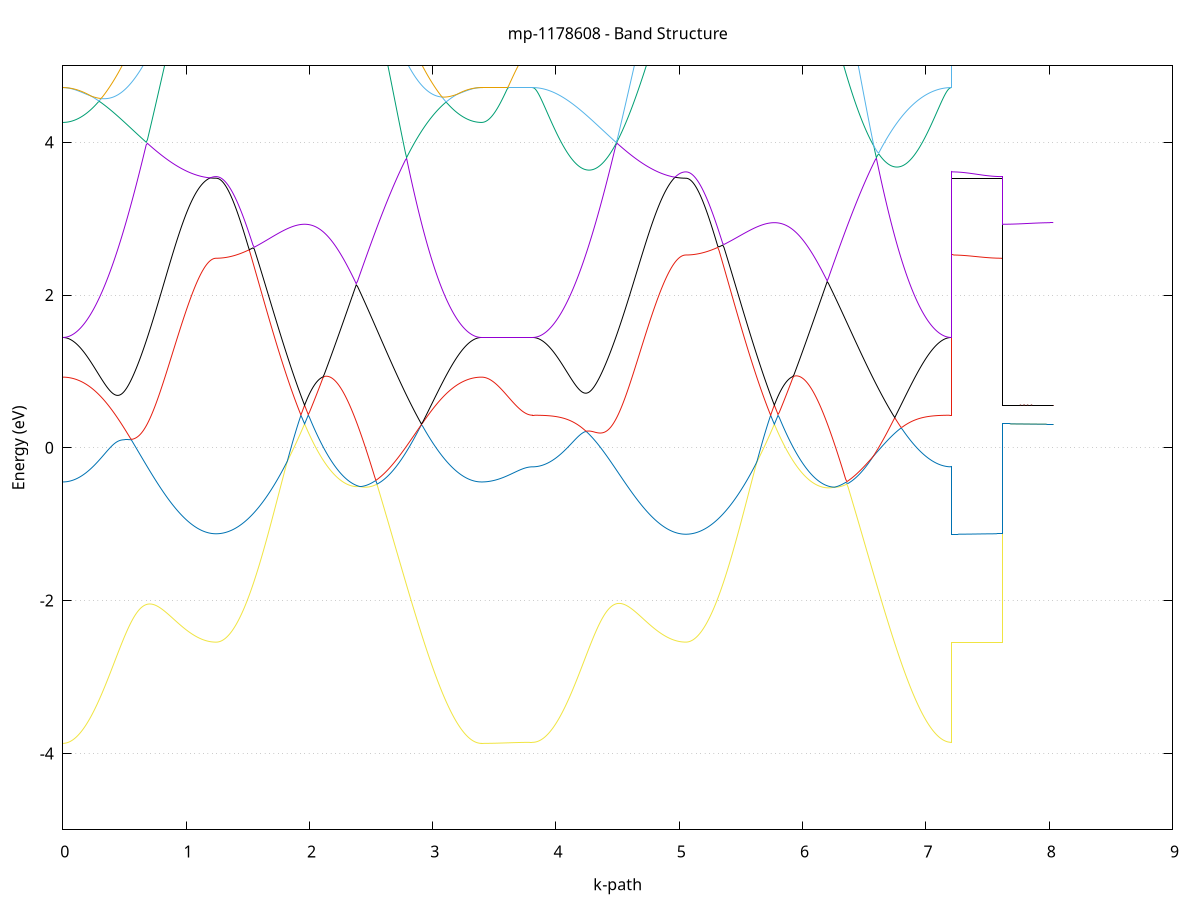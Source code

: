 set title 'mp-1178608 - Band Structure'
set xlabel 'k-path'
set ylabel 'Energy (eV)'
set grid y
set yrange [-5:5]
set terminal png size 800,600
set output 'mp-1178608_bands_gnuplot.png'
plot '-' using 1:2 with lines notitle, '-' using 1:2 with lines notitle, '-' using 1:2 with lines notitle, '-' using 1:2 with lines notitle, '-' using 1:2 with lines notitle, '-' using 1:2 with lines notitle, '-' using 1:2 with lines notitle, '-' using 1:2 with lines notitle, '-' using 1:2 with lines notitle, '-' using 1:2 with lines notitle, '-' using 1:2 with lines notitle, '-' using 1:2 with lines notitle, '-' using 1:2 with lines notitle, '-' using 1:2 with lines notitle, '-' using 1:2 with lines notitle, '-' using 1:2 with lines notitle, '-' using 1:2 with lines notitle, '-' using 1:2 with lines notitle, '-' using 1:2 with lines notitle, '-' using 1:2 with lines notitle, '-' using 1:2 with lines notitle, '-' using 1:2 with lines notitle, '-' using 1:2 with lines notitle, '-' using 1:2 with lines notitle, '-' using 1:2 with lines notitle, '-' using 1:2 with lines notitle, '-' using 1:2 with lines notitle, '-' using 1:2 with lines notitle, '-' using 1:2 with lines notitle, '-' using 1:2 with lines notitle, '-' using 1:2 with lines notitle, '-' using 1:2 with lines notitle
0.000000 -48.654031
0.009946 -48.653931
0.019891 -48.653831
0.029837 -48.653631
0.039783 -48.653331
0.049728 -48.652931
0.059674 -48.652531
0.069620 -48.651931
0.079565 -48.651331
0.089511 -48.650631
0.099456 -48.649831
0.109402 -48.648931
0.119348 -48.648031
0.129293 -48.647031
0.139239 -48.645831
0.149185 -48.644731
0.159130 -48.643431
0.169076 -48.642131
0.179022 -48.640631
0.188967 -48.639131
0.198913 -48.637631
0.208859 -48.635931
0.218804 -48.634231
0.228750 -48.632431
0.238696 -48.630631
0.248641 -48.628631
0.258587 -48.626631
0.268533 -48.624631
0.278478 -48.622431
0.288424 -48.620231
0.298369 -48.618031
0.308315 -48.615631
0.318261 -48.613331
0.328206 -48.610831
0.338152 -48.608331
0.348098 -48.605731
0.358043 -48.603131
0.367989 -48.600531
0.377935 -48.597731
0.387880 -48.595031
0.397826 -48.592131
0.407772 -48.589331
0.417717 -48.586431
0.427663 -48.583431
0.437609 -48.580431
0.447554 -48.577431
0.457500 -48.574331
0.467446 -48.571231
0.477391 -48.568031
0.487337 -48.564831
0.497282 -48.561631
0.507228 -48.558431
0.517174 -48.555131
0.527119 -48.551831
0.537065 -48.548531
0.547011 -48.545231
0.556956 -48.541831
0.566902 -48.538431
0.576848 -48.535131
0.586793 -48.531731
0.596739 -48.528231
0.606685 -48.524831
0.616630 -48.521431
0.626576 -48.518031
0.636522 -48.514631
0.646467 -48.511131
0.656413 -48.507731
0.666359 -48.504331
0.676304 -48.500931
0.686250 -48.497531
0.696195 -48.494131
0.706141 -48.490731
0.716087 -48.487331
0.726032 -48.484031
0.735978 -48.480731
0.745924 -48.477431
0.755869 -48.474131
0.765815 -48.470831
0.775761 -48.467631
0.785706 -48.464431
0.795652 -48.461331
0.805598 -48.458131
0.815543 -48.455031
0.825489 -48.452031
0.835435 -48.449031
0.845380 -48.446031
0.855326 -48.443131
0.865271 -48.440231
0.875217 -48.437431
0.885163 -48.434631
0.895108 -48.431931
0.905054 -48.429231
0.915000 -48.426631
0.924945 -48.424131
0.934891 -48.421631
0.944837 -48.419231
0.954782 -48.416831
0.964728 -48.414531
0.974674 -48.412231
0.984619 -48.410131
0.994565 -48.408031
1.004511 -48.405931
1.014456 -48.404031
1.024402 -48.402131
1.034348 -48.400331
1.044293 -48.398531
1.054239 -48.396931
1.064184 -48.395331
1.074130 -48.393831
1.084076 -48.392431
1.094021 -48.391031
1.103967 -48.389831
1.113913 -48.388631
1.123858 -48.387531
1.133804 -48.386531
1.143750 -48.385631
1.153695 -48.384831
1.163641 -48.384031
1.173587 -48.383331
1.183532 -48.382831
1.193478 -48.382331
1.203424 -48.381931
1.213369 -48.381631
1.223315 -48.381431
1.233261 -48.381231
1.243206 -48.381231
1.243206 -48.381231
1.253175 -48.381231
1.263144 -48.381131
1.273113 -48.381031
1.283082 -48.380931
1.293051 -48.380831
1.303020 -48.380731
1.312989 -48.380531
1.322958 -48.380231
1.332927 -48.380031
1.342896 -48.379731
1.352865 -48.379431
1.362834 -48.379131
1.372803 -48.378831
1.382772 -48.378431
1.392741 -48.378031
1.402710 -48.377631
1.412679 -48.377131
1.422647 -48.376631
1.432616 -48.376131
1.442585 -48.375631
1.452554 -48.375131
1.462523 -48.374531
1.472492 -48.373931
1.482461 -48.373331
1.492430 -48.372731
1.502399 -48.372131
1.512368 -48.371531
1.522337 -48.370831
1.532306 -48.370131
1.542275 -48.369431
1.552244 -48.368731
1.562213 -48.368031
1.572182 -48.367331
1.582151 -48.366631
1.592120 -48.365931
1.602089 -48.365131
1.612058 -48.364431
1.622027 -48.363631
1.631996 -48.362931
1.641965 -48.362131
1.651934 -48.361431
1.661903 -48.360731
1.671872 -48.359931
1.681841 -48.359231
1.691809 -48.358531
1.701778 -48.357731
1.711747 -48.357031
1.721716 -48.356331
1.731685 -48.355631
1.741654 -48.355031
1.751623 -48.354331
1.761592 -48.353731
1.771561 -48.353131
1.781530 -48.352431
1.791499 -48.351931
1.801468 -48.351331
1.811437 -48.350831
1.821406 -48.350231
1.831375 -48.349831
1.841344 -48.349331
1.851313 -48.348931
1.861282 -48.348531
1.871251 -48.348131
1.881220 -48.347831
1.891189 -48.347531
1.901158 -48.347231
1.911127 -48.347031
1.921096 -48.346831
1.931065 -48.346631
1.941034 -48.346531
1.951003 -48.346531
1.960971 -48.346431
1.960971 -48.346431
1.970940 -48.346531
1.980909 -48.346531
1.990878 -48.346731
2.000847 -48.346831
2.010816 -48.347031
2.020785 -48.347331
2.030754 -48.347631
2.040723 -48.348031
2.050692 -48.348431
2.060661 -48.348831
2.070630 -48.349431
2.080599 -48.350031
2.090568 -48.350631
2.100537 -48.351331
2.110506 -48.352031
2.120475 -48.352831
2.130444 -48.353731
2.140413 -48.354631
2.150382 -48.355631
2.160351 -48.356631
2.170320 -48.357731
2.180289 -48.358931
2.190258 -48.360131
2.200227 -48.361431
2.210196 -48.362831
2.220165 -48.364231
2.230134 -48.365631
2.240102 -48.367131
2.250071 -48.368731
2.260040 -48.370431
2.270009 -48.372131
2.279978 -48.373931
2.289947 -48.375731
2.299916 -48.377631
2.309885 -48.379531
2.319854 -48.381531
2.329823 -48.383631
2.339792 -48.385731
2.349761 -48.387931
2.359730 -48.390131
2.369699 -48.392431
2.379668 -48.394831
2.389637 -48.397231
2.399606 -48.399631
2.409575 -48.402231
2.419544 -48.404731
2.429513 -48.407331
2.439482 -48.410031
2.449451 -48.412731
2.459420 -48.415531
2.469389 -48.418331
2.479358 -48.421131
2.489327 -48.424031
2.499296 -48.427031
2.509265 -48.430031
2.519234 -48.433031
2.529202 -48.436031
2.539171 -48.439131
2.549140 -48.442331
2.559109 -48.445431
2.569078 -48.448631
2.579047 -48.451931
2.589016 -48.455131
2.598985 -48.458431
2.608954 -48.461731
2.618923 -48.465131
2.628892 -48.468431
2.638861 -48.471831
2.648830 -48.475231
2.658799 -48.478731
2.668768 -48.482131
2.678737 -48.485531
2.688706 -48.489031
2.698675 -48.492531
2.708644 -48.496031
2.718613 -48.499431
2.728582 -48.502931
2.738551 -48.506431
2.748520 -48.509931
2.758489 -48.513431
2.768458 -48.516931
2.778427 -48.520431
2.788396 -48.523931
2.798365 -48.527331
2.808334 -48.530831
2.818302 -48.534231
2.828271 -48.537731
2.838240 -48.541131
2.848209 -48.544531
2.858178 -48.547931
2.868147 -48.551231
2.878116 -48.554531
2.888085 -48.557831
2.898054 -48.561131
2.908023 -48.564331
2.917992 -48.567531
2.927961 -48.570731
2.937930 -48.573931
2.947899 -48.577031
2.957868 -48.580031
2.967837 -48.583031
2.977806 -48.586031
2.987775 -48.589031
2.997744 -48.591831
3.007713 -48.594731
3.017682 -48.597531
3.027651 -48.600231
3.037620 -48.602931
3.047589 -48.605531
3.057558 -48.608131
3.067527 -48.610631
3.077496 -48.613131
3.087464 -48.615531
3.097433 -48.617831
3.107402 -48.620131
3.117371 -48.622331
3.127340 -48.624431
3.137309 -48.626531
3.147278 -48.628531
3.157247 -48.630431
3.167216 -48.632331
3.177185 -48.634131
3.187154 -48.635831
3.197123 -48.637531
3.207092 -48.639131
3.217061 -48.640631
3.227030 -48.642031
3.236999 -48.643331
3.246968 -48.644631
3.256937 -48.645831
3.266906 -48.646931
3.276875 -48.648031
3.286844 -48.648931
3.296813 -48.649831
3.306782 -48.650631
3.316751 -48.651331
3.326720 -48.651931
3.336689 -48.652531
3.346658 -48.652931
3.356627 -48.653331
3.366596 -48.653631
3.376564 -48.653831
3.386533 -48.653931
3.396502 -48.654031
3.396502 -48.654031
3.406344 -48.654031
3.416185 -48.654031
3.426027 -48.654031
3.435868 -48.654031
3.445710 -48.654031
3.455551 -48.654031
3.465393 -48.654031
3.475234 -48.654031
3.485076 -48.654031
3.494917 -48.654031
3.504758 -48.654031
3.514600 -48.654031
3.524441 -48.654031
3.534283 -48.654031
3.544124 -48.654031
3.553966 -48.654031
3.563807 -48.654031
3.573649 -48.654031
3.583490 -48.654031
3.593332 -48.654031
3.603173 -48.654031
3.613015 -48.654031
3.622856 -48.654031
3.632697 -48.654031
3.642539 -48.654031
3.652380 -48.654031
3.662222 -48.654031
3.672063 -48.654031
3.681905 -48.654031
3.691746 -48.654031
3.701588 -48.654031
3.711429 -48.654031
3.721271 -48.654031
3.731112 -48.654031
3.740954 -48.654031
3.750795 -48.654031
3.760636 -48.654031
3.770478 -48.654031
3.780319 -48.654031
3.790161 -48.654031
3.800002 -48.654031
3.809844 -48.654031
3.809844 -48.654031
3.819789 -48.653931
3.829735 -48.653831
3.839681 -48.653631
3.849626 -48.653331
3.859572 -48.652931
3.869518 -48.652531
3.879463 -48.651931
3.889409 -48.651331
3.899355 -48.650631
3.909300 -48.649831
3.919246 -48.648931
3.929192 -48.648031
3.939137 -48.647031
3.949083 -48.645931
3.959029 -48.644731
3.968974 -48.643431
3.978920 -48.642131
3.988865 -48.640631
3.998811 -48.639131
4.008757 -48.637631
4.018702 -48.635931
4.028648 -48.634231
4.038594 -48.632431
4.048539 -48.630631
4.058485 -48.628631
4.068431 -48.626631
4.078376 -48.624631
4.088322 -48.622431
4.098268 -48.620231
4.108213 -48.618031
4.118159 -48.615631
4.128105 -48.613331
4.138050 -48.610831
4.147996 -48.608331
4.157942 -48.605731
4.167887 -48.603131
4.177833 -48.600531
4.187778 -48.597731
4.197724 -48.595031
4.207670 -48.592131
4.217615 -48.589331
4.227561 -48.586431
4.237507 -48.583431
4.247452 -48.580431
4.257398 -48.577431
4.267344 -48.574331
4.277289 -48.571231
4.287235 -48.568031
4.297181 -48.564831
4.307126 -48.561631
4.317072 -48.558431
4.327018 -48.555131
4.336963 -48.551831
4.346909 -48.548531
4.356855 -48.545231
4.366800 -48.541831
4.376746 -48.538431
4.386691 -48.535131
4.396637 -48.531731
4.406583 -48.528231
4.416528 -48.524831
4.426474 -48.521431
4.436420 -48.518031
4.446365 -48.514631
4.456311 -48.511131
4.466257 -48.507731
4.476202 -48.504331
4.486148 -48.500931
4.496094 -48.497531
4.506039 -48.494131
4.515985 -48.490731
4.525931 -48.487331
4.535876 -48.484031
4.545822 -48.480731
4.555768 -48.477431
4.565713 -48.474131
4.575659 -48.470831
4.585604 -48.467631
4.595550 -48.464431
4.605496 -48.461331
4.615441 -48.458131
4.625387 -48.455031
4.635333 -48.452031
4.645278 -48.449031
4.655224 -48.446031
4.665170 -48.443131
4.675115 -48.440231
4.685061 -48.437431
4.695007 -48.434631
4.704952 -48.431931
4.714898 -48.429231
4.724844 -48.426631
4.734789 -48.424131
4.744735 -48.421631
4.754680 -48.419231
4.764626 -48.416831
4.774572 -48.414531
4.784517 -48.412231
4.794463 -48.410131
4.804409 -48.408031
4.814354 -48.405931
4.824300 -48.404031
4.834246 -48.402131
4.844191 -48.400331
4.854137 -48.398531
4.864083 -48.396931
4.874028 -48.395331
4.883974 -48.393831
4.893920 -48.392431
4.903865 -48.391031
4.913811 -48.389831
4.923757 -48.388631
4.933702 -48.387531
4.943648 -48.386531
4.953593 -48.385631
4.963539 -48.384831
4.973485 -48.384031
4.983430 -48.383331
4.993376 -48.382831
5.003322 -48.382331
5.013267 -48.381931
5.023213 -48.381631
5.033159 -48.381431
5.043104 -48.381231
5.053050 -48.381231
5.053050 -48.381231
5.063019 -48.381231
5.072988 -48.381131
5.082957 -48.381031
5.092926 -48.380931
5.102895 -48.380831
5.112864 -48.380731
5.122833 -48.380531
5.132802 -48.380231
5.142771 -48.380031
5.152740 -48.379731
5.162709 -48.379431
5.172678 -48.379131
5.182647 -48.378831
5.192615 -48.378431
5.202584 -48.378031
5.212553 -48.377631
5.222522 -48.377131
5.232491 -48.376631
5.242460 -48.376131
5.252429 -48.375631
5.262398 -48.375131
5.272367 -48.374531
5.282336 -48.373931
5.292305 -48.373331
5.302274 -48.372731
5.312243 -48.372131
5.322212 -48.371531
5.332181 -48.370831
5.342150 -48.370131
5.352119 -48.369431
5.362088 -48.368731
5.372057 -48.368031
5.382026 -48.367331
5.391995 -48.366631
5.401964 -48.365931
5.411933 -48.365131
5.421902 -48.364431
5.431871 -48.363631
5.441840 -48.362931
5.451809 -48.362131
5.461777 -48.361431
5.471746 -48.360731
5.481715 -48.359931
5.491684 -48.359231
5.501653 -48.358531
5.511622 -48.357731
5.521591 -48.357031
5.531560 -48.356331
5.541529 -48.355631
5.551498 -48.355031
5.561467 -48.354331
5.571436 -48.353731
5.581405 -48.353131
5.591374 -48.352431
5.601343 -48.351931
5.611312 -48.351331
5.621281 -48.350831
5.631250 -48.350231
5.641219 -48.349831
5.651188 -48.349331
5.661157 -48.348931
5.671126 -48.348531
5.681095 -48.348131
5.691064 -48.347831
5.701033 -48.347531
5.711002 -48.347231
5.720971 -48.347031
5.730939 -48.346831
5.740908 -48.346631
5.750877 -48.346531
5.760846 -48.346531
5.770815 -48.346431
5.770815 -48.346431
5.780784 -48.346531
5.790753 -48.346531
5.800722 -48.346731
5.810691 -48.346831
5.820660 -48.347031
5.830629 -48.347331
5.840598 -48.347631
5.850567 -48.348031
5.860536 -48.348431
5.870505 -48.348831
5.880474 -48.349431
5.890443 -48.350031
5.900412 -48.350631
5.910381 -48.351331
5.920350 -48.352031
5.930319 -48.352831
5.940288 -48.353731
5.950257 -48.354631
5.960226 -48.355631
5.970195 -48.356631
5.980164 -48.357731
5.990132 -48.358931
6.000101 -48.360131
6.010070 -48.361431
6.020039 -48.362831
6.030008 -48.364231
6.039977 -48.365631
6.049946 -48.367131
6.059915 -48.368731
6.069884 -48.370431
6.079853 -48.372131
6.089822 -48.373931
6.099791 -48.375731
6.109760 -48.377631
6.119729 -48.379531
6.129698 -48.381531
6.139667 -48.383631
6.149636 -48.385731
6.159605 -48.387931
6.169574 -48.390131
6.179543 -48.392431
6.189512 -48.394831
6.199481 -48.397231
6.209450 -48.399631
6.219419 -48.402231
6.229388 -48.404731
6.239357 -48.407331
6.249326 -48.410031
6.259295 -48.412731
6.269264 -48.415531
6.279232 -48.418331
6.289201 -48.421131
6.299170 -48.424031
6.309139 -48.427031
6.319108 -48.430031
6.329077 -48.433031
6.339046 -48.436031
6.349015 -48.439131
6.358984 -48.442331
6.368953 -48.445431
6.378922 -48.448631
6.388891 -48.451931
6.398860 -48.455131
6.408829 -48.458431
6.418798 -48.461731
6.428767 -48.465131
6.438736 -48.468431
6.448705 -48.471831
6.458674 -48.475231
6.468643 -48.478731
6.478612 -48.482131
6.488581 -48.485531
6.498550 -48.489031
6.508519 -48.492531
6.518488 -48.496031
6.528457 -48.499431
6.538426 -48.502931
6.548395 -48.506431
6.558364 -48.509931
6.568332 -48.513431
6.578301 -48.516931
6.588270 -48.520431
6.598239 -48.523931
6.608208 -48.527331
6.618177 -48.530831
6.628146 -48.534231
6.638115 -48.537731
6.648084 -48.541131
6.658053 -48.544531
6.668022 -48.547931
6.677991 -48.551231
6.687960 -48.554531
6.697929 -48.557831
6.707898 -48.561131
6.717867 -48.564331
6.727836 -48.567631
6.737805 -48.570731
6.747774 -48.573931
6.757743 -48.577031
6.767712 -48.580031
6.777681 -48.583031
6.787650 -48.586031
6.797619 -48.589031
6.807588 -48.591831
6.817557 -48.594731
6.827526 -48.597531
6.837495 -48.600231
6.847463 -48.602931
6.857432 -48.605531
6.867401 -48.608131
6.877370 -48.610631
6.887339 -48.613131
6.897308 -48.615531
6.907277 -48.617831
6.917246 -48.620131
6.927215 -48.622331
6.937184 -48.624431
6.947153 -48.626531
6.957122 -48.628531
6.967091 -48.630531
6.977060 -48.632331
6.987029 -48.634131
6.996998 -48.635831
7.006967 -48.637531
7.016936 -48.639131
7.026905 -48.640631
7.036874 -48.642031
7.046843 -48.643331
7.056812 -48.644631
7.066781 -48.645831
7.076750 -48.646931
7.086719 -48.648031
7.096688 -48.648931
7.106657 -48.649831
7.116626 -48.650631
7.126594 -48.651331
7.136563 -48.651931
7.146532 -48.652431
7.156501 -48.652931
7.166470 -48.653331
7.176439 -48.653631
7.186408 -48.653831
7.196377 -48.653931
7.206346 -48.654031
7.206346 -48.381231
7.216188 -48.381231
7.226029 -48.381231
7.235871 -48.381231
7.245712 -48.381231
7.255554 -48.381231
7.265395 -48.381231
7.275236 -48.381231
7.285078 -48.381231
7.294919 -48.381231
7.304761 -48.381231
7.314602 -48.381231
7.324444 -48.381231
7.334285 -48.381231
7.344127 -48.381231
7.353968 -48.381231
7.363810 -48.381231
7.373651 -48.381231
7.383493 -48.381231
7.393334 -48.381231
7.403175 -48.381231
7.413017 -48.381231
7.422858 -48.381231
7.432700 -48.381231
7.442541 -48.381231
7.452383 -48.381231
7.462224 -48.381231
7.472066 -48.381231
7.481907 -48.381231
7.491749 -48.381231
7.501590 -48.381231
7.511432 -48.381231
7.521273 -48.381231
7.531114 -48.381231
7.540956 -48.381231
7.550797 -48.381231
7.560639 -48.381231
7.570480 -48.381231
7.580322 -48.381231
7.590163 -48.381231
7.600005 -48.381231
7.609846 -48.381231
7.619688 -48.381231
7.619688 -48.346431
7.629529 -48.346431
7.639371 -48.346431
7.649212 -48.346431
7.659053 -48.346431
7.668895 -48.346431
7.678736 -48.346431
7.688578 -48.346431
7.698419 -48.346431
7.708261 -48.346431
7.718102 -48.346431
7.727944 -48.346431
7.737785 -48.346431
7.747627 -48.346431
7.757468 -48.346431
7.767310 -48.346431
7.777151 -48.346431
7.786992 -48.346431
7.796834 -48.346431
7.806675 -48.346431
7.816517 -48.346431
7.826358 -48.346431
7.836200 -48.346431
7.846041 -48.346431
7.855883 -48.346431
7.865724 -48.346431
7.875566 -48.346431
7.885407 -48.346431
7.895249 -48.346431
7.905090 -48.346431
7.914931 -48.346431
7.924773 -48.346431
7.934614 -48.346431
7.944456 -48.346431
7.954297 -48.346431
7.964139 -48.346431
7.973980 -48.346431
7.983822 -48.346431
7.993663 -48.346431
8.003505 -48.346431
8.013346 -48.346431
8.023188 -48.346431
8.033029 -48.346431
e
0.000000 -26.847631
0.009946 -26.847631
0.019891 -26.847431
0.029837 -26.847231
0.039783 -26.846931
0.049728 -26.846631
0.059674 -26.846131
0.069620 -26.845631
0.079565 -26.845031
0.089511 -26.844331
0.099456 -26.843531
0.109402 -26.842631
0.119348 -26.841731
0.129293 -26.840731
0.139239 -26.839631
0.149185 -26.838431
0.159130 -26.837131
0.169076 -26.835831
0.179022 -26.834431
0.188967 -26.832931
0.198913 -26.831331
0.208859 -26.829731
0.218804 -26.828031
0.228750 -26.826231
0.238696 -26.824431
0.248641 -26.822531
0.258587 -26.820531
0.268533 -26.818531
0.278478 -26.816331
0.288424 -26.814231
0.298369 -26.811931
0.308315 -26.809631
0.318261 -26.807231
0.328206 -26.804831
0.338152 -26.802331
0.348098 -26.799831
0.358043 -26.797231
0.367989 -26.794631
0.377935 -26.791931
0.387880 -26.789131
0.397826 -26.786331
0.407772 -26.783531
0.417717 -26.780631
0.427663 -26.777731
0.437609 -26.774731
0.447554 -26.771731
0.457500 -26.768631
0.467446 -26.765631
0.477391 -26.762431
0.487337 -26.759331
0.497282 -26.756131
0.507228 -26.752931
0.517174 -26.749731
0.527119 -26.746431
0.537065 -26.743131
0.547011 -26.739831
0.556956 -26.736531
0.566902 -26.733231
0.576848 -26.729831
0.586793 -26.726531
0.596739 -26.723131
0.606685 -26.719731
0.616630 -26.716331
0.626576 -26.717831
0.636522 -26.738131
0.646467 -26.758331
0.656413 -26.778531
0.666359 -26.798531
0.676304 -26.818531
0.686250 -26.838331
0.696195 -26.858031
0.706141 -26.877631
0.716087 -26.897031
0.726032 -26.916331
0.735978 -26.935431
0.745924 -26.954331
0.755869 -26.973131
0.765815 -26.991631
0.775761 -27.009931
0.785706 -27.028031
0.795652 -27.045931
0.805598 -27.063531
0.815543 -27.080931
0.825489 -27.098031
0.835435 -27.114831
0.845380 -27.131331
0.855326 -27.147631
0.865271 -27.163531
0.875217 -27.179231
0.885163 -27.194531
0.895108 -27.209631
0.905054 -27.224231
0.915000 -27.238631
0.924945 -27.252631
0.934891 -27.266231
0.944837 -27.279531
0.954782 -27.292431
0.964728 -27.304931
0.974674 -27.317131
0.984619 -27.328931
0.994565 -27.340231
1.004511 -27.351231
1.014456 -27.361831
1.024402 -27.372031
1.034348 -27.381731
1.044293 -27.391031
1.054239 -27.399931
1.064184 -27.408431
1.074130 -27.416431
1.084076 -27.424031
1.094021 -27.431231
1.103967 -27.437931
1.113913 -27.444231
1.123858 -27.450031
1.133804 -27.455331
1.143750 -27.460231
1.153695 -27.464731
1.163641 -27.468731
1.173587 -27.472231
1.183532 -27.475231
1.193478 -27.477831
1.203424 -27.479931
1.213369 -27.481631
1.223315 -27.482831
1.233261 -27.483531
1.243206 -27.483731
1.243206 -27.483731
1.253175 -27.483631
1.263144 -27.483331
1.273113 -27.482831
1.283082 -27.482031
1.293051 -27.481131
1.303020 -27.480031
1.312989 -27.478631
1.322958 -27.477131
1.332927 -27.475331
1.342896 -27.473431
1.352865 -27.471231
1.362834 -27.468931
1.372803 -27.466331
1.382772 -27.463531
1.392741 -27.460631
1.402710 -27.457431
1.412679 -27.454131
1.422647 -27.450531
1.432616 -27.446731
1.442585 -27.442831
1.452554 -27.438631
1.462523 -27.434331
1.472492 -27.429731
1.482461 -27.425031
1.492430 -27.420131
1.502399 -27.415031
1.512368 -27.409731
1.522337 -27.404231
1.532306 -27.398531
1.542275 -27.392731
1.552244 -27.386631
1.562213 -27.380431
1.572182 -27.374031
1.582151 -27.367531
1.592120 -27.360731
1.602089 -27.353831
1.612058 -27.346731
1.622027 -27.339531
1.631996 -27.332131
1.641965 -27.324531
1.651934 -27.316731
1.661903 -27.308831
1.671872 -27.300831
1.681841 -27.292631
1.691809 -27.284231
1.701778 -27.275731
1.711747 -27.267031
1.721716 -27.258231
1.731685 -27.249231
1.741654 -27.240131
1.751623 -27.230931
1.761592 -27.221531
1.771561 -27.212031
1.781530 -27.202331
1.791499 -27.192631
1.801468 -27.182731
1.811437 -27.172731
1.821406 -27.162531
1.831375 -27.152331
1.841344 -27.141931
1.851313 -27.131431
1.861282 -27.120931
1.871251 -27.110231
1.881220 -27.099431
1.891189 -27.088531
1.901158 -27.077531
1.911127 -27.066431
1.921096 -27.055331
1.931065 -27.044031
1.941034 -27.032731
1.951003 -27.021231
1.960971 -27.009731
1.960971 -27.009731
1.970940 -27.021131
1.980909 -27.032231
1.990878 -27.043131
2.000847 -27.053631
2.010816 -27.063831
2.020785 -27.073731
2.030754 -27.083231
2.040723 -27.092431
2.050692 -27.101331
2.060661 -27.109831
2.070630 -27.117931
2.080599 -27.125731
2.090568 -27.133131
2.100537 -27.140231
2.110506 -27.146831
2.120475 -27.153131
2.130444 -27.158931
2.140413 -27.164431
2.150382 -27.169431
2.160351 -27.174031
2.170320 -27.178231
2.180289 -27.182031
2.190258 -27.185431
2.200227 -27.188331
2.210196 -27.190831
2.220165 -27.192831
2.230134 -27.194531
2.240102 -27.195631
2.250071 -27.196431
2.260040 -27.196731
2.270009 -27.196531
2.279978 -27.195931
2.289947 -27.194831
2.299916 -27.193331
2.309885 -27.191431
2.319854 -27.189031
2.329823 -27.186131
2.339792 -27.182831
2.349761 -27.179131
2.359730 -27.174931
2.369699 -27.170231
2.379668 -27.165131
2.389637 -27.159631
2.399606 -27.153731
2.409575 -27.147331
2.419544 -27.140431
2.429513 -27.133231
2.439482 -27.125531
2.449451 -27.117431
2.459420 -27.108931
2.469389 -27.099931
2.479358 -27.090631
2.489327 -27.080831
2.499296 -27.070731
2.509265 -27.060131
2.519234 -27.049231
2.529202 -27.037931
2.539171 -27.026231
2.549140 -27.014231
2.559109 -27.001831
2.569078 -26.989131
2.579047 -26.976031
2.589016 -26.962531
2.598985 -26.948831
2.608954 -26.934731
2.618923 -26.920331
2.628892 -26.905631
2.638861 -26.890731
2.648830 -26.875431
2.658799 -26.859931
2.668768 -26.844131
2.678737 -26.828031
2.688706 -26.811731
2.698675 -26.795231
2.708644 -26.778531
2.718613 -26.761531
2.728582 -26.744431
2.738551 -26.727131
2.748520 -26.709631
2.758489 -26.708431
2.768458 -26.711931
2.778427 -26.715331
2.788396 -26.718831
2.798365 -26.722231
2.808334 -26.725631
2.818302 -26.729031
2.828271 -26.732431
2.838240 -26.735831
2.848209 -26.739131
2.858178 -26.742531
2.868147 -26.745831
2.878116 -26.749131
2.888085 -26.752431
2.898054 -26.755631
2.908023 -26.758831
2.917992 -26.762031
2.927961 -26.765131
2.937930 -26.768231
2.947899 -26.771331
2.957868 -26.774331
2.967837 -26.777331
2.977806 -26.780331
2.987775 -26.783231
2.997744 -26.786031
3.007713 -26.788831
3.017682 -26.791631
3.027651 -26.794331
3.037620 -26.797031
3.047589 -26.799631
3.057558 -26.802131
3.067527 -26.804631
3.077496 -26.807131
3.087464 -26.809431
3.097433 -26.811831
3.107402 -26.814031
3.117371 -26.816231
3.127340 -26.818331
3.137309 -26.820431
3.147278 -26.822431
3.157247 -26.824331
3.167216 -26.826131
3.177185 -26.827931
3.187154 -26.829631
3.197123 -26.831331
3.207092 -26.832831
3.217061 -26.834331
3.227030 -26.835731
3.236999 -26.837131
3.246968 -26.838331
3.256937 -26.839531
3.266906 -26.840631
3.276875 -26.841631
3.286844 -26.842631
3.296813 -26.843531
3.306782 -26.844231
3.316751 -26.844931
3.326720 -26.845631
3.336689 -26.846131
3.346658 -26.846631
3.356627 -26.846931
3.366596 -26.847231
3.376564 -26.847431
3.386533 -26.847631
3.396502 -26.847631
3.396502 -26.847631
3.406344 -26.847631
3.416185 -26.847631
3.426027 -26.847631
3.435868 -26.847631
3.445710 -26.847631
3.455551 -26.847631
3.465393 -26.847631
3.475234 -26.847631
3.485076 -26.847631
3.494917 -26.847631
3.504758 -26.847631
3.514600 -26.847631
3.524441 -26.847631
3.534283 -26.847631
3.544124 -26.847631
3.553966 -26.847631
3.563807 -26.847631
3.573649 -26.847631
3.583490 -26.847631
3.593332 -26.847631
3.603173 -26.847631
3.613015 -26.847631
3.622856 -26.847631
3.632697 -26.847631
3.642539 -26.847631
3.652380 -26.847631
3.662222 -26.847631
3.672063 -26.847631
3.681905 -26.847631
3.691746 -26.847631
3.701588 -26.847631
3.711429 -26.847631
3.721271 -26.847631
3.731112 -26.847631
3.740954 -26.847631
3.750795 -26.847631
3.760636 -26.847631
3.770478 -26.847631
3.780319 -26.847631
3.790161 -26.847631
3.800002 -26.847631
3.809844 -26.847631
3.809844 -26.847631
3.819789 -26.847631
3.829735 -26.847431
3.839681 -26.847231
3.849626 -26.846931
3.859572 -26.846631
3.869518 -26.846131
3.879463 -26.845631
3.889409 -26.845031
3.899355 -26.844331
3.909300 -26.843531
3.919246 -26.842631
3.929192 -26.841731
3.939137 -26.840731
3.949083 -26.839631
3.959029 -26.838431
3.968974 -26.837131
3.978920 -26.835831
3.988865 -26.834431
3.998811 -26.832931
4.008757 -26.831431
4.018702 -26.829731
4.028648 -26.828031
4.038594 -26.826231
4.048539 -26.824431
4.058485 -26.822531
4.068431 -26.820531
4.078376 -26.818531
4.088322 -26.816331
4.098268 -26.814231
4.108213 -26.811931
4.118159 -26.809631
4.128105 -26.807331
4.138050 -26.804831
4.147996 -26.802431
4.157942 -26.799831
4.167887 -26.797231
4.177833 -26.794631
4.187778 -26.791931
4.197724 -26.789131
4.207670 -26.786331
4.217615 -26.783531
4.227561 -26.780631
4.237507 -26.777731
4.247452 -26.774731
4.257398 -26.771731
4.267344 -26.768631
4.277289 -26.765631
4.287235 -26.762431
4.297181 -26.759331
4.307126 -26.756131
4.317072 -26.752931
4.327018 -26.749731
4.336963 -26.746431
4.346909 -26.743131
4.356855 -26.739831
4.366800 -26.736531
4.376746 -26.733231
4.386691 -26.729831
4.396637 -26.726531
4.406583 -26.723131
4.416528 -26.719731
4.426474 -26.716331
4.436420 -26.717831
4.446365 -26.738131
4.456311 -26.758331
4.466257 -26.778531
4.476202 -26.798531
4.486148 -26.818531
4.496094 -26.838331
4.506039 -26.858031
4.515985 -26.877631
4.525931 -26.897031
4.535876 -26.916331
4.545822 -26.935431
4.555768 -26.954331
4.565713 -26.973131
4.575659 -26.991631
4.585604 -27.009931
4.595550 -27.028031
4.605496 -27.045931
4.615441 -27.063531
4.625387 -27.080931
4.635333 -27.098031
4.645278 -27.114831
4.655224 -27.131331
4.665170 -27.147631
4.675115 -27.163531
4.685061 -27.179231
4.695007 -27.194531
4.704952 -27.209531
4.714898 -27.224231
4.724844 -27.238631
4.734789 -27.252631
4.744735 -27.266231
4.754680 -27.279531
4.764626 -27.292431
4.774572 -27.304931
4.784517 -27.317131
4.794463 -27.328931
4.804409 -27.340231
4.814354 -27.351231
4.824300 -27.361831
4.834246 -27.371931
4.844191 -27.381731
4.854137 -27.391031
4.864083 -27.399931
4.874028 -27.408431
4.883974 -27.416431
4.893920 -27.424031
4.903865 -27.431231
4.913811 -27.437931
4.923757 -27.444231
4.933702 -27.450031
4.943648 -27.455331
4.953593 -27.460231
4.963539 -27.464731
4.973485 -27.468731
4.983430 -27.472231
4.993376 -27.475231
5.003322 -27.477831
5.013267 -27.479931
5.023213 -27.481631
5.033159 -27.482831
5.043104 -27.483531
5.053050 -27.483731
5.053050 -27.483731
5.063019 -27.483631
5.072988 -27.483331
5.082957 -27.482831
5.092926 -27.482031
5.102895 -27.481131
5.112864 -27.480031
5.122833 -27.478631
5.132802 -27.477131
5.142771 -27.475331
5.152740 -27.473431
5.162709 -27.471231
5.172678 -27.468931
5.182647 -27.466331
5.192615 -27.463531
5.202584 -27.460631
5.212553 -27.457431
5.222522 -27.454131
5.232491 -27.450531
5.242460 -27.446731
5.252429 -27.442831
5.262398 -27.438631
5.272367 -27.434331
5.282336 -27.429731
5.292305 -27.425031
5.302274 -27.420131
5.312243 -27.415031
5.322212 -27.409731
5.332181 -27.404231
5.342150 -27.398531
5.352119 -27.392731
5.362088 -27.386631
5.372057 -27.380431
5.382026 -27.374031
5.391995 -27.367531
5.401964 -27.360731
5.411933 -27.353831
5.421902 -27.346731
5.431871 -27.339531
5.441840 -27.332131
5.451809 -27.324531
5.461777 -27.316731
5.471746 -27.308831
5.481715 -27.300831
5.491684 -27.292631
5.501653 -27.284231
5.511622 -27.275731
5.521591 -27.267031
5.531560 -27.258231
5.541529 -27.249231
5.551498 -27.240131
5.561467 -27.230931
5.571436 -27.221531
5.581405 -27.212031
5.591374 -27.202331
5.601343 -27.192631
5.611312 -27.182731
5.621281 -27.172731
5.631250 -27.162531
5.641219 -27.152331
5.651188 -27.141931
5.661157 -27.131431
5.671126 -27.120931
5.681095 -27.110231
5.691064 -27.099431
5.701033 -27.088531
5.711002 -27.077531
5.720971 -27.066431
5.730939 -27.055331
5.740908 -27.044031
5.750877 -27.032731
5.760846 -27.021231
5.770815 -27.009731
5.770815 -27.009731
5.780784 -27.021131
5.790753 -27.032231
5.800722 -27.043131
5.810691 -27.053631
5.820660 -27.063831
5.830629 -27.073731
5.840598 -27.083231
5.850567 -27.092431
5.860536 -27.101331
5.870505 -27.109831
5.880474 -27.117931
5.890443 -27.125731
5.900412 -27.133131
5.910381 -27.140231
5.920350 -27.146831
5.930319 -27.153131
5.940288 -27.158931
5.950257 -27.164431
5.960226 -27.169431
5.970195 -27.174031
5.980164 -27.178231
5.990132 -27.182031
6.000101 -27.185431
6.010070 -27.188331
6.020039 -27.190831
6.030008 -27.192831
6.039977 -27.194531
6.049946 -27.195631
6.059915 -27.196431
6.069884 -27.196731
6.079853 -27.196531
6.089822 -27.195931
6.099791 -27.194831
6.109760 -27.193331
6.119729 -27.191431
6.129698 -27.189031
6.139667 -27.186131
6.149636 -27.182831
6.159605 -27.179131
6.169574 -27.174931
6.179543 -27.170231
6.189512 -27.165131
6.199481 -27.159631
6.209450 -27.153731
6.219419 -27.147331
6.229388 -27.140431
6.239357 -27.133231
6.249326 -27.125531
6.259295 -27.117431
6.269264 -27.108931
6.279232 -27.099931
6.289201 -27.090631
6.299170 -27.080831
6.309139 -27.070731
6.319108 -27.060131
6.329077 -27.049231
6.339046 -27.037931
6.349015 -27.026231
6.358984 -27.014231
6.368953 -27.001831
6.378922 -26.989131
6.388891 -26.976031
6.398860 -26.962531
6.408829 -26.948831
6.418798 -26.934731
6.428767 -26.920331
6.438736 -26.905631
6.448705 -26.890731
6.458674 -26.875431
6.468643 -26.859931
6.478612 -26.844131
6.488581 -26.828031
6.498550 -26.811731
6.508519 -26.795231
6.518488 -26.778531
6.528457 -26.761531
6.538426 -26.744431
6.548395 -26.727131
6.558364 -26.709631
6.568332 -26.708431
6.578301 -26.711931
6.588270 -26.715331
6.598239 -26.718831
6.608208 -26.722231
6.618177 -26.725631
6.628146 -26.729031
6.638115 -26.732431
6.648084 -26.735831
6.658053 -26.739231
6.668022 -26.742531
6.677991 -26.745831
6.687960 -26.749131
6.697929 -26.752431
6.707898 -26.755631
6.717867 -26.758831
6.727836 -26.762031
6.737805 -26.765131
6.747774 -26.768231
6.757743 -26.771331
6.767712 -26.774331
6.777681 -26.777331
6.787650 -26.780331
6.797619 -26.783231
6.807588 -26.786031
6.817557 -26.788831
6.827526 -26.791631
6.837495 -26.794331
6.847463 -26.797031
6.857432 -26.799631
6.867401 -26.802131
6.877370 -26.804631
6.887339 -26.807131
6.897308 -26.809431
6.907277 -26.811831
6.917246 -26.814031
6.927215 -26.816231
6.937184 -26.818331
6.947153 -26.820431
6.957122 -26.822431
6.967091 -26.824331
6.977060 -26.826131
6.987029 -26.827931
6.996998 -26.829631
7.006967 -26.831331
7.016936 -26.832831
7.026905 -26.834331
7.036874 -26.835731
7.046843 -26.837131
7.056812 -26.838331
7.066781 -26.839531
7.076750 -26.840631
7.086719 -26.841731
7.096688 -26.842631
7.106657 -26.843531
7.116626 -26.844231
7.126594 -26.845031
7.136563 -26.845631
7.146532 -26.846131
7.156501 -26.846631
7.166470 -26.846931
7.176439 -26.847231
7.186408 -26.847431
7.196377 -26.847631
7.206346 -26.847631
7.206346 -27.483731
7.216188 -27.483731
7.226029 -27.483731
7.235871 -27.483731
7.245712 -27.483731
7.255554 -27.483731
7.265395 -27.483731
7.275236 -27.483731
7.285078 -27.483731
7.294919 -27.483731
7.304761 -27.483731
7.314602 -27.483731
7.324444 -27.483731
7.334285 -27.483731
7.344127 -27.483731
7.353968 -27.483731
7.363810 -27.483731
7.373651 -27.483731
7.383493 -27.483731
7.393334 -27.483731
7.403175 -27.483731
7.413017 -27.483731
7.422858 -27.483731
7.432700 -27.483731
7.442541 -27.483731
7.452383 -27.483731
7.462224 -27.483731
7.472066 -27.483731
7.481907 -27.483731
7.491749 -27.483731
7.501590 -27.483731
7.511432 -27.483731
7.521273 -27.483731
7.531114 -27.483731
7.540956 -27.483731
7.550797 -27.483731
7.560639 -27.483731
7.570480 -27.483731
7.580322 -27.483731
7.590163 -27.483731
7.600005 -27.483731
7.609846 -27.483731
7.619688 -27.483731
7.619688 -27.009731
7.629529 -27.009731
7.639371 -27.009731
7.649212 -27.009731
7.659053 -27.009731
7.668895 -27.009731
7.678736 -27.009731
7.688578 -27.009731
7.698419 -27.009731
7.708261 -27.009731
7.718102 -27.009731
7.727944 -27.009731
7.737785 -27.009731
7.747627 -27.009731
7.757468 -27.009731
7.767310 -27.009731
7.777151 -27.009731
7.786992 -27.009731
7.796834 -27.009731
7.806675 -27.009731
7.816517 -27.009731
7.826358 -27.009731
7.836200 -27.009731
7.846041 -27.009731
7.855883 -27.009731
7.865724 -27.009731
7.875566 -27.009731
7.885407 -27.009731
7.895249 -27.009731
7.905090 -27.009731
7.914931 -27.009731
7.924773 -27.009731
7.934614 -27.009731
7.944456 -27.009731
7.954297 -27.009731
7.964139 -27.009731
7.973980 -27.009731
7.983822 -27.009731
7.993663 -27.009731
8.003505 -27.009731
8.013346 -27.009731
8.023188 -27.009731
8.033029 -27.009731
e
0.000000 -25.857331
0.009946 -25.857631
0.019891 -25.858431
0.029837 -25.859831
0.039783 -25.861831
0.049728 -25.864431
0.059674 -25.867531
0.069620 -25.871131
0.079565 -25.875331
0.089511 -25.880131
0.099456 -25.885431
0.109402 -25.891231
0.119348 -25.897631
0.129293 -25.904631
0.139239 -25.912031
0.149185 -25.920031
0.159130 -25.928431
0.169076 -25.937431
0.179022 -25.946931
0.188967 -25.956931
0.198913 -25.967431
0.208859 -25.978331
0.218804 -25.989731
0.228750 -26.001631
0.238696 -26.013931
0.248641 -26.026631
0.258587 -26.039831
0.268533 -26.053431
0.278478 -26.067431
0.288424 -26.081731
0.298369 -26.096531
0.308315 -26.111731
0.318261 -26.127231
0.328206 -26.143031
0.338152 -26.159231
0.348098 -26.175731
0.358043 -26.192631
0.367989 -26.209731
0.377935 -26.227131
0.387880 -26.244831
0.397826 -26.262831
0.407772 -26.281031
0.417717 -26.299431
0.427663 -26.318131
0.437609 -26.337031
0.447554 -26.356131
0.457500 -26.375331
0.467446 -26.394731
0.477391 -26.414331
0.487337 -26.434031
0.497282 -26.453931
0.507228 -26.473931
0.517174 -26.493931
0.527119 -26.514131
0.537065 -26.534331
0.547011 -26.554731
0.556956 -26.575031
0.566902 -26.595431
0.576848 -26.615831
0.586793 -26.636231
0.596739 -26.656731
0.606685 -26.677131
0.616630 -26.697531
0.626576 -26.712931
0.636522 -26.709531
0.646467 -26.706231
0.656413 -26.702831
0.666359 -26.699431
0.676304 -26.696031
0.686250 -26.692731
0.696195 -26.689331
0.706141 -26.686031
0.716087 -26.682631
0.726032 -26.679331
0.735978 -26.676031
0.745924 -26.672831
0.755869 -26.669531
0.765815 -26.666331
0.775761 -26.663231
0.785706 -26.660031
0.795652 -26.656931
0.805598 -26.653831
0.815543 -26.650731
0.825489 -26.647731
0.835435 -26.644831
0.845380 -26.641831
0.855326 -26.639031
0.865271 -26.636131
0.875217 -26.633331
0.885163 -26.630631
0.895108 -26.627931
0.905054 -26.625331
0.915000 -26.622731
0.924945 -26.620231
0.934891 -26.617731
0.944837 -26.615331
0.954782 -26.613031
0.964728 -26.610731
0.974674 -26.608531
0.984619 -26.606431
0.994565 -26.604331
1.004511 -26.602331
1.014456 -26.600431
1.024402 -26.598531
1.034348 -26.596731
1.044293 -26.595031
1.054239 -26.593431
1.064184 -26.591831
1.074130 -26.590331
1.084076 -26.588931
1.094021 -26.587631
1.103967 -26.586431
1.113913 -26.585231
1.123858 -26.584131
1.133804 -26.583231
1.143750 -26.582231
1.153695 -26.581431
1.163641 -26.580731
1.173587 -26.580031
1.183532 -26.579531
1.193478 -26.579031
1.203424 -26.578631
1.213369 -26.578331
1.223315 -26.578131
1.233261 -26.577931
1.243206 -26.577931
1.243206 -26.577931
1.253175 -26.577931
1.263144 -26.577831
1.273113 -26.577831
1.283082 -26.577731
1.293051 -26.577531
1.303020 -26.577431
1.312989 -26.577231
1.322958 -26.577031
1.332927 -26.576731
1.342896 -26.576531
1.352865 -26.576231
1.362834 -26.575931
1.372803 -26.575531
1.382772 -26.575131
1.392741 -26.574831
1.402710 -26.574331
1.412679 -26.573931
1.422647 -26.573431
1.432616 -26.572931
1.442585 -26.572431
1.452554 -26.571931
1.462523 -26.571431
1.472492 -26.570831
1.482461 -26.570231
1.492430 -26.569631
1.502399 -26.569031
1.512368 -26.568431
1.522337 -26.567731
1.532306 -26.567131
1.542275 -26.566431
1.552244 -26.565731
1.562213 -26.565031
1.572182 -26.564331
1.582151 -26.563631
1.592120 -26.562931
1.602089 -26.562231
1.612058 -26.561431
1.622027 -26.560731
1.631996 -26.560031
1.641965 -26.562931
1.651934 -26.577131
1.661903 -26.591531
1.671872 -26.606031
1.681841 -26.620631
1.691809 -26.635231
1.701778 -26.649931
1.711747 -26.664731
1.721716 -26.679531
1.731685 -26.694331
1.741654 -26.709131
1.751623 -26.723931
1.761592 -26.738731
1.771561 -26.753531
1.781530 -26.768231
1.791499 -26.782831
1.801468 -26.797431
1.811437 -26.811831
1.821406 -26.826231
1.831375 -26.840531
1.841344 -26.854631
1.851313 -26.868631
1.861282 -26.882431
1.871251 -26.896131
1.881220 -26.909631
1.891189 -26.922931
1.901158 -26.936031
1.911127 -26.948831
1.921096 -26.961531
1.931065 -26.973931
1.941034 -26.986131
1.951003 -26.998131
1.960971 -27.009731
1.960971 -27.009731
1.970940 -26.998231
1.980909 -26.986531
1.990878 -26.974831
2.000847 -26.963031
2.010816 -26.951231
2.020785 -26.939331
2.030754 -26.927431
2.040723 -26.915431
2.050692 -26.903331
2.060661 -26.891331
2.070630 -26.879131
2.080599 -26.867031
2.090568 -26.854831
2.100537 -26.842531
2.110506 -26.830331
2.120475 -26.818031
2.130444 -26.805731
2.140413 -26.793331
2.150382 -26.781031
2.160351 -26.768731
2.170320 -26.756331
2.180289 -26.743931
2.190258 -26.731631
2.200227 -26.719231
2.210196 -26.706831
2.220165 -26.694531
2.230134 -26.682231
2.240102 -26.669831
2.250071 -26.657531
2.260040 -26.645231
2.270009 -26.633031
2.279978 -26.620731
2.289947 -26.608531
2.299916 -26.596431
2.309885 -26.584231
2.319854 -26.578331
2.329823 -26.580431
2.339792 -26.582531
2.349761 -26.584631
2.359730 -26.586831
2.369699 -26.589131
2.379668 -26.591431
2.389637 -26.593731
2.399606 -26.596231
2.409575 -26.598631
2.419544 -26.601231
2.429513 -26.603731
2.439482 -26.606431
2.449451 -26.609031
2.459420 -26.611831
2.469389 -26.614531
2.479358 -26.617331
2.489327 -26.620231
2.499296 -26.623131
2.509265 -26.626031
2.519234 -26.629031
2.529202 -26.632031
2.539171 -26.635131
2.549140 -26.638231
2.559109 -26.641331
2.569078 -26.644531
2.579047 -26.647631
2.589016 -26.650931
2.598985 -26.654131
2.608954 -26.657431
2.618923 -26.660731
2.628892 -26.664031
2.638861 -26.667331
2.648830 -26.670731
2.658799 -26.674131
2.668768 -26.677531
2.678737 -26.680931
2.688706 -26.684331
2.698675 -26.687731
2.708644 -26.691231
2.718613 -26.694631
2.728582 -26.698131
2.738551 -26.701531
2.748520 -26.705031
2.758489 -26.691931
2.768458 -26.674131
2.778427 -26.656231
2.788396 -26.638131
2.798365 -26.620031
2.808334 -26.601731
2.818302 -26.583331
2.828271 -26.564931
2.838240 -26.546531
2.848209 -26.527931
2.858178 -26.509431
2.868147 -26.490931
2.878116 -26.472331
2.888085 -26.453831
2.898054 -26.435331
2.908023 -26.416831
2.917992 -26.398431
2.927961 -26.380131
2.937930 -26.361931
2.947899 -26.343731
2.957868 -26.325731
2.967837 -26.307831
2.977806 -26.290131
2.987775 -26.272631
2.997744 -26.255231
3.007713 -26.238031
3.017682 -26.221031
3.027651 -26.204331
3.037620 -26.187731
3.047589 -26.171531
3.057558 -26.155531
3.067527 -26.139731
3.077496 -26.124331
3.087464 -26.109231
3.097433 -26.094431
3.107402 -26.080031
3.117371 -26.065931
3.127340 -26.052131
3.137309 -26.038831
3.147278 -26.025831
3.157247 -26.013231
3.167216 -26.001131
3.177185 -25.989331
3.187154 -25.978131
3.197123 -25.967231
3.207092 -25.956831
3.217061 -25.946931
3.227030 -25.937531
3.236999 -25.928531
3.246968 -25.920031
3.256937 -25.912131
3.266906 -25.904731
3.276875 -25.897731
3.286844 -25.891331
3.296813 -25.885531
3.306782 -25.880231
3.316751 -25.875431
3.326720 -25.871231
3.336689 -25.867531
3.346658 -25.864431
3.356627 -25.861831
3.366596 -25.859831
3.376564 -25.858431
3.386533 -25.857631
3.396502 -25.857331
3.396502 -25.857331
3.406344 -25.857331
3.416185 -25.857331
3.426027 -25.857331
3.435868 -25.857331
3.445710 -25.857331
3.455551 -25.857331
3.465393 -25.857331
3.475234 -25.857331
3.485076 -25.857331
3.494917 -25.857331
3.504758 -25.857331
3.514600 -25.857331
3.524441 -25.857331
3.534283 -25.857331
3.544124 -25.857331
3.553966 -25.857331
3.563807 -25.857331
3.573649 -25.857331
3.583490 -25.857331
3.593332 -25.857331
3.603173 -25.857331
3.613015 -25.857331
3.622856 -25.857331
3.632697 -25.857331
3.642539 -25.857331
3.652380 -25.857331
3.662222 -25.857331
3.672063 -25.857331
3.681905 -25.857331
3.691746 -25.857331
3.701588 -25.857331
3.711429 -25.857331
3.721271 -25.857331
3.731112 -25.857331
3.740954 -25.857331
3.750795 -25.857331
3.760636 -25.857331
3.770478 -25.857331
3.780319 -25.857331
3.790161 -25.857331
3.800002 -25.857331
3.809844 -25.857331
3.809844 -25.857331
3.819789 -25.857631
3.829735 -25.858431
3.839681 -25.859831
3.849626 -25.861831
3.859572 -25.864431
3.869518 -25.867531
3.879463 -25.871131
3.889409 -25.875331
3.899355 -25.880131
3.909300 -25.885431
3.919246 -25.891231
3.929192 -25.897631
3.939137 -25.904631
3.949083 -25.912031
3.959029 -25.920031
3.968974 -25.928431
3.978920 -25.937431
3.988865 -25.946931
3.998811 -25.956931
4.008757 -25.967431
4.018702 -25.978331
4.028648 -25.989731
4.038594 -26.001631
4.048539 -26.013931
4.058485 -26.026631
4.068431 -26.039831
4.078376 -26.053431
4.088322 -26.067431
4.098268 -26.081731
4.108213 -26.096531
4.118159 -26.111731
4.128105 -26.127231
4.138050 -26.143031
4.147996 -26.159231
4.157942 -26.175731
4.167887 -26.192631
4.177833 -26.209731
4.187778 -26.227131
4.197724 -26.244831
4.207670 -26.262831
4.217615 -26.281031
4.227561 -26.299431
4.237507 -26.318131
4.247452 -26.337031
4.257398 -26.356031
4.267344 -26.375331
4.277289 -26.394731
4.287235 -26.414331
4.297181 -26.434031
4.307126 -26.453931
4.317072 -26.473931
4.327018 -26.493931
4.336963 -26.514131
4.346909 -26.534331
4.356855 -26.554731
4.366800 -26.575031
4.376746 -26.595431
4.386691 -26.615831
4.396637 -26.636231
4.406583 -26.656731
4.416528 -26.677131
4.426474 -26.697531
4.436420 -26.712931
4.446365 -26.709531
4.456311 -26.706231
4.466257 -26.702831
4.476202 -26.699431
4.486148 -26.696031
4.496094 -26.692731
4.506039 -26.689331
4.515985 -26.686031
4.525931 -26.682631
4.535876 -26.679331
4.545822 -26.676131
4.555768 -26.672831
4.565713 -26.669631
4.575659 -26.666331
4.585604 -26.663231
4.595550 -26.660031
4.605496 -26.656931
4.615441 -26.653831
4.625387 -26.650831
4.635333 -26.647731
4.645278 -26.644831
4.655224 -26.641831
4.665170 -26.639031
4.675115 -26.636131
4.685061 -26.633331
4.695007 -26.630631
4.704952 -26.627931
4.714898 -26.625331
4.724844 -26.622731
4.734789 -26.620231
4.744735 -26.617731
4.754680 -26.615331
4.764626 -26.613031
4.774572 -26.610731
4.784517 -26.608531
4.794463 -26.606431
4.804409 -26.604331
4.814354 -26.602331
4.824300 -26.600431
4.834246 -26.598531
4.844191 -26.596731
4.854137 -26.595031
4.864083 -26.593431
4.874028 -26.591831
4.883974 -26.590331
4.893920 -26.588931
4.903865 -26.587631
4.913811 -26.586431
4.923757 -26.585231
4.933702 -26.584131
4.943648 -26.583131
4.953593 -26.582231
4.963539 -26.581431
4.973485 -26.580731
4.983430 -26.580031
4.993376 -26.579531
5.003322 -26.579031
5.013267 -26.578631
5.023213 -26.578331
5.033159 -26.578131
5.043104 -26.577931
5.053050 -26.577931
5.053050 -26.577931
5.063019 -26.577931
5.072988 -26.577831
5.082957 -26.577831
5.092926 -26.577731
5.102895 -26.577531
5.112864 -26.577431
5.122833 -26.577231
5.132802 -26.577031
5.142771 -26.576731
5.152740 -26.576531
5.162709 -26.576231
5.172678 -26.575931
5.182647 -26.575531
5.192615 -26.575231
5.202584 -26.574831
5.212553 -26.574331
5.222522 -26.573931
5.232491 -26.573431
5.242460 -26.572931
5.252429 -26.572431
5.262398 -26.571931
5.272367 -26.571431
5.282336 -26.570831
5.292305 -26.570231
5.302274 -26.569631
5.312243 -26.569031
5.322212 -26.568431
5.332181 -26.567731
5.342150 -26.567131
5.352119 -26.566431
5.362088 -26.565731
5.372057 -26.565031
5.382026 -26.564331
5.391995 -26.563631
5.401964 -26.562931
5.411933 -26.562231
5.421902 -26.561431
5.431871 -26.560731
5.441840 -26.560031
5.451809 -26.562931
5.461777 -26.577131
5.471746 -26.591531
5.481715 -26.606031
5.491684 -26.620631
5.501653 -26.635231
5.511622 -26.650031
5.521591 -26.664731
5.531560 -26.679531
5.541529 -26.694331
5.551498 -26.709131
5.561467 -26.723931
5.571436 -26.738731
5.581405 -26.753531
5.591374 -26.768231
5.601343 -26.782831
5.611312 -26.797431
5.621281 -26.811831
5.631250 -26.826231
5.641219 -26.840531
5.651188 -26.854631
5.661157 -26.868631
5.671126 -26.882431
5.681095 -26.896131
5.691064 -26.909631
5.701033 -26.922931
5.711002 -26.936031
5.720971 -26.948831
5.730939 -26.961531
5.740908 -26.973931
5.750877 -26.986131
5.760846 -26.998131
5.770815 -27.009731
5.770815 -27.009731
5.780784 -26.998231
5.790753 -26.986531
5.800722 -26.974831
5.810691 -26.963031
5.820660 -26.951231
5.830629 -26.939331
5.840598 -26.927431
5.850567 -26.915431
5.860536 -26.903331
5.870505 -26.891331
5.880474 -26.879131
5.890443 -26.867031
5.900412 -26.854831
5.910381 -26.842531
5.920350 -26.830331
5.930319 -26.818031
5.940288 -26.805731
5.950257 -26.793331
5.960226 -26.781031
5.970195 -26.768731
5.980164 -26.756331
5.990132 -26.743931
6.000101 -26.731631
6.010070 -26.719231
6.020039 -26.706831
6.030008 -26.694531
6.039977 -26.682231
6.049946 -26.669831
6.059915 -26.657531
6.069884 -26.645231
6.079853 -26.633031
6.089822 -26.620731
6.099791 -26.608531
6.109760 -26.596431
6.119729 -26.584231
6.129698 -26.578331
6.139667 -26.580431
6.149636 -26.582531
6.159605 -26.584631
6.169574 -26.586831
6.179543 -26.589131
6.189512 -26.591431
6.199481 -26.593731
6.209450 -26.596231
6.219419 -26.598631
6.229388 -26.601231
6.239357 -26.603731
6.249326 -26.606431
6.259295 -26.609031
6.269264 -26.611831
6.279232 -26.614531
6.289201 -26.617331
6.299170 -26.620231
6.309139 -26.623131
6.319108 -26.626031
6.329077 -26.629031
6.339046 -26.632031
6.349015 -26.635131
6.358984 -26.638231
6.368953 -26.641331
6.378922 -26.644531
6.388891 -26.647731
6.398860 -26.650931
6.408829 -26.654131
6.418798 -26.657431
6.428767 -26.660731
6.438736 -26.664031
6.448705 -26.667331
6.458674 -26.670731
6.468643 -26.674131
6.478612 -26.677531
6.488581 -26.680931
6.498550 -26.684331
6.508519 -26.687731
6.518488 -26.691231
6.528457 -26.694631
6.538426 -26.698131
6.548395 -26.701531
6.558364 -26.705031
6.568332 -26.691931
6.578301 -26.674131
6.588270 -26.656231
6.598239 -26.638131
6.608208 -26.620031
6.618177 -26.601731
6.628146 -26.583331
6.638115 -26.564931
6.648084 -26.546531
6.658053 -26.527931
6.668022 -26.509431
6.677991 -26.490931
6.687960 -26.472331
6.697929 -26.453831
6.707898 -26.435331
6.717867 -26.416831
6.727836 -26.398431
6.737805 -26.380131
6.747774 -26.361931
6.757743 -26.343731
6.767712 -26.325731
6.777681 -26.307831
6.787650 -26.290131
6.797619 -26.272631
6.807588 -26.255231
6.817557 -26.238031
6.827526 -26.221031
6.837495 -26.204331
6.847463 -26.187731
6.857432 -26.171531
6.867401 -26.155531
6.877370 -26.139731
6.887339 -26.124331
6.897308 -26.109231
6.907277 -26.094431
6.917246 -26.080031
6.927215 -26.065931
6.937184 -26.052131
6.947153 -26.038831
6.957122 -26.025831
6.967091 -26.013231
6.977060 -26.001131
6.987029 -25.989431
6.996998 -25.978131
7.006967 -25.967231
7.016936 -25.956831
7.026905 -25.946931
7.036874 -25.937531
7.046843 -25.928531
7.056812 -25.920031
7.066781 -25.912131
7.076750 -25.904731
7.086719 -25.897731
7.096688 -25.891331
7.106657 -25.885531
7.116626 -25.880231
7.126594 -25.875431
7.136563 -25.871231
7.146532 -25.867531
7.156501 -25.864431
7.166470 -25.861831
7.176439 -25.859831
7.186408 -25.858431
7.196377 -25.857631
7.206346 -25.857331
7.206346 -26.577931
7.216188 -26.577931
7.226029 -26.577931
7.235871 -26.577931
7.245712 -26.577931
7.255554 -26.577931
7.265395 -26.577931
7.275236 -26.577931
7.285078 -26.577931
7.294919 -26.577931
7.304761 -26.577931
7.314602 -26.577931
7.324444 -26.577931
7.334285 -26.577931
7.344127 -26.577931
7.353968 -26.577931
7.363810 -26.577931
7.373651 -26.577931
7.383493 -26.577931
7.393334 -26.577931
7.403175 -26.577931
7.413017 -26.577931
7.422858 -26.577931
7.432700 -26.577931
7.442541 -26.577931
7.452383 -26.577931
7.462224 -26.577931
7.472066 -26.577931
7.481907 -26.577931
7.491749 -26.577931
7.501590 -26.577931
7.511432 -26.577931
7.521273 -26.577931
7.531114 -26.577931
7.540956 -26.577931
7.550797 -26.577931
7.560639 -26.577931
7.570480 -26.577931
7.580322 -26.577931
7.590163 -26.577931
7.600005 -26.577931
7.609846 -26.577931
7.619688 -26.577931
7.619688 -27.009731
7.629529 -27.009731
7.639371 -27.009731
7.649212 -27.009731
7.659053 -27.009731
7.668895 -27.009731
7.678736 -27.009731
7.688578 -27.009731
7.698419 -27.009731
7.708261 -27.009731
7.718102 -27.009731
7.727944 -27.009731
7.737785 -27.009731
7.747627 -27.009731
7.757468 -27.009731
7.767310 -27.009731
7.777151 -27.009731
7.786992 -27.009731
7.796834 -27.009731
7.806675 -27.009731
7.816517 -27.009731
7.826358 -27.009731
7.836200 -27.009731
7.846041 -27.009731
7.855883 -27.009731
7.865724 -27.009731
7.875566 -27.009731
7.885407 -27.009731
7.895249 -27.009731
7.905090 -27.009731
7.914931 -27.009731
7.924773 -27.009731
7.934614 -27.009731
7.944456 -27.009731
7.954297 -27.009731
7.964139 -27.009731
7.973980 -27.009731
7.983822 -27.009731
7.993663 -27.009731
8.003505 -27.009731
8.013346 -27.009731
8.023188 -27.009731
8.033029 -27.009731
e
0.000000 -25.857331
0.009946 -25.857431
0.019891 -25.857531
0.029837 -25.857831
0.039783 -25.858331
0.049728 -25.858831
0.059674 -25.859531
0.069620 -25.860331
0.079565 -25.861231
0.089511 -25.862231
0.099456 -25.863431
0.109402 -25.864731
0.119348 -25.866031
0.129293 -25.867531
0.139239 -25.869231
0.149185 -25.870931
0.159130 -25.872831
0.169076 -25.874731
0.179022 -25.876831
0.188967 -25.879031
0.198913 -25.881231
0.208859 -25.883631
0.218804 -25.886131
0.228750 -25.888731
0.238696 -25.891431
0.248641 -25.894231
0.258587 -25.897131
0.268533 -25.900131
0.278478 -25.903231
0.288424 -25.906431
0.298369 -25.909631
0.308315 -25.913031
0.318261 -25.916431
0.328206 -25.919931
0.338152 -25.923531
0.348098 -25.927231
0.358043 -25.930931
0.367989 -25.934731
0.377935 -25.938631
0.387880 -25.942531
0.397826 -25.946531
0.407772 -25.950631
0.417717 -25.954731
0.427663 -25.958931
0.437609 -25.963231
0.447554 -25.967431
0.457500 -25.971831
0.467446 -25.976131
0.477391 -25.980631
0.487337 -25.985031
0.497282 -25.989531
0.507228 -25.994031
0.517174 -25.998631
0.527119 -26.003231
0.537065 -26.007831
0.547011 -26.012431
0.556956 -26.017031
0.566902 -26.021731
0.576848 -26.026431
0.586793 -26.031031
0.596739 -26.035731
0.606685 -26.040431
0.616630 -26.045131
0.626576 -26.049831
0.636522 -26.054431
0.646467 -26.059131
0.656413 -26.063831
0.666359 -26.068431
0.676304 -26.073031
0.686250 -26.077631
0.696195 -26.082231
0.706141 -26.086731
0.716087 -26.091331
0.726032 -26.095731
0.735978 -26.100231
0.745924 -26.104631
0.755869 -26.109031
0.765815 -26.113331
0.775761 -26.117631
0.785706 -26.121831
0.795652 -26.126031
0.805598 -26.130231
0.815543 -26.134231
0.825489 -26.138331
0.835435 -26.142231
0.845380 -26.146131
0.855326 -26.150031
0.865271 -26.153731
0.875217 -26.157431
0.885163 -26.161131
0.895108 -26.164631
0.905054 -26.168131
0.915000 -26.171531
0.924945 -26.174831
0.934891 -26.178031
0.944837 -26.181231
0.954782 -26.184331
0.964728 -26.187231
0.974674 -26.190131
0.984619 -26.192931
0.994565 -26.195731
1.004511 -26.198331
1.014456 -26.200831
1.024402 -26.203231
1.034348 -26.205531
1.044293 -26.207831
1.054239 -26.209931
1.064184 -26.211931
1.074130 -26.213831
1.084076 -26.215731
1.094021 -26.217431
1.103967 -26.219031
1.113913 -26.220531
1.123858 -26.221931
1.133804 -26.223231
1.143750 -26.224331
1.153695 -26.225431
1.163641 -26.226431
1.173587 -26.227231
1.183532 -26.227931
1.193478 -26.228631
1.203424 -26.229131
1.213369 -26.229531
1.223315 -26.229731
1.233261 -26.229931
1.243206 -26.230031
1.243206 -26.230031
1.253175 -26.230231
1.263144 -26.230931
1.273113 -26.232131
1.283082 -26.233831
1.293051 -26.236031
1.303020 -26.238631
1.312989 -26.241731
1.322958 -26.245331
1.332927 -26.249431
1.342896 -26.253931
1.352865 -26.258831
1.362834 -26.264331
1.372803 -26.270131
1.382772 -26.276431
1.392741 -26.283231
1.402710 -26.290331
1.412679 -26.297931
1.422647 -26.305831
1.432616 -26.314231
1.442585 -26.323031
1.452554 -26.332131
1.462523 -26.341631
1.472492 -26.351531
1.482461 -26.361731
1.492430 -26.372331
1.502399 -26.383231
1.512368 -26.394431
1.522337 -26.405931
1.532306 -26.417731
1.542275 -26.429731
1.552244 -26.442131
1.562213 -26.454631
1.572182 -26.467531
1.582151 -26.480531
1.592120 -26.493831
1.602089 -26.507331
1.612058 -26.520931
1.622027 -26.534831
1.631996 -26.548731
1.641965 -26.559231
1.651934 -26.558531
1.661903 -26.557831
1.671872 -26.557131
1.681841 -26.556331
1.691809 -26.555631
1.701778 -26.554931
1.711747 -26.554231
1.721716 -26.553531
1.731685 -26.552931
1.741654 -26.552231
1.751623 -26.551631
1.761592 -26.550931
1.771561 -26.550331
1.781530 -26.549731
1.791499 -26.549231
1.801468 -26.548631
1.811437 -26.548131
1.821406 -26.547631
1.831375 -26.547131
1.841344 -26.546631
1.851313 -26.546231
1.861282 -26.545831
1.871251 -26.545531
1.881220 -26.545131
1.891189 -26.544831
1.901158 -26.544631
1.911127 -26.544431
1.921096 -26.544231
1.931065 -26.544031
1.941034 -26.543931
1.951003 -26.543931
1.960971 -26.543831
1.960971 -26.543831
1.970940 -26.543931
1.980909 -26.543931
1.990878 -26.544031
2.000847 -26.544231
2.010816 -26.544431
2.020785 -26.544731
2.030754 -26.545031
2.040723 -26.545331
2.050692 -26.545731
2.060661 -26.546231
2.070630 -26.546731
2.080599 -26.547331
2.090568 -26.547931
2.100537 -26.548631
2.110506 -26.549331
2.120475 -26.550131
2.130444 -26.551031
2.140413 -26.551931
2.150382 -26.552831
2.160351 -26.553931
2.170320 -26.554931
2.180289 -26.556131
2.190258 -26.557331
2.200227 -26.558531
2.210196 -26.559931
2.220165 -26.561231
2.230134 -26.562731
2.240102 -26.564231
2.250071 -26.565731
2.260040 -26.567431
2.270009 -26.569031
2.279978 -26.570831
2.289947 -26.572631
2.299916 -26.574431
2.309885 -26.576431
2.319854 -26.572131
2.329823 -26.560131
2.339792 -26.548031
2.349761 -26.536131
2.359730 -26.524231
2.369699 -26.512331
2.379668 -26.500531
2.389637 -26.488731
2.399606 -26.477131
2.409575 -26.465431
2.419544 -26.453931
2.429513 -26.442431
2.439482 -26.431031
2.449451 -26.419631
2.459420 -26.408331
2.469389 -26.397131
2.479358 -26.386031
2.489327 -26.375031
2.499296 -26.364131
2.509265 -26.353231
2.519234 -26.342431
2.529202 -26.331731
2.539171 -26.321231
2.549140 -26.310731
2.559109 -26.300331
2.569078 -26.290031
2.579047 -26.279831
2.589016 -26.269731
2.598985 -26.259731
2.608954 -26.249831
2.618923 -26.240031
2.628892 -26.230331
2.638861 -26.220831
2.648830 -26.211331
2.658799 -26.202031
2.668768 -26.192831
2.678737 -26.183631
2.688706 -26.174631
2.698675 -26.165831
2.708644 -26.157031
2.718613 -26.148331
2.728582 -26.139831
2.738551 -26.131431
2.748520 -26.123131
2.758489 -26.115031
2.768458 -26.106931
2.778427 -26.099031
2.788396 -26.091231
2.798365 -26.083631
2.808334 -26.076031
2.818302 -26.068631
2.828271 -26.061331
2.838240 -26.054231
2.848209 -26.047131
2.858178 -26.040231
2.868147 -26.033431
2.878116 -26.026831
2.888085 -26.020331
2.898054 -26.013931
2.908023 -26.007631
2.917992 -26.001531
2.927961 -25.995531
2.937930 -25.989631
2.947899 -25.983831
2.957868 -25.978231
2.967837 -25.972731
2.977806 -25.967431
2.987775 -25.962231
2.997744 -25.957131
3.007713 -25.952131
3.017682 -25.947231
3.027651 -25.942531
3.037620 -25.937931
3.047589 -25.933531
3.057558 -25.929231
3.067527 -25.925031
3.077496 -25.920931
3.087464 -25.917031
3.097433 -25.913231
3.107402 -25.909531
3.117371 -25.905931
3.127340 -25.902531
3.137309 -25.899231
3.147278 -25.896031
3.157247 -25.893031
3.167216 -25.890031
3.177185 -25.887231
3.187154 -25.884631
3.197123 -25.882031
3.207092 -25.879631
3.217061 -25.877331
3.227030 -25.875131
3.236999 -25.873131
3.246968 -25.871231
3.256937 -25.869431
3.266906 -25.867731
3.276875 -25.866231
3.286844 -25.864831
3.296813 -25.863531
3.306782 -25.862331
3.316751 -25.861231
3.326720 -25.860331
3.336689 -25.859531
3.346658 -25.858831
3.356627 -25.858331
3.366596 -25.857831
3.376564 -25.857531
3.386533 -25.857431
3.396502 -25.857331
3.396502 -25.857331
3.406344 -25.857331
3.416185 -25.857331
3.426027 -25.857331
3.435868 -25.857331
3.445710 -25.857331
3.455551 -25.857331
3.465393 -25.857331
3.475234 -25.857331
3.485076 -25.857331
3.494917 -25.857331
3.504758 -25.857331
3.514600 -25.857331
3.524441 -25.857331
3.534283 -25.857331
3.544124 -25.857331
3.553966 -25.857331
3.563807 -25.857331
3.573649 -25.857331
3.583490 -25.857331
3.593332 -25.857331
3.603173 -25.857331
3.613015 -25.857331
3.622856 -25.857331
3.632697 -25.857331
3.642539 -25.857331
3.652380 -25.857331
3.662222 -25.857331
3.672063 -25.857331
3.681905 -25.857331
3.691746 -25.857331
3.701588 -25.857331
3.711429 -25.857331
3.721271 -25.857331
3.731112 -25.857331
3.740954 -25.857331
3.750795 -25.857331
3.760636 -25.857331
3.770478 -25.857331
3.780319 -25.857331
3.790161 -25.857331
3.800002 -25.857331
3.809844 -25.857331
3.809844 -25.857331
3.819789 -25.857331
3.829735 -25.857531
3.839681 -25.857831
3.849626 -25.858331
3.859572 -25.858831
3.869518 -25.859531
3.879463 -25.860331
3.889409 -25.861231
3.899355 -25.862231
3.909300 -25.863431
3.919246 -25.864731
3.929192 -25.866031
3.939137 -25.867631
3.949083 -25.869231
3.959029 -25.870931
3.968974 -25.872831
3.978920 -25.874731
3.988865 -25.876831
3.998811 -25.879031
4.008757 -25.881231
4.018702 -25.883631
4.028648 -25.886131
4.038594 -25.888731
4.048539 -25.891431
4.058485 -25.894231
4.068431 -25.897131
4.078376 -25.900131
4.088322 -25.903231
4.098268 -25.906431
4.108213 -25.909631
4.118159 -25.913031
4.128105 -25.916431
4.138050 -25.919931
4.147996 -25.923531
4.157942 -25.927231
4.167887 -25.930931
4.177833 -25.934731
4.187778 -25.938631
4.197724 -25.942531
4.207670 -25.946531
4.217615 -25.950631
4.227561 -25.954731
4.237507 -25.958931
4.247452 -25.963231
4.257398 -25.967431
4.267344 -25.971831
4.277289 -25.976131
4.287235 -25.980631
4.297181 -25.985031
4.307126 -25.989531
4.317072 -25.994031
4.327018 -25.998631
4.336963 -26.003231
4.346909 -26.007831
4.356855 -26.012431
4.366800 -26.017031
4.376746 -26.021731
4.386691 -26.026431
4.396637 -26.031031
4.406583 -26.035731
4.416528 -26.040431
4.426474 -26.045131
4.436420 -26.049831
4.446365 -26.054431
4.456311 -26.059131
4.466257 -26.063831
4.476202 -26.068431
4.486148 -26.073031
4.496094 -26.077631
4.506039 -26.082231
4.515985 -26.086731
4.525931 -26.091331
4.535876 -26.095731
4.545822 -26.100231
4.555768 -26.104631
4.565713 -26.109031
4.575659 -26.113331
4.585604 -26.117631
4.595550 -26.121831
4.605496 -26.126031
4.615441 -26.130231
4.625387 -26.134231
4.635333 -26.138331
4.645278 -26.142231
4.655224 -26.146131
4.665170 -26.150031
4.675115 -26.153731
4.685061 -26.157431
4.695007 -26.161131
4.704952 -26.164631
4.714898 -26.168131
4.724844 -26.171531
4.734789 -26.174831
4.744735 -26.178031
4.754680 -26.181231
4.764626 -26.184331
4.774572 -26.187231
4.784517 -26.190131
4.794463 -26.192931
4.804409 -26.195731
4.814354 -26.198331
4.824300 -26.200831
4.834246 -26.203231
4.844191 -26.205531
4.854137 -26.207831
4.864083 -26.209931
4.874028 -26.211931
4.883974 -26.213831
4.893920 -26.215731
4.903865 -26.217431
4.913811 -26.219031
4.923757 -26.220531
4.933702 -26.221931
4.943648 -26.223231
4.953593 -26.224331
4.963539 -26.225431
4.973485 -26.226431
4.983430 -26.227231
4.993376 -26.227931
5.003322 -26.228531
5.013267 -26.229131
5.023213 -26.229531
5.033159 -26.229731
5.043104 -26.229931
5.053050 -26.230031
5.053050 -26.230031
5.063019 -26.230231
5.072988 -26.230931
5.082957 -26.232131
5.092926 -26.233831
5.102895 -26.236031
5.112864 -26.238631
5.122833 -26.241731
5.132802 -26.245331
5.142771 -26.249431
5.152740 -26.253931
5.162709 -26.258831
5.172678 -26.264331
5.182647 -26.270131
5.192615 -26.276431
5.202584 -26.283231
5.212553 -26.290331
5.222522 -26.297931
5.232491 -26.305831
5.242460 -26.314231
5.252429 -26.323031
5.262398 -26.332131
5.272367 -26.341631
5.282336 -26.351531
5.292305 -26.361731
5.302274 -26.372331
5.312243 -26.383231
5.322212 -26.394431
5.332181 -26.405931
5.342150 -26.417731
5.352119 -26.429731
5.362088 -26.442131
5.372057 -26.454731
5.382026 -26.467531
5.391995 -26.480531
5.401964 -26.493831
5.411933 -26.507331
5.421902 -26.520931
5.431871 -26.534831
5.441840 -26.548731
5.451809 -26.559231
5.461777 -26.558531
5.471746 -26.557831
5.481715 -26.557131
5.491684 -26.556331
5.501653 -26.555631
5.511622 -26.554931
5.521591 -26.554231
5.531560 -26.553531
5.541529 -26.552931
5.551498 -26.552231
5.561467 -26.551631
5.571436 -26.550931
5.581405 -26.550331
5.591374 -26.549731
5.601343 -26.549231
5.611312 -26.548631
5.621281 -26.548131
5.631250 -26.547631
5.641219 -26.547131
5.651188 -26.546631
5.661157 -26.546231
5.671126 -26.545831
5.681095 -26.545531
5.691064 -26.545131
5.701033 -26.544831
5.711002 -26.544631
5.720971 -26.544431
5.730939 -26.544231
5.740908 -26.544031
5.750877 -26.543931
5.760846 -26.543931
5.770815 -26.543831
5.770815 -26.543831
5.780784 -26.543931
5.790753 -26.543931
5.800722 -26.544031
5.810691 -26.544231
5.820660 -26.544431
5.830629 -26.544731
5.840598 -26.545031
5.850567 -26.545331
5.860536 -26.545731
5.870505 -26.546231
5.880474 -26.546731
5.890443 -26.547331
5.900412 -26.547931
5.910381 -26.548631
5.920350 -26.549331
5.930319 -26.550131
5.940288 -26.551031
5.950257 -26.551931
5.960226 -26.552831
5.970195 -26.553931
5.980164 -26.554931
5.990132 -26.556131
6.000101 -26.557331
6.010070 -26.558531
6.020039 -26.559931
6.030008 -26.561231
6.039977 -26.562731
6.049946 -26.564231
6.059915 -26.565731
6.069884 -26.567431
6.079853 -26.569031
6.089822 -26.570831
6.099791 -26.572631
6.109760 -26.574431
6.119729 -26.576431
6.129698 -26.572131
6.139667 -26.560131
6.149636 -26.548031
6.159605 -26.536131
6.169574 -26.524231
6.179543 -26.512331
6.189512 -26.500531
6.199481 -26.488731
6.209450 -26.477131
6.219419 -26.465431
6.229388 -26.453931
6.239357 -26.442431
6.249326 -26.431031
6.259295 -26.419631
6.269264 -26.408331
6.279232 -26.397131
6.289201 -26.386031
6.299170 -26.375031
6.309139 -26.364131
6.319108 -26.353231
6.329077 -26.342431
6.339046 -26.331731
6.349015 -26.321231
6.358984 -26.310731
6.368953 -26.300331
6.378922 -26.290031
6.388891 -26.279831
6.398860 -26.269731
6.408829 -26.259731
6.418798 -26.249831
6.428767 -26.240031
6.438736 -26.230331
6.448705 -26.220831
6.458674 -26.211331
6.468643 -26.202031
6.478612 -26.192831
6.488581 -26.183631
6.498550 -26.174631
6.508519 -26.165831
6.518488 -26.157031
6.528457 -26.148331
6.538426 -26.139831
6.548395 -26.131431
6.558364 -26.123131
6.568332 -26.115031
6.578301 -26.106931
6.588270 -26.099031
6.598239 -26.091231
6.608208 -26.083631
6.618177 -26.076031
6.628146 -26.068631
6.638115 -26.061331
6.648084 -26.054231
6.658053 -26.047131
6.668022 -26.040231
6.677991 -26.033431
6.687960 -26.026831
6.697929 -26.020331
6.707898 -26.013931
6.717867 -26.007631
6.727836 -26.001531
6.737805 -25.995531
6.747774 -25.989631
6.757743 -25.983831
6.767712 -25.978231
6.777681 -25.972731
6.787650 -25.967431
6.797619 -25.962231
6.807588 -25.957131
6.817557 -25.952131
6.827526 -25.947231
6.837495 -25.942531
6.847463 -25.938031
6.857432 -25.933531
6.867401 -25.929231
6.877370 -25.925031
6.887339 -25.920931
6.897308 -25.917031
6.907277 -25.913231
6.917246 -25.909531
6.927215 -25.905931
6.937184 -25.902531
6.947153 -25.899231
6.957122 -25.896031
6.967091 -25.893031
6.977060 -25.890031
6.987029 -25.887231
6.996998 -25.884631
7.006967 -25.882031
7.016936 -25.879631
7.026905 -25.877331
7.036874 -25.875131
7.046843 -25.873131
7.056812 -25.871231
7.066781 -25.869431
7.076750 -25.867731
7.086719 -25.866231
7.096688 -25.864831
7.106657 -25.863531
7.116626 -25.862331
7.126594 -25.861231
7.136563 -25.860331
7.146532 -25.859531
7.156501 -25.858831
7.166470 -25.858331
7.176439 -25.857831
7.186408 -25.857531
7.196377 -25.857331
7.206346 -25.857331
7.206346 -26.230031
7.216188 -26.230031
7.226029 -26.230031
7.235871 -26.230031
7.245712 -26.230031
7.255554 -26.230031
7.265395 -26.230031
7.275236 -26.230031
7.285078 -26.230031
7.294919 -26.230031
7.304761 -26.230031
7.314602 -26.230031
7.324444 -26.230031
7.334285 -26.230031
7.344127 -26.230031
7.353968 -26.230031
7.363810 -26.230031
7.373651 -26.230031
7.383493 -26.230031
7.393334 -26.230031
7.403175 -26.230031
7.413017 -26.230031
7.422858 -26.230031
7.432700 -26.230031
7.442541 -26.230031
7.452383 -26.230031
7.462224 -26.230031
7.472066 -26.230031
7.481907 -26.230031
7.491749 -26.230031
7.501590 -26.230031
7.511432 -26.230031
7.521273 -26.230031
7.531114 -26.230031
7.540956 -26.230031
7.550797 -26.230031
7.560639 -26.230031
7.570480 -26.230031
7.580322 -26.230031
7.590163 -26.230031
7.600005 -26.230031
7.609846 -26.230031
7.619688 -26.230031
7.619688 -26.543831
7.629529 -26.543831
7.639371 -26.543831
7.649212 -26.543831
7.659053 -26.543831
7.668895 -26.543831
7.678736 -26.543831
7.688578 -26.543831
7.698419 -26.543831
7.708261 -26.543831
7.718102 -26.543831
7.727944 -26.543831
7.737785 -26.543831
7.747627 -26.543831
7.757468 -26.543831
7.767310 -26.543831
7.777151 -26.543831
7.786992 -26.543831
7.796834 -26.543831
7.806675 -26.543831
7.816517 -26.543831
7.826358 -26.543831
7.836200 -26.543831
7.846041 -26.543831
7.855883 -26.543831
7.865724 -26.543831
7.875566 -26.543831
7.885407 -26.543831
7.895249 -26.543831
7.905090 -26.543831
7.914931 -26.543831
7.924773 -26.543831
7.934614 -26.543831
7.944456 -26.543831
7.954297 -26.543831
7.964139 -26.543831
7.973980 -26.543831
7.983822 -26.543831
7.993663 -26.543831
8.003505 -26.543831
8.013346 -26.543831
8.023188 -26.543831
8.033029 -26.543831
e
0.000000 -3.869131
0.009946 -3.868431
0.019891 -3.866331
0.029837 -3.862931
0.039783 -3.858031
0.049728 -3.851831
0.059674 -3.844231
0.069620 -3.835331
0.079565 -3.825031
0.089511 -3.813331
0.099456 -3.800331
0.109402 -3.786031
0.119348 -3.770431
0.129293 -3.753531
0.139239 -3.735231
0.149185 -3.715731
0.159130 -3.695031
0.169076 -3.673031
0.179022 -3.649831
0.188967 -3.625431
0.198913 -3.599831
0.208859 -3.573131
0.218804 -3.545231
0.228750 -3.516331
0.238696 -3.486331
0.248641 -3.455231
0.258587 -3.423131
0.268533 -3.390131
0.278478 -3.356131
0.288424 -3.321231
0.298369 -3.285531
0.308315 -3.249031
0.318261 -3.211731
0.328206 -3.173631
0.338152 -3.135031
0.348098 -3.095731
0.358043 -3.055831
0.367989 -3.015531
0.377935 -2.974831
0.387880 -2.933731
0.397826 -2.892331
0.407772 -2.850831
0.417717 -2.809131
0.427663 -2.767431
0.437609 -2.725831
0.447554 -2.684431
0.457500 -2.643331
0.467446 -2.602531
0.477391 -2.562331
0.487337 -2.522731
0.497282 -2.483831
0.507228 -2.445931
0.517174 -2.409031
0.527119 -2.373231
0.537065 -2.338731
0.547011 -2.305731
0.556956 -2.274231
0.566902 -2.244431
0.576848 -2.216531
0.586793 -2.190431
0.596739 -2.166431
0.606685 -2.144431
0.616630 -2.124631
0.626576 -2.107031
0.636522 -2.091631
0.646467 -2.078531
0.656413 -2.067631
0.666359 -2.058831
0.676304 -2.052231
0.686250 -2.047531
0.696195 -2.044931
0.706141 -2.044131
0.716087 -2.045031
0.726032 -2.047631
0.735978 -2.051731
0.745924 -2.057231
0.755869 -2.064031
0.765815 -2.072031
0.775761 -2.081031
0.785706 -2.091031
0.795652 -2.101831
0.805598 -2.113331
0.815543 -2.125531
0.825489 -2.138231
0.835435 -2.151431
0.845380 -2.165031
0.855326 -2.178931
0.865271 -2.193031
0.875217 -2.207331
0.885163 -2.221731
0.895108 -2.236231
0.905054 -2.250731
0.915000 -2.265131
0.924945 -2.279531
0.934891 -2.293731
0.944837 -2.307831
0.954782 -2.321731
0.964728 -2.335331
0.974674 -2.348731
0.984619 -2.361831
0.994565 -2.374631
1.004511 -2.387031
1.014456 -2.399131
1.024402 -2.410831
1.034348 -2.422031
1.044293 -2.432931
1.054239 -2.443331
1.064184 -2.453331
1.074130 -2.462831
1.084076 -2.471831
1.094021 -2.480431
1.103967 -2.488431
1.113913 -2.495931
1.123858 -2.502931
1.133804 -2.509431
1.143750 -2.515331
1.153695 -2.520731
1.163641 -2.525531
1.173587 -2.529831
1.183532 -2.533531
1.193478 -2.536631
1.203424 -2.539231
1.213369 -2.541231
1.223315 -2.542631
1.233261 -2.543531
1.243206 -2.543831
1.243206 -2.543831
1.253175 -2.542931
1.263144 -2.540331
1.273113 -2.535931
1.283082 -2.529731
1.293051 -2.521831
1.303020 -2.512131
1.312989 -2.500731
1.322958 -2.487631
1.332927 -2.472731
1.342896 -2.456131
1.352865 -2.437831
1.362834 -2.417931
1.372803 -2.396231
1.382772 -2.372931
1.392741 -2.347931
1.402710 -2.321331
1.412679 -2.293131
1.422647 -2.263331
1.432616 -2.231931
1.442585 -2.199031
1.452554 -2.164631
1.462523 -2.128731
1.472492 -2.091331
1.482461 -2.052431
1.492430 -2.012131
1.502399 -1.970531
1.512368 -1.927531
1.522337 -1.883131
1.532306 -1.837531
1.542275 -1.790631
1.552244 -1.742631
1.562213 -1.693331
1.572182 -1.642931
1.582151 -1.591531
1.592120 -1.539031
1.602089 -1.485431
1.612058 -1.431031
1.622027 -1.375631
1.631996 -1.319431
1.641965 -1.262331
1.651934 -1.204631
1.661903 -1.146131
1.671872 -1.087131
1.681841 -1.027431
1.691809 -0.967331
1.701778 -0.906731
1.711747 -0.845831
1.721716 -0.784531
1.731685 -0.723031
1.741654 -0.661431
1.751623 -0.599731
1.761592 -0.538031
1.771561 -0.476431
1.781530 -0.415031
1.791499 -0.353831
1.801468 -0.292931
1.811437 -0.232531
1.821406 -0.173631
1.831375 -0.141731
1.841344 -0.109331
1.851313 -0.076531
1.861282 -0.043231
1.871251 -0.009431
1.881220 0.024769
1.891189 0.059369
1.901158 0.094469
1.911127 0.129869
1.921096 0.165769
1.931065 0.202169
1.941034 0.238869
1.951003 0.275969
1.960971 0.313469
1.960971 0.313469
1.970940 0.276169
1.980909 0.239669
1.990878 0.203969
2.000847 0.169169
2.010816 0.135169
2.020785 0.101969
2.030754 0.069569
2.040723 0.038069
2.050692 0.007469
2.060661 -0.022331
2.070630 -0.051231
2.080599 -0.079231
2.090568 -0.106431
2.100537 -0.132731
2.110506 -0.158131
2.120475 -0.182631
2.130444 -0.206231
2.140413 -0.229031
2.150382 -0.250831
2.160351 -0.271831
2.170320 -0.291931
2.180289 -0.311131
2.190258 -0.329431
2.200227 -0.346831
2.210196 -0.363331
2.220165 -0.378931
2.230134 -0.393631
2.240102 -0.407431
2.250071 -0.420331
2.260040 -0.432431
2.270009 -0.443531
2.279978 -0.453831
2.289947 -0.463231
2.299916 -0.471731
2.309885 -0.479331
2.319854 -0.486131
2.329823 -0.492031
2.339792 -0.497031
2.349761 -0.501131
2.359730 -0.504531
2.369699 -0.506931
2.379668 -0.508531
2.389637 -0.509331
2.399606 -0.509331
2.409575 -0.508431
2.419544 -0.510031
2.429513 -0.512631
2.439482 -0.514431
2.449451 -0.515231
2.459420 -0.515131
2.469389 -0.514131
2.479358 -0.512331
2.489327 -0.509531
2.499296 -0.505931
2.509265 -0.501431
2.519234 -0.496031
2.529202 -0.489731
2.539171 -0.482631
2.549140 -0.483431
2.559109 -0.536831
2.569078 -0.590531
2.579047 -0.644431
2.589016 -0.698631
2.598985 -0.753131
2.608954 -0.807731
2.618923 -0.862431
2.628892 -0.917431
2.638861 -0.972431
2.648830 -1.027631
2.658799 -1.082831
2.668768 -1.138131
2.678737 -1.193431
2.688706 -1.248831
2.698675 -1.304131
2.708644 -1.359531
2.718613 -1.414831
2.728582 -1.470031
2.738551 -1.525231
2.748520 -1.580231
2.758489 -1.635231
2.768458 -1.690031
2.778427 -1.744731
2.788396 -1.799231
2.798365 -1.853431
2.808334 -1.907531
2.818302 -1.961431
2.828271 -2.015031
2.838240 -2.068331
2.848209 -2.121331
2.858178 -2.174031
2.868147 -2.226331
2.878116 -2.278331
2.888085 -2.329931
2.898054 -2.381131
2.908023 -2.431831
2.917992 -2.482131
2.927961 -2.531831
2.937930 -2.581131
2.947899 -2.629931
2.957868 -2.678031
2.967837 -2.725631
2.977806 -2.772631
2.987775 -2.818931
2.997744 -2.864631
3.007713 -2.909631
3.017682 -2.953931
3.027651 -2.997431
3.037620 -3.040231
3.047589 -3.082131
3.057558 -3.123231
3.067527 -3.163531
3.077496 -3.202931
3.087464 -3.241431
3.097433 -3.279031
3.107402 -3.315631
3.117371 -3.351231
3.127340 -3.385931
3.137309 -3.419531
3.147278 -3.452031
3.157247 -3.483531
3.167216 -3.513931
3.177185 -3.543231
3.187154 -3.571331
3.197123 -3.598331
3.207092 -3.624031
3.217061 -3.648631
3.227030 -3.672031
3.236999 -3.694131
3.246968 -3.715031
3.256937 -3.734631
3.266906 -3.752931
3.276875 -3.769931
3.286844 -3.785631
3.296813 -3.800031
3.306782 -3.813131
3.316751 -3.824831
3.326720 -3.835131
3.336689 -3.844131
3.346658 -3.851731
3.356627 -3.858031
3.366596 -3.862831
3.376564 -3.866331
3.386533 -3.868431
3.396502 -3.869131
3.396502 -3.869131
3.406344 -3.869131
3.416185 -3.869031
3.426027 -3.868931
3.435868 -3.868831
3.445710 -3.868631
3.455551 -3.868431
3.465393 -3.868231
3.475234 -3.867931
3.485076 -3.867631
3.494917 -3.867331
3.504758 -3.866931
3.514600 -3.866531
3.524441 -3.866131
3.534283 -3.865631
3.544124 -3.865231
3.553966 -3.864731
3.563807 -3.864231
3.573649 -3.863731
3.583490 -3.863231
3.593332 -3.862731
3.603173 -3.862231
3.613015 -3.861731
3.622856 -3.861231
3.632697 -3.860631
3.642539 -3.860131
3.652380 -3.859631
3.662222 -3.859231
3.672063 -3.858731
3.681905 -3.858331
3.691746 -3.857831
3.701588 -3.857531
3.711429 -3.857131
3.721271 -3.856831
3.731112 -3.856431
3.740954 -3.856231
3.750795 -3.855931
3.760636 -3.855731
3.770478 -3.855531
3.780319 -3.855431
3.790161 -3.855331
3.800002 -3.855331
3.809844 -3.855231
3.809844 -3.855231
3.819789 -3.854531
3.829735 -3.852531
3.839681 -3.849031
3.849626 -3.844131
3.859572 -3.837931
3.869518 -3.830331
3.879463 -3.821331
3.889409 -3.811031
3.899355 -3.799331
3.909300 -3.786231
3.919246 -3.771831
3.929192 -3.756131
3.939137 -3.739131
3.949083 -3.720831
3.959029 -3.701231
3.968974 -3.680431
3.978920 -3.658331
3.988865 -3.635031
3.998811 -3.610431
4.008757 -3.584731
4.018702 -3.557931
4.028648 -3.529931
4.038594 -3.500831
4.048539 -3.470631
4.058485 -3.439431
4.068431 -3.407231
4.078376 -3.374031
4.088322 -3.339831
4.098268 -3.304831
4.108213 -3.268931
4.118159 -3.232231
4.128105 -3.194731
4.138050 -3.156531
4.147996 -3.117731
4.157942 -3.078231
4.167887 -3.038231
4.177833 -2.997831
4.187778 -2.956931
4.197724 -2.915631
4.207670 -2.874231
4.217615 -2.832531
4.227561 -2.790731
4.237507 -2.749031
4.247452 -2.707331
4.257398 -2.665931
4.267344 -2.624731
4.277289 -2.584031
4.287235 -2.543831
4.297181 -2.504331
4.307126 -2.465631
4.317072 -2.427931
4.327018 -2.391231
4.336963 -2.355731
4.346909 -2.321531
4.356855 -2.288831
4.366800 -2.257831
4.376746 -2.228431
4.386691 -2.200931
4.396637 -2.175431
4.406583 -2.152031
4.416528 -2.130631
4.426474 -2.111531
4.436420 -2.094531
4.446365 -2.079831
4.456311 -2.067331
4.466257 -2.057031
4.476202 -2.048931
4.486148 -2.042931
4.496094 -2.038931
4.506039 -2.036931
4.515985 -2.036631
4.525931 -2.038131
4.535876 -2.041231
4.545822 -2.045831
4.555768 -2.051831
4.565713 -2.059031
4.575659 -2.067431
4.585604 -2.076731
4.595550 -2.087031
4.605496 -2.098131
4.615441 -2.109931
4.625387 -2.122331
4.635333 -2.135331
4.645278 -2.148731
4.655224 -2.162531
4.665170 -2.176531
4.675115 -2.190831
4.685061 -2.205331
4.695007 -2.219831
4.704952 -2.234431
4.714898 -2.249131
4.724844 -2.263631
4.734789 -2.278131
4.744735 -2.292431
4.754680 -2.306631
4.764626 -2.320531
4.774572 -2.334231
4.784517 -2.347731
4.794463 -2.360831
4.804409 -2.373731
4.814354 -2.386131
4.824300 -2.398331
4.834246 -2.410031
4.844191 -2.421331
4.854137 -2.432231
4.864083 -2.442731
4.874028 -2.452731
4.883974 -2.462231
4.893920 -2.471231
4.903865 -2.479831
4.913811 -2.487831
4.923757 -2.495431
4.933702 -2.502431
4.943648 -2.508931
4.953593 -2.514831
4.963539 -2.520231
4.973485 -2.525031
4.983430 -2.529331
4.993376 -2.533131
5.003322 -2.536231
5.013267 -2.538831
5.023213 -2.540831
5.033159 -2.542231
5.043104 -2.543131
5.053050 -2.543431
5.053050 -2.543431
5.063019 -2.542531
5.072988 -2.539931
5.082957 -2.535531
5.092926 -2.529331
5.102895 -2.521431
5.112864 -2.511731
5.122833 -2.500331
5.132802 -2.487231
5.142771 -2.472331
5.152740 -2.455731
5.162709 -2.437431
5.172678 -2.417431
5.182647 -2.395831
5.192615 -2.372531
5.202584 -2.347531
5.212553 -2.320931
5.222522 -2.292731
5.232491 -2.262931
5.242460 -2.231531
5.252429 -2.198631
5.262398 -2.164231
5.272367 -2.128231
5.282336 -2.090831
5.292305 -2.051931
5.302274 -2.011731
5.312243 -1.970031
5.322212 -1.927031
5.332181 -1.882631
5.342150 -1.837031
5.352119 -1.790231
5.362088 -1.742131
5.372057 -1.692831
5.382026 -1.642431
5.391995 -1.590931
5.401964 -1.538431
5.411933 -1.484931
5.421902 -1.430431
5.431871 -1.375031
5.441840 -1.318831
5.451809 -1.261831
5.461777 -1.204031
5.471746 -1.145531
5.481715 -1.086531
5.491684 -1.026831
5.501653 -0.966631
5.511622 -0.906131
5.521591 -0.845131
5.531560 -0.783831
5.541529 -0.722331
5.551498 -0.660731
5.561467 -0.599031
5.571436 -0.537231
5.581405 -0.475631
5.591374 -0.414131
5.601343 -0.352931
5.611312 -0.292031
5.621281 -0.231631
5.631250 -0.178531
5.641219 -0.146531
5.651188 -0.114131
5.661157 -0.081231
5.671126 -0.047931
5.681095 -0.014131
5.691064 0.020069
5.701033 0.054769
5.711002 0.089869
5.720971 0.125369
5.730939 0.161369
5.740908 0.197669
5.750877 0.234469
5.760846 0.271569
5.770815 0.309169
5.770815 0.309169
5.780784 0.271769
5.790753 0.235269
5.800722 0.199569
5.810691 0.164669
5.820660 0.130569
5.830629 0.097269
5.840598 0.064869
5.850567 0.033269
5.860536 0.002569
5.870505 -0.027331
5.880474 -0.056331
5.890443 -0.084431
5.900412 -0.111731
5.910381 -0.138131
5.920350 -0.163731
5.930319 -0.188431
5.940288 -0.212131
5.950257 -0.235131
5.960226 -0.257131
5.970195 -0.278231
5.980164 -0.298531
5.990132 -0.317931
6.000101 -0.336431
6.010070 -0.354031
6.020039 -0.370731
6.030008 -0.386631
6.039977 -0.401531
6.049946 -0.415631
6.059915 -0.428831
6.069884 -0.441131
6.079853 -0.452631
6.089822 -0.463231
6.099791 -0.472931
6.109760 -0.481731
6.119729 -0.489731
6.129698 -0.496931
6.139667 -0.503231
6.149636 -0.508631
6.159605 -0.513231
6.169574 -0.517031
6.179543 -0.520031
6.189512 -0.522131
6.199481 -0.523431
6.209450 -0.524031
6.219419 -0.523731
6.229388 -0.522631
6.239357 -0.520831
6.249326 -0.518231
6.259295 -0.515031
6.269264 -0.514931
6.279232 -0.514031
6.289201 -0.512131
6.299170 -0.509431
6.309139 -0.505731
6.319108 -0.501231
6.329077 -0.495831
6.339046 -0.489631
6.349015 -0.482431
6.358984 -0.474431
6.368953 -0.514831
6.378922 -0.568231
6.388891 -0.622031
6.398860 -0.676031
6.408829 -0.730231
6.418798 -0.784731
6.428767 -0.839331
6.438736 -0.894131
6.448705 -0.949131
6.458674 -1.004231
6.468643 -1.059331
6.478612 -1.114631
6.488581 -1.169931
6.498550 -1.225231
6.508519 -1.280631
6.518488 -1.335931
6.528457 -1.391231
6.538426 -1.446531
6.548395 -1.501831
6.558364 -1.556931
6.568332 -1.611931
6.578301 -1.666931
6.588270 -1.721631
6.598239 -1.776331
6.608208 -1.830731
6.618177 -1.884931
6.628146 -1.938931
6.638115 -1.992731
6.648084 -2.046231
6.658053 -2.099331
6.668022 -2.152231
6.677991 -2.204831
6.687960 -2.256931
6.697929 -2.308731
6.707898 -2.360131
6.717867 -2.411131
6.727836 -2.461631
6.737805 -2.511631
6.747774 -2.561131
6.757743 -2.610031
6.767712 -2.658431
6.777681 -2.706231
6.787650 -2.753431
6.797619 -2.800031
6.807588 -2.845931
6.817557 -2.891131
6.827526 -2.935631
6.837495 -2.979331
6.847463 -3.022331
6.857432 -3.064431
6.867401 -3.105831
6.877370 -3.146231
6.887339 -3.185831
6.897308 -3.224531
6.907277 -3.262331
6.917246 -3.299131
6.927215 -3.334931
6.937184 -3.369731
6.947153 -3.403531
6.957122 -3.436231
6.967091 -3.467931
6.977060 -3.498431
6.987029 -3.527831
6.996998 -3.556131
7.006967 -3.583231
7.016936 -3.609131
7.026905 -3.633831
7.036874 -3.657231
7.046843 -3.679531
7.056812 -3.700531
7.066781 -3.720131
7.076750 -3.738631
7.086719 -3.755731
7.096688 -3.771431
7.106657 -3.785931
7.116626 -3.799031
7.126594 -3.810731
7.136563 -3.821131
7.146532 -3.830231
7.156501 -3.837831
7.166470 -3.844131
7.176439 -3.849031
7.186408 -3.852431
7.196377 -3.854531
7.206346 -3.855231
7.206346 -2.543431
7.216188 -2.543431
7.226029 -2.543431
7.235871 -2.543431
7.245712 -2.543431
7.255554 -2.543431
7.265395 -2.543431
7.275236 -2.543431
7.285078 -2.543431
7.294919 -2.543431
7.304761 -2.543531
7.314602 -2.543531
7.324444 -2.543531
7.334285 -2.543531
7.344127 -2.543531
7.353968 -2.543531
7.363810 -2.543531
7.373651 -2.543531
7.383493 -2.543631
7.393334 -2.543631
7.403175 -2.543631
7.413017 -2.543631
7.422858 -2.543631
7.432700 -2.543631
7.442541 -2.543631
7.452383 -2.543731
7.462224 -2.543731
7.472066 -2.543731
7.481907 -2.543731
7.491749 -2.543731
7.501590 -2.543731
7.511432 -2.543731
7.521273 -2.543731
7.531114 -2.543731
7.540956 -2.543831
7.550797 -2.543831
7.560639 -2.543831
7.570480 -2.543831
7.580322 -2.543831
7.590163 -2.543831
7.600005 -2.543831
7.609846 -2.543831
7.619688 -2.543831
7.619688 0.313469
7.629529 0.313469
7.639371 0.313469
7.649212 0.313369
7.659053 0.313369
7.668895 0.313269
7.678736 0.313269
7.688578 0.313169
7.698419 0.313069
7.708261 0.312969
7.718102 0.312869
7.727944 0.312769
7.737785 0.312669
7.747627 0.312469
7.757468 0.312369
7.767310 0.312269
7.777151 0.312069
7.786992 0.311969
7.796834 0.311769
7.806675 0.311669
7.816517 0.311469
7.826358 0.311269
7.836200 0.311169
7.846041 0.310969
7.855883 0.310769
7.865724 0.310669
7.875566 0.310469
7.885407 0.310369
7.895249 0.310269
7.905090 0.310069
7.914931 0.309969
7.924773 0.309869
7.934614 0.309769
7.944456 0.309669
7.954297 0.309569
7.964139 0.309469
7.973980 0.309369
7.983822 0.309269
7.993663 0.309269
8.003505 0.309169
8.013346 0.309169
8.023188 0.309169
8.033029 0.309169
e
0.000000 -0.446631
0.009946 -0.446331
0.019891 -0.445331
0.029837 -0.443631
0.039783 -0.441231
0.049728 -0.438231
0.059674 -0.434431
0.069620 -0.430031
0.079565 -0.424931
0.089511 -0.419231
0.099456 -0.412831
0.109402 -0.405731
0.119348 -0.398031
0.129293 -0.389631
0.139239 -0.380531
0.149185 -0.370831
0.159130 -0.360531
0.169076 -0.349531
0.179022 -0.337931
0.188967 -0.325731
0.198913 -0.312831
0.208859 -0.299431
0.218804 -0.285431
0.228750 -0.270931
0.238696 -0.255731
0.248641 -0.240131
0.258587 -0.224031
0.268533 -0.207331
0.278478 -0.190331
0.288424 -0.172831
0.298369 -0.155031
0.308315 -0.136931
0.318261 -0.118531
0.328206 -0.100031
0.338152 -0.081431
0.348098 -0.062831
0.358043 -0.044431
0.367989 -0.026231
0.377935 -0.008531
0.387880 0.008569
0.397826 0.024769
0.407772 0.039969
0.417717 0.053969
0.427663 0.066369
0.437609 0.077169
0.447554 0.086169
0.457500 0.093269
0.467446 0.098669
0.477391 0.102369
0.487337 0.104669
0.497282 0.105769
0.507228 0.106269
0.517174 0.106269
0.527119 0.106269
0.537065 0.106669
0.547011 0.107769
0.556956 0.101569
0.566902 0.074769
0.576848 0.047869
0.586793 0.020769
0.596739 -0.006331
0.606685 -0.033431
0.616630 -0.060631
0.626576 -0.087831
0.636522 -0.114931
0.646467 -0.142131
0.656413 -0.169131
0.666359 -0.196131
0.676304 -0.223031
0.686250 -0.249831
0.696195 -0.276531
0.706141 -0.302931
0.716087 -0.329331
0.726032 -0.355431
0.735978 -0.381331
0.745924 -0.407031
0.755869 -0.432431
0.765815 -0.457531
0.775761 -0.482431
0.785706 -0.507031
0.795652 -0.531331
0.805598 -0.555231
0.815543 -0.578831
0.825489 -0.602131
0.835435 -0.625031
0.845380 -0.647531
0.855326 -0.669631
0.865271 -0.691331
0.875217 -0.712531
0.885163 -0.733431
0.895108 -0.753831
0.905054 -0.773731
0.915000 -0.793231
0.924945 -0.812231
0.934891 -0.830731
0.944837 -0.848731
0.954782 -0.866331
0.964728 -0.883331
0.974674 -0.899731
0.984619 -0.915731
0.994565 -0.931131
1.004511 -0.946031
1.014456 -0.960331
1.024402 -0.974031
1.034348 -0.987231
1.044293 -0.999831
1.054239 -1.011931
1.064184 -1.023331
1.074130 -1.034231
1.084076 -1.044531
1.094021 -1.054131
1.103967 -1.063231
1.113913 -1.071731
1.123858 -1.079531
1.133804 -1.086831
1.143750 -1.093431
1.153695 -1.099431
1.163641 -1.104731
1.173587 -1.109531
1.183532 -1.113631
1.193478 -1.117131
1.203424 -1.119931
1.213369 -1.122231
1.223315 -1.123731
1.233261 -1.124731
1.243206 -1.125031
1.243206 -1.125031
1.253175 -1.124731
1.263144 -1.123831
1.273113 -1.122431
1.283082 -1.120331
1.293051 -1.117731
1.303020 -1.114531
1.312989 -1.110731
1.322958 -1.106331
1.332927 -1.101431
1.342896 -1.095931
1.352865 -1.089731
1.362834 -1.083031
1.372803 -1.075831
1.382772 -1.067931
1.392741 -1.059531
1.402710 -1.050531
1.412679 -1.040931
1.422647 -1.030831
1.432616 -1.020031
1.442585 -1.008731
1.452554 -0.996831
1.462523 -0.984431
1.472492 -0.971431
1.482461 -0.957831
1.492430 -0.943731
1.502399 -0.929031
1.512368 -0.913731
1.522337 -0.897831
1.532306 -0.881531
1.542275 -0.864531
1.552244 -0.847031
1.562213 -0.828931
1.572182 -0.810331
1.582151 -0.791231
1.592120 -0.771531
1.602089 -0.751231
1.612058 -0.730431
1.622027 -0.709131
1.631996 -0.687231
1.641965 -0.664831
1.651934 -0.641931
1.661903 -0.618431
1.671872 -0.594431
1.681841 -0.569931
1.691809 -0.544931
1.701778 -0.519331
1.711747 -0.493231
1.721716 -0.466731
1.731685 -0.439631
1.741654 -0.412031
1.751623 -0.383931
1.761592 -0.355331
1.771561 -0.326231
1.781530 -0.296731
1.791499 -0.266631
1.801468 -0.236131
1.811437 -0.205131
1.821406 -0.172631
1.831375 -0.113331
1.841344 -0.054731
1.851313 0.002969
1.861282 0.059869
1.871251 0.115769
1.881220 0.170469
1.891189 0.224069
1.901158 0.276369
1.911127 0.327269
1.921096 0.376669
1.931065 0.424469
1.941034 0.390469
1.951003 0.351569
1.960971 0.313469
1.960971 0.313469
1.970940 0.351369
1.980909 0.389669
1.990878 0.428269
2.000847 0.396669
2.010816 0.358269
2.020785 0.320569
2.030754 0.283569
2.040723 0.247369
2.050692 0.211869
2.060661 0.177169
2.070630 0.143269
2.080599 0.110169
2.090568 0.077769
2.100537 0.046169
2.110506 0.015369
2.120475 -0.014531
2.130444 -0.043631
2.140413 -0.071931
2.150382 -0.099431
2.160351 -0.126031
2.170320 -0.151831
2.180289 -0.176731
2.190258 -0.200831
2.200227 -0.224031
2.210196 -0.246431
2.220165 -0.267931
2.230134 -0.288531
2.240102 -0.308231
2.250071 -0.327131
2.260040 -0.345031
2.270009 -0.362131
2.279978 -0.378331
2.289947 -0.393531
2.299916 -0.407931
2.309885 -0.421431
2.319854 -0.434031
2.329823 -0.445731
2.339792 -0.456531
2.349761 -0.466331
2.359730 -0.475331
2.369699 -0.483331
2.379668 -0.490531
2.389637 -0.496731
2.399606 -0.502131
2.409575 -0.506531
2.419544 -0.506731
2.429513 -0.504231
2.439482 -0.500931
2.449451 -0.496831
2.459420 -0.491931
2.469389 -0.486331
2.479358 -0.479831
2.489327 -0.472731
2.499296 -0.464831
2.509265 -0.456131
2.519234 -0.446731
2.529202 -0.436731
2.539171 -0.430331
2.549140 -0.474631
2.559109 -0.465731
2.569078 -0.456031
2.579047 -0.445531
2.589016 -0.434131
2.598985 -0.421931
2.608954 -0.408931
2.618923 -0.395031
2.628892 -0.380431
2.638861 -0.365031
2.648830 -0.348831
2.658799 -0.331831
2.668768 -0.314031
2.678737 -0.295631
2.688706 -0.276331
2.698675 -0.256431
2.708644 -0.235731
2.718613 -0.214331
2.728582 -0.192331
2.738551 -0.169531
2.748520 -0.146231
2.758489 -0.122131
2.768458 -0.097531
2.778427 -0.072231
2.788396 -0.046431
2.798365 -0.020031
2.808334 0.006869
2.818302 0.034369
2.828271 0.062369
2.838240 0.090769
2.848209 0.119769
2.858178 0.149069
2.868147 0.178869
2.878116 0.209069
2.888085 0.239569
2.898054 0.270469
2.908023 0.301669
2.917992 0.284769
2.927961 0.256569
2.937930 0.228969
2.947899 0.201669
2.957868 0.174869
2.967837 0.148569
2.977806 0.122669
2.987775 0.097269
2.997744 0.072369
3.007713 0.047969
3.017682 0.024069
3.027651 0.000669
3.037620 -0.022231
3.047589 -0.044531
3.057558 -0.066431
3.067527 -0.087631
3.077496 -0.108431
3.087464 -0.128531
3.097433 -0.148231
3.107402 -0.167231
3.117371 -0.185731
3.127340 -0.203531
3.137309 -0.220831
3.147278 -0.237531
3.157247 -0.253631
3.167216 -0.269131
3.177185 -0.284031
3.187154 -0.298231
3.197123 -0.311831
3.207092 -0.324831
3.217061 -0.337231
3.227030 -0.348931
3.236999 -0.360031
3.246968 -0.370431
3.256937 -0.380231
3.266906 -0.389331
3.276875 -0.397731
3.286844 -0.405531
3.296813 -0.412631
3.306782 -0.419131
3.316751 -0.424831
3.326720 -0.429931
3.336689 -0.434431
3.346658 -0.438131
3.356627 -0.441231
3.366596 -0.443631
3.376564 -0.445331
3.386533 -0.446331
3.396502 -0.446631
3.396502 -0.446631
3.406344 -0.446531
3.416185 -0.445931
3.426027 -0.444931
3.435868 -0.443631
3.445710 -0.441931
3.455551 -0.439731
3.465393 -0.437331
3.475234 -0.434431
3.485076 -0.431231
3.494917 -0.427631
3.504758 -0.423731
3.514600 -0.419431
3.524441 -0.414831
3.534283 -0.409931
3.544124 -0.404631
3.553966 -0.399031
3.563807 -0.393231
3.573649 -0.387031
3.583490 -0.380631
3.593332 -0.374031
3.603173 -0.367131
3.613015 -0.360031
3.622856 -0.352831
3.632697 -0.345531
3.642539 -0.338031
3.652380 -0.330531
3.662222 -0.323031
3.672063 -0.315531
3.681905 -0.308131
3.691746 -0.300831
3.701588 -0.293731
3.711429 -0.286931
3.721271 -0.280431
3.731112 -0.274331
3.740954 -0.268731
3.750795 -0.263731
3.760636 -0.259331
3.770478 -0.255631
3.780319 -0.252731
3.790161 -0.250531
3.800002 -0.249231
3.809844 -0.248831
3.809844 -0.248831
3.819789 -0.248431
3.829735 -0.247531
3.839681 -0.245831
3.849626 -0.243631
3.859572 -0.240731
3.869518 -0.237131
3.879463 -0.232931
3.889409 -0.228131
3.899355 -0.222631
3.909300 -0.216431
3.919246 -0.209731
3.929192 -0.202331
3.939137 -0.194331
3.949083 -0.185731
3.959029 -0.176431
3.968974 -0.166631
3.978920 -0.156131
3.988865 -0.145131
3.998811 -0.133531
4.008757 -0.121331
4.018702 -0.108531
4.028648 -0.095231
4.038594 -0.081431
4.048539 -0.067131
4.058485 -0.052231
4.068431 -0.037031
4.078376 -0.021331
4.088322 -0.005231
4.098268 0.011069
4.108213 0.027769
4.118159 0.044669
4.128105 0.061669
4.138050 0.078669
4.147996 0.095669
4.157942 0.112369
4.167887 0.128669
4.177833 0.144469
4.187778 0.159369
4.197724 0.173169
4.207670 0.185669
4.217615 0.196569
4.227561 0.205569
4.237507 0.212469
4.247452 0.211069
4.257398 0.195869
4.267344 0.179969
4.277289 0.163569
4.287235 0.146569
4.297181 0.129069
4.307126 0.110969
4.317072 0.092369
4.327018 0.073269
4.336963 0.053669
4.346909 0.033569
4.356855 0.013069
4.366800 -0.007831
4.376746 -0.029131
4.386691 -0.050831
4.396637 -0.072831
4.406583 -0.095031
4.416528 -0.117631
4.426474 -0.140431
4.436420 -0.163431
4.446365 -0.186631
4.456311 -0.210031
4.466257 -0.233531
4.476202 -0.257131
4.486148 -0.280831
4.496094 -0.304531
4.506039 -0.328331
4.515985 -0.352031
4.525931 -0.375731
4.535876 -0.399431
4.545822 -0.423031
4.555768 -0.446531
4.565713 -0.469831
4.575659 -0.493031
4.585604 -0.516031
4.595550 -0.538931
4.605496 -0.561531
4.615441 -0.583931
4.625387 -0.606031
4.635333 -0.627831
4.645278 -0.649431
4.655224 -0.670731
4.665170 -0.691631
4.675115 -0.712231
4.685061 -0.732431
4.695007 -0.752331
4.704952 -0.771731
4.714898 -0.790831
4.724844 -0.809531
4.734789 -0.827731
4.744735 -0.845531
4.754680 -0.862831
4.764626 -0.879731
4.774572 -0.896131
4.784517 -0.912031
4.794463 -0.927431
4.804409 -0.942331
4.814354 -0.956731
4.824300 -0.970631
4.834246 -0.983931
4.844191 -0.996731
4.854137 -1.009031
4.864083 -1.020731
4.874028 -1.031831
4.883974 -1.042431
4.893920 -1.052431
4.903865 -1.061831
4.913811 -1.070631
4.923757 -1.078931
4.933702 -1.086531
4.943648 -1.093631
4.953593 -1.100131
4.963539 -1.105931
4.973485 -1.111131
4.983430 -1.115831
4.993376 -1.119831
5.003322 -1.123231
5.013267 -1.126031
5.023213 -1.128231
5.033159 -1.129731
5.043104 -1.130731
5.053050 -1.131031
5.053050 -1.131031
5.063019 -1.130731
5.072988 -1.129831
5.082957 -1.128331
5.092926 -1.126331
5.102895 -1.123731
5.112864 -1.120531
5.122833 -1.116731
5.132802 -1.112331
5.142771 -1.107331
5.152740 -1.101831
5.162709 -1.095731
5.172678 -1.089031
5.182647 -1.081731
5.192615 -1.073831
5.202584 -1.065431
5.212553 -1.056431
5.222522 -1.046831
5.232491 -1.036631
5.242460 -1.025931
5.252429 -1.014531
5.262398 -1.002631
5.272367 -0.990231
5.282336 -0.977231
5.292305 -0.963631
5.302274 -0.949431
5.312243 -0.934731
5.322212 -0.919431
5.332181 -0.903531
5.342150 -0.887131
5.352119 -0.870231
5.362088 -0.852631
5.372057 -0.834631
5.382026 -0.815931
5.391995 -0.796731
5.401964 -0.777031
5.411933 -0.756731
5.421902 -0.735931
5.431871 -0.714631
5.441840 -0.692731
5.451809 -0.670231
5.461777 -0.647331
5.471746 -0.623831
5.481715 -0.599831
5.491684 -0.575231
5.501653 -0.550131
5.511622 -0.524631
5.521591 -0.498531
5.531560 -0.471931
5.541529 -0.444731
5.551498 -0.417131
5.561467 -0.389031
5.571436 -0.360431
5.581405 -0.331331
5.591374 -0.301731
5.601343 -0.271631
5.611312 -0.241131
5.621281 -0.210031
5.631250 -0.171631
5.641219 -0.112331
5.651188 -0.053731
5.661157 0.004069
5.671126 0.060969
5.681095 0.116869
5.691064 0.171769
5.701033 0.225369
5.711002 0.277669
5.720971 0.328669
5.730939 0.378069
5.740908 0.425969
5.750877 0.386269
5.760846 0.347269
5.770815 0.309169
5.770815 0.309169
5.780784 0.347069
5.790753 0.385469
5.800722 0.424069
5.810691 0.398169
5.820660 0.359669
5.830629 0.321869
5.840598 0.284869
5.850567 0.248569
5.860536 0.213069
5.870505 0.178269
5.880474 0.144269
5.890443 0.111069
5.900412 0.078669
5.910381 0.047069
5.920350 0.016269
5.930319 -0.013731
5.940288 -0.042831
5.950257 -0.071231
5.960226 -0.098731
5.970195 -0.125331
5.980164 -0.151231
5.990132 -0.176131
6.000101 -0.200231
6.010070 -0.223531
6.020039 -0.245931
6.030008 -0.267431
6.039977 -0.288031
6.049946 -0.307731
6.059915 -0.326631
6.069884 -0.344631
6.079853 -0.361731
6.089822 -0.377931
6.099791 -0.393231
6.109760 -0.407631
6.119729 -0.421131
6.129698 -0.433731
6.139667 -0.445431
6.149636 -0.456131
6.159605 -0.466031
6.169574 -0.475031
6.179543 -0.483131
6.189512 -0.490231
6.199481 -0.496531
6.209450 -0.501831
6.219419 -0.506331
6.229388 -0.509831
6.239357 -0.512431
6.249326 -0.514231
6.259295 -0.514931
6.269264 -0.510731
6.279232 -0.505931
6.289201 -0.500431
6.299170 -0.494131
6.309139 -0.487131
6.319108 -0.479531
6.329077 -0.471231
6.339046 -0.462231
6.349015 -0.452631
6.358984 -0.461631
6.368953 -0.465631
6.378922 -0.455931
6.388891 -0.445431
6.398860 -0.434031
6.408829 -0.421831
6.418798 -0.408831
6.428767 -0.394931
6.438736 -0.380331
6.448705 -0.364931
6.458674 -0.348731
6.468643 -0.331731
6.478612 -0.313931
6.488581 -0.295531
6.498550 -0.276231
6.508519 -0.256331
6.518488 -0.235631
6.528457 -0.214231
6.538426 -0.192231
6.548395 -0.169431
6.558364 -0.146131
6.568332 -0.122131
6.578301 -0.102331
6.588270 -0.083931
6.598239 -0.065531
6.608208 -0.047131
6.618177 -0.028731
6.628146 -0.010531
6.638115 0.007669
6.648084 0.025669
6.658053 0.043469
6.668022 0.061069
6.677991 0.078469
6.687960 0.095569
6.697929 0.112369
6.707898 0.128869
6.717867 0.144969
6.727836 0.160769
6.737805 0.176069
6.747774 0.190969
6.757743 0.205469
6.767712 0.219469
6.777681 0.232969
6.787650 0.245969
6.797619 0.258469
6.807588 0.245069
6.817557 0.221869
6.827526 0.199169
6.837495 0.176969
6.847463 0.155169
6.857432 0.133969
6.867401 0.113269
6.877370 0.092969
6.887339 0.073269
6.897308 0.054169
6.907277 0.035469
6.917246 0.017369
6.927215 -0.000231
6.937184 -0.017231
6.947153 -0.033631
6.957122 -0.049531
6.967091 -0.064831
6.977060 -0.079531
6.987029 -0.093731
6.996998 -0.107331
7.006967 -0.120231
7.016936 -0.132631
7.026905 -0.144431
7.036874 -0.155531
7.046843 -0.166131
7.056812 -0.176031
7.066781 -0.185331
7.076750 -0.194031
7.086719 -0.202131
7.096688 -0.209531
7.106657 -0.216331
7.116626 -0.222431
7.126594 -0.228031
7.136563 -0.232831
7.146532 -0.237031
7.156501 -0.240631
7.166470 -0.243531
7.176439 -0.245831
7.186408 -0.247531
7.196377 -0.248431
7.206346 -0.248831
7.206346 -1.131031
7.216188 -1.131031
7.226029 -1.130931
7.235871 -1.130931
7.245712 -1.130831
7.255554 -1.130831
7.265395 -1.130731
7.275236 -1.130631
7.285078 -1.130431
7.294919 -1.130331
7.304761 -1.130231
7.314602 -1.130031
7.324444 -1.129831
7.334285 -1.129731
7.344127 -1.129531
7.353968 -1.129331
7.363810 -1.129131
7.373651 -1.128931
7.383493 -1.128731
7.393334 -1.128431
7.403175 -1.128231
7.413017 -1.128031
7.422858 -1.127831
7.432700 -1.127631
7.442541 -1.127331
7.452383 -1.127131
7.462224 -1.126931
7.472066 -1.126731
7.481907 -1.126531
7.491749 -1.126331
7.501590 -1.126131
7.511432 -1.126031
7.521273 -1.125831
7.531114 -1.125731
7.540956 -1.125531
7.550797 -1.125431
7.560639 -1.125331
7.570480 -1.125231
7.580322 -1.125131
7.590163 -1.125131
7.600005 -1.125031
7.609846 -1.125031
7.619688 -1.125031
7.619688 0.313469
7.629529 0.313469
7.639371 0.313469
7.649212 0.313369
7.659053 0.313369
7.668895 0.313269
7.678736 0.313269
7.688578 0.313169
7.698419 0.313069
7.708261 0.312969
7.718102 0.312869
7.727944 0.312769
7.737785 0.312669
7.747627 0.312469
7.757468 0.312369
7.767310 0.312269
7.777151 0.312069
7.786992 0.311969
7.796834 0.311769
7.806675 0.311669
7.816517 0.311469
7.826358 0.311269
7.836200 0.311169
7.846041 0.310969
7.855883 0.310769
7.865724 0.310669
7.875566 0.310469
7.885407 0.310369
7.895249 0.310269
7.905090 0.310069
7.914931 0.309969
7.924773 0.309869
7.934614 0.309769
7.944456 0.309669
7.954297 0.309569
7.964139 0.309469
7.973980 0.309369
7.983822 0.309269
7.993663 0.309269
8.003505 0.309169
8.013346 0.309169
8.023188 0.309169
8.033029 0.309169
e
0.000000 0.925369
0.009946 0.925169
0.019891 0.924369
0.029837 0.923169
0.039783 0.921369
0.049728 0.919169
0.059674 0.916369
0.069620 0.913169
0.079565 0.909369
0.089511 0.905069
0.099456 0.900269
0.109402 0.894969
0.119348 0.889069
0.129293 0.882669
0.139239 0.875769
0.149185 0.868269
0.159130 0.860269
0.169076 0.851669
0.179022 0.842469
0.188967 0.832769
0.198913 0.822469
0.208859 0.811569
0.218804 0.800169
0.228750 0.788169
0.238696 0.775569
0.248641 0.762369
0.258587 0.748569
0.268533 0.734269
0.278478 0.719269
0.288424 0.703769
0.298369 0.687669
0.308315 0.670969
0.318261 0.653769
0.328206 0.635969
0.338152 0.617569
0.348098 0.598669
0.358043 0.579169
0.367989 0.559269
0.377935 0.538769
0.387880 0.517769
0.397826 0.496269
0.407772 0.474369
0.417717 0.451969
0.427663 0.429169
0.437609 0.405869
0.447554 0.382269
0.457500 0.358169
0.467446 0.333869
0.477391 0.309069
0.487337 0.284069
0.497282 0.258669
0.507228 0.233069
0.517174 0.207169
0.527119 0.181069
0.537065 0.154769
0.547011 0.128269
0.556956 0.109969
0.566902 0.113369
0.576848 0.118369
0.586793 0.125169
0.596739 0.133969
0.606685 0.144869
0.616630 0.157969
0.626576 0.173469
0.636522 0.191269
0.646467 0.211569
0.656413 0.234269
0.666359 0.259369
0.676304 0.286769
0.686250 0.316469
0.696195 0.348469
0.706141 0.382469
0.716087 0.418469
0.726032 0.456269
0.735978 0.495869
0.745924 0.537069
0.755869 0.579769
0.765815 0.623769
0.775761 0.669069
0.785706 0.715369
0.795652 0.762769
0.805598 0.810969
0.815543 0.859869
0.825489 0.909469
0.835435 0.959569
0.845380 1.010169
0.855326 1.061069
0.865271 1.112269
0.875217 1.163669
0.885163 1.215169
0.895108 1.266769
0.905054 1.318169
0.915000 1.369569
0.924945 1.420769
0.934891 1.471669
0.944837 1.522169
0.954782 1.572369
0.964728 1.622069
0.974674 1.671169
0.984619 1.719769
0.994565 1.767569
1.004511 1.814669
1.014456 1.860969
1.024402 1.906269
1.034348 1.950569
1.044293 1.993869
1.054239 2.035969
1.064184 2.076769
1.074130 2.116269
1.084076 2.154269
1.094021 2.190669
1.103967 2.225469
1.113913 2.258569
1.123858 2.289669
1.133804 2.318869
1.143750 2.346069
1.153695 2.370969
1.163641 2.393569
1.173587 2.413869
1.183532 2.431569
1.193478 2.446769
1.203424 2.459369
1.213369 2.469169
1.223315 2.476169
1.233261 2.480469
1.243206 2.481869
1.243206 2.481869
1.253175 2.482069
1.263144 2.482469
1.273113 2.483369
1.283082 2.484469
1.293051 2.485969
1.303020 2.487669
1.312989 2.489769
1.322958 2.492169
1.332927 2.494969
1.342896 2.497969
1.352865 2.501369
1.362834 2.504969
1.372803 2.508969
1.382772 2.513169
1.392741 2.517769
1.402710 2.522569
1.412679 2.527769
1.422647 2.533169
1.432616 2.538769
1.442585 2.544769
1.452554 2.550969
1.462523 2.557469
1.472492 2.564169
1.482461 2.571069
1.492430 2.578269
1.502399 2.585669
1.512368 2.589869
1.522337 2.534969
1.532306 2.479769
1.542275 2.424169
1.552244 2.368269
1.562213 2.312169
1.572182 2.255969
1.582151 2.199569
1.592120 2.143069
1.602089 2.086669
1.612058 2.030269
1.622027 1.973969
1.631996 1.917669
1.641965 1.861669
1.651934 1.805769
1.661903 1.750169
1.671872 1.694869
1.681841 1.639769
1.691809 1.585069
1.701778 1.530669
1.711747 1.476769
1.721716 1.423169
1.731685 1.370069
1.741654 1.317369
1.751623 1.265169
1.761592 1.213569
1.771561 1.162369
1.781530 1.111769
1.791499 1.061769
1.801468 1.012369
1.811437 0.963569
1.821406 0.915369
1.831375 0.867769
1.841344 0.820869
1.851313 0.774569
1.861282 0.728969
1.871251 0.684169
1.881220 0.639969
1.891189 0.596469
1.901158 0.553769
1.911127 0.511769
1.921096 0.470569
1.931065 0.430169
1.941034 0.470569
1.951003 0.514969
1.960971 0.557469
1.960971 0.557469
1.970940 0.516269
1.980909 0.475669
1.990878 0.435869
2.000847 0.467269
2.010816 0.506669
2.020785 0.546369
2.030754 0.586469
2.040723 0.626869
2.050692 0.667569
2.060661 0.708669
2.070630 0.750069
2.080599 0.791669
2.090568 0.833669
2.100537 0.875869
2.110506 0.918469
2.120475 0.933969
2.130444 0.936769
2.140413 0.937269
2.150382 0.935269
2.160351 0.930969
2.170320 0.924269
2.180289 0.915369
2.190258 0.904169
2.200227 0.890769
2.210196 0.875269
2.220165 0.857769
2.230134 0.838169
2.240102 0.816669
2.250071 0.793269
2.260040 0.768069
2.270009 0.741169
2.279978 0.712469
2.289947 0.682269
2.299916 0.650369
2.309885 0.617069
2.319854 0.582269
2.329823 0.546169
2.339792 0.508769
2.349761 0.470169
2.359730 0.430269
2.369699 0.389269
2.379668 0.347269
2.389637 0.304269
2.399606 0.260269
2.409575 0.215369
2.419544 0.169569
2.429513 0.122969
2.439482 0.075669
2.449451 0.027669
2.459420 -0.021031
2.469389 -0.070431
2.479358 -0.120331
2.489327 -0.170831
2.499296 -0.221831
2.509265 -0.273331
2.519234 -0.325231
2.529202 -0.377631
2.539171 -0.425931
2.549140 -0.414431
2.559109 -0.402331
2.569078 -0.389531
2.579047 -0.376131
2.589016 -0.362031
2.598985 -0.347431
2.608954 -0.332131
2.618923 -0.316331
2.628892 -0.299931
2.638861 -0.282931
2.648830 -0.265431
2.658799 -0.247431
2.668768 -0.228931
2.678737 -0.210031
2.688706 -0.190631
2.698675 -0.170831
2.708644 -0.150531
2.718613 -0.129931
2.728582 -0.108931
2.738551 -0.087631
2.748520 -0.065931
2.758489 -0.044031
2.768458 -0.021831
2.778427 0.000669
2.788396 0.023269
2.798365 0.046169
2.808334 0.069169
2.818302 0.092369
2.828271 0.115669
2.838240 0.139069
2.848209 0.162469
2.858178 0.185869
2.868147 0.209369
2.878116 0.232769
2.888085 0.256169
2.898054 0.279469
2.908023 0.302669
2.917992 0.325669
2.927961 0.348569
2.937930 0.371269
2.947899 0.393769
2.957868 0.415969
2.967837 0.437869
2.977806 0.459569
2.987775 0.480869
2.997744 0.501869
3.007713 0.522469
3.017682 0.542669
3.027651 0.562469
3.037620 0.581869
3.047589 0.600769
3.057558 0.619269
3.067527 0.637169
3.077496 0.654669
3.087464 0.671669
3.097433 0.688069
3.107402 0.703969
3.117371 0.719369
3.127340 0.734169
3.137309 0.748369
3.147278 0.762169
3.157247 0.775269
3.167216 0.787869
3.177185 0.799869
3.187154 0.811269
3.197123 0.822169
3.207092 0.832469
3.217061 0.842169
3.227030 0.851369
3.236999 0.859969
3.246968 0.867969
3.256937 0.875469
3.266906 0.882469
3.276875 0.888869
3.286844 0.894769
3.296813 0.900169
3.306782 0.904969
3.316751 0.909269
3.326720 0.913069
3.336689 0.916369
3.346658 0.919169
3.356627 0.921369
3.366596 0.923169
3.376564 0.924369
3.386533 0.925169
3.396502 0.925369
3.396502 0.925369
3.406344 0.924669
3.416185 0.922669
3.426027 0.919269
3.435868 0.914569
3.445710 0.908569
3.455551 0.901269
3.465393 0.892769
3.475234 0.883169
3.485076 0.872369
3.494917 0.860569
3.504758 0.847869
3.514600 0.834269
3.524441 0.819769
3.534283 0.804569
3.544124 0.788769
3.553966 0.772369
3.563807 0.755369
3.573649 0.738069
3.583490 0.720469
3.593332 0.702569
3.603173 0.684469
3.613015 0.666369
3.622856 0.648269
3.632697 0.630269
3.642539 0.612369
3.652380 0.594869
3.662222 0.577669
3.672063 0.560969
3.681905 0.544769
3.691746 0.529169
3.701588 0.514369
3.711429 0.500469
3.721271 0.487369
3.731112 0.475369
3.740954 0.464469
3.750795 0.454869
3.760636 0.446469
3.770478 0.439569
3.780319 0.434069
3.790161 0.430069
3.800002 0.427669
3.809844 0.426869
3.809844 0.426869
3.819789 0.426869
3.829735 0.426769
3.839681 0.426569
3.849626 0.426369
3.859572 0.426069
3.869518 0.425669
3.879463 0.425269
3.889409 0.424769
3.899355 0.424069
3.909300 0.423369
3.919246 0.422469
3.929192 0.421469
3.939137 0.420269
3.949083 0.418969
3.959029 0.417469
3.968974 0.415869
3.978920 0.413969
3.988865 0.411769
3.998811 0.409469
4.008757 0.406769
4.018702 0.403869
4.028648 0.400569
4.038594 0.397069
4.048539 0.393069
4.058485 0.388769
4.068431 0.384169
4.078376 0.378969
4.088322 0.373469
4.098268 0.367469
4.108213 0.360969
4.118159 0.353969
4.128105 0.346469
4.138050 0.338369
4.147996 0.329769
4.157942 0.320669
4.167887 0.310869
4.177833 0.300569
4.187778 0.289569
4.197724 0.278069
4.207670 0.265869
4.217615 0.253069
4.227561 0.239669
4.237507 0.225669
4.247452 0.217069
4.257398 0.219569
4.267344 0.220069
4.277289 0.218869
4.287235 0.216169
4.297181 0.212569
4.307126 0.208469
4.317072 0.204169
4.327018 0.200169
4.336963 0.196869
4.346909 0.194569
4.356855 0.193569
4.366800 0.194169
4.376746 0.196469
4.386691 0.200769
4.396637 0.207169
4.406583 0.215969
4.416528 0.227169
4.426474 0.240769
4.436420 0.256969
4.446365 0.275769
4.456311 0.297069
4.466257 0.320969
4.476202 0.347369
4.486148 0.376169
4.496094 0.407269
4.506039 0.440669
4.515985 0.476169
4.525931 0.513669
4.535876 0.552969
4.545822 0.593969
4.555768 0.636469
4.565713 0.680469
4.575659 0.725769
4.585604 0.772169
4.595550 0.819669
4.605496 0.867969
4.615441 0.917069
4.625387 0.966769
4.635333 1.016969
4.645278 1.067669
4.655224 1.118569
4.665170 1.169769
4.675115 1.221069
4.685061 1.272469
4.695007 1.323669
4.704952 1.374869
4.714898 1.425769
4.724844 1.476469
4.734789 1.526769
4.744735 1.576669
4.754680 1.626069
4.764626 1.674869
4.774572 1.723069
4.784517 1.770569
4.794463 1.817269
4.804409 1.863169
4.814354 1.908269
4.824300 1.952269
4.834246 1.995269
4.844191 2.037169
4.854137 2.077869
4.864083 2.117369
4.874028 2.155469
4.883974 2.192169
4.893920 2.227369
4.903865 2.261069
4.913811 2.292969
4.923757 2.323269
4.933702 2.351669
4.943648 2.378269
4.953593 2.402769
4.963539 2.425269
4.973485 2.445569
4.983430 2.463769
4.993376 2.479569
5.003322 2.493169
5.013267 2.504269
5.023213 2.512969
5.033159 2.519269
5.043104 2.523069
5.053050 2.524269
5.053050 2.524269
5.063019 2.524469
5.072988 2.524869
5.082957 2.525669
5.092926 2.526769
5.102895 2.528169
5.112864 2.529869
5.122833 2.531869
5.132802 2.534169
5.142771 2.536869
5.152740 2.539769
5.162709 2.542969
5.172678 2.546469
5.182647 2.550269
5.192615 2.554369
5.202584 2.558669
5.212553 2.563269
5.222522 2.568269
5.232491 2.573369
5.242460 2.578869
5.252429 2.584569
5.262398 2.590469
5.272367 2.596669
5.282336 2.603069
5.292305 2.609769
5.302274 2.616669
5.312243 2.623769
5.322212 2.583969
5.332181 2.529169
5.342150 2.473969
5.352119 2.418369
5.362088 2.362569
5.372057 2.306469
5.382026 2.250269
5.391995 2.193969
5.401964 2.137569
5.411933 2.081169
5.421902 2.024869
5.431871 1.968669
5.441840 1.912469
5.451809 1.856469
5.461777 1.800769
5.471746 1.745169
5.481715 1.689869
5.491684 1.634969
5.501653 1.580269
5.511622 1.525969
5.521591 1.472069
5.531560 1.418569
5.541529 1.365469
5.551498 1.312869
5.561467 1.260769
5.571436 1.209169
5.581405 1.158069
5.591374 1.107569
5.601343 1.057569
5.611312 1.008169
5.621281 0.959369
5.631250 0.911169
5.641219 0.863569
5.651188 0.816669
5.661157 0.770469
5.671126 0.724869
5.681095 0.680069
5.691064 0.635869
5.701033 0.592369
5.711002 0.549669
5.720971 0.507669
5.730939 0.466469
5.740908 0.425969
5.750877 0.472169
5.760846 0.516669
5.770815 0.559269
5.770815 0.559269
5.780784 0.517969
5.790753 0.477269
5.800722 0.437369
5.810691 0.463169
5.820660 0.502569
5.830629 0.542369
5.840598 0.582469
5.850567 0.622969
5.860536 0.663769
5.870505 0.704869
5.880474 0.746269
5.890443 0.787969
5.900412 0.829969
5.910381 0.872269
5.920350 0.914869
5.930319 0.938369
5.940288 0.941569
5.950257 0.942269
5.960226 0.940569
5.970195 0.936569
5.980164 0.930269
5.990132 0.921669
6.000101 0.910869
6.010070 0.897869
6.020039 0.882769
6.030008 0.865569
6.039977 0.846469
6.049946 0.825369
6.059915 0.802369
6.069884 0.777669
6.079853 0.751069
6.089822 0.722969
6.099791 0.693169
6.109760 0.661769
6.119729 0.628869
6.129698 0.594669
6.139667 0.559069
6.149636 0.522069
6.159605 0.483869
6.169574 0.444569
6.179543 0.404069
6.189512 0.362569
6.199481 0.319969
6.209450 0.276469
6.219419 0.231969
6.229388 0.186669
6.239357 0.140569
6.249326 0.093669
6.259295 0.045969
6.269264 -0.002331
6.279232 -0.051231
6.289201 -0.100831
6.299170 -0.150931
6.309139 -0.201631
6.319108 -0.252731
6.329077 -0.304331
6.339046 -0.356431
6.349015 -0.408831
6.358984 -0.442431
6.368953 -0.431631
6.378922 -0.420231
6.388891 -0.408231
6.398860 -0.395731
6.408829 -0.382631
6.418798 -0.369131
6.428767 -0.355031
6.438736 -0.340531
6.448705 -0.325531
6.458674 -0.310131
6.468643 -0.294331
6.478612 -0.278231
6.488581 -0.261731
6.498550 -0.244931
6.508519 -0.227831
6.518488 -0.210431
6.528457 -0.192831
6.538426 -0.175031
6.548395 -0.157031
6.558364 -0.138831
6.568332 -0.120631
6.578301 -0.097431
6.588270 -0.072231
6.598239 -0.046331
6.608208 -0.020031
6.618177 0.006969
6.628146 0.034469
6.638115 0.062369
6.648084 0.090869
6.658053 0.119769
6.668022 0.149169
6.677991 0.178869
6.687960 0.209069
6.697929 0.239569
6.707898 0.270469
6.717867 0.301669
6.727836 0.333069
6.737805 0.364869
6.747774 0.393669
6.757743 0.367769
6.767712 0.342369
6.777681 0.317369
6.787650 0.292769
6.797619 0.268669
6.807588 0.270469
6.817557 0.281869
6.827526 0.292869
6.837495 0.303269
6.847463 0.313069
6.857432 0.322469
6.867401 0.331269
6.877370 0.339569
6.887339 0.347369
6.897308 0.354669
6.907277 0.361469
6.917246 0.367869
6.927215 0.373769
6.937184 0.379269
6.947153 0.384269
6.957122 0.388869
6.967091 0.393169
6.977060 0.397069
6.987029 0.400569
6.996998 0.403869
7.006967 0.406769
7.016936 0.409369
7.026905 0.411769
7.036874 0.413869
7.046843 0.415769
7.056812 0.417469
7.066781 0.418969
7.076750 0.420269
7.086719 0.421469
7.096688 0.422469
7.106657 0.423269
7.116626 0.424069
7.126594 0.424669
7.136563 0.425269
7.146532 0.425669
7.156501 0.426069
7.166470 0.426369
7.176439 0.426569
7.186408 0.426769
7.196377 0.426869
7.206346 0.426869
7.206346 2.524269
7.216188 2.524269
7.226029 2.524069
7.235871 2.523769
7.245712 2.523369
7.255554 2.522769
7.265395 2.522169
7.275236 2.521369
7.285078 2.520569
7.294919 2.519569
7.304761 2.518469
7.314602 2.517369
7.324444 2.516069
7.334285 2.514769
7.344127 2.513469
7.353968 2.511969
7.363810 2.510569
7.373651 2.509069
7.383493 2.507469
7.393334 2.505869
7.403175 2.504369
7.413017 2.502769
7.422858 2.501169
7.432700 2.499569
7.442541 2.498069
7.452383 2.496569
7.462224 2.495069
7.472066 2.493569
7.481907 2.492269
7.491749 2.490869
7.501590 2.489669
7.511432 2.488469
7.521273 2.487369
7.531114 2.486369
7.540956 2.485469
7.550797 2.484669
7.560639 2.483869
7.570480 2.483269
7.580322 2.482769
7.590163 2.482369
7.600005 2.482069
7.609846 2.481969
7.619688 2.481869
7.619688 0.557469
7.629529 0.557469
7.639371 0.557469
7.649212 0.557469
7.659053 0.557469
7.668895 0.557469
7.678736 0.557569
7.688578 0.557569
7.698419 0.557569
7.708261 0.557669
7.718102 0.557669
7.727944 0.557769
7.737785 0.557769
7.747627 0.557869
7.757468 0.557869
7.767310 0.557969
7.777151 0.558069
7.786992 0.558069
7.796834 0.558169
7.806675 0.558269
7.816517 0.558269
7.826358 0.558369
7.836200 0.558469
7.846041 0.558469
7.855883 0.558569
7.865724 0.558669
7.875566 0.558669
7.885407 0.558769
7.895249 0.558769
7.905090 0.558869
7.914931 0.558869
7.924773 0.558969
7.934614 0.558969
7.944456 0.559069
7.954297 0.559069
7.964139 0.559169
7.973980 0.559169
7.983822 0.559169
7.993663 0.559169
8.003505 0.559269
8.013346 0.559269
8.023188 0.559269
8.033029 0.559269
e
0.000000 1.444569
0.009946 1.443869
0.019891 1.441769
0.029837 1.438369
0.039783 1.433569
0.049728 1.427369
0.059674 1.419869
0.069620 1.411069
0.079565 1.400969
0.089511 1.389569
0.099456 1.377069
0.109402 1.363269
0.119348 1.348269
0.129293 1.332169
0.139239 1.315069
0.149185 1.296869
0.159130 1.277669
0.169076 1.257569
0.179022 1.236669
0.188967 1.214869
0.198913 1.192269
0.208859 1.169069
0.218804 1.145269
0.228750 1.120869
0.238696 1.095969
0.248641 1.070769
0.258587 1.045169
0.268533 1.019469
0.278478 0.993569
0.288424 0.967669
0.298369 0.941869
0.308315 0.916269
0.318261 0.891069
0.328206 0.866369
0.338152 0.842269
0.348098 0.819069
0.358043 0.796869
0.367989 0.775869
0.377935 0.756369
0.387880 0.738669
0.397826 0.723069
0.407772 0.709769
0.417717 0.699169
0.427663 0.691469
0.437609 0.687169
0.447554 0.686269
0.457500 0.689069
0.467446 0.695569
0.477391 0.705769
0.487337 0.719569
0.497282 0.736669
0.507228 0.757069
0.517174 0.780269
0.527119 0.806169
0.537065 0.834569
0.547011 0.865069
0.556956 0.897569
0.566902 0.931869
0.576848 0.967869
0.586793 1.005469
0.596739 1.044369
0.606685 1.084669
0.616630 1.126169
0.626576 1.168869
0.636522 1.212669
0.646467 1.257469
0.656413 1.303269
0.666359 1.349969
0.676304 1.397569
0.686250 1.445969
0.696195 1.495169
0.706141 1.545069
0.716087 1.595669
0.726032 1.646869
0.735978 1.698669
0.745924 1.751069
0.755869 1.803869
0.765815 1.857169
0.775761 1.910769
0.785706 1.964669
0.795652 2.018969
0.805598 2.073269
0.815543 2.127769
0.825489 2.182369
0.835435 2.236869
0.845380 2.291269
0.855326 2.345569
0.865271 2.399469
0.875217 2.453069
0.885163 2.506269
0.895108 2.558969
0.905054 2.611069
0.915000 2.662469
0.924945 2.712969
0.934891 2.762669
0.944837 2.811469
0.954782 2.859169
0.964728 2.905669
0.974674 2.950969
0.984619 2.994969
0.994565 3.037669
1.004511 3.078869
1.014456 3.118469
1.024402 3.156469
1.034348 3.192869
1.044293 3.227569
1.054239 3.260569
1.064184 3.291669
1.074130 3.321069
1.084076 3.348569
1.094021 3.374169
1.103967 3.397969
1.113913 3.419969
1.123858 3.440169
1.133804 3.458469
1.143750 3.474969
1.153695 3.489769
1.163641 3.502869
1.173587 3.514269
1.183532 3.524069
1.193478 3.532269
1.203424 3.532369
1.213369 3.531169
1.223315 3.530369
1.233261 3.529869
1.243206 3.529769
1.243206 3.529769
1.253175 3.527969
1.263144 3.522869
1.273113 3.514369
1.283082 3.502469
1.293051 3.487369
1.303020 3.469069
1.312989 3.447769
1.322958 3.423469
1.332927 3.396369
1.342896 3.366669
1.352865 3.334369
1.362834 3.299769
1.372803 3.262969
1.382772 3.224069
1.392741 3.183269
1.402710 3.140669
1.412679 3.096369
1.422647 3.050569
1.432616 3.003469
1.442585 2.955069
1.452554 2.905469
1.462523 2.854869
1.472492 2.803369
1.482461 2.750969
1.492430 2.697869
1.502399 2.644169
1.512368 2.593269
1.522337 2.601169
1.532306 2.609169
1.542275 2.617369
1.552244 2.605169
1.562213 2.554569
1.572182 2.503469
1.582151 2.451869
1.592120 2.399969
1.602089 2.347669
1.612058 2.295069
1.622027 2.242269
1.631996 2.189369
1.641965 2.136269
1.651934 2.083069
1.661903 2.029769
1.671872 1.976469
1.681841 1.923269
1.691809 1.870069
1.701778 1.816969
1.711747 1.763969
1.721716 1.711169
1.731685 1.658569
1.741654 1.606169
1.751623 1.553969
1.761592 1.502169
1.771561 1.450569
1.781530 1.399369
1.791499 1.348469
1.801468 1.297969
1.811437 1.247869
1.821406 1.198169
1.831375 1.148969
1.841344 1.100169
1.851313 1.051869
1.861282 1.004069
1.871251 0.956869
1.881220 0.910069
1.891189 0.863969
1.901158 0.818269
1.911127 0.773269
1.921096 0.728869
1.931065 0.685069
1.941034 0.641869
1.951003 0.599369
1.960971 0.557469
1.960971 0.557469
1.970940 0.598069
1.980909 0.636569
1.990878 0.673069
2.000847 0.707369
2.010816 0.739469
2.020785 0.769269
2.030754 0.796669
2.040723 0.821769
2.050692 0.844469
2.060661 0.864669
2.070630 0.882469
2.080599 0.897769
2.090568 0.910469
2.100537 0.920769
2.110506 0.928569
2.120475 0.961169
2.130444 1.004269
2.140413 1.047569
2.150382 1.091069
2.160351 1.134869
2.170320 1.178869
2.180289 1.222969
2.190258 1.267369
2.200227 1.311969
2.210196 1.356669
2.220165 1.401569
2.230134 1.446669
2.240102 1.491869
2.250071 1.537169
2.260040 1.582669
2.270009 1.628169
2.279978 1.673769
2.289947 1.719569
2.299916 1.765369
2.309885 1.811169
2.319854 1.857069
2.329823 1.902969
2.339792 1.948869
2.349761 1.994769
2.359730 2.040669
2.369699 2.086569
2.379668 2.132369
2.389637 2.115069
2.399606 2.080869
2.409575 2.046269
2.419544 2.011369
2.429513 1.976169
2.439482 1.940669
2.449451 1.905069
2.459420 1.869169
2.469389 1.833069
2.479358 1.796869
2.489327 1.760469
2.499296 1.723869
2.509265 1.687269
2.519234 1.650569
2.529202 1.613769
2.539171 1.576969
2.549140 1.540069
2.559109 1.503269
2.569078 1.466369
2.579047 1.429469
2.589016 1.392669
2.598985 1.355869
2.608954 1.319169
2.618923 1.282569
2.628892 1.246069
2.638861 1.209669
2.648830 1.173369
2.658799 1.137269
2.668768 1.101269
2.678737 1.065369
2.688706 1.029769
2.698675 0.994269
2.708644 0.959069
2.718613 0.923969
2.728582 0.889169
2.738551 0.854569
2.748520 0.820269
2.758489 0.786169
2.768458 0.752369
2.778427 0.718869
2.788396 0.685669
2.798365 0.652769
2.808334 0.620169
2.818302 0.587869
2.828271 0.555869
2.838240 0.524269
2.848209 0.492969
2.858178 0.462069
2.868147 0.431569
2.878116 0.401369
2.888085 0.371569
2.898054 0.342269
2.908023 0.313269
2.917992 0.333069
2.927961 0.364769
2.937930 0.396769
2.947899 0.428869
2.957868 0.461169
2.967837 0.493569
2.977806 0.526069
2.987775 0.558669
2.997744 0.591269
3.007713 0.623769
3.017682 0.656369
3.027651 0.688769
3.037620 0.721069
3.047589 0.753269
3.057558 0.785169
3.067527 0.816869
3.077496 0.848169
3.087464 0.879269
3.097433 0.909969
3.107402 0.940169
3.117371 0.969969
3.127340 0.999269
3.137309 1.028069
3.147278 1.056169
3.157247 1.083669
3.167216 1.110469
3.177185 1.136469
3.187154 1.161769
3.197123 1.186269
3.207092 1.209869
3.217061 1.232569
3.227030 1.254269
3.236999 1.274969
3.246968 1.294669
3.256937 1.313369
3.266906 1.330869
3.276875 1.347269
3.286844 1.362469
3.296813 1.376469
3.306782 1.389169
3.316751 1.400669
3.326720 1.410869
3.336689 1.419769
3.346658 1.427269
3.356627 1.433469
3.366596 1.438369
3.376564 1.441769
3.386533 1.443869
3.396502 1.444569
3.396502 1.444569
3.406344 1.444569
3.416185 1.444569
3.426027 1.444569
3.435868 1.444569
3.445710 1.444569
3.455551 1.444569
3.465393 1.444569
3.475234 1.444569
3.485076 1.444569
3.494917 1.444569
3.504758 1.444569
3.514600 1.444569
3.524441 1.444569
3.534283 1.444569
3.544124 1.444569
3.553966 1.444569
3.563807 1.444569
3.573649 1.444569
3.583490 1.444569
3.593332 1.444569
3.603173 1.444569
3.613015 1.444569
3.622856 1.444569
3.632697 1.444569
3.642539 1.444569
3.652380 1.444569
3.662222 1.444569
3.672063 1.444569
3.681905 1.444569
3.691746 1.444569
3.701588 1.444569
3.711429 1.444569
3.721271 1.444569
3.731112 1.444569
3.740954 1.444569
3.750795 1.444569
3.760636 1.444569
3.770478 1.444569
3.780319 1.444569
3.790161 1.444569
3.800002 1.444569
3.809844 1.444569
3.809844 1.444569
3.819789 1.443869
3.829735 1.441869
3.839681 1.438369
3.849626 1.433569
3.859572 1.427369
3.869518 1.419869
3.879463 1.411069
3.889409 1.400969
3.899355 1.389669
3.909300 1.377069
3.919246 1.363269
3.929192 1.348269
3.939137 1.332169
3.949083 1.315069
3.959029 1.296869
3.968974 1.277669
3.978920 1.257669
3.988865 1.236669
3.998811 1.214869
4.008757 1.192369
4.018702 1.169169
4.028648 1.145369
4.038594 1.121069
4.048539 1.096269
4.058485 1.071069
4.068431 1.045669
4.078376 1.019969
4.088322 0.994269
4.098268 0.968569
4.108213 0.942969
4.118159 0.917669
4.128105 0.892869
4.138050 0.868669
4.147996 0.845169
4.157942 0.822769
4.167887 0.801569
4.177833 0.781969
4.187778 0.764169
4.197724 0.748569
4.207670 0.735469
4.217615 0.725369
4.227561 0.718469
4.237507 0.715269
4.247452 0.715769
4.257398 0.720169
4.267344 0.728369
4.277289 0.740369
4.287235 0.755669
4.297181 0.774169
4.307126 0.795469
4.317072 0.819269
4.327018 0.845369
4.336963 0.873469
4.346909 0.903469
4.356855 0.934969
4.366800 0.968069
4.376746 1.002469
4.386691 1.038069
4.396637 1.074969
4.406583 1.112969
4.416528 1.151969
4.426474 1.191969
4.436420 1.232869
4.446365 1.274769
4.456311 1.317469
4.466257 1.360969
4.476202 1.405369
4.486148 1.450469
4.496094 1.496369
4.506039 1.542869
4.515985 1.590169
4.525931 1.638069
4.535876 1.686569
4.545822 1.735669
4.555768 1.785369
4.565713 1.835569
4.575659 1.886169
4.585604 1.937269
4.595550 1.988769
4.605496 2.040569
4.615441 2.092669
4.625387 2.144969
4.635333 2.197569
4.645278 2.250169
4.655224 2.302869
4.665170 2.355569
4.675115 2.408169
4.685061 2.460569
4.695007 2.512769
4.704952 2.564569
4.714898 2.616069
4.724844 2.667069
4.734789 2.717469
4.744735 2.767269
4.754680 2.816269
4.764626 2.864569
4.774572 2.911869
4.784517 2.958069
4.794463 3.003269
4.804409 3.047369
4.814354 3.090069
4.824300 3.131569
4.834246 3.171569
4.844191 3.210069
4.854137 3.247069
4.864083 3.282469
4.874028 3.316269
4.883974 3.348269
4.893920 3.378569
4.903865 3.406969
4.913811 3.433669
4.923757 3.458469
4.933702 3.481469
4.943648 3.502569
4.953593 3.521769
4.963539 3.539169
4.973485 3.539969
4.983430 3.537469
4.993376 3.535369
5.003322 3.533569
5.013267 3.532069
5.023213 3.530969
5.033159 3.530169
5.043104 3.529669
5.053050 3.529469
5.053050 3.529469
5.063019 3.527769
5.072988 3.522469
5.082957 3.513869
5.092926 3.501769
5.102895 3.486369
5.112864 3.467769
5.122833 3.446169
5.132802 3.421569
5.142771 3.394069
5.152740 3.363969
5.162709 3.331369
5.172678 3.296469
5.182647 3.259269
5.192615 3.220069
5.202584 3.178969
5.212553 3.136069
5.222522 3.091569
5.232491 3.045569
5.242460 2.998269
5.252429 2.949669
5.262398 2.899969
5.272367 2.849269
5.282336 2.797669
5.292305 2.745269
5.302274 2.692069
5.312243 2.638369
5.322212 2.630969
5.332181 2.638469
5.342150 2.646169
5.352119 2.654069
5.362088 2.624369
5.372057 2.572569
5.382026 2.520469
5.391995 2.467869
5.401964 2.415069
5.411933 2.361869
5.421902 2.308469
5.431871 2.254869
5.441840 2.201169
5.451809 2.147369
5.461777 2.093569
5.471746 2.039669
5.481715 1.985769
5.491684 1.931969
5.501653 1.878269
5.511622 1.824669
5.521591 1.771269
5.531560 1.718069
5.541529 1.665069
5.551498 1.612269
5.561467 1.559769
5.571436 1.507569
5.581405 1.455669
5.591374 1.404169
5.601343 1.353069
5.611312 1.302269
5.621281 1.251969
5.631250 1.202069
5.641219 1.152569
5.651188 1.103669
5.661157 1.055169
5.671126 1.007169
5.681095 0.959769
5.691064 0.912869
5.701033 0.866569
5.711002 0.820769
5.720971 0.775669
5.730939 0.731069
5.740908 0.687169
5.750877 0.643869
5.760846 0.601269
5.770815 0.559269
5.770815 0.559269
5.780784 0.599869
5.790753 0.638569
5.800722 0.675169
5.810691 0.709569
5.820660 0.741769
5.830629 0.771669
5.840598 0.799369
5.850567 0.824569
5.860536 0.847369
5.870505 0.867869
5.880474 0.885769
5.890443 0.901269
5.900412 0.914269
5.910381 0.924769
5.920350 0.932869
5.930319 0.957669
5.940288 1.000769
5.950257 1.044169
5.960226 1.087669
5.970195 1.131569
5.980164 1.175569
5.990132 1.219769
6.000101 1.264269
6.010070 1.308869
6.020039 1.353669
6.030008 1.398569
6.039977 1.443669
6.049946 1.488969
6.059915 1.534369
6.069884 1.579869
6.079853 1.625469
6.089822 1.671169
6.099791 1.716869
6.109760 1.762769
6.119729 1.808669
6.129698 1.854569
6.139667 1.900469
6.149636 1.946469
6.159605 1.992469
6.169574 2.038369
6.179543 2.084269
6.189512 2.130169
6.199481 2.175969
6.209450 2.152969
6.219419 2.120169
6.229388 2.087169
6.239357 2.053769
6.249326 2.020269
6.259295 1.986369
6.269264 1.952369
6.279232 1.918169
6.289201 1.883769
6.299170 1.849269
6.309139 1.814569
6.319108 1.779769
6.329077 1.744869
6.339046 1.709969
6.349015 1.674969
6.358984 1.639969
6.368953 1.604869
6.378922 1.569869
6.388891 1.534769
6.398860 1.499769
6.408829 1.464869
6.418798 1.429969
6.428767 1.395069
6.438736 1.360369
6.448705 1.325769
6.458674 1.291269
6.468643 1.256869
6.478612 1.222669
6.488581 1.188569
6.498550 1.154669
6.508519 1.120969
6.518488 1.087369
6.528457 1.054069
6.538426 1.020969
6.548395 0.988069
6.558364 0.955469
6.568332 0.923069
6.578301 0.890969
6.588270 0.859069
6.598239 0.827469
6.608208 0.796169
6.618177 0.765169
6.628146 0.734569
6.638115 0.704169
6.648084 0.674169
6.658053 0.644469
6.668022 0.615069
6.677991 0.586069
6.687960 0.557469
6.697929 0.529169
6.707898 0.501269
6.717867 0.473769
6.727836 0.446669
6.737805 0.419969
6.747774 0.396769
6.757743 0.428869
6.767712 0.461169
6.777681 0.493569
6.787650 0.526069
6.797619 0.558669
6.807588 0.591269
6.817557 0.623869
6.827526 0.656369
6.837495 0.688769
6.847463 0.721069
6.857432 0.753269
6.867401 0.785169
6.877370 0.816869
6.887339 0.848269
6.897308 0.879269
6.907277 0.909969
6.917246 0.940169
6.927215 0.969969
6.937184 0.999269
6.947153 1.028069
6.957122 1.056169
6.967091 1.083669
6.977060 1.110469
6.987029 1.136469
6.996998 1.161769
7.006967 1.186269
7.016936 1.209869
7.026905 1.232569
7.036874 1.254269
7.046843 1.274969
7.056812 1.294669
7.066781 1.313369
7.076750 1.330869
7.086719 1.347269
7.096688 1.362469
7.106657 1.376469
7.116626 1.389169
7.126594 1.400669
7.136563 1.410869
7.146532 1.419769
7.156501 1.427269
7.166470 1.433469
7.176439 1.438369
7.186408 1.441769
7.196377 1.443869
7.206346 1.444569
7.206346 3.529469
7.216188 3.529469
7.226029 3.529469
7.235871 3.529469
7.245712 3.529469
7.255554 3.529469
7.265395 3.529469
7.275236 3.529469
7.285078 3.529469
7.294919 3.529469
7.304761 3.529469
7.314602 3.529469
7.324444 3.529469
7.334285 3.529569
7.344127 3.529569
7.353968 3.529569
7.363810 3.529569
7.373651 3.529569
7.383493 3.529569
7.393334 3.529569
7.403175 3.529569
7.413017 3.529569
7.422858 3.529569
7.432700 3.529669
7.442541 3.529669
7.452383 3.529669
7.462224 3.529669
7.472066 3.529669
7.481907 3.529669
7.491749 3.529669
7.501590 3.529669
7.511432 3.529669
7.521273 3.529669
7.531114 3.529669
7.540956 3.529669
7.550797 3.529769
7.560639 3.529769
7.570480 3.529769
7.580322 3.529769
7.590163 3.529769
7.600005 3.529769
7.609846 3.529769
7.619688 3.529769
7.619688 0.557469
7.629529 0.557469
7.639371 0.557469
7.649212 0.557469
7.659053 0.557469
7.668895 0.557469
7.678736 0.557569
7.688578 0.557569
7.698419 0.557569
7.708261 0.557669
7.718102 0.557669
7.727944 0.557769
7.737785 0.557769
7.747627 0.557869
7.757468 0.557869
7.767310 0.557969
7.777151 0.558069
7.786992 0.558069
7.796834 0.558169
7.806675 0.558269
7.816517 0.558269
7.826358 0.558369
7.836200 0.558469
7.846041 0.558469
7.855883 0.558569
7.865724 0.558669
7.875566 0.558669
7.885407 0.558769
7.895249 0.558769
7.905090 0.558869
7.914931 0.558869
7.924773 0.558969
7.934614 0.558969
7.944456 0.559069
7.954297 0.559069
7.964139 0.559169
7.973980 0.559169
7.983822 0.559169
7.993663 0.559169
8.003505 0.559269
8.013346 0.559269
8.023188 0.559269
8.033029 0.559269
e
0.000000 1.444569
0.009946 1.445169
0.019891 1.446969
0.029837 1.449869
0.039783 1.454069
0.049728 1.459369
0.059674 1.465969
0.069620 1.473669
0.079565 1.482569
0.089511 1.492669
0.099456 1.503969
0.109402 1.516369
0.119348 1.529969
0.129293 1.544769
0.139239 1.560769
0.149185 1.577869
0.159130 1.596169
0.169076 1.615569
0.179022 1.636169
0.188967 1.657969
0.198913 1.680869
0.208859 1.704869
0.218804 1.730069
0.228750 1.756369
0.238696 1.783769
0.248641 1.812369
0.258587 1.842069
0.268533 1.872769
0.278478 1.904669
0.288424 1.937669
0.298369 1.971669
0.308315 2.006769
0.318261 2.042969
0.328206 2.080269
0.338152 2.118569
0.348098 2.157969
0.358043 2.198369
0.367989 2.239769
0.377935 2.282269
0.387880 2.325669
0.397826 2.370169
0.407772 2.415669
0.417717 2.462069
0.427663 2.509469
0.437609 2.557769
0.447554 2.607069
0.457500 2.657269
0.467446 2.708369
0.477391 2.760469
0.487337 2.813369
0.497282 2.867169
0.507228 2.921769
0.517174 2.977269
0.527119 3.033669
0.537065 3.090769
0.547011 3.148669
0.556956 3.207369
0.566902 3.266869
0.576848 3.327069
0.586793 3.388069
0.596739 3.449669
0.606685 3.511969
0.616630 3.574969
0.626576 3.638569
0.636522 3.702869
0.646467 3.767669
0.656413 3.833069
0.666359 3.898969
0.676304 3.965469
0.686250 3.986069
0.696195 3.971869
0.706141 3.957769
0.716087 3.943869
0.726032 3.929969
0.735978 3.916269
0.745924 3.902769
0.755869 3.889369
0.765815 3.876069
0.775761 3.863069
0.785706 3.850169
0.795652 3.837369
0.805598 3.824869
0.815543 3.812569
0.825489 3.800369
0.835435 3.788469
0.845380 3.776669
0.855326 3.765169
0.865271 3.753969
0.875217 3.742869
0.885163 3.732069
0.895108 3.721469
0.905054 3.711069
0.915000 3.700969
0.924945 3.691169
0.934891 3.681569
0.944837 3.672269
0.954782 3.663169
0.964728 3.654369
0.974674 3.645869
0.984619 3.637669
0.994565 3.629669
1.004511 3.621969
1.014456 3.614569
1.024402 3.607469
1.034348 3.600669
1.044293 3.594169
1.054239 3.587969
1.064184 3.582069
1.074130 3.576469
1.084076 3.571169
1.094021 3.566169
1.103967 3.561569
1.113913 3.557169
1.123858 3.553169
1.133804 3.549369
1.143750 3.545969
1.153695 3.542969
1.163641 3.540169
1.173587 3.537769
1.183532 3.535569
1.193478 3.533769
1.203424 3.538869
1.213369 3.543969
1.223315 3.547669
1.233261 3.549869
1.243206 3.550569
1.243206 3.550569
1.253175 3.549369
1.263144 3.545769
1.273113 3.539669
1.283082 3.531369
1.293051 3.520569
1.303020 3.507469
1.312989 3.492169
1.322958 3.474569
1.332927 3.454769
1.342896 3.432869
1.352865 3.408869
1.362834 3.382769
1.372803 3.354869
1.382772 3.325069
1.392741 3.293369
1.402710 3.260069
1.412679 3.225069
1.422647 3.188469
1.432616 3.150369
1.442585 3.110869
1.452554 3.070069
1.462523 3.028069
1.472492 2.984769
1.482461 2.940469
1.492430 2.895069
1.502399 2.848769
1.512368 2.801469
1.522337 2.753469
1.532306 2.704669
1.542275 2.655269
1.552244 2.625769
1.562213 2.634369
1.572182 2.643069
1.582151 2.651969
1.592120 2.660969
1.602089 2.670069
1.612058 2.679269
1.622027 2.688569
1.631996 2.697969
1.641965 2.707469
1.651934 2.716969
1.661903 2.726469
1.671872 2.735969
1.681841 2.745569
1.691809 2.755169
1.701778 2.764669
1.711747 2.774069
1.721716 2.783469
1.731685 2.792769
1.741654 2.801969
1.751623 2.810969
1.761592 2.819869
1.771561 2.828569
1.781530 2.837069
1.791499 2.845369
1.801468 2.853469
1.811437 2.861169
1.821406 2.868669
1.831375 2.875869
1.841344 2.882669
1.851313 2.889069
1.861282 2.895169
1.871251 2.900769
1.881220 2.905869
1.891189 2.910569
1.901158 2.914669
1.911127 2.918269
1.921096 2.921269
1.931065 2.923669
1.941034 2.925369
1.951003 2.926469
1.960971 2.926769
1.960971 2.926769
1.970940 2.926469
1.980909 2.925269
1.990878 2.923369
2.000847 2.920569
2.010816 2.916969
2.020785 2.912569
2.030754 2.907169
2.040723 2.900869
2.050692 2.893669
2.060661 2.885469
2.070630 2.876269
2.080599 2.866069
2.090568 2.854969
2.100537 2.842869
2.110506 2.829669
2.120475 2.815569
2.130444 2.800369
2.140413 2.784269
2.150382 2.767069
2.160351 2.748969
2.170320 2.729869
2.180289 2.709869
2.190258 2.688969
2.200227 2.667069
2.210196 2.644369
2.220165 2.620769
2.230134 2.596269
2.240102 2.571069
2.250071 2.545069
2.260040 2.518269
2.270009 2.490869
2.279978 2.462669
2.289947 2.433769
2.299916 2.404269
2.309885 2.374169
2.319854 2.343569
2.329823 2.312369
2.339792 2.280569
2.349761 2.248369
2.359730 2.215669
2.369699 2.182569
2.379668 2.149069
2.389637 2.178169
2.399606 2.223869
2.409575 2.269469
2.419544 2.314969
2.429513 2.360369
2.439482 2.405669
2.449451 2.450769
2.459420 2.495769
2.469389 2.540469
2.479358 2.585169
2.489327 2.629569
2.499296 2.673669
2.509265 2.717669
2.519234 2.761369
2.529202 2.804869
2.539171 2.847969
2.549140 2.890869
2.559109 2.933469
2.569078 2.975669
2.579047 3.017669
2.589016 3.059169
2.598985 3.100369
2.608954 3.141269
2.618923 3.181669
2.628892 3.221769
2.638861 3.261469
2.648830 3.300669
2.658799 3.339469
2.668768 3.377769
2.678737 3.415669
2.688706 3.453069
2.698675 3.489969
2.708644 3.526469
2.718613 3.562369
2.728582 3.597769
2.738551 3.632769
2.748520 3.667169
2.758489 3.700969
2.768458 3.734269
2.778427 3.767069
2.788396 3.788769
2.798365 3.712969
2.808334 3.638069
2.818302 3.564169
2.828271 3.491269
2.838240 3.419469
2.848209 3.348869
2.858178 3.279269
2.868147 3.210869
2.878116 3.143669
2.888085 3.077669
2.898054 3.012869
2.908023 2.949469
2.917992 2.887169
2.927961 2.826269
2.937930 2.766669
2.947899 2.708369
2.957868 2.651369
2.967837 2.595769
2.977806 2.541469
2.987775 2.488469
2.997744 2.436869
3.007713 2.386569
3.017682 2.337669
3.027651 2.290169
3.037620 2.243969
3.047589 2.199069
3.057558 2.155669
3.067527 2.113469
3.077496 2.072669
3.087464 2.033269
3.097433 1.995169
3.107402 1.958369
3.117371 1.922869
3.127340 1.888769
3.137309 1.855969
3.147278 1.824469
3.157247 1.794169
3.167216 1.765269
3.177185 1.737669
3.187154 1.711369
3.197123 1.686269
3.207092 1.662469
3.217061 1.639969
3.227030 1.618669
3.236999 1.598669
3.246968 1.579869
3.256937 1.562369
3.266906 1.546069
3.276875 1.530969
3.286844 1.517069
3.296813 1.504469
3.306782 1.493069
3.316751 1.482869
3.326720 1.473869
3.336689 1.466069
3.346658 1.459469
3.356627 1.454069
3.366596 1.449969
3.376564 1.446969
3.386533 1.445169
3.396502 1.444569
3.396502 1.444569
3.406344 1.444569
3.416185 1.444569
3.426027 1.444569
3.435868 1.444569
3.445710 1.444569
3.455551 1.444569
3.465393 1.444569
3.475234 1.444569
3.485076 1.444569
3.494917 1.444569
3.504758 1.444569
3.514600 1.444569
3.524441 1.444569
3.534283 1.444569
3.544124 1.444569
3.553966 1.444569
3.563807 1.444569
3.573649 1.444569
3.583490 1.444569
3.593332 1.444569
3.603173 1.444569
3.613015 1.444569
3.622856 1.444569
3.632697 1.444569
3.642539 1.444569
3.652380 1.444569
3.662222 1.444569
3.672063 1.444569
3.681905 1.444569
3.691746 1.444569
3.701588 1.444569
3.711429 1.444569
3.721271 1.444569
3.731112 1.444569
3.740954 1.444569
3.750795 1.444569
3.760636 1.444569
3.770478 1.444569
3.780319 1.444569
3.790161 1.444569
3.800002 1.444569
3.809844 1.444569
3.809844 1.444569
3.819789 1.445169
3.829735 1.446969
3.839681 1.449969
3.849626 1.454069
3.859572 1.459469
3.869518 1.465969
3.879463 1.473669
3.889409 1.482569
3.899355 1.492669
3.909300 1.503969
3.919246 1.516369
3.929192 1.529969
3.939137 1.544769
3.949083 1.560769
3.959029 1.577869
3.968974 1.596169
3.978920 1.615569
3.988865 1.636169
3.998811 1.657969
4.008757 1.680869
4.018702 1.704869
4.028648 1.730069
4.038594 1.756369
4.048539 1.783769
4.058485 1.812369
4.068431 1.842069
4.078376 1.872769
4.088322 1.904669
4.098268 1.937669
4.108213 1.971669
4.118159 2.006869
4.128105 2.043069
4.138050 2.080269
4.147996 2.118669
4.157942 2.157969
4.167887 2.198369
4.177833 2.239869
4.187778 2.282269
4.197724 2.325769
4.207670 2.370169
4.217615 2.415669
4.227561 2.462069
4.237507 2.509469
4.247452 2.557769
4.257398 2.607069
4.267344 2.657269
4.277289 2.708469
4.287235 2.760469
4.297181 2.813369
4.307126 2.867169
4.317072 2.921769
4.327018 2.977269
4.336963 3.033669
4.346909 3.090769
4.356855 3.148669
4.366800 3.207369
4.376746 3.266869
4.386691 3.327069
4.396637 3.388069
4.406583 3.449669
4.416528 3.511969
4.426474 3.574969
4.436420 3.638569
4.446365 3.702869
4.456311 3.767669
4.466257 3.833069
4.476202 3.898969
4.486148 3.965469
4.496094 3.985869
4.506039 3.971669
4.515985 3.957569
4.525931 3.943669
4.535876 3.929769
4.545822 3.916069
4.555768 3.902569
4.565713 3.889169
4.575659 3.875869
4.585604 3.862769
4.595550 3.849869
4.605496 3.837169
4.615441 3.824669
4.625387 3.812269
4.635333 3.800169
4.645278 3.788269
4.655224 3.776469
4.665170 3.764969
4.675115 3.753669
4.685061 3.742669
4.695007 3.731869
4.704952 3.721269
4.714898 3.710869
4.724844 3.700769
4.734789 3.690969
4.744735 3.681369
4.754680 3.672069
4.764626 3.662969
4.774572 3.654169
4.784517 3.645669
4.794463 3.637369
4.804409 3.629469
4.814354 3.621769
4.824300 3.614369
4.834246 3.607269
4.844191 3.600469
4.854137 3.593969
4.864083 3.587769
4.874028 3.581869
4.883974 3.576269
4.893920 3.570969
4.903865 3.565969
4.913811 3.561269
4.923757 3.556969
4.933702 3.552869
4.943648 3.549169
4.953593 3.545769
4.963539 3.542669
4.973485 3.554669
4.983430 3.568269
4.993376 3.580069
5.003322 3.589969
5.013267 3.598069
5.023213 3.604369
5.033159 3.608869
5.043104 3.611569
5.053050 3.612469
5.053050 3.612469
5.063019 3.611169
5.072988 3.607269
5.082957 3.600769
5.092926 3.591669
5.102895 3.580069
5.112864 3.565969
5.122833 3.549369
5.132802 3.530469
5.142771 3.509269
5.152740 3.485769
5.162709 3.460169
5.172678 3.432469
5.182647 3.402669
5.192615 3.371069
5.202584 3.337569
5.212553 3.302369
5.222522 3.265569
5.232491 3.227169
5.242460 3.187269
5.252429 3.146069
5.262398 3.103569
5.272367 3.059769
5.282336 3.014869
5.292305 2.968969
5.302274 2.922069
5.312243 2.874269
5.322212 2.825669
5.332181 2.776269
5.342150 2.726269
5.352119 2.675569
5.362088 2.662069
5.372057 2.670169
5.382026 2.678569
5.391995 2.686969
5.401964 2.695569
5.411933 2.704269
5.421902 2.713069
5.431871 2.721869
5.441840 2.730869
5.451809 2.739869
5.461777 2.748869
5.471746 2.757969
5.481715 2.767069
5.491684 2.776169
5.501653 2.785169
5.511622 2.794269
5.521591 2.803169
5.531560 2.812069
5.541529 2.820869
5.551498 2.829569
5.561467 2.838169
5.571436 2.846569
5.581405 2.854869
5.591374 2.862869
5.601343 2.870769
5.611312 2.878369
5.621281 2.885669
5.631250 2.892769
5.641219 2.899469
5.651188 2.905869
5.661157 2.911969
5.671126 2.917669
5.681095 2.922869
5.691064 2.927769
5.701033 2.932069
5.711002 2.935969
5.720971 2.939369
5.730939 2.942169
5.740908 2.944369
5.750877 2.945969
5.760846 2.946969
5.770815 2.947369
5.770815 2.947369
5.780784 2.946969
5.790753 2.945969
5.800722 2.944169
5.810691 2.941569
5.820660 2.938169
5.830629 2.933969
5.840598 2.928969
5.850567 2.923169
5.860536 2.916369
5.870505 2.908769
5.880474 2.900169
5.890443 2.890769
5.900412 2.880369
5.910381 2.868969
5.920350 2.856769
5.930319 2.843569
5.940288 2.829369
5.950257 2.814369
5.960226 2.798369
5.970195 2.781469
5.980164 2.763569
5.990132 2.744869
6.000101 2.725269
6.010070 2.704869
6.020039 2.683569
6.030008 2.661469
6.039977 2.638569
6.049946 2.614969
6.059915 2.590569
6.069884 2.565369
6.079853 2.539569
6.089822 2.513069
6.099791 2.485969
6.109760 2.458269
6.119729 2.429869
6.129698 2.400969
6.139667 2.371569
6.149636 2.341669
6.159605 2.311269
6.169574 2.280369
6.179543 2.249069
6.189512 2.217369
6.199481 2.185369
6.209450 2.221769
6.219419 2.267469
6.229388 2.312969
6.239357 2.358469
6.249326 2.403769
6.259295 2.448969
6.269264 2.493969
6.279232 2.538769
6.289201 2.583469
6.299170 2.627969
6.309139 2.672169
6.319108 2.716169
6.329077 2.759869
6.339046 2.803369
6.349015 2.846669
6.358984 2.889569
6.368953 2.932169
6.378922 2.974469
6.388891 3.016469
6.398860 3.058069
6.408829 3.099269
6.418798 3.140169
6.428767 3.180669
6.438736 3.220769
6.448705 3.260469
6.458674 3.299769
6.468643 3.338569
6.478612 3.376969
6.488581 3.414869
6.498550 3.452269
6.508519 3.489269
6.518488 3.525769
6.528457 3.561669
6.538426 3.597169
6.548395 3.632069
6.558364 3.666569
6.568332 3.700369
6.578301 3.733769
6.588270 3.766569
6.598239 3.791569
6.608208 3.715269
6.618177 3.639869
6.628146 3.565669
6.638115 3.492469
6.648084 3.420369
6.658053 3.349469
6.668022 3.279769
6.677991 3.211269
6.687960 3.143869
6.697929 3.077869
6.707898 3.013069
6.717867 2.949469
6.727836 2.887269
6.737805 2.826269
6.747774 2.766669
6.757743 2.708369
6.767712 2.651369
6.777681 2.595769
6.787650 2.541469
6.797619 2.488469
6.807588 2.436869
6.817557 2.386669
6.827526 2.337769
6.837495 2.290169
6.847463 2.244069
6.857432 2.199169
6.867401 2.155669
6.877370 2.113569
6.887339 2.072769
6.897308 2.033369
6.907277 1.995169
6.917246 1.958369
6.927215 1.922969
6.937184 1.888869
6.947153 1.855969
6.957122 1.824469
6.967091 1.794269
6.977060 1.765369
6.987029 1.737669
6.996998 1.711369
7.006967 1.686269
7.016936 1.662469
7.026905 1.639969
7.036874 1.618669
7.046843 1.598669
7.056812 1.579869
7.066781 1.562369
7.076750 1.546069
7.086719 1.530969
7.096688 1.517169
7.106657 1.504469
7.116626 1.493069
7.126594 1.482869
7.136563 1.473869
7.146532 1.466069
7.156501 1.459569
7.166470 1.454169
7.176439 1.449969
7.186408 1.446969
7.196377 1.445169
7.206346 1.444569
7.206346 3.612469
7.216188 3.612369
7.226029 3.612069
7.235871 3.611669
7.245712 3.611069
7.255554 3.610269
7.265395 3.609269
7.275236 3.608169
7.285078 3.606969
7.294919 3.605569
7.304761 3.603969
7.314602 3.602369
7.324444 3.600569
7.334285 3.598669
7.344127 3.596669
7.353968 3.594669
7.363810 3.592469
7.373651 3.590269
7.383493 3.588069
7.393334 3.585769
7.403175 3.583469
7.413017 3.581169
7.422858 3.578769
7.432700 3.576569
7.442541 3.574269
7.452383 3.572069
7.462224 3.569869
7.472066 3.567769
7.481907 3.565769
7.491749 3.563769
7.501590 3.561969
7.511432 3.560269
7.521273 3.558669
7.531114 3.557169
7.540956 3.555769
7.550797 3.554569
7.560639 3.553569
7.570480 3.552669
7.580322 3.551869
7.590163 3.551269
7.600005 3.550869
7.609846 3.550669
7.619688 3.550569
7.619688 2.926769
7.629529 2.926869
7.639371 2.926969
7.649212 2.927069
7.659053 2.927269
7.668895 2.927569
7.678736 2.927769
7.688578 2.928169
7.698419 2.928569
7.708261 2.929069
7.718102 2.929569
7.727944 2.930069
7.737785 2.930669
7.747627 2.931269
7.757468 2.931869
7.767310 2.932569
7.777151 2.933269
7.786992 2.933969
7.796834 2.934769
7.806675 2.935469
7.816517 2.936269
7.826358 2.936969
7.836200 2.937769
7.846041 2.938569
7.855883 2.939269
7.865724 2.940069
7.875566 2.940769
7.885407 2.941469
7.895249 2.942169
7.905090 2.942769
7.914931 2.943369
7.924773 2.944069
7.934614 2.944569
7.944456 2.945069
7.954297 2.945569
7.964139 2.945969
7.973980 2.946269
7.983822 2.946669
7.993663 2.946869
8.003505 2.947069
8.013346 2.947269
8.023188 2.947269
8.033029 2.947369
e
0.000000 4.259669
0.009946 4.259969
0.019891 4.260969
0.029837 4.262569
0.039783 4.264769
0.049728 4.267669
0.059674 4.271269
0.069620 4.275369
0.079565 4.280169
0.089511 4.285669
0.099456 4.291769
0.109402 4.298469
0.119348 4.305869
0.129293 4.313869
0.139239 4.322569
0.149185 4.331869
0.159130 4.341769
0.169076 4.352369
0.179022 4.363569
0.188967 4.375369
0.198913 4.387869
0.208859 4.400969
0.218804 4.414669
0.228750 4.429069
0.238696 4.444069
0.248641 4.459669
0.258587 4.475969
0.268533 4.492869
0.278478 4.510369
0.288424 4.528469
0.298369 4.533669
0.308315 4.522169
0.318261 4.510469
0.328206 4.498569
0.338152 4.486369
0.348098 4.473869
0.358043 4.461269
0.367989 4.448369
0.377935 4.435369
0.387880 4.422069
0.397826 4.408669
0.407772 4.395069
0.417717 4.381269
0.427663 4.367369
0.437609 4.353269
0.447554 4.339069
0.457500 4.324769
0.467446 4.310369
0.477391 4.295869
0.487337 4.281269
0.497282 4.266669
0.507228 4.251869
0.517174 4.237069
0.527119 4.222269
0.537065 4.207369
0.547011 4.192469
0.556956 4.177569
0.566902 4.162569
0.576848 4.147669
0.586793 4.132769
0.596739 4.117869
0.606685 4.102969
0.616630 4.088169
0.626576 4.073369
0.636522 4.058569
0.646467 4.043969
0.656413 4.029369
0.666359 4.014869
0.676304 4.000469
0.686250 4.032369
0.696195 4.099769
0.706141 4.167569
0.716087 4.235869
0.726032 4.304469
0.735978 4.373369
0.745924 4.442569
0.755869 4.512069
0.765815 4.581769
0.775761 4.651669
0.785706 4.721769
0.795652 4.791969
0.805598 4.862169
0.815543 4.932469
0.825489 5.002669
0.835435 5.072769
0.845380 5.142869
0.855326 5.212669
0.865271 5.282269
0.875217 5.351569
0.885163 5.420569
0.895108 5.489069
0.905054 5.557169
0.915000 5.624669
0.924945 5.691569
0.934891 5.757769
0.944837 5.823269
0.954782 5.887869
0.964728 5.951569
0.974674 6.014169
0.984619 6.075769
0.994565 6.136269
1.004511 6.195369
1.014456 6.253169
1.024402 6.309569
1.034348 6.364369
1.044293 6.398969
1.054239 6.432569
1.064184 6.465269
1.074130 6.496969
1.084076 6.527569
1.094021 6.556969
1.103967 6.585069
1.113913 6.611869
1.123858 6.637169
1.133804 6.660869
1.143750 6.682969
1.153695 6.703269
1.163641 6.721669
1.173587 6.738269
1.183532 6.752669
1.193478 6.765069
1.203424 6.775369
1.213369 6.783369
1.223315 6.789069
1.233261 6.792569
1.243206 6.793769
1.243206 6.793769
1.253175 6.795269
1.263144 6.799769
1.273113 6.807269
1.283082 6.817669
1.293051 6.830969
1.303020 6.847069
1.312989 6.865769
1.322958 6.887069
1.332927 6.910769
1.342896 6.936669
1.352865 6.964869
1.362834 6.990669
1.372803 6.992269
1.382772 6.994569
1.392741 6.997369
1.402710 7.000969
1.412679 7.005169
1.422647 7.010269
1.432616 7.016069
1.442585 7.022769
1.452554 7.030269
1.462523 7.038669
1.472492 7.048069
1.482461 7.058269
1.492430 7.069469
1.502399 7.081569
1.512368 7.094669
1.522337 7.108669
1.532306 7.123669
1.542275 7.139569
1.552244 7.156469
1.562213 7.174269
1.572182 7.193069
1.582151 7.212769
1.592120 7.233469
1.602089 7.255069
1.612058 7.277569
1.622027 7.300969
1.631996 7.325369
1.641965 7.350569
1.651934 7.376769
1.661903 7.403769
1.671872 7.431769
1.681841 7.460569
1.691809 7.490269
1.701778 7.520769
1.711747 7.552269
1.721716 7.584469
1.731685 7.617669
1.741654 7.651669
1.751623 7.686469
1.761592 7.722169
1.771561 7.758669
1.781530 7.795969
1.791499 7.834169
1.801468 7.873169
1.811437 7.912969
1.821406 7.953569
1.831375 7.994969
1.841344 8.037169
1.851313 8.080269
1.861282 8.124069
1.871251 8.168669
1.881220 8.214169
1.891189 8.260369
1.901158 8.307369
1.911127 8.355069
1.921096 8.403669
1.931065 8.452969
1.941034 8.503069
1.951003 8.553969
1.960971 8.605669
1.960971 8.605669
1.970940 8.552269
1.980909 8.497069
1.990878 8.440969
2.000847 8.384769
2.010816 8.328669
2.020785 8.272969
2.030754 8.217869
2.040723 8.163569
2.050692 8.110069
2.060661 8.057269
2.070630 8.005369
2.080599 7.954269
2.090568 7.904069
2.100537 7.854569
2.110506 7.805969
2.120475 7.757969
2.130444 7.710769
2.140413 7.664169
2.150382 7.618069
2.160351 7.572669
2.170320 7.527769
2.180289 7.483269
2.190258 7.439169
2.200227 7.395369
2.210196 7.351869
2.220165 7.308669
2.230134 7.265669
2.240102 7.222669
2.250071 7.179869
2.260040 7.137069
2.270009 7.094169
2.279978 7.051269
2.289947 7.008169
2.299916 6.964969
2.309885 6.921469
2.319854 6.877669
2.329823 6.833569
2.339792 6.789069
2.349761 6.744169
2.359730 6.698769
2.369699 6.652769
2.379668 6.606269
2.389637 6.559069
2.399606 6.511169
2.409575 6.462469
2.419544 6.412869
2.429513 6.362469
2.439482 6.310969
2.449451 6.258469
2.459420 6.204869
2.469389 6.149969
2.479358 6.093769
2.489327 6.036269
2.499296 5.977169
2.509265 5.916669
2.519234 5.854469
2.529202 5.790669
2.539171 5.725169
2.549140 5.657969
2.559109 5.589169
2.569078 5.518669
2.579047 5.446569
2.589016 5.372969
2.598985 5.298069
2.608954 5.221769
2.618923 5.144469
2.628892 5.066069
2.638861 4.986869
2.648830 4.906969
2.658799 4.826469
2.668768 4.745669
2.678737 4.664569
2.688706 4.583269
2.698675 4.502069
2.708644 4.420969
2.718613 4.340169
2.728582 4.259669
2.738551 4.179569
2.748520 4.100069
2.758489 4.021169
2.768458 3.942869
2.778427 3.865369
2.788396 3.799269
2.798365 3.830969
2.808334 3.862069
2.818302 3.892569
2.828271 3.922569
2.838240 3.951869
2.848209 3.980669
2.858178 4.008869
2.868147 4.036569
2.878116 4.063569
2.888085 4.089969
2.898054 4.115869
2.908023 4.141169
2.917992 4.165769
2.927961 4.189869
2.937930 4.213369
2.947899 4.236269
2.957868 4.258669
2.967837 4.280369
2.977806 4.301569
2.987775 4.322069
2.997744 4.342069
3.007713 4.361469
3.017682 4.380369
3.027651 4.398669
3.037620 4.416369
3.047589 4.433569
3.057558 4.450169
3.067527 4.466169
3.077496 4.481669
3.087464 4.496669
3.097433 4.511069
3.107402 4.524969
3.117371 4.511569
3.127340 4.493969
3.137309 4.476969
3.147278 4.460669
3.157247 4.444969
3.167216 4.429869
3.177185 4.415369
3.187154 4.401569
3.197123 4.388469
3.207092 4.375869
3.217061 4.363969
3.227030 4.352769
3.236999 4.342169
3.246968 4.332169
3.256937 4.322869
3.266906 4.314169
3.276875 4.306069
3.286844 4.298669
3.296813 4.291869
3.306782 4.285769
3.316751 4.280269
3.326720 4.275469
3.336689 4.271269
3.346658 4.267769
3.356627 4.264869
3.366596 4.262569
3.376564 4.260969
3.386533 4.259969
3.396502 4.259669
3.396502 4.259669
3.406344 4.260869
3.416185 4.264369
3.426027 4.270169
3.435868 4.278269
3.445710 4.288669
3.455551 4.301169
3.465393 4.315869
3.475234 4.332669
3.485076 4.351469
3.494917 4.372169
3.504758 4.394569
3.514600 4.418869
3.524441 4.444669
3.534283 4.471969
3.544124 4.500669
3.553966 4.530569
3.563807 4.561569
3.573649 4.593469
3.583490 4.626369
3.593332 4.659869
3.603173 4.693869
3.613015 4.715969
3.622856 4.715969
3.632697 4.715969
3.642539 4.715969
3.652380 4.715969
3.662222 4.715969
3.672063 4.715869
3.681905 4.715869
3.691746 4.715869
3.701588 4.715869
3.711429 4.715869
3.721271 4.715869
3.731112 4.715869
3.740954 4.715869
3.750795 4.715869
3.760636 4.715869
3.770478 4.715869
3.780319 4.715869
3.790161 4.715869
3.800002 4.715869
3.809844 4.715869
3.809844 4.715869
3.819789 4.711769
3.829735 4.699869
3.839681 4.681369
3.849626 4.657469
3.859572 4.629469
3.869518 4.598669
3.879463 4.565669
3.889409 4.531369
3.899355 4.495969
3.909300 4.459969
3.919246 4.423669
3.929192 4.387269
3.939137 4.350869
3.949083 4.314669
3.959029 4.278769
3.968974 4.243269
3.978920 4.208269
3.988865 4.173769
3.998811 4.139969
4.008757 4.106769
4.018702 4.074369
4.028648 4.042869
4.038594 4.012169
4.048539 3.982369
4.058485 3.953469
4.068431 3.925669
4.078376 3.898869
4.088322 3.873169
4.098268 3.848569
4.108213 3.825169
4.118159 3.803069
4.128105 3.782069
4.138050 3.762469
4.147996 3.744069
4.157942 3.727169
4.167887 3.711469
4.177833 3.697269
4.187778 3.684469
4.197724 3.673169
4.207670 3.663269
4.217615 3.654869
4.227561 3.647969
4.237507 3.642569
4.247452 3.638669
4.257398 3.636269
4.267344 3.635369
4.277289 3.636069
4.287235 3.638269
4.297181 3.641869
4.307126 3.647069
4.317072 3.653769
4.327018 3.661869
4.336963 3.671569
4.346909 3.682669
4.356855 3.695169
4.366800 3.709169
4.376746 3.724469
4.386691 3.741169
4.396637 3.759369
4.406583 3.778769
4.416528 3.799569
4.426474 3.821569
4.436420 3.844969
4.446365 3.869469
4.456311 3.895369
4.466257 3.922369
4.476202 3.950569
4.486148 3.979869
4.496094 4.010369
4.506039 4.041869
4.515985 4.074569
4.525931 4.108269
4.535876 4.142969
4.545822 4.178769
4.555768 4.215469
4.565713 4.253169
4.575659 4.291769
4.585604 4.331269
4.595550 4.371669
4.605496 4.412869
4.615441 4.454969
4.625387 4.497869
4.635333 4.541469
4.645278 4.585869
4.655224 4.630969
4.665170 4.676869
4.675115 4.723269
4.685061 4.770369
4.695007 4.818069
4.704952 4.866369
4.714898 4.915169
4.724844 4.964469
4.734789 5.014269
4.744735 5.064469
4.754680 5.114969
4.764626 5.165869
4.774572 5.216969
4.784517 5.268369
4.794463 5.319869
4.804409 5.371469
4.814354 5.423169
4.824300 5.474769
4.834246 5.526169
4.844191 5.577369
4.854137 5.628269
4.864083 5.678769
4.874028 5.728669
4.883974 5.777869
4.893920 5.826169
4.903865 5.873469
4.913811 5.919669
4.923757 5.964369
4.933702 6.007369
4.943648 6.048669
4.953593 6.087669
4.963539 6.124369
4.973485 6.158369
4.983430 6.189269
4.993376 6.216969
5.003322 6.240969
5.013267 6.261069
5.023213 6.277069
5.033159 6.288669
5.043104 6.295669
5.053050 6.297969
5.053050 6.297969
5.063019 6.299369
5.072988 6.303369
5.082957 6.309969
5.092926 6.319169
5.102895 6.330869
5.112864 6.344969
5.122833 6.361369
5.132802 6.379969
5.142771 6.400569
5.152740 6.423169
5.162709 6.447569
5.172678 6.473569
5.182647 6.501169
5.192615 6.530169
5.202584 6.560469
5.212553 6.591969
5.222522 6.624569
5.232491 6.658069
5.242460 6.692469
5.252429 6.727669
5.262398 6.763569
5.272367 6.800169
5.282336 6.837269
5.292305 6.874969
5.302274 6.913169
5.312243 6.951669
5.322212 6.990669
5.332181 7.029969
5.342150 7.069569
5.352119 7.109469
5.362088 7.149669
5.372057 7.190069
5.382026 7.230769
5.391995 7.271669
5.401964 7.312769
5.411933 7.353969
5.421902 7.395469
5.431871 7.437069
5.441840 7.478869
5.451809 7.520869
5.461777 7.562869
5.471746 7.605169
5.481715 7.647469
5.491684 7.689969
5.501653 7.732569
5.511622 7.775269
5.521591 7.818069
5.531560 7.860869
5.541529 7.903769
5.551498 7.946669
5.561467 7.989569
5.571436 8.032469
5.581405 8.075269
5.591374 8.117869
5.601343 8.160369
5.611312 8.202669
5.621281 8.244569
5.631250 8.286069
5.641219 8.327069
5.651188 8.367369
5.661157 8.406869
5.671126 8.445369
5.681095 8.482569
5.691064 8.518269
5.701033 8.551969
5.711002 8.583369
5.720971 8.611969
5.730939 8.637069
5.740908 8.658069
5.750877 8.674069
5.760846 8.684269
5.770815 8.687869
5.770815 8.687869
5.780784 8.684069
5.790753 8.672169
5.800722 8.651869
5.810691 8.623169
5.820660 8.586469
5.830629 8.542269
5.840598 8.491469
5.850567 8.434869
5.860536 8.373469
5.870505 8.308069
5.880474 8.239369
5.890443 8.167969
5.900412 8.094469
5.910381 8.019369
5.920350 7.942869
5.930319 7.865469
5.940288 7.787269
5.950257 7.708669
5.960226 7.629669
5.970195 7.550469
5.980164 7.471169
5.990132 7.391969
6.000101 7.312969
6.010070 7.234069
6.020039 7.155569
6.030008 7.077269
6.039977 6.999469
6.049946 6.922069
6.059915 6.845169
6.069884 6.768769
6.079853 6.692869
6.089822 6.617569
6.099791 6.542869
6.109760 6.468769
6.119729 6.395269
6.129698 6.322469
6.139667 6.250369
6.149636 6.178969
6.159605 6.108269
6.169574 6.038269
6.179543 5.968969
6.189512 5.900469
6.199481 5.832769
6.209450 5.765769
6.219419 5.699669
6.229388 5.634269
6.239357 5.569769
6.249326 5.505969
6.259295 5.443069
6.269264 5.381069
6.279232 5.319869
6.289201 5.259569
6.299170 5.200169
6.309139 5.141569
6.319108 5.083969
6.329077 5.027269
6.339046 4.971469
6.349015 4.916569
6.358984 4.862769
6.368953 4.809769
6.378922 4.757869
6.388891 4.706869
6.398860 4.656969
6.408829 4.608069
6.418798 4.560169
6.428767 4.513269
6.438736 4.467569
6.448705 4.422869
6.458674 4.379269
6.468643 4.336769
6.478612 4.295469
6.488581 4.255269
6.498550 4.216269
6.508519 4.178369
6.518488 4.141769
6.528457 4.106369
6.538426 4.072169
6.548395 4.039269
6.558364 4.007669
6.568332 3.977369
6.578301 3.947269
6.588270 3.868969
6.598239 3.798769
6.608208 3.830469
6.618177 3.846169
6.628146 3.824169
6.638115 3.803569
6.648084 3.784469
6.658053 3.766769
6.668022 3.750669
6.677991 3.736069
6.687960 3.722969
6.697929 3.711469
6.707898 3.701569
6.717867 3.693169
6.727836 3.686469
6.737805 3.681269
6.747774 3.677769
6.757743 3.675769
6.767712 3.675469
6.777681 3.676769
6.787650 3.679669
6.797619 3.684069
6.807588 3.690169
6.817557 3.697869
6.827526 3.707069
6.837495 3.717769
6.847463 3.730069
6.857432 3.743869
6.867401 3.759169
6.877370 3.775869
6.887339 3.794069
6.897308 3.813569
6.907277 3.834369
6.917246 3.856569
6.927215 3.880069
6.937184 3.904669
6.947153 3.930569
6.957122 3.957569
6.967091 3.985669
6.977060 4.014769
6.987029 4.044869
6.996998 4.075869
7.006967 4.107869
7.016936 4.140569
7.026905 4.174069
7.036874 4.208269
7.046843 4.243069
7.056812 4.278369
7.066781 4.314169
7.076750 4.350269
7.086719 4.386569
7.096688 4.423069
7.106657 4.459369
7.116626 4.495369
7.126594 4.530769
7.136563 4.565169
7.146532 4.598269
7.156501 4.629169
7.166470 4.657169
7.176439 4.681169
7.186408 4.699869
7.196377 4.711769
7.206346 4.715869
7.206346 6.297969
7.216188 6.298569
7.226029 6.300169
7.235871 6.302869
7.245712 6.306669
7.255554 6.311469
7.265395 6.317369
7.275236 6.324269
7.285078 6.332169
7.294919 6.341169
7.304761 6.351069
7.314602 6.361869
7.324444 6.373569
7.334285 6.386169
7.344127 6.399569
7.353968 6.413769
7.363810 6.428669
7.373651 6.444369
7.383493 6.460569
7.393334 6.477369
7.403175 6.494669
7.413017 6.512369
7.422858 6.530469
7.432700 6.548769
7.442541 6.567269
7.452383 6.585869
7.462224 6.604469
7.472066 6.622869
7.481907 6.640969
7.491749 6.658769
7.501590 6.675969
7.511432 6.692569
7.521273 6.708369
7.531114 6.723269
7.540956 6.737069
7.550797 6.749669
7.560639 6.760869
7.570480 6.770669
7.580322 6.778769
7.590163 6.785269
7.600005 6.789969
7.609846 6.792769
7.619688 6.793769
7.619688 8.605669
7.629529 8.606069
7.639371 8.607469
7.649212 8.609869
7.659053 8.613169
7.668895 8.617369
7.678736 8.622469
7.688578 8.628469
7.698419 8.635469
7.708261 8.643369
7.718102 8.652069
7.727944 8.661769
7.737785 8.672269
7.747627 8.683569
7.757468 8.695769
7.767310 8.708769
7.777151 8.722569
7.786992 8.737169
7.796834 8.752469
7.806675 8.768569
7.816517 8.785269
7.826358 8.802569
7.836200 8.820469
7.846041 8.827369
7.855883 8.815069
7.865724 8.802969
7.875566 8.791269
7.885407 8.779869
7.895249 8.768969
7.905090 8.758469
7.914931 8.748669
7.924773 8.739369
7.934614 8.730769
7.944456 8.722869
7.954297 8.715669
7.964139 8.709269
7.973980 8.703669
7.983822 8.698969
7.993663 8.694969
8.003505 8.691869
8.013346 8.689669
8.023188 8.688369
8.033029 8.687869
e
0.000000 4.715969
0.009946 4.715669
0.019891 4.714769
0.029837 4.713169
0.039783 4.711069
0.049728 4.708469
0.059674 4.705169
0.069620 4.701469
0.079565 4.697269
0.089511 4.692569
0.099456 4.687469
0.109402 4.681969
0.119348 4.676169
0.129293 4.670069
0.139239 4.663769
0.149185 4.657269
0.159130 4.650669
0.169076 4.643969
0.179022 4.637269
0.188967 4.630569
0.198913 4.624069
0.208859 4.617669
0.218804 4.611369
0.228750 4.605469
0.238696 4.596269
0.248641 4.586669
0.258587 4.576669
0.268533 4.566269
0.278478 4.555669
0.288424 4.544769
0.298369 4.547269
0.308315 4.566669
0.318261 4.571169
0.328206 4.570369
0.338152 4.570169
0.348098 4.570769
0.358043 4.572069
0.367989 4.574269
0.377935 4.577269
0.387880 4.581069
0.397826 4.585669
0.407772 4.591269
0.417717 4.597669
0.427663 4.604969
0.437609 4.613169
0.447554 4.622169
0.457500 4.632269
0.467446 4.643169
0.477391 4.654969
0.487337 4.667669
0.497282 4.681369
0.507228 4.695869
0.517174 4.711369
0.527119 4.727669
0.537065 4.744969
0.547011 4.763069
0.556956 4.782069
0.566902 4.801969
0.576848 4.822669
0.586793 4.844169
0.596739 4.866569
0.606685 4.889769
0.616630 4.913769
0.626576 4.938569
0.636522 4.964169
0.646467 4.990469
0.656413 5.017569
0.666359 5.045369
0.676304 5.073869
0.686250 5.103069
0.696195 5.132969
0.706141 5.163469
0.716087 5.194669
0.726032 5.226469
0.735978 5.258869
0.745924 5.291769
0.755869 5.325269
0.765815 5.359369
0.775761 5.393869
0.785706 5.428869
0.795652 5.464369
0.805598 5.500269
0.815543 5.536669
0.825489 5.573369
0.835435 5.610369
0.845380 5.647769
0.855326 5.685369
0.865271 5.723269
0.875217 5.761369
0.885163 5.799669
0.895108 5.838169
0.905054 5.876669
0.915000 5.915269
0.924945 5.953969
0.934891 5.992569
0.944837 6.031069
0.954782 6.069369
0.964728 6.107569
0.974674 6.145569
0.984619 6.183269
0.994565 6.220469
1.004511 6.257369
1.014456 6.293669
1.024402 6.329469
1.034348 6.364569
1.044293 6.417569
1.054239 6.468969
1.064184 6.518569
1.074130 6.566169
1.084076 6.611769
1.094021 6.655269
1.103967 6.696469
1.113913 6.735269
1.123858 6.771769
1.133804 6.805669
1.143750 6.836969
1.153695 6.865569
1.163641 6.891369
1.173587 6.914269
1.183532 6.934369
1.193478 6.951469
1.203424 6.965469
1.213369 6.976369
1.223315 6.984269
1.233261 6.988969
1.243206 6.990569
1.243206 6.990569
1.253175 6.990469
1.263144 6.990269
1.273113 6.989969
1.283082 6.989569
1.293051 6.989169
1.303020 6.988769
1.312989 6.988469
1.322958 6.988369
1.332927 6.988369
1.342896 6.988769
1.352865 6.989469
1.362834 6.994969
1.372803 7.026969
1.382772 7.060769
1.392741 7.096169
1.402710 7.133069
1.412679 7.171269
1.422647 7.210669
1.432616 7.251269
1.442585 7.292869
1.452554 7.335469
1.462523 7.378869
1.472492 7.422969
1.482461 7.467769
1.492430 7.513169
1.502399 7.559069
1.512368 7.605469
1.522337 7.652169
1.532306 7.699369
1.542275 7.746769
1.552244 7.794469
1.562213 7.842369
1.572182 7.890469
1.582151 7.938769
1.592120 7.987069
1.602089 8.035469
1.612058 8.083969
1.622027 8.132469
1.631996 8.180869
1.641965 8.229269
1.651934 8.277669
1.661903 8.325869
1.671872 8.374069
1.681841 8.421969
1.691809 8.469769
1.701778 8.517269
1.711747 8.564569
1.721716 8.611569
1.731685 8.658269
1.741654 8.704469
1.751623 8.750269
1.761592 8.795569
1.771561 8.837969
1.781530 8.836669
1.791499 8.835169
1.801468 8.833769
1.811437 8.832169
1.821406 8.830569
1.831375 8.828969
1.841344 8.827269
1.851313 8.825269
1.861282 8.822969
1.871251 8.819969
1.881220 8.815869
1.891189 8.809969
1.901158 8.801069
1.911127 8.787369
1.921096 8.767069
1.931065 8.738169
1.941034 8.700669
1.951003 8.655769
1.960971 8.605669
1.960971 8.605669
1.970940 8.658069
1.980909 8.711269
1.990878 8.765169
2.000847 8.819869
2.010816 8.875369
2.020785 8.931569
2.030754 8.988569
2.040723 9.046369
2.050692 9.104869
2.060661 9.148369
2.070630 9.099769
2.080599 9.048169
2.090568 8.993669
2.100537 8.936769
2.110506 8.877669
2.120475 8.816769
2.130444 8.754169
2.140413 8.690169
2.150382 8.625069
2.160351 8.558969
2.170320 8.491969
2.180289 8.424369
2.190258 8.356269
2.200227 8.287769
2.210196 8.218869
2.220165 8.149869
2.230134 8.080769
2.240102 8.011569
2.250071 7.942369
2.260040 7.873269
2.270009 7.804369
2.279978 7.735669
2.289947 7.667269
2.299916 7.599069
2.309885 7.531269
2.319854 7.463769
2.329823 7.396769
2.339792 7.330169
2.349761 7.263969
2.359730 7.198269
2.369699 7.133069
2.379668 7.068469
2.389637 7.004369
2.399606 6.940869
2.409575 6.877869
2.419544 6.815569
2.429513 6.753869
2.439482 6.692769
2.449451 6.632369
2.459420 6.572569
2.469389 6.513569
2.479358 6.455169
2.489327 6.397469
2.499296 6.340569
2.509265 6.284269
2.519234 6.228769
2.529202 6.174069
2.539171 6.120069
2.549140 6.066869
2.559109 6.014469
2.569078 5.962869
2.579047 5.912069
2.589016 5.862069
2.598985 5.812869
2.608954 5.764569
2.618923 5.717069
2.628892 5.670469
2.638861 5.624669
2.648830 5.579769
2.658799 5.535769
2.668768 5.492669
2.678737 5.450469
2.688706 5.409169
2.698675 5.368769
2.708644 5.329369
2.718613 5.290869
2.728582 5.253269
2.738551 5.216769
2.748520 5.181169
2.758489 5.146569
2.768458 5.112869
2.778427 5.080269
2.788396 5.048669
2.798365 5.018069
2.808334 4.988569
2.818302 4.960069
2.828271 4.932569
2.838240 4.906169
2.848209 4.880769
2.858178 4.856469
2.868147 4.833269
2.878116 4.811069
2.888085 4.790069
2.898054 4.770069
2.908023 4.751169
2.917992 4.733369
2.927961 4.716669
2.937930 4.701069
2.947899 4.686569
2.957868 4.673069
2.967837 4.660769
2.977806 4.649469
2.987775 4.639169
2.997744 4.630069
3.007713 4.621869
3.017682 4.614769
3.027651 4.608569
3.037620 4.603469
3.047589 4.599269
3.057558 4.595969
3.067527 4.593669
3.077496 4.588369
3.087464 4.568269
3.097433 4.548769
3.107402 4.529869
3.117371 4.538369
3.127340 4.551169
3.137309 4.563569
3.147278 4.575369
3.157247 4.586669
3.167216 4.597469
3.177185 4.607769
3.187154 4.617569
3.197123 4.626869
3.207092 4.633569
3.217061 4.639669
3.227030 4.645869
3.236999 4.652069
3.246968 4.658369
3.256937 4.664569
3.266906 4.670669
3.276875 4.676569
3.286844 4.682269
3.296813 4.687569
3.306782 4.692669
3.316751 4.697269
3.326720 4.701469
3.336689 4.705169
3.346658 4.708469
3.356627 4.711069
3.366596 4.713169
3.376564 4.714769
3.386533 4.715669
3.396502 4.715969
3.396502 4.715969
3.406344 4.715969
3.416185 4.715969
3.426027 4.715969
3.435868 4.715969
3.445710 4.715969
3.455551 4.715969
3.465393 4.715969
3.475234 4.715969
3.485076 4.715969
3.494917 4.715969
3.504758 4.715969
3.514600 4.715969
3.524441 4.715969
3.534283 4.715969
3.544124 4.715969
3.553966 4.715969
3.563807 4.715969
3.573649 4.715969
3.583490 4.715969
3.593332 4.715969
3.603173 4.715969
3.613015 4.715969
3.622856 4.715969
3.632697 4.715969
3.642539 4.715969
3.652380 4.715969
3.662222 4.715969
3.672063 4.715869
3.681905 4.715869
3.691746 4.715869
3.701588 4.715869
3.711429 4.715869
3.721271 4.715869
3.731112 4.715869
3.740954 4.715869
3.750795 4.715869
3.760636 4.715869
3.770478 4.715869
3.780319 4.715869
3.790161 4.715869
3.800002 4.715869
3.809844 4.715869
3.809844 4.715869
3.819789 4.715669
3.829735 4.715069
3.839681 4.713969
3.849626 4.712369
3.859572 4.710469
3.869518 4.708069
3.879463 4.705269
3.889409 4.702069
3.899355 4.698369
3.909300 4.694269
3.919246 4.689869
3.929192 4.684969
3.939137 4.679569
3.949083 4.673869
3.959029 4.667769
3.968974 4.661369
3.978920 4.654469
3.988865 4.647169
3.998811 4.639569
4.008757 4.631569
4.018702 4.623269
4.028648 4.614569
4.038594 4.605569
4.048539 4.596169
4.058485 4.586469
4.068431 4.576469
4.078376 4.566169
4.088322 4.555569
4.098268 4.544669
4.108213 4.533569
4.118159 4.522069
4.128105 4.510369
4.138050 4.498469
4.147996 4.486269
4.157942 4.473769
4.167887 4.461169
4.177833 4.448269
4.187778 4.435169
4.197724 4.421969
4.207670 4.408469
4.217615 4.394869
4.227561 4.381169
4.237507 4.367169
4.247452 4.353169
4.257398 4.338969
4.267344 4.324669
4.277289 4.310269
4.287235 4.295769
4.297181 4.281169
4.307126 4.266469
4.317072 4.251669
4.327018 4.236869
4.336963 4.222069
4.346909 4.207169
4.356855 4.192269
4.366800 4.177369
4.376746 4.162369
4.386691 4.147469
4.396637 4.132569
4.406583 4.117669
4.416528 4.102769
4.426474 4.087969
4.436420 4.073169
4.446365 4.058369
4.456311 4.043769
4.466257 4.029169
4.476202 4.014669
4.486148 4.000269
4.496094 4.032369
4.506039 4.099769
4.515985 4.167569
4.525931 4.235869
4.535876 4.304469
4.545822 4.373369
4.555768 4.442569
4.565713 4.512069
4.575659 4.581869
4.585604 4.651769
4.595550 4.721769
4.605496 4.791969
4.615441 4.862169
4.625387 4.932469
4.635333 5.002669
4.645278 5.072869
4.655224 5.142869
4.665170 5.212769
4.675115 5.282369
4.685061 5.351669
4.695007 5.420569
4.704952 5.489169
4.714898 5.557169
4.724844 5.624669
4.734789 5.691569
4.744735 5.757769
4.754680 5.823269
4.764626 5.887869
4.774572 5.951569
4.784517 6.014269
4.794463 6.075869
4.804409 6.136269
4.814354 6.195469
4.824300 6.253269
4.834246 6.309569
4.844191 6.364369
4.854137 6.417569
4.864083 6.468969
4.874028 6.518569
4.883974 6.566169
4.893920 6.611769
4.903865 6.655269
4.913811 6.696469
4.923757 6.735369
4.933702 6.771769
4.943648 6.805669
4.953593 6.836969
4.963539 6.865569
4.973485 6.891369
4.983430 6.914269
4.993376 6.934369
5.003322 6.951369
5.013267 6.965469
5.023213 6.976369
5.033159 6.984269
5.043104 6.988969
5.053050 6.990569
5.053050 6.990569
5.063019 6.991169
5.072988 6.992969
5.082957 6.995969
5.092926 7.000169
5.102895 7.005569
5.112864 7.012169
5.122833 7.019869
5.132802 7.028669
5.142771 7.038569
5.152740 7.049469
5.162709 7.061369
5.172678 7.074369
5.182647 7.088269
5.192615 7.103069
5.202584 7.118769
5.212553 7.135369
5.222522 7.152769
5.232491 7.170969
5.242460 7.190069
5.252429 7.209769
5.262398 7.230269
5.272367 7.251569
5.282336 7.273469
5.292305 7.296169
5.302274 7.319469
5.312243 7.343369
5.322212 7.368069
5.332181 7.393269
5.342150 7.419169
5.352119 7.445769
5.362088 7.472869
5.372057 7.500669
5.382026 7.529069
5.391995 7.558069
5.401964 7.587669
5.411933 7.617969
5.421902 7.648769
5.431871 7.680269
5.441840 7.712369
5.451809 7.745069
5.461777 7.778369
5.471746 7.812369
5.481715 7.846969
5.491684 7.882169
5.501653 7.917969
5.511622 7.954369
5.521591 7.991469
5.531560 8.029169
5.541529 8.067569
5.551498 8.106569
5.561467 8.146169
5.571436 8.186469
5.581405 8.227369
5.591374 8.268969
5.601343 8.311169
5.611312 8.354069
5.621281 8.397569
5.631250 8.441769
5.641219 8.486669
5.651188 8.532169
5.661157 8.578269
5.671126 8.625169
5.681095 8.672669
5.691064 8.720769
5.701033 8.769669
5.711002 8.819169
5.720971 8.869269
5.730939 8.920169
5.740908 8.971669
5.750877 9.023869
5.760846 9.076669
5.770815 9.130169
5.770815 9.130169
5.780784 9.074969
5.790753 9.018769
5.800722 8.962969
5.810691 8.907769
5.820660 8.853569
5.830629 8.800369
5.840598 8.748169
5.850567 8.696969
5.860536 8.646869
5.870505 8.597569
5.880474 8.549269
5.890443 8.501769
5.900412 8.454969
5.910381 8.409069
5.920350 8.363669
5.930319 8.318969
5.940288 8.274669
5.950257 8.230869
5.960226 8.187369
5.970195 8.144169
5.980164 8.101069
5.990132 8.058069
6.000101 8.015069
6.010070 7.971969
6.020039 7.928569
6.030008 7.884869
6.039977 7.840769
6.049946 7.796169
6.059915 7.750969
6.069884 7.704969
6.079853 7.658169
6.089822 7.610569
6.099791 7.561869
6.109760 7.511969
6.119729 7.461069
6.129698 7.408769
6.139667 7.355169
6.149636 7.300169
6.159605 7.243769
6.169574 7.185769
6.179543 7.126269
6.189512 7.065169
6.199481 7.002369
6.209450 6.938069
6.219419 6.872069
6.229388 6.804569
6.239357 6.735369
6.249326 6.664669
6.259295 6.592469
6.269264 6.518769
6.279232 6.443669
6.289201 6.367169
6.299170 6.289469
6.309139 6.210569
6.319108 6.130569
6.329077 6.049469
6.339046 5.967469
6.349015 5.884669
6.358984 5.801069
6.368953 5.716869
6.378922 5.632069
6.388891 5.546769
6.398860 5.461169
6.408829 5.375169
6.418798 5.289069
6.428767 5.202769
6.438736 5.116569
6.448705 5.030369
6.458674 4.944269
6.468643 4.858369
6.478612 4.772869
6.488581 4.687669
6.498550 4.602869
6.508519 4.518569
6.518488 4.434869
6.528457 4.351769
6.538426 4.269269
6.548395 4.187569
6.558364 4.106669
6.568332 4.026569
6.578301 3.948369
6.588270 3.920769
6.598239 3.894469
6.608208 3.869669
6.618177 3.861569
6.628146 3.892169
6.638115 3.922069
6.648084 3.951469
6.658053 3.980269
6.668022 4.008569
6.677991 4.036169
6.687960 4.063269
6.697929 4.089669
6.707898 4.115569
6.717867 4.140869
6.727836 4.165569
6.737805 4.189669
6.747774 4.213169
6.757743 4.236069
6.767712 4.258369
6.777681 4.280169
6.787650 4.301269
6.797619 4.321869
6.807588 4.341869
6.817557 4.361369
6.827526 4.380169
6.837495 4.398469
6.847463 4.416169
6.857432 4.433369
6.867401 4.449969
6.877370 4.466069
6.887339 4.481569
6.897308 4.496469
6.907277 4.510969
6.917246 4.524869
6.927215 4.538269
6.937184 4.551069
6.947153 4.563369
6.957122 4.575169
6.967091 4.586569
6.977060 4.597369
6.987029 4.607669
6.996998 4.617469
7.006967 4.626769
7.016936 4.635569
7.026905 4.643969
7.036874 4.651869
7.046843 4.659269
7.056812 4.666169
7.066781 4.672669
7.076750 4.678669
7.086719 4.684169
7.096688 4.689269
7.106657 4.693969
7.116626 4.698169
7.126594 4.701869
7.136563 4.705169
7.146532 4.707969
7.156501 4.710469
7.166470 4.712369
7.176439 4.713969
7.186408 4.714969
7.196377 4.715669
7.206346 4.715869
7.206346 6.990569
7.216188 6.990569
7.226029 6.990569
7.235871 6.990569
7.245712 6.990569
7.255554 6.990569
7.265395 6.990569
7.275236 6.990569
7.285078 6.990569
7.294919 6.990569
7.304761 6.990569
7.314602 6.990569
7.324444 6.990569
7.334285 6.990569
7.344127 6.990569
7.353968 6.990569
7.363810 6.990569
7.373651 6.990569
7.383493 6.990569
7.393334 6.990569
7.403175 6.990569
7.413017 6.990569
7.422858 6.990569
7.432700 6.990569
7.442541 6.990569
7.452383 6.990569
7.462224 6.990569
7.472066 6.990569
7.481907 6.990569
7.491749 6.990569
7.501590 6.990569
7.511432 6.990569
7.521273 6.990569
7.531114 6.990569
7.540956 6.990569
7.550797 6.990569
7.560639 6.990569
7.570480 6.990569
7.580322 6.990569
7.590163 6.990569
7.600005 6.990569
7.609846 6.990569
7.619688 6.990569
7.619688 8.605669
7.629529 8.606169
7.639371 8.607569
7.649212 8.609869
7.659053 8.613169
7.668895 8.617369
7.678736 8.622469
7.688578 8.628569
7.698419 8.635469
7.708261 8.643369
7.718102 8.652069
7.727944 8.661769
7.737785 8.672269
7.747627 8.683569
7.757468 8.695769
7.767310 8.708869
7.777151 8.722669
7.786992 8.737169
7.796834 8.752469
7.806675 8.768569
7.816517 8.785269
7.826358 8.802569
7.836200 8.820469
7.846041 8.838969
7.855883 8.857869
7.865724 8.877169
7.875566 8.896869
7.885407 8.916769
7.895249 8.936769
7.905090 8.956869
7.914931 8.976769
7.924773 8.996369
7.934614 9.015569
7.944456 9.034169
7.954297 9.051769
7.964139 9.068369
7.973980 9.083469
7.983822 9.096969
7.993663 9.108469
8.003505 9.117769
8.013346 9.124669
8.023188 9.128769
8.033029 9.130169
e
0.000000 4.715969
0.009946 4.715769
0.019891 4.715069
0.029837 4.713969
0.039783 4.712469
0.049728 4.710569
0.059674 4.708169
0.069620 4.705369
0.079565 4.702069
0.089511 4.698469
0.099456 4.694369
0.109402 4.689869
0.119348 4.684969
0.129293 4.679669
0.139239 4.673969
0.149185 4.667869
0.159130 4.661469
0.169076 4.654569
0.179022 4.647269
0.188967 4.639669
0.198913 4.631669
0.208859 4.623369
0.218804 4.614669
0.228750 4.605669
0.238696 4.599769
0.248641 4.594469
0.258587 4.589569
0.268533 4.585169
0.278478 4.581169
0.288424 4.577769
0.298369 4.574969
0.308315 4.572769
0.318261 4.586769
0.328206 4.607369
0.338152 4.628669
0.348098 4.650569
0.358043 4.673069
0.367989 4.696169
0.377935 4.719869
0.387880 4.744269
0.397826 4.769169
0.407772 4.794769
0.417717 4.820969
0.427663 4.847669
0.437609 4.875069
0.447554 4.903069
0.457500 4.931769
0.467446 4.960969
0.477391 4.990769
0.487337 5.021169
0.497282 5.052169
0.507228 5.083769
0.517174 5.115969
0.527119 5.148769
0.537065 5.182169
0.547011 5.216169
0.556956 5.250769
0.566902 5.285869
0.576848 5.321669
0.586793 5.358069
0.596739 5.394969
0.606685 5.432469
0.616630 5.470569
0.626576 5.509269
0.636522 5.548569
0.646467 5.588469
0.656413 5.628969
0.666359 5.669969
0.676304 5.711669
0.686250 5.753869
0.696195 5.796669
0.706141 5.840069
0.716087 5.884069
0.726032 5.928669
0.735978 5.973869
0.745924 6.019569
0.755869 6.065969
0.765815 6.112969
0.775761 6.160469
0.785706 6.208669
0.795652 6.257469
0.805598 6.306769
0.815543 6.356769
0.825489 6.407369
0.835435 6.458569
0.845380 6.510369
0.855326 6.562769
0.865271 6.615769
0.875217 6.669369
0.885163 6.723569
0.895108 6.778369
0.905054 6.833669
0.915000 6.889669
0.924945 6.946169
0.934891 7.003169
0.944837 7.060769
0.954782 7.118869
0.964728 7.177469
0.974674 7.236469
0.984619 7.295969
0.994565 7.355769
1.004511 7.415969
1.014456 7.476369
1.024402 7.537069
1.034348 7.597869
1.044293 7.658769
1.054239 7.719769
1.064184 7.780569
1.074130 7.841169
1.084076 7.901469
1.094021 7.961369
1.103967 8.020769
1.113913 8.079469
1.123858 8.137369
1.133804 8.194369
1.143750 8.250369
1.153695 8.305169
1.163641 8.358669
1.173587 8.410869
1.183532 8.461569
1.193478 8.510769
1.203424 8.558469
1.213369 8.604569
1.223315 8.649269
1.233261 8.692469
1.243206 8.727769
1.243206 8.727769
1.253175 8.729469
1.263144 8.734669
1.273113 8.743169
1.283082 8.744569
1.293051 8.745569
1.303020 8.746769
1.312989 8.748069
1.322958 8.749669
1.332927 8.751469
1.342896 8.753369
1.352865 8.755569
1.362834 8.757869
1.372803 8.760269
1.382772 8.762869
1.392741 8.765669
1.402710 8.768569
1.412679 8.771569
1.422647 8.774669
1.432616 8.777869
1.442585 8.781169
1.452554 8.784469
1.462523 8.787869
1.472492 8.791369
1.482461 8.794869
1.492430 8.798269
1.502399 8.801769
1.512368 8.805169
1.522337 8.808569
1.532306 8.811869
1.542275 8.815069
1.552244 8.818269
1.562213 8.821269
1.572182 8.824169
1.582151 8.826869
1.592120 8.829469
1.602089 8.831769
1.612058 8.833969
1.622027 8.835969
1.631996 8.837669
1.641965 8.839169
1.651934 8.840469
1.661903 8.841569
1.671872 8.842369
1.681841 8.842869
1.691809 8.843169
1.701778 8.843269
1.711747 8.843069
1.721716 8.842669
1.731685 8.842069
1.741654 8.841269
1.751623 8.840269
1.761592 8.839169
1.771561 8.840369
1.781530 8.884469
1.791499 8.927769
1.801468 8.970269
1.811437 9.011869
1.821406 9.052369
1.831375 9.091769
1.841344 9.129669
1.851313 9.166169
1.861282 9.200869
1.871251 9.233669
1.881220 9.264269
1.891189 9.236469
1.901158 9.176769
1.911127 9.123969
1.921096 9.080269
1.931065 9.047569
1.941034 9.026269
1.951003 9.014869
1.960971 9.011569
1.960971 9.011569
1.970940 9.014369
1.980909 9.021869
1.990878 9.033269
2.000847 9.047869
2.010816 9.065469
2.020785 9.085669
2.030754 9.108369
2.040723 9.133569
2.050692 9.160969
2.060661 9.164069
2.070630 9.222369
2.080599 9.256169
2.090568 9.291869
2.100537 9.329269
2.110506 9.368269
2.120475 9.408469
2.130444 9.449669
2.140413 9.491069
2.150382 9.532169
2.160351 9.571769
2.170320 9.608269
2.180289 9.639369
2.190258 9.661669
2.200227 9.671169
2.210196 9.663569
2.220165 9.636969
2.230134 9.592469
2.240102 9.533269
2.250071 9.463369
2.260040 9.385669
2.270009 9.302669
2.279978 9.215869
2.289947 9.126269
2.299916 9.034569
2.309885 8.941369
2.319854 8.846969
2.329823 8.751769
2.339792 8.655869
2.349761 8.559469
2.359730 8.462869
2.369699 8.366069
2.379668 8.269269
2.389637 8.172569
2.399606 8.076069
2.409575 7.980069
2.419544 7.884469
2.429513 7.789569
2.439482 7.695469
2.449451 7.602169
2.459420 7.509969
2.469389 7.418969
2.479358 7.329369
2.489327 7.241169
2.499296 7.154569
2.509265 7.069769
2.519234 6.986769
2.529202 6.905769
2.539171 6.826869
2.549140 6.750169
2.559109 6.675569
2.569078 6.603269
2.579047 6.533169
2.589016 6.465169
2.598985 6.399469
2.608954 6.335769
2.618923 6.274069
2.628892 6.214369
2.638861 6.156469
2.648830 6.100369
2.658799 6.045769
2.668768 5.992869
2.678737 5.941269
2.688706 5.891169
2.698675 5.842269
2.708644 5.794569
2.718613 5.748069
2.728582 5.702569
2.738551 5.658169
2.748520 5.614669
2.758489 5.572169
2.768458 5.530469
2.778427 5.489669
2.788396 5.449669
2.798365 5.410569
2.808334 5.372169
2.818302 5.334469
2.828271 5.297569
2.838240 5.261269
2.848209 5.225769
2.858178 5.190969
2.868147 5.156869
2.878116 5.123369
2.888085 5.090569
2.898054 5.058369
2.908023 5.026869
2.917992 4.995969
2.927961 4.965769
2.937930 4.936269
2.947899 4.907269
2.957868 4.878969
2.967837 4.851369
2.977806 4.824269
2.987775 4.797869
2.997744 4.772069
3.007713 4.746969
3.017682 4.722369
3.027651 4.698469
3.037620 4.675169
3.047589 4.652569
3.057558 4.630569
3.067527 4.609169
3.077496 4.592169
3.087464 4.591469
3.097433 4.591669
3.107402 4.592569
3.117371 4.594269
3.127340 4.596569
3.137309 4.599569
3.147278 4.603069
3.157247 4.607169
3.167216 4.611669
3.177185 4.616669
3.187154 4.622069
3.197123 4.627669
3.207092 4.635669
3.217061 4.644069
3.227030 4.651969
3.236999 4.659269
3.246968 4.666269
3.256937 4.672669
3.266906 4.678769
3.276875 4.684269
3.286844 4.689369
3.296813 4.693969
3.306782 4.698169
3.316751 4.701969
3.326720 4.705269
3.336689 4.708069
3.346658 4.710469
3.356627 4.712469
3.366596 4.713969
3.376564 4.715069
3.386533 4.715769
3.396502 4.715969
3.396502 4.715969
3.406344 4.715969
3.416185 4.715969
3.426027 4.715969
3.435868 4.715969
3.445710 4.715969
3.455551 4.715969
3.465393 4.715969
3.475234 4.715969
3.485076 4.715969
3.494917 4.715969
3.504758 4.715969
3.514600 4.715969
3.524441 4.715969
3.534283 4.715969
3.544124 4.715969
3.553966 4.715969
3.563807 4.715969
3.573649 4.715969
3.583490 4.715969
3.593332 4.715969
3.603173 4.715969
3.613015 4.728369
3.622856 4.762969
3.632697 4.797669
3.642539 4.832269
3.652380 4.866469
3.662222 4.900169
3.672063 4.933169
3.681905 4.965269
3.691746 4.996169
3.701588 5.025769
3.711429 5.053869
3.721271 5.080069
3.731112 5.104269
3.740954 5.126269
3.750795 5.145769
3.760636 5.162669
3.770478 5.176769
3.780319 5.187869
3.790161 5.195869
3.800002 5.200769
3.809844 5.202369
3.809844 5.202369
3.819789 5.206769
3.829735 5.219569
3.839681 5.239669
3.849626 5.265569
3.859572 5.296269
3.869518 5.330369
3.879463 5.367269
3.889409 5.406169
3.899355 5.446769
3.909300 5.488669
3.919246 5.531469
3.929192 5.575169
3.939137 5.619569
3.949083 5.664469
3.959029 5.709769
3.968974 5.755569
3.978920 5.801569
3.988865 5.847869
3.998811 5.894469
4.008757 5.941269
4.018702 5.988169
4.028648 6.035169
4.038594 6.082369
4.048539 6.129569
4.058485 6.176969
4.068431 6.224369
4.078376 6.271769
4.088322 6.319269
4.098268 6.366769
4.108213 6.414369
4.118159 6.461869
4.128105 6.509369
4.138050 6.556969
4.147996 6.604469
4.157942 6.651969
4.167887 6.699469
4.177833 6.746969
4.187778 6.794369
4.197724 6.841769
4.207670 6.889069
4.217615 6.936369
4.227561 6.983669
4.237507 7.030869
4.247452 7.077969
4.257398 7.124969
4.267344 7.171969
4.277289 7.218869
4.287235 7.265769
4.297181 7.312469
4.307126 7.359069
4.317072 7.405669
4.327018 7.452069
4.336963 7.498369
4.346909 7.544569
4.356855 7.590569
4.366800 7.636469
4.376746 7.682169
4.386691 7.727669
4.396637 7.773069
4.406583 7.818169
4.416528 7.863069
4.426474 7.907769
4.436420 7.952069
4.446365 7.996269
4.456311 8.040069
4.466257 8.083469
4.476202 8.126569
4.486148 8.169269
4.496094 8.211569
4.506039 8.253369
4.515985 8.294669
4.525931 8.335469
4.535876 8.375569
4.545822 8.415169
4.555768 8.453969
4.565713 8.492069
4.575659 8.529369
4.585604 8.565769
4.595550 8.601169
4.605496 8.635569
4.615441 8.668969
4.625387 8.701069
4.635333 8.731869
4.645278 8.761269
4.655224 8.789269
4.665170 8.815569
4.675115 8.840169
4.685061 8.862869
4.695007 8.883569
4.704952 8.902169
4.714898 8.918569
4.724844 8.932469
4.734789 8.943869
4.744735 8.952669
4.754680 8.958669
4.764626 8.961769
4.774572 8.961969
4.784517 8.959169
4.794463 8.953269
4.804409 8.944369
4.814354 8.932469
4.824300 8.917569
4.834246 8.899869
4.844191 8.879369
4.854137 8.856469
4.864083 8.831369
4.874028 8.804169
4.883974 8.775269
4.893920 8.744869
4.903865 8.713469
4.913811 8.681269
4.923757 8.648669
4.933702 8.616169
4.943648 8.584069
4.953593 8.552769
4.963539 8.522769
4.973485 8.494369
4.983430 8.468169
4.993376 8.444369
5.003322 8.423469
5.013267 8.405769
5.023213 8.391669
5.033159 8.381369
5.043104 8.375069
5.053050 8.372969
5.053050 8.372969
5.063019 8.373369
5.072988 8.374369
5.082957 8.376069
5.092926 8.378469
5.102895 8.381569
5.112864 8.385369
5.122833 8.389769
5.132802 8.394969
5.142771 8.400769
5.152740 8.407269
5.162709 8.414469
5.172678 8.422369
5.182647 8.430969
5.192615 8.440169
5.202584 8.450069
5.212553 8.460669
5.222522 8.471969
5.232491 8.483969
5.242460 8.496569
5.252429 8.509869
5.262398 8.523869
5.272367 8.538569
5.282336 8.553969
5.292305 8.569969
5.302274 8.586669
5.312243 8.604069
5.322212 8.622069
5.332181 8.640769
5.342150 8.660169
5.352119 8.680169
5.362088 8.700969
5.372057 8.722269
5.382026 8.744369
5.391995 8.767069
5.401964 8.790469
5.411933 8.814469
5.421902 8.839169
5.431871 8.864469
5.441840 8.890469
5.451809 8.917169
5.461777 8.944369
5.471746 8.972369
5.481715 9.000969
5.491684 9.030169
5.501653 9.060069
5.511622 9.090569
5.521591 9.121669
5.531560 9.153469
5.541529 9.185869
5.551498 9.218869
5.561467 9.252569
5.571436 9.286869
5.581405 9.321769
5.591374 9.357269
5.601343 9.381269
5.611312 9.364769
5.621281 9.348969
5.631250 9.333869
5.641219 9.319569
5.651188 9.306269
5.661157 9.293969
5.671126 9.282769
5.681095 9.272569
5.691064 9.263669
5.701033 9.255969
5.711002 9.249369
5.720971 9.243669
5.730939 9.238269
5.740908 9.231169
5.750877 9.215669
5.760846 9.180569
5.770815 9.130269
5.770815 9.130269
5.780784 9.184469
5.790753 9.239369
5.800722 9.294869
5.810691 9.311369
5.820660 9.327969
5.830629 9.347369
5.840598 9.369469
5.850567 9.394369
5.860536 9.421969
5.870505 9.452369
5.880474 9.485469
5.890443 9.521369
5.900412 9.560169
5.910381 9.601669
5.920350 9.645969
5.930319 9.692969
5.940288 9.742669
5.950257 9.794969
5.960226 9.849969
5.970195 9.907469
5.980164 9.967469
5.990132 10.029869
6.000101 10.094669
6.010070 10.161569
6.020039 10.230769
6.030008 10.301869
6.039977 10.374969
6.049946 10.449969
6.059915 10.526669
6.069884 10.605069
6.079853 10.684869
6.089822 10.733769
6.099791 10.726769
6.109760 10.713869
6.119729 10.695069
6.129698 10.670969
6.139667 10.641669
6.149636 10.607869
6.159605 10.569969
6.169574 10.528369
6.179543 10.483569
6.189512 10.435969
6.199481 10.385969
6.209450 10.333869
6.219419 10.280069
6.229388 10.224869
6.239357 10.168269
6.249326 10.110669
6.259295 10.052269
6.269264 9.993069
6.279232 9.933269
6.289201 9.873069
6.299170 9.812369
6.309139 9.751569
6.319108 9.690469
6.329077 9.629169
6.339046 9.567869
6.349015 9.506569
6.358984 9.445169
6.368953 9.383969
6.378922 9.322769
6.388891 9.261669
6.398860 9.200769
6.408829 9.140069
6.418798 9.079469
6.428767 9.019169
6.438736 8.958969
6.448705 8.899069
6.458674 8.839469
6.468643 8.780069
6.478612 8.720969
6.488581 8.662069
6.498550 8.603569
6.508519 8.545269
6.518488 8.487269
6.528457 8.429569
6.538426 8.372169
6.548395 8.315069
6.558364 8.258169
6.568332 8.201669
6.578301 8.145469
6.588270 8.089469
6.598239 8.033869
6.608208 7.978469
6.618177 7.923369
6.628146 7.868569
6.638115 7.814069
6.648084 7.759769
6.658053 7.705769
6.668022 7.652069
6.677991 7.598569
6.687960 7.545369
6.697929 7.492469
6.707898 7.439669
6.717867 7.387269
6.727836 7.334969
6.737805 7.282969
6.747774 7.231169
6.757743 7.179569
6.767712 7.128169
6.777681 7.076969
6.787650 7.025969
6.797619 6.975169
6.807588 6.924569
6.817557 6.874169
6.827526 6.823869
6.837495 6.773769
6.847463 6.723869
6.857432 6.674069
6.867401 6.624369
6.877370 6.574969
6.887339 6.525569
6.897308 6.476369
6.907277 6.427369
6.917246 6.378469
6.927215 6.329669
6.937184 6.281069
6.947153 6.232569
6.957122 6.184269
6.967091 6.136069
6.977060 6.088069
6.987029 6.040269
6.996998 5.992669
7.006967 5.945169
7.016936 5.897969
7.026905 5.850969
7.036874 5.804269
7.046843 5.757869
7.056812 5.711869
7.066781 5.666269
7.076750 5.621169
7.086719 5.576569
7.096688 5.532769
7.106657 5.489669
7.116626 5.447669
7.126594 5.406969
7.136563 5.367869
7.146532 5.330869
7.156501 5.296569
7.166470 5.265869
7.176439 5.239769
7.186408 5.219669
7.196377 5.206769
7.206346 5.202369
7.206346 8.372969
7.216188 8.373469
7.226029 8.374769
7.235871 8.376969
7.245712 8.379969
7.255554 8.383869
7.265395 8.388569
7.275236 8.394069
7.285078 8.400269
7.294919 8.407369
7.304761 8.415169
7.314602 8.423669
7.324444 8.432769
7.334285 8.442569
7.344127 8.452969
7.353968 8.463869
7.363810 8.475269
7.373651 8.487069
7.383493 8.499369
7.393334 8.511869
7.403175 8.524769
7.413017 8.537769
7.422858 8.550969
7.432700 8.564169
7.442541 8.577369
7.452383 8.590569
7.462224 8.603569
7.472066 8.616369
7.481907 8.628769
7.491749 8.640769
7.501590 8.652369
7.511432 8.663369
7.521273 8.673769
7.531114 8.683469
7.540956 8.692369
7.550797 8.700369
7.560639 8.707469
7.570480 8.713569
7.580322 8.718569
7.590163 8.722569
7.600005 8.725469
7.609846 8.727269
7.619688 8.727769
7.619688 9.011569
7.629529 9.011169
7.639371 9.009969
7.649212 9.008069
7.659053 9.005269
7.668895 9.001769
7.678736 8.997369
7.688578 8.992269
7.698419 8.986369
7.708261 8.979669
7.718102 8.972169
7.727944 8.963969
7.737785 8.955069
7.747627 8.945469
7.757468 8.935269
7.767310 8.924569
7.777151 8.913269
7.786992 8.901569
7.796834 8.889569
7.806675 8.877369
7.816517 8.864869
7.826358 8.852369
7.836200 8.839869
7.846041 8.838969
7.855883 8.857869
7.865724 8.877169
7.875566 8.896869
7.885407 8.916769
7.895249 8.936769
7.905090 8.956869
7.914931 8.976769
7.924773 8.996369
7.934614 9.015569
7.944456 9.034169
7.954297 9.051869
7.964139 9.068369
7.973980 9.083469
7.983822 9.096969
7.993663 9.108469
8.003505 9.117769
8.013346 9.124669
8.023188 9.128869
8.033029 9.130269
e
0.000000 9.360769
0.009946 9.361869
0.019891 9.365069
0.029837 9.370369
0.039783 9.377869
0.049728 9.387469
0.059674 9.399169
0.069620 9.412869
0.079565 9.428569
0.089511 9.446369
0.099456 9.466069
0.109402 9.487669
0.119348 9.511169
0.129293 9.536469
0.139239 9.563469
0.149185 9.592269
0.159130 9.622669
0.169076 9.654769
0.179022 9.688369
0.188967 9.723469
0.198913 9.759969
0.208859 9.797869
0.218804 9.837069
0.228750 9.877469
0.238696 9.919069
0.248641 9.961869
0.258587 10.005669
0.268533 10.050469
0.278478 10.096269
0.288424 10.142869
0.298369 10.190269
0.308315 10.238469
0.318261 10.287369
0.328206 10.336869
0.338152 10.386969
0.348098 10.437569
0.358043 10.488569
0.367989 10.539969
0.377935 10.591669
0.387880 10.643569
0.397826 10.695669
0.407772 10.747869
0.417717 10.800169
0.427663 10.852269
0.437609 10.904369
0.447554 10.956169
0.457500 11.007769
0.467446 11.058969
0.477391 11.109669
0.487337 11.159869
0.497282 11.209369
0.507228 11.258169
0.517174 11.306069
0.527119 11.352969
0.537065 11.398769
0.547011 11.443369
0.556956 11.486569
0.566902 11.528369
0.576848 11.568469
0.586793 11.606869
0.596739 11.643269
0.606685 11.677669
0.616630 11.709769
0.626576 11.739469
0.636522 11.766669
0.646467 11.791169
0.656413 11.812869
0.666359 11.831669
0.676304 11.847369
0.686250 11.859869
0.696195 11.869169
0.706141 11.875169
0.716087 11.877869
0.726032 11.877169
0.735978 11.873169
0.745924 11.865969
0.755869 11.855569
0.765815 11.841969
0.775761 11.804369
0.785706 11.709869
0.795652 11.615769
0.805598 11.522169
0.815543 11.429069
0.825489 11.336769
0.835435 11.245269
0.845380 11.154669
0.855326 11.065069
0.865271 10.976569
0.875217 10.889169
0.885163 10.803069
0.895108 10.718169
0.905054 10.634669
0.915000 10.552569
0.924945 10.471969
0.934891 10.392869
0.944837 10.315369
0.954782 10.239469
0.964728 10.165269
0.974674 10.092769
0.984619 10.021969
0.994565 9.953069
1.004511 9.885869
1.014456 9.820569
1.024402 9.757069
1.034348 9.695569
1.044293 9.635869
1.054239 9.578069
1.064184 9.522169
1.074130 9.468069
1.084076 9.415769
1.094021 9.365269
1.103967 9.316569
1.113913 9.269369
1.123858 9.223769
1.133804 9.179569
1.143750 9.136569
1.153695 9.094769
1.163641 9.053969
1.173587 9.013869
1.183532 8.974369
1.193478 8.935169
1.203424 8.896069
1.213369 8.856869
1.223315 8.817269
1.233261 8.777169
1.243206 8.742869
1.243206 8.742869
1.253175 8.742969
1.263144 8.743269
1.273113 8.743869
1.283082 8.755069
1.293051 8.770169
1.303020 8.788469
1.312989 8.809869
1.322958 8.834269
1.332927 8.861469
1.342896 8.891369
1.352865 8.923869
1.362834 8.958869
1.372803 8.996169
1.382772 9.035669
1.392741 9.077169
1.402710 9.120669
1.412679 9.165969
1.422647 9.212869
1.432616 9.261369
1.442585 9.311369
1.452554 9.362669
1.462523 9.415269
1.472492 9.468969
1.482461 9.523769
1.492430 9.579569
1.502399 9.636269
1.512368 9.693769
1.522337 9.752069
1.532306 9.811069
1.542275 9.870769
1.552244 9.930969
1.562213 9.991769
1.572182 10.053069
1.582151 10.114869
1.592120 10.176969
1.602089 10.239569
1.612058 10.302369
1.622027 10.365569
1.631996 10.429069
1.641965 10.492769
1.651934 10.556769
1.661903 10.620969
1.671872 10.685369
1.681841 10.749969
1.691809 10.814669
1.701778 10.770269
1.711747 10.684769
1.721716 10.598469
1.731685 10.511869
1.741654 10.425169
1.751623 10.338669
1.761592 10.252369
1.771561 10.166669
1.781530 10.081569
1.791499 9.997269
1.801468 9.913969
1.811437 9.831669
1.821406 9.750669
1.831375 9.670969
1.841344 9.592769
1.851313 9.516469
1.861282 9.442069
1.871251 9.370269
1.881220 9.301369
1.891189 9.292369
1.901158 9.317769
1.911127 9.340169
1.921096 9.359169
1.931065 9.374469
1.941034 9.385869
1.951003 9.392869
1.960971 9.395169
1.960971 9.395169
1.970940 9.392769
1.980909 9.385269
1.990878 9.372669
2.000847 9.354869
2.010816 9.332069
2.020785 9.304269
2.030754 9.271669
2.040723 9.234569
2.050692 9.193369
2.060661 9.190569
2.070630 9.224069
2.080599 9.284769
2.090568 9.346269
2.100537 9.408469
2.110506 9.471469
2.120475 9.535169
2.130444 9.599569
2.140413 9.664669
2.150382 9.730569
2.160351 9.797269
2.170320 9.864569
2.180289 9.932669
2.190258 10.001469
2.200227 10.070969
2.210196 10.141169
2.220165 10.212169
2.230134 10.283769
2.240102 10.356169
2.250071 10.417469
2.260040 10.468169
2.270009 10.525169
2.279978 10.586669
2.289947 10.651769
2.299916 10.719469
2.309885 10.789269
2.319854 10.860769
2.329823 10.933469
2.339792 11.007269
2.349761 11.081769
2.359730 11.156969
2.369699 11.232569
2.379668 11.308569
2.389637 11.384669
2.399606 11.460769
2.409575 11.536869
2.419544 11.612869
2.429513 11.688569
2.439482 11.764069
2.449451 11.839069
2.459420 11.913569
2.469389 11.987569
2.479358 12.060969
2.489327 12.133669
2.499296 12.205469
2.509265 12.276369
2.519234 12.346369
2.529202 12.415169
2.539171 12.482769
2.549140 12.549069
2.559109 12.613869
2.569078 12.676969
2.579047 12.738369
2.589016 12.797869
2.598985 12.855269
2.608954 12.910369
2.618923 12.963169
2.628892 13.013369
2.638861 12.966269
2.648830 12.905169
2.658799 12.843369
2.668768 12.781069
2.678737 12.718169
2.688706 12.654969
2.698675 12.591469
2.708644 12.527669
2.718613 12.463669
2.728582 12.399569
2.738551 12.335469
2.748520 12.271269
2.758489 12.206969
2.768458 12.142869
2.778427 12.078769
2.788396 12.014769
2.798365 11.950869
2.808334 11.887169
2.818302 11.823569
2.828271 11.760169
2.838240 11.697069
2.848209 11.634169
2.858178 11.571469
2.868147 11.509069
2.878116 11.446969
2.888085 11.385269
2.898054 11.323769
2.908023 11.262669
2.917992 11.201969
2.927961 11.141669
2.937930 11.081769
2.947899 11.022269
2.957868 10.963269
2.967837 10.904669
2.977806 10.846669
2.987775 10.789169
2.997744 10.732269
3.007713 10.675869
3.017682 10.620169
3.027651 10.565069
3.037620 10.510569
3.047589 10.456869
3.057558 10.403869
3.067527 10.351669
3.077496 10.300269
3.087464 10.249769
3.097433 10.200069
3.107402 10.151369
3.117371 10.103669
3.127340 10.056869
3.137309 10.011269
3.147278 9.966669
3.157247 9.923269
3.167216 9.881169
3.177185 9.840169
3.187154 9.800569
3.197123 9.762369
3.207092 9.725469
3.217061 9.690169
3.227030 9.656369
3.236999 9.624069
3.246968 9.593469
3.256937 9.564469
3.266906 9.537269
3.276875 9.511869
3.286844 9.488269
3.296813 9.466569
3.306782 9.446769
3.316751 9.428969
3.326720 9.413069
3.336689 9.399269
3.346658 9.387569
3.356627 9.377969
3.366596 9.370469
3.376564 9.365069
3.386533 9.361869
3.396502 9.360769
3.396502 9.360769
3.406344 9.358869
3.416185 9.353369
3.426027 9.344169
3.435868 9.331369
3.445710 9.315169
3.455551 9.295569
3.465393 9.272669
3.475234 9.246769
3.485076 9.218069
3.494917 9.186569
3.504758 9.152569
3.514600 9.116369
3.524441 9.078069
3.534283 9.037869
3.544124 8.996069
3.553966 8.952769
3.563807 8.908369
3.573649 8.862969
3.583490 8.816769
3.593332 8.769969
3.603173 8.722969
3.613015 8.675769
3.622856 8.628669
3.632697 8.581969
3.642539 8.535769
3.652380 8.490469
3.662222 8.446069
3.672063 8.402969
3.681905 8.361369
3.691746 8.321569
3.701588 8.283669
3.711429 8.247969
3.721271 8.214769
3.731112 8.184369
3.740954 8.156769
3.750795 8.132369
3.760636 8.111369
3.770478 8.093969
3.780319 8.080169
3.790161 8.070269
3.800002 8.064269
3.809844 8.062269
3.809844 8.062269
3.819789 8.062469
3.829735 8.063269
3.839681 8.064469
3.849626 8.066269
3.859572 8.068569
3.869518 8.071369
3.879463 8.074669
3.889409 8.078469
3.899355 8.082769
3.909300 8.087569
3.919246 8.092969
3.929192 8.098769
3.939137 8.105069
3.949083 8.111869
3.959029 8.119169
3.968974 8.127069
3.978920 8.135369
3.988865 8.144169
3.998811 8.153469
4.008757 8.163269
4.018702 8.173469
4.028648 8.184269
4.038594 8.195469
4.048539 8.207269
4.058485 8.219469
4.068431 8.232069
4.078376 8.245269
4.088322 8.258869
4.098268 8.272969
4.108213 8.287469
4.118159 8.302469
4.128105 8.317969
4.138050 8.333869
4.147996 8.350269
4.157942 8.367069
4.167887 8.384269
4.177833 8.401969
4.187778 8.420069
4.197724 8.438569
4.207670 8.457569
4.217615 8.476969
4.227561 8.496669
4.237507 8.516869
4.247452 8.537469
4.257398 8.558469
4.267344 8.579869
4.277289 8.601569
4.287235 8.623769
4.297181 8.646269
4.307126 8.669169
4.317072 8.692369
4.327018 8.715969
4.336963 8.739869
4.346909 8.764169
4.356855 8.788769
4.366800 8.813769
4.376746 8.838969
4.386691 8.864569
4.396637 8.890369
4.406583 8.916569
4.416528 8.942969
4.426474 8.969669
4.436420 8.996669
4.446365 9.023969
4.456311 9.051469
4.466257 9.079169
4.476202 9.107169
4.486148 9.135369
4.496094 9.163769
4.506039 9.192369
4.515985 9.221169
4.525931 9.250169
4.535876 9.279369
4.545822 9.308669
4.555768 9.338169
4.565713 9.367869
4.575659 9.397669
4.585604 9.427569
4.595550 9.457569
4.605496 9.487669
4.615441 9.517869
4.625387 9.548069
4.635333 9.578469
4.645278 9.608869
4.655224 9.639269
4.665170 9.669669
4.675115 9.700169
4.685061 9.730569
4.695007 9.760969
4.704952 9.791269
4.714898 9.821569
4.724844 9.851769
4.734789 9.881769
4.744735 9.911669
4.754680 9.941369
4.764626 9.970869
4.774572 10.000069
4.784517 10.028869
4.794463 10.057369
4.804409 10.085269
4.814354 10.112669
4.824300 10.139269
4.834246 10.164969
4.844191 10.189369
4.854137 10.212269
4.864083 10.232869
4.874028 10.250269
4.883974 10.263269
4.893920 10.270069
4.903865 10.269369
4.913811 10.261269
4.923757 10.247469
4.933702 10.230369
4.943648 10.211969
4.953593 10.193469
4.963539 10.175669
4.973485 10.159269
4.983430 10.144269
4.993376 10.131169
5.003322 10.119869
5.013267 10.110569
5.023213 10.103269
5.033159 10.098069
5.043104 10.094969
5.053050 10.093869
5.053050 10.093869
5.063019 10.093569
5.072988 10.092769
5.082957 10.091369
5.092926 10.089469
5.102895 10.086969
5.112864 10.083969
5.122833 10.080369
5.132802 10.076269
5.142771 10.071569
5.152740 10.066269
5.162709 10.060469
5.172678 10.054169
5.182647 10.047269
5.192615 10.039769
5.202584 10.031769
5.212553 10.023269
5.222522 10.014169
5.232491 10.004469
5.242460 9.994269
5.252429 9.983569
5.262398 9.972269
5.272367 9.960469
5.282336 9.948069
5.292305 9.935269
5.302274 9.921869
5.312243 9.907969
5.322212 9.893569
5.332181 9.878769
5.342150 9.863369
5.352119 9.847569
5.362088 9.831369
5.372057 9.814669
5.382026 9.797569
5.391995 9.780169
5.401964 9.762269
5.411933 9.744069
5.421902 9.725569
5.431871 9.706869
5.441840 9.687769
5.451809 9.668469
5.461777 9.649069
5.471746 9.629469
5.481715 9.609669
5.491684 9.589869
5.501653 9.570069
5.511622 9.550169
5.521591 9.530369
5.531560 9.510769
5.541529 9.491269
5.551498 9.472069
5.561467 9.453069
5.571436 9.434469
5.581405 9.416269
5.591374 9.398469
5.601343 9.393369
5.611312 9.430069
5.621281 9.467469
5.631250 9.505369
5.641219 9.543869
5.651188 9.582969
5.661157 9.622769
5.671126 9.662969
5.681095 9.703869
5.691064 9.678669
5.701033 9.608569
5.711002 9.540169
5.720971 9.473869
5.730939 9.410369
5.740908 9.351869
5.750877 9.304969
5.760846 9.280969
5.770815 9.275769
5.770815 9.275769
5.780784 9.278869
5.790753 9.286469
5.800722 9.297469
5.810691 9.351069
5.820660 9.408069
5.830629 9.465569
5.840598 9.523869
5.850567 9.582869
5.860536 9.642469
5.870505 9.702769
5.880474 9.763669
5.890443 9.825369
5.900412 9.887669
5.910381 9.950669
5.920350 10.014269
5.930319 10.078669
5.940288 10.143669
5.950257 10.209369
5.960226 10.275669
5.970195 10.342669
5.980164 10.410369
5.990132 10.478669
6.000101 10.547669
6.010070 10.596169
6.020039 10.628469
6.030008 10.657469
6.039977 10.682669
6.049946 10.703469
6.059915 10.719369
6.069884 10.729969
6.079853 10.734869
6.089822 10.766169
6.099791 10.848569
6.109760 10.932169
6.119729 11.016469
6.129698 11.100769
6.139667 11.181769
6.149636 11.210369
6.159605 11.139669
6.169574 11.058669
6.179543 10.977969
6.189512 10.898769
6.199481 10.821369
6.209450 10.745969
6.219419 10.672469
6.229388 10.600969
6.239357 10.531569
6.249326 10.464069
6.259295 10.398569
6.269264 10.335069
6.279232 10.273369
6.289201 10.213569
6.299170 10.155569
6.309139 10.099269
6.319108 10.044769
6.329077 9.991769
6.339046 9.940369
6.349015 9.890369
6.358984 9.841869
6.368953 9.794769
6.378922 9.748869
6.388891 9.704269
6.398860 9.660769
6.408829 9.618369
6.418798 9.577069
6.428767 9.536769
6.438736 9.497369
6.448705 9.458869
6.458674 9.421269
6.468643 9.384369
6.478612 9.348369
6.488581 9.313069
6.498550 9.278369
6.508519 9.244469
6.518488 9.211169
6.528457 9.178469
6.538426 9.146369
6.548395 9.114769
6.558364 9.083769
6.568332 9.053369
6.578301 9.023369
6.588270 8.993969
6.598239 8.964969
6.608208 8.936569
6.618177 8.908569
6.628146 8.880969
6.638115 8.853969
6.648084 8.827269
6.658053 8.801169
6.668022 8.775369
6.677991 8.750069
6.687960 8.725169
6.697929 8.700769
6.707898 8.676769
6.717867 8.653169
6.727836 8.630069
6.737805 8.607369
6.747774 8.585069
6.757743 8.563269
6.767712 8.541869
6.777681 8.520869
6.787650 8.500269
6.797619 8.480169
6.807588 8.460569
6.817557 8.441369
6.827526 8.422569
6.837495 8.404269
6.847463 8.386369
6.857432 8.368969
6.867401 8.351969
6.877370 8.335469
6.887339 8.319469
6.897308 8.303869
6.907277 8.288769
6.917246 8.274069
6.927215 8.259969
6.937184 8.246169
6.947153 8.232969
6.957122 8.220269
6.967091 8.207969
6.977060 8.196169
6.987029 8.184869
6.996998 8.174069
7.006967 8.163769
7.016936 8.153869
7.026905 8.144569
7.036874 8.135669
7.046843 8.127369
7.056812 8.119469
7.066781 8.112169
7.076750 8.105269
7.086719 8.098969
7.096688 8.093069
7.106657 8.087769
7.116626 8.082869
7.126594 8.078569
7.136563 8.074769
7.146532 8.071369
7.156501 8.068569
7.166470 8.066269
7.176439 8.064469
7.186408 8.063269
7.196377 8.062469
7.206346 8.062169
7.206346 10.093869
7.216188 10.090569
7.226029 10.080669
7.235871 10.064669
7.245712 10.043069
7.255554 10.016569
7.265395 9.985869
7.275236 9.951469
7.285078 9.914169
7.294919 9.874369
7.304761 9.832669
7.314602 9.789269
7.324444 9.744769
7.334285 9.699169
7.344127 9.652969
7.353968 9.606269
7.363810 9.559369
7.373651 9.512369
7.383493 9.465369
7.393334 9.418669
7.403175 9.372369
7.413017 9.326669
7.422858 9.281569
7.432700 9.237269
7.442541 9.193969
7.452383 9.151769
7.462224 9.110769
7.472066 9.071169
7.481907 9.033069
7.491749 8.996569
7.501590 8.961969
7.511432 8.929369
7.521273 8.898869
7.531114 8.870669
7.540956 8.844869
7.550797 8.821669
7.560639 8.801269
7.570480 8.783769
7.580322 8.769169
7.590163 8.757769
7.600005 8.749469
7.609846 8.744569
7.619688 8.742869
7.619688 9.395169
7.629529 9.394769
7.639371 9.393569
7.649212 9.391669
7.659053 9.388969
7.668895 9.385669
7.678736 9.381669
7.688578 9.377269
7.698419 9.372469
7.708261 9.367269
7.718102 9.361969
7.727944 9.356469
7.737785 9.350869
7.747627 9.345369
7.757468 9.339969
7.767310 9.334669
7.777151 9.329669
7.786992 9.324769
7.796834 9.320169
7.806675 9.315869
7.816517 9.311769
7.826358 9.307969
7.836200 9.304469
7.846041 9.301169
7.855883 9.298169
7.865724 9.295369
7.875566 9.292869
7.885407 9.290569
7.895249 9.288469
7.905090 9.286569
7.914931 9.284869
7.924773 9.283269
7.934614 9.281869
7.944456 9.280669
7.954297 9.279669
7.964139 9.278669
7.973980 9.277869
7.983822 9.277269
7.993663 9.276669
8.003505 9.276269
8.013346 9.275969
8.023188 9.275769
8.033029 9.275769
e
0.000000 13.282769
0.009946 13.282869
0.019891 13.283269
0.029837 13.283969
0.039783 13.284769
0.049728 13.285969
0.059674 13.287369
0.069620 13.288969
0.079565 13.290869
0.089511 13.292969
0.099456 13.295369
0.109402 13.297969
0.119348 13.300769
0.129293 13.303869
0.139239 13.307069
0.149185 13.310569
0.159130 13.314269
0.169076 13.318169
0.179022 13.322269
0.188967 13.326569
0.198913 13.331069
0.208859 13.335669
0.218804 13.340469
0.228750 13.345369
0.238696 13.350469
0.248641 13.355569
0.258587 13.360869
0.268533 13.366269
0.278478 13.371669
0.288424 13.377169
0.298369 13.382769
0.308315 13.388269
0.318261 13.393869
0.328206 13.399369
0.338152 13.404769
0.348098 13.410169
0.358043 13.415369
0.367989 13.420369
0.377935 13.425269
0.387880 13.429869
0.397826 13.434069
0.407772 13.437969
0.417717 13.441369
0.427663 13.444269
0.437609 13.446569
0.447554 13.448069
0.457500 13.448769
0.467446 13.448469
0.477391 13.447069
0.487337 13.444269
0.497282 13.439969
0.507228 13.433769
0.517174 13.425569
0.527119 13.414969
0.537065 13.401469
0.547011 13.384869
0.556956 13.364469
0.566902 13.339969
0.576848 13.310869
0.586793 13.276569
0.596739 13.236869
0.606685 13.191369
0.616630 13.139869
0.626576 13.082569
0.636522 13.019569
0.646467 12.951269
0.656413 12.878169
0.666359 12.800669
0.676304 12.719469
0.686250 12.634969
0.696195 12.547869
0.706141 12.458669
0.716087 12.367669
0.726032 12.275369
0.735978 12.182069
0.745924 12.087969
0.755869 11.993569
0.765815 11.898969
0.775761 11.825469
0.785706 11.806069
0.795652 11.783969
0.805598 11.759369
0.815543 11.732269
0.825489 11.703069
0.835435 11.671769
0.845380 11.638569
0.855326 11.603569
0.865271 11.567169
0.875217 11.529269
0.885163 11.490269
0.895108 11.450169
0.905054 11.409069
0.915000 11.367269
0.924945 11.324769
0.934891 11.281869
0.944837 11.238469
0.954782 11.194969
0.964728 11.151269
0.974674 11.107569
0.984619 11.063969
0.994565 11.020569
1.004511 10.977569
1.014456 10.935069
1.024402 10.893069
1.034348 10.851869
1.044293 10.811469
1.054239 10.771869
1.064184 10.733469
1.074130 10.696169
1.084076 10.660169
1.094021 10.625569
1.103967 10.592469
1.113913 10.560969
1.123858 10.531269
1.133804 10.503369
1.143750 10.477569
1.153695 10.453769
1.163641 10.432169
1.173587 10.412869
1.183532 10.395969
1.193478 10.381469
1.203424 10.369569
1.213369 10.360169
1.223315 10.353469
1.233261 10.349469
1.243206 10.348069
1.243206 10.348069
1.253175 10.348369
1.263144 10.349269
1.273113 10.350669
1.283082 10.352669
1.293051 10.355169
1.303020 10.358369
1.312989 10.362069
1.322958 10.366269
1.332927 10.371069
1.342896 10.376469
1.352865 10.382469
1.362834 10.388969
1.372803 10.396069
1.382772 10.403669
1.392741 10.411869
1.402710 10.420669
1.412679 10.429969
1.422647 10.439869
1.432616 10.450269
1.442585 10.461269
1.452554 10.472769
1.462523 10.484869
1.472492 10.497469
1.482461 10.510569
1.492430 10.524269
1.502399 10.538569
1.512368 10.553269
1.522337 10.568669
1.532306 10.584469
1.542275 10.600869
1.552244 10.617669
1.562213 10.635169
1.572182 10.653069
1.582151 10.671469
1.592120 10.690469
1.602089 10.709869
1.612058 10.729869
1.622027 10.750269
1.631996 10.771269
1.641965 10.792669
1.651934 10.814569
1.661903 10.837069
1.671872 10.859869
1.681841 10.883269
1.691809 10.854869
1.701778 10.879569
1.711747 10.944669
1.721716 10.981269
1.731685 11.006969
1.741654 11.032969
1.751623 11.059469
1.761592 11.086469
1.771561 11.113769
1.781530 11.141569
1.791499 11.169669
1.801468 11.198269
1.811437 11.227269
1.821406 11.256569
1.831375 11.286269
1.841344 11.316369
1.851313 11.346869
1.861282 11.377669
1.871251 11.408869
1.881220 11.440369
1.891189 11.472169
1.901158 11.504369
1.911127 11.536869
1.921096 11.569569
1.931065 11.602669
1.941034 11.636069
1.951003 11.669669
1.960971 11.703569
1.960971 11.703569
1.970940 11.672369
1.980909 11.647069
1.990878 11.627769
2.000847 11.614569
2.010816 11.607269
2.020785 11.605769
2.030754 11.610069
2.040723 11.619669
2.050692 11.566369
2.060661 11.478369
2.070630 11.389469
2.080599 11.299969
2.090568 11.210269
2.100537 11.120669
2.110506 11.031369
2.120475 10.942869
2.130444 10.855369
2.140413 10.769469
2.150382 10.685869
2.160351 10.605569
2.170320 10.530069
2.180289 10.461769
2.190258 10.403869
2.200227 10.360369
2.210196 10.335269
2.220165 10.330569
2.230134 10.345069
2.240102 10.375369
2.250071 10.429269
2.260040 10.503069
2.270009 10.577469
2.279978 10.652669
2.289947 10.728569
2.299916 10.805169
2.309885 10.882369
2.319854 10.960369
2.329823 11.038969
2.339792 11.118269
2.349761 11.198269
2.359730 11.278869
2.369699 11.360169
2.379668 11.442169
2.389637 11.524769
2.399606 11.608069
2.409575 11.691969
2.419544 11.776469
2.429513 11.861669
2.439482 11.947469
2.449451 12.033869
2.459420 12.120869
2.469389 12.208469
2.479358 12.296669
2.489327 12.385469
2.499296 12.474769
2.509265 12.564669
2.519234 12.655069
2.529202 12.746069
2.539171 12.837469
2.549140 12.929469
2.559109 13.021869
2.569078 13.114669
2.579047 13.207969
2.589016 13.254869
2.598985 13.200069
2.608954 13.143569
2.618923 13.085569
2.628892 13.026369
2.638861 13.060969
2.648830 13.105769
2.658799 13.147869
2.668768 13.186969
2.678737 13.223169
2.688706 13.256469
2.698675 13.286969
2.708644 13.314669
2.718613 13.339769
2.728582 13.362269
2.738551 13.382269
2.748520 13.400069
2.758489 13.415669
2.768458 13.429269
2.778427 13.441069
2.788396 13.451069
2.798365 13.459569
2.808334 13.466569
2.818302 13.472169
2.828271 13.476669
2.838240 13.479969
2.848209 13.482169
2.858178 13.483569
2.868147 13.484069
2.878116 13.483769
2.888085 13.482769
2.898054 13.481169
2.908023 13.479069
2.917992 13.476269
2.927961 13.473169
2.937930 13.469569
2.947899 13.465569
2.957868 13.461269
2.967837 13.456669
2.977806 13.451869
2.987775 13.446769
2.997744 13.441569
3.007713 13.436069
3.017682 13.430569
3.027651 13.424869
3.037620 13.419169
3.047589 13.413369
3.057558 13.407469
3.067527 13.401669
3.077496 13.395769
3.087464 13.389969
3.097433 13.384169
3.107402 13.378369
3.117371 13.372669
3.127340 13.367069
3.137309 13.361569
3.147278 13.356169
3.157247 13.350969
3.167216 13.345769
3.177185 13.340769
3.187154 13.335969
3.197123 13.331269
3.207092 13.326769
3.217061 13.322469
3.227030 13.318369
3.236999 13.314469
3.246968 13.310769
3.256937 13.307269
3.266906 13.303969
3.276875 13.300869
3.286844 13.298069
3.296813 13.295369
3.306782 13.293069
3.316751 13.290869
3.326720 13.288969
3.336689 13.287369
3.346658 13.285969
3.356627 13.284869
3.366596 13.283969
3.376564 13.283269
3.386533 13.282869
3.396502 13.282769
3.396502 13.282769
3.406344 13.284369
3.416185 13.289169
3.426027 13.297069
3.435868 13.308069
3.445710 13.321969
3.455551 13.338769
3.465393 13.358169
3.475234 13.380169
3.485076 13.404569
3.494917 13.431069
3.504758 13.459469
3.514600 13.489769
3.524441 13.521469
3.534283 13.554569
3.544124 13.586869
3.553966 13.586969
3.563807 13.586969
3.573649 13.586969
3.583490 13.587069
3.593332 13.587069
3.603173 13.587069
3.613015 13.587169
3.622856 13.587169
3.632697 13.587169
3.642539 13.587269
3.652380 13.587269
3.662222 13.587269
3.672063 13.587369
3.681905 13.587369
3.691746 13.587369
3.701588 13.587369
3.711429 13.587469
3.721271 13.587469
3.731112 13.587469
3.740954 13.587469
3.750795 13.587469
3.760636 13.587569
3.770478 13.587569
3.780319 13.587569
3.790161 13.587569
3.800002 13.587569
3.809844 13.587569
3.809844 13.587569
3.819789 13.589069
3.829735 13.593669
3.839681 13.601369
3.849626 13.611969
3.859572 13.625669
3.869518 13.642369
3.879463 13.662069
3.889409 13.684769
3.899355 13.710269
3.909300 13.738769
3.919246 13.770069
3.929192 13.804169
3.939137 13.840969
3.949083 13.880469
3.959029 13.922569
3.968974 13.967369
3.978920 14.014569
3.988865 14.064169
3.998811 14.116169
4.008757 14.170469
4.018702 14.226869
4.028648 14.285369
4.038594 14.345869
4.048539 14.408269
4.058485 14.472369
4.068431 14.538069
4.078376 14.605169
4.088322 14.673669
4.098268 14.743169
4.108213 14.813669
4.118159 14.884769
4.128105 14.956269
4.138050 15.027769
4.147996 15.074469
4.157942 15.113469
4.167887 15.151869
4.177833 15.189169
4.187778 15.225069
4.197724 15.258869
4.207670 15.289769
4.217615 15.316869
4.227561 15.338769
4.237507 15.354069
4.247452 15.361069
4.257398 15.358069
4.267344 15.343669
4.277289 15.317369
4.287235 15.279269
4.297181 15.230469
4.307126 15.172569
4.317072 15.107269
4.327018 15.036169
4.336963 14.960569
4.346909 14.881469
4.356855 14.799769
4.366800 14.715969
4.376746 14.630769
4.386691 14.544269
4.396637 14.456969
4.406583 14.368969
4.416528 14.280469
4.426474 14.191669
4.436420 14.102569
4.446365 14.013369
4.456311 13.918369
4.466257 13.811469
4.476202 13.705069
4.486148 13.599169
4.496094 13.493869
4.506039 13.389269
4.515985 13.285469
4.525931 13.182469
4.535876 13.080469
4.545822 12.979369
4.555768 12.879269
4.565713 12.780269
4.575659 12.682369
4.585604 12.585769
4.595550 12.490269
4.605496 12.396169
4.615441 12.303369
4.625387 12.211869
4.635333 12.121869
4.645278 12.033369
4.655224 11.946369
4.665170 11.860969
4.675115 11.777169
4.685061 11.695069
4.695007 11.614669
4.704952 11.536069
4.714898 11.459269
4.724844 11.384369
4.734789 11.311469
4.744735 11.240469
4.754680 11.171469
4.764626 11.104669
4.774572 11.039969
4.784517 10.977569
4.794463 10.917369
4.804409 10.859669
4.814354 10.804469
4.824300 10.751869
4.834246 10.702069
4.844191 10.655369
4.854137 10.612069
4.864083 10.572869
4.874028 10.538569
4.883974 10.510369
4.893920 10.489969
4.903865 10.478569
4.913811 10.476169
4.923757 10.480769
4.933702 10.489969
4.943648 10.501669
4.953593 10.514569
4.963539 10.527569
4.973485 10.540269
4.983430 10.552069
4.993376 10.562869
5.003322 10.572269
5.013267 10.580169
5.023213 10.586369
5.033159 10.590969
5.043104 10.593669
5.053050 10.594569
5.053050 10.594569
5.063019 10.596069
5.072988 10.600269
5.082957 10.607369
5.092926 10.617269
5.102895 10.630069
5.112864 10.645569
5.122833 10.663769
5.132802 10.684769
5.142771 10.708369
5.152740 10.734569
5.162709 10.763469
5.172678 10.794869
5.182647 10.828669
5.192615 10.864969
5.202584 10.903669
5.212553 10.944669
5.222522 10.987869
5.232491 11.033269
5.242460 11.080769
5.252429 11.130269
5.262398 11.181869
5.272367 11.235369
5.282336 11.290669
5.292305 11.347769
5.302274 11.406569
5.312243 11.467069
5.322212 11.529069
5.332181 11.592669
5.342150 11.657769
5.352119 11.724269
5.362088 11.792069
5.372057 11.861169
5.382026 11.931569
5.391995 12.003069
5.401964 12.075669
5.411933 12.126569
5.421902 12.043369
5.431871 11.943969
5.441840 11.845069
5.451809 11.746769
5.461777 11.649169
5.471746 11.552169
5.481715 11.455969
5.491684 11.360569
5.501653 11.265969
5.511622 11.172269
5.521591 11.079569
5.531560 10.987769
5.541529 10.896969
5.551498 10.807269
5.561467 10.718569
5.571436 10.631069
5.581405 10.544569
5.591374 10.459369
5.601343 10.375369
5.611312 10.292569
5.621281 10.211069
5.631250 10.130869
5.641219 10.052069
5.651188 9.974469
5.661157 9.898369
5.671126 9.823669
5.681095 9.750369
5.691064 9.745269
5.701033 9.787369
5.711002 9.829869
5.720971 9.873069
5.730939 9.916669
5.740908 9.960969
5.750877 10.005669
5.760846 10.050969
5.770815 10.096769
5.770815 10.096769
5.780784 10.055069
5.790753 10.022169
5.800722 9.998569
5.810691 9.984169
5.820660 9.978669
5.830629 9.981469
5.840598 9.991669
5.850567 10.008269
5.860536 10.030469
5.870505 10.057269
5.880474 10.088069
5.890443 10.121869
5.900412 10.158369
5.910381 10.196769
5.920350 10.236669
5.930319 10.277769
5.940288 10.319369
5.950257 10.361269
5.960226 10.403169
5.970195 10.444469
5.980164 10.484869
5.990132 10.523869
6.000101 10.561169
6.010070 10.617369
6.020039 10.687669
6.030008 10.758669
6.039977 10.830269
6.049946 10.902569
6.059915 10.975569
6.069884 11.049069
6.079853 11.123369
6.089822 11.198169
6.099791 11.273669
6.109760 11.349769
6.119729 11.426569
6.129698 11.414569
6.139667 11.331169
6.149636 11.302769
6.159605 11.376269
6.169574 11.462769
6.179543 11.551469
6.189512 11.641269
6.199481 11.731669
6.209450 11.822569
6.219419 11.913769
6.229388 12.005369
6.239357 12.097069
6.249326 12.188869
6.259295 12.280869
6.269264 12.372869
6.279232 12.464969
6.289201 12.556969
6.299170 12.649069
6.309139 12.741069
6.319108 12.832969
6.329077 12.924969
6.339046 13.016869
6.349015 13.108769
6.358984 13.200569
6.368953 13.292369
6.378922 13.384169
6.388891 13.476069
6.398860 13.567969
6.408829 13.659869
6.418798 13.751869
6.428767 13.833569
6.438736 13.896269
6.448705 13.959269
6.458674 14.022669
6.468643 14.086369
6.478612 14.150569
6.488581 14.215169
6.498550 14.280269
6.508519 14.345769
6.518488 14.411869
6.528457 14.478569
6.538426 14.545769
6.548395 14.613569
6.558364 14.682069
6.568332 14.751169
6.578301 14.820969
6.588270 14.891469
6.598239 14.962669
6.608208 15.034769
6.618177 15.107569
6.628146 15.181169
6.638115 15.255569
6.648084 15.330969
6.658053 15.407169
6.668022 15.484169
6.677991 15.562169
6.687960 15.641169
6.697929 15.721069
6.707898 15.801869
6.717867 15.883669
6.727836 15.834669
6.737805 15.777669
6.747774 15.721369
6.757743 15.665869
6.767712 15.611069
6.777681 15.556969
6.787650 15.503769
6.797619 15.451269
6.807588 15.399669
6.817557 15.348869
6.827526 15.298969
6.837495 15.249969
6.847463 15.201869
6.857432 15.154669
6.867401 15.108469
6.877370 15.038869
6.887339 14.965669
6.897308 14.892969
6.907277 14.820769
6.917246 14.749569
6.927215 14.679369
6.937184 14.610369
6.947153 14.542669
6.957122 14.476569
6.967091 14.412069
6.977060 14.349469
6.987029 14.288669
6.996998 14.229869
7.006967 14.173169
7.016936 14.118569
7.026905 14.066369
7.036874 14.016469
7.046843 13.969069
7.056812 13.924169
7.066781 13.881769
7.076750 13.842069
7.086719 13.805169
7.096688 13.770869
7.106657 13.739469
7.116626 13.710869
7.126594 13.685169
7.136563 13.662469
7.146532 13.642669
7.156501 13.625869
7.166470 13.612069
7.176439 13.601369
7.186408 13.593669
7.196377 13.589069
7.206346 13.587569
7.206346 10.594569
7.216188 10.594369
7.226029 10.593469
7.235871 10.592169
7.245712 10.590169
7.255554 10.587669
7.265395 10.584669
7.275236 10.581169
7.285078 10.577069
7.294919 10.572569
7.304761 10.567469
7.314602 10.561969
7.324444 10.555969
7.334285 10.549469
7.344127 10.542669
7.353968 10.535369
7.363810 10.527769
7.373651 10.519769
7.383493 10.511469
7.393334 10.502969
7.403175 10.494169
7.413017 10.485169
7.422858 10.476069
7.432700 10.466769
7.442541 10.457569
7.452383 10.448269
7.462224 10.438969
7.472066 10.429869
7.481907 10.420969
7.491749 10.412269
7.501590 10.403869
7.511432 10.395869
7.521273 10.388269
7.531114 10.381069
7.540956 10.374569
7.550797 10.368569
7.560639 10.363369
7.570480 10.358769
7.580322 10.354969
7.590163 10.351969
7.600005 10.349869
7.609846 10.348569
7.619688 10.348069
7.619688 11.703569
7.629529 11.698669
7.639371 11.684369
7.649212 11.661569
7.659053 11.631469
7.668895 11.595369
7.678736 11.554569
7.688578 11.509969
7.698419 11.462669
7.708261 11.413269
7.718102 11.362269
7.727944 11.310169
7.737785 11.257369
7.747627 11.204069
7.757468 11.150469
7.767310 11.096869
7.777151 11.043369
7.786992 10.990069
7.796834 10.937269
7.806675 10.884869
7.816517 10.833069
7.826358 10.781969
7.836200 10.731569
7.846041 10.682069
7.855883 10.633569
7.865724 10.586169
7.875566 10.539869
7.885407 10.494869
7.895249 10.451269
7.905090 10.409169
7.914931 10.368869
7.924773 10.330369
7.934614 10.293869
7.944456 10.259769
7.954297 10.228069
7.964139 10.199169
7.973980 10.173269
7.983822 10.150669
7.993663 10.131769
8.003505 10.116669
8.013346 10.105669
8.023188 10.098969
8.033029 10.096769
e
0.000000 13.586669
0.009946 13.588169
0.019891 13.592769
0.029837 13.600369
0.039783 13.611069
0.049728 13.624769
0.059674 13.641469
0.069620 13.661069
0.079565 13.683669
0.089511 13.709269
0.099456 13.737669
0.109402 13.768869
0.119348 13.802969
0.129293 13.839669
0.139239 13.879169
0.149185 13.921169
0.159130 13.965869
0.169076 14.012969
0.179022 14.062469
0.188967 14.114369
0.198913 14.168469
0.208859 14.224769
0.218804 14.283069
0.228750 14.343269
0.238696 14.405369
0.248641 14.469169
0.258587 14.534469
0.268533 14.601169
0.278478 14.669069
0.288424 14.738069
0.298369 14.807769
0.308315 14.877969
0.318261 14.948369
0.328206 15.018569
0.338152 15.088169
0.348098 15.156669
0.358043 15.223469
0.367989 15.287669
0.377935 15.348469
0.387880 15.404669
0.397826 15.454869
0.407772 15.497569
0.417717 15.531069
0.427663 15.553469
0.437609 15.563269
0.447554 15.559269
0.457500 15.540969
0.467446 15.508969
0.477391 15.464369
0.487337 15.409069
0.497282 15.345069
0.507228 15.274369
0.517174 15.199069
0.527119 15.120669
0.537065 15.040969
0.547011 14.961069
0.556956 14.882369
0.566902 14.805769
0.576848 14.732469
0.586793 14.663069
0.596739 14.598469
0.606685 14.539069
0.616630 14.485269
0.626576 14.437169
0.636522 14.394769
0.646467 14.357769
0.656413 14.325869
0.666359 14.298569
0.676304 14.275469
0.686250 14.255869
0.696195 14.239469
0.706141 14.225769
0.716087 14.214369
0.726032 14.204869
0.735978 14.197069
0.745924 14.190569
0.755869 14.185169
0.765815 14.180769
0.775761 14.177069
0.785706 14.173869
0.795652 14.171169
0.805598 14.168669
0.815543 14.166369
0.825489 14.164069
0.835435 14.161569
0.845380 14.158869
0.855326 14.155769
0.865271 14.151969
0.875217 14.147169
0.885163 14.141169
0.895108 14.133169
0.905054 14.122569
0.915000 14.107969
0.924945 14.087569
0.934891 14.058669
0.944837 14.018169
0.954782 13.963769
0.964728 13.896069
0.974674 13.817569
0.984619 13.731769
0.994565 13.641569
1.004511 13.549069
1.014456 13.455569
1.024402 13.361969
1.034348 13.268869
1.044293 13.176969
1.054239 13.086469
1.064184 12.997869
1.074130 12.911469
1.084076 12.827469
1.094021 12.746169
1.103967 12.667969
1.113913 12.593169
1.123858 12.521969
1.133804 12.454769
1.143750 12.391769
1.153695 12.333469
1.163641 12.280169
1.173587 12.232169
1.183532 12.189769
1.193478 12.153269
1.203424 12.122969
1.213369 12.099169
1.223315 12.082069
1.233261 12.071669
1.243206 12.068169
1.243206 12.068169
1.253175 12.067769
1.263144 12.066669
1.273113 12.064669
1.283082 12.061969
1.293051 12.058369
1.303020 12.054169
1.312989 12.049069
1.322958 12.043269
1.332927 12.036669
1.342896 12.029269
1.352865 12.021269
1.362834 12.012369
1.372803 12.002869
1.382772 11.992469
1.392741 11.981469
1.402710 11.969669
1.412679 11.957069
1.422647 11.943769
1.432616 11.929669
1.442585 11.914869
1.452554 11.899269
1.462523 11.882769
1.472492 11.865369
1.482461 11.847069
1.492430 11.827669
1.502399 11.807169
1.512368 11.785369
1.522337 11.762069
1.532306 11.737069
1.542275 11.710169
1.552244 11.680969
1.562213 11.649069
1.572182 11.613969
1.582151 11.575169
1.592120 11.532269
1.602089 11.484769
1.612058 11.432269
1.622027 11.374669
1.631996 11.312069
1.641965 11.244669
1.651934 11.172969
1.661903 11.097569
1.671872 11.018969
1.681841 10.937869
1.691809 10.907069
1.701778 10.931369
1.711747 10.956069
1.721716 11.009869
1.731685 11.075269
1.741654 11.140769
1.751623 11.206369
1.761592 11.272069
1.771561 11.337969
1.781530 11.404069
1.791499 11.470169
1.801468 11.536469
1.811437 11.602969
1.821406 11.669469
1.831375 11.736269
1.841344 11.803169
1.851313 11.870169
1.861282 11.937469
1.871251 11.951069
1.881220 11.964669
1.891189 11.979069
1.901158 11.994169
1.911127 11.938869
1.921096 11.882269
1.931065 11.830069
1.941034 11.782769
1.951003 11.740469
1.960971 11.703669
1.960971 11.703669
1.970940 11.737869
1.980909 11.772269
1.990878 11.806969
2.000847 11.841869
2.010816 11.876969
2.020785 11.816669
2.030754 11.736669
2.040723 11.652769
2.050692 11.634469
2.060661 11.653969
2.070630 11.677869
2.080599 11.705969
2.090568 11.737669
2.100537 11.772869
2.110506 11.811269
2.120475 11.852369
2.130444 11.896069
2.140413 11.942169
2.150382 11.990369
2.160351 12.040469
2.170320 12.092269
2.180289 12.145669
2.190258 12.200469
2.200227 12.256469
2.210196 12.313769
2.220165 12.371969
2.230134 12.431069
2.240102 12.490869
2.250071 12.551369
2.260040 12.612469
2.270009 12.673869
2.279978 12.735569
2.289947 12.797369
2.299916 12.859169
2.309885 12.920769
2.319854 12.982069
2.329823 13.042669
2.339792 13.102469
2.349761 13.151069
2.359730 13.190169
2.369699 13.229369
2.379668 13.268769
2.389637 13.308269
2.399606 13.347969
2.409575 13.387769
2.419544 13.427869
2.429513 13.468069
2.439482 13.508569
2.449451 13.549269
2.459420 13.590269
2.469389 13.620369
2.479358 13.621869
2.489327 13.616069
2.499296 13.603269
2.509265 13.583669
2.519234 13.558069
2.529202 13.526769
2.539171 13.490569
2.549140 13.449969
2.559109 13.405669
2.569078 13.357969
2.579047 13.307569
2.589016 13.301669
2.598985 13.395669
2.608954 13.490069
2.618923 13.584769
2.628892 13.679669
2.638861 13.774869
2.648830 13.870169
2.658799 13.965569
2.668768 14.061069
2.678737 14.156469
2.688706 14.251869
2.698675 14.346969
2.708644 14.441769
2.718613 14.536069
2.728582 14.629869
2.738551 14.722869
2.748520 14.814869
2.758489 14.905769
2.768458 14.995169
2.778427 15.082869
2.788396 15.168369
2.798365 15.251369
2.808334 15.331369
2.818302 15.407869
2.828271 15.480069
2.838240 15.547269
2.848209 15.608869
2.858178 15.663769
2.868147 15.711369
2.878116 15.750569
2.888085 15.780669
2.898054 15.801069
2.908023 15.811469
2.917992 15.811669
2.927961 15.801869
2.937930 15.782569
2.947899 15.754269
2.957868 15.718069
2.967837 15.674669
2.977806 15.625069
2.987775 15.570269
2.997744 15.511069
3.007713 15.448169
3.017682 15.382469
3.027651 15.314569
3.037620 15.244969
3.047589 15.174069
3.057558 15.102469
3.067527 15.030469
3.077496 14.958369
3.087464 14.886569
3.097433 14.815269
3.107402 14.744669
3.117371 14.674969
3.127340 14.606469
3.137309 14.539269
3.147278 14.473469
3.157247 14.409269
3.167216 14.346869
3.177185 14.286269
3.187154 14.227669
3.197123 14.171169
3.207092 14.116769
3.217061 14.064669
3.227030 14.014869
3.236999 13.967569
3.246968 13.922769
3.256937 13.880469
3.266906 13.840869
3.276875 13.803969
3.286844 13.769769
3.296813 13.738369
3.306782 13.709769
3.316751 13.684169
3.326720 13.661469
3.336689 13.641669
3.346658 13.624969
3.356627 13.611169
3.366596 13.600469
3.376564 13.592769
3.386533 13.588169
3.396502 13.586669
3.396502 13.586669
3.406344 13.586669
3.416185 13.586669
3.426027 13.586669
3.435868 13.586669
3.445710 13.586669
3.455551 13.586669
3.465393 13.586669
3.475234 13.586769
3.485076 13.586769
3.494917 13.586769
3.504758 13.586769
3.514600 13.586769
3.524441 13.586869
3.534283 13.586869
3.544124 13.588869
3.553966 13.623969
3.563807 13.659769
3.573649 13.696069
3.583490 13.732669
3.593332 13.769369
3.603173 13.805869
3.613015 13.842169
3.622856 13.877969
3.632697 13.913069
3.642539 13.947369
3.652380 13.980669
3.662222 14.012869
3.672063 14.043769
3.681905 14.073169
3.691746 14.100969
3.701588 14.127069
3.711429 14.151369
3.721271 14.173669
3.731112 14.193969
3.740954 14.212069
3.750795 14.227969
3.760636 14.241469
3.770478 14.252669
3.780319 14.261469
3.790161 14.267769
3.800002 14.271569
3.809844 14.272769
3.809844 14.272769
3.819789 14.273569
3.829735 14.275869
3.839681 14.279769
3.849626 14.285169
3.859572 14.292169
3.869518 14.300669
3.879463 14.310769
3.889409 14.322269
3.899355 14.335369
3.909300 14.349869
3.919246 14.365969
3.929192 14.383469
3.939137 14.402369
3.949083 14.422769
3.959029 14.444669
3.968974 14.467869
3.978920 14.492369
3.988865 14.518269
3.998811 14.545469
4.008757 14.573969
4.018702 14.603669
4.028648 14.634569
4.038594 14.666669
4.048539 14.699769
4.058485 14.733969
4.068431 14.769169
4.078376 14.805269
4.088322 14.842169
4.098268 14.879769
4.108213 14.918069
4.118159 14.956869
4.128105 14.995969
4.138050 15.035269
4.147996 15.098969
4.157942 15.169369
4.167887 15.238469
4.177833 15.305569
4.187778 15.369669
4.197724 15.429969
4.207670 15.485069
4.217615 15.533369
4.227561 15.573269
4.237507 15.602569
4.247452 15.619369
4.257398 15.622069
4.267344 15.609469
4.277289 15.581369
4.287235 15.538769
4.297181 15.483069
4.307126 15.416069
4.317072 15.339869
4.327018 15.256269
4.336963 15.166669
4.346909 15.072369
4.356855 14.974569
4.366800 14.873869
4.376746 14.771069
4.386691 14.666669
4.396637 14.561069
4.406583 14.454669
4.416528 14.347669
4.426474 14.240369
4.436420 14.132869
4.446365 14.025569
4.456311 13.924069
4.466257 13.834869
4.476202 13.745669
4.486148 13.656669
4.496094 13.567769
4.506039 13.479169
4.515985 13.390869
4.525931 13.302969
4.535876 13.215469
4.545822 13.128469
4.555768 13.041969
4.565713 12.956169
4.575659 12.870969
4.585604 12.786469
4.595550 12.702869
4.605496 12.620269
4.615441 12.538569
4.625387 12.457969
4.635333 12.378569
4.645278 12.300469
4.655224 12.223869
4.665170 12.148669
4.675115 12.075269
4.685061 12.003569
4.695007 11.933869
4.704952 11.866269
4.714898 11.800869
4.724844 11.737769
4.734789 11.677269
4.744735 11.619369
4.754680 11.564169
4.764626 11.511969
4.774572 11.462769
4.784517 11.416569
4.794463 11.373569
4.804409 11.333769
4.814354 11.297069
4.824300 11.263569
4.834246 11.233169
4.844191 11.205769
4.854137 11.181169
4.864083 11.159469
4.874028 11.140269
4.883974 11.123469
4.893920 11.108869
4.903865 11.096369
4.913811 11.085769
4.923757 11.076669
4.933702 11.069169
4.943648 11.062869
4.953593 11.057669
4.963539 11.053469
4.973485 11.050069
4.983430 11.047369
4.993376 11.045269
5.003322 11.043569
5.013267 11.042369
5.023213 11.041469
5.033159 11.040869
5.043104 11.040569
5.053050 11.040469
5.053050 11.040469
5.063019 11.041469
5.072988 11.044369
5.082957 11.049269
5.092926 11.056069
5.102895 11.064869
5.112864 11.075569
5.122833 11.088069
5.132802 11.102569
5.142771 11.118969
5.152740 11.137169
5.162709 11.157169
5.172678 11.178969
5.182647 11.202469
5.192615 11.227769
5.202584 11.254769
5.212553 11.283369
5.222522 11.313669
5.232491 11.345469
5.242460 11.378869
5.252429 11.413669
5.262398 11.449969
5.272367 11.487569
5.282336 11.526569
5.292305 11.566869
5.302274 11.608369
5.312243 11.651069
5.322212 11.694869
5.332181 11.739669
5.342150 11.785569
5.352119 11.832269
5.362088 11.879869
5.372057 11.928169
5.382026 11.977169
5.391995 12.026669
5.401964 12.076469
5.411933 12.143269
5.421902 12.176669
5.431871 12.226369
5.441840 12.275169
5.451809 12.322269
5.461777 12.366269
5.471746 12.404669
5.481715 12.433069
5.491684 12.443569
5.501653 12.426969
5.511622 12.380069
5.521591 12.309369
5.531560 12.224369
5.541529 12.131469
5.551498 12.034069
5.561467 11.934369
5.571436 11.833369
5.581405 11.731769
5.591374 11.630069
5.601343 11.528669
5.611312 11.427669
5.621281 11.327469
5.631250 11.228169
5.641219 11.129969
5.651188 11.033169
5.661157 10.937769
5.671126 10.844269
5.681095 10.752669
5.691064 10.663569
5.701033 10.577069
5.711002 10.493869
5.720971 10.414369
5.730939 10.339169
5.740908 10.268969
5.750877 10.204569
5.760846 10.146869
5.770815 10.096869
5.770815 10.096869
5.780784 10.143069
5.790753 10.189969
5.800722 10.237369
5.810691 10.285269
5.820660 10.333569
5.830629 10.382469
5.840598 10.431769
5.850567 10.481569
5.860536 10.531869
5.870505 10.582569
5.880474 10.633769
5.890443 10.685269
5.900412 10.737369
5.910381 10.789769
5.920350 10.842569
5.930319 10.895869
5.940288 10.949469
5.950257 11.003369
5.960226 11.057769
5.970195 11.112469
5.980164 11.167469
5.990132 11.222869
6.000101 11.278569
6.010070 11.334569
6.020039 11.390769
6.030008 11.447369
6.039977 11.504169
6.049946 11.561269
6.059915 11.618569
6.069884 11.676069
6.079853 11.733869
6.089822 11.786669
6.099791 11.690669
6.109760 11.596369
6.119729 11.504069
6.129698 11.503969
6.139667 11.581969
6.149636 11.660569
6.159605 11.739769
6.169574 11.819669
6.179543 11.900069
6.189512 11.981069
6.199481 12.062669
6.209450 12.144869
6.219419 12.227569
6.229388 12.310869
6.239357 12.394769
6.249326 12.479069
6.259295 12.564069
6.269264 12.649469
6.279232 12.735369
6.289201 12.821769
6.299170 12.908669
6.309139 12.996069
6.319108 13.083869
6.329077 13.172069
6.339046 13.260669
6.349015 13.340969
6.358984 13.401869
6.368953 13.462869
6.378922 13.524169
6.388891 13.585569
6.398860 13.647169
6.408829 13.709069
6.418798 13.771169
6.428767 13.843869
6.438736 13.936069
6.448705 14.028469
6.458674 14.120969
6.468643 14.213569
6.478612 14.306469
6.488581 14.399569
6.498550 14.492869
6.508519 14.586369
6.518488 14.680269
6.528457 14.774369
6.538426 14.868769
6.548395 14.963369
6.558364 15.058369
6.568332 15.153669
6.578301 15.249269
6.588270 15.345069
6.598239 15.441269
6.608208 15.537769
6.618177 15.634469
6.628146 15.718169
6.638115 15.772369
6.648084 15.820569
6.658053 15.861969
6.668022 15.895869
6.677991 15.921769
6.687960 15.939169
6.697929 15.947669
6.707898 15.947269
6.717867 15.892269
6.727836 15.919869
6.737805 15.893669
6.747774 15.859869
6.757743 15.819069
6.767712 15.772069
6.777681 15.719669
6.787650 15.662569
6.797619 15.601569
6.807588 15.537169
6.817557 15.470169
6.827526 15.400969
6.837495 15.330169
6.847463 15.258169
6.857432 15.185469
6.867401 15.112169
6.877370 15.063269
6.887339 15.019069
6.897308 14.975869
6.907277 14.933769
6.917246 14.892769
6.927215 14.852869
6.937184 14.814069
6.947153 14.776469
6.957122 14.739969
6.967091 14.704769
6.977060 14.670769
6.987029 14.637969
6.996998 14.606469
7.006967 14.576269
7.016936 14.547469
7.026905 14.519869
7.036874 14.493769
7.046843 14.468969
7.056812 14.445569
7.066781 14.423569
7.076750 14.403069
7.086719 14.383969
7.096688 14.366369
7.106657 14.350269
7.116626 14.335669
7.126594 14.322469
7.136563 14.310869
7.146532 14.300869
7.156501 14.292269
7.166470 14.285269
7.176439 14.279869
7.186408 14.275969
7.196377 14.273569
7.206346 14.272769
7.206346 11.040469
7.216188 11.043469
7.226029 11.052269
7.235871 11.066569
7.245712 11.085769
7.255554 11.109169
7.265395 11.136269
7.275236 11.166169
7.285078 11.198469
7.294919 11.232569
7.304761 11.268069
7.314602 11.304569
7.324444 11.341669
7.334285 11.379169
7.344127 11.416869
7.353968 11.454469
7.363810 11.491869
7.373651 11.528869
7.383493 11.565469
7.393334 11.601369
7.403175 11.636469
7.413017 11.670769
7.422858 11.704169
7.432700 11.736569
7.442541 11.767869
7.452383 11.797969
7.462224 11.826869
7.472066 11.854369
7.481907 11.880569
7.491749 11.905269
7.501590 11.928369
7.511432 11.949969
7.521273 11.969969
7.531114 11.988169
7.540956 12.004669
7.550797 12.019369
7.560639 12.032169
7.570480 12.043069
7.580322 12.052069
7.590163 12.059069
7.600005 12.064169
7.609846 12.067169
7.619688 12.068169
7.619688 11.703669
7.629529 11.698769
7.639371 11.684469
7.649212 11.661669
7.659053 11.631469
7.668895 11.595369
7.678736 11.554569
7.688578 11.510069
7.698419 11.462669
7.708261 11.413269
7.718102 11.362269
7.727944 11.310169
7.737785 11.257369
7.747627 11.204069
7.757468 11.150469
7.767310 11.096869
7.777151 11.043369
7.786992 10.990169
7.796834 10.937269
7.806675 10.884869
7.816517 10.833069
7.826358 10.781969
7.836200 10.731669
7.846041 10.682169
7.855883 10.633669
7.865724 10.586169
7.875566 10.539869
7.885407 10.494869
7.895249 10.451269
7.905090 10.409269
7.914931 10.368869
7.924773 10.330469
7.934614 10.293969
7.944456 10.259869
7.954297 10.228169
7.964139 10.199269
7.973980 10.173369
7.983822 10.150769
7.993663 10.131869
8.003505 10.116769
8.013346 10.105769
8.023188 10.099069
8.033029 10.096869
e
0.000000 19.442869
0.009946 19.443269
0.019891 19.444269
0.029837 19.446069
0.039783 19.448469
0.049728 19.451569
0.059674 19.455369
0.069620 19.459769
0.079565 19.464869
0.089511 19.470569
0.099456 19.476869
0.109402 19.483669
0.119348 19.490969
0.129293 19.498769
0.139239 19.464969
0.149185 19.354269
0.159130 19.243369
0.169076 19.132669
0.179022 19.022269
0.188967 18.912169
0.198913 18.802569
0.208859 18.693469
0.218804 18.584969
0.228750 18.477269
0.238696 18.370169
0.248641 18.263869
0.258587 18.158469
0.268533 18.053869
0.278478 17.950169
0.288424 17.847369
0.298369 17.745569
0.308315 17.644669
0.318261 17.544869
0.328206 17.446069
0.338152 17.348369
0.348098 17.251769
0.358043 17.156269
0.367989 17.061969
0.377935 16.968769
0.387880 16.876869
0.397826 16.786169
0.407772 16.696669
0.417717 16.608569
0.427663 16.521769
0.437609 16.436369
0.447554 16.352369
0.457500 16.269869
0.467446 16.188869
0.477391 16.109369
0.487337 16.031569
0.497282 15.955369
0.507228 15.880869
0.517174 15.808269
0.527119 15.737469
0.537065 15.668569
0.547011 15.601669
0.556956 15.536869
0.566902 15.474269
0.576848 15.413969
0.586793 15.355969
0.596739 15.300369
0.606685 15.247369
0.616630 15.196969
0.626576 15.149269
0.636522 15.104369
0.646467 15.062269
0.656413 15.023069
0.666359 14.986869
0.676304 14.953569
0.686250 14.923269
0.696195 14.895969
0.706141 14.871469
0.716087 14.849769
0.726032 14.830669
0.735978 14.814069
0.745924 14.799869
0.755869 14.787669
0.765815 14.777369
0.775761 14.768669
0.785706 14.761169
0.795652 14.754669
0.805598 14.748869
0.815543 14.743469
0.825489 14.738069
0.835435 14.732469
0.845380 14.726369
0.855326 14.719569
0.865271 14.711969
0.875217 14.703269
0.885163 14.693469
0.895108 14.682469
0.905054 14.670269
0.915000 14.656869
0.924945 14.584869
0.934891 14.501769
0.944837 14.431169
0.954782 14.375269
0.964728 14.333869
0.974674 14.304169
0.984619 14.282969
0.994565 14.267369
1.004511 14.255569
1.014456 14.246269
1.024402 14.238769
1.034348 14.232369
1.044293 14.226869
1.054239 14.222069
1.064184 14.217769
1.074130 14.213769
1.084076 14.210169
1.094021 14.206869
1.103967 14.203769
1.113913 14.200869
1.123858 14.198169
1.133804 14.195669
1.143750 14.193369
1.153695 14.191269
1.163641 14.189369
1.173587 14.187669
1.183532 14.186169
1.193478 14.184869
1.203424 14.183869
1.213369 14.182969
1.223315 14.182369
1.233261 14.182069
1.243206 14.181969
1.243206 14.181969
1.253175 14.182669
1.263144 14.184969
1.273113 14.188869
1.283082 14.194169
1.293051 14.201069
1.303020 14.209469
1.312989 14.219469
1.322958 14.230969
1.332927 14.243969
1.342896 14.258469
1.352865 14.274569
1.362834 14.292169
1.372803 14.311269
1.382772 14.331969
1.392741 14.308269
1.402710 14.213769
1.412679 14.117369
1.422647 14.019369
1.432616 13.920169
1.442585 13.819869
1.452554 13.718969
1.462523 13.617669
1.472492 13.516169
1.482461 13.414769
1.492430 13.313769
1.502399 13.213469
1.512368 13.114169
1.522337 13.016169
1.532306 12.919869
1.542275 12.825669
1.552244 12.734069
1.562213 12.645669
1.572182 12.560869
1.582151 12.480369
1.592120 12.404869
1.602089 12.334769
1.612058 12.270669
1.622027 12.212869
1.631996 12.161169
1.641965 12.115669
1.651934 12.075869
1.661903 12.041269
1.671872 12.011369
1.681841 11.985769
1.691809 11.963869
1.701778 11.945269
1.711747 11.929769
1.721716 11.916869
1.731685 11.906469
1.741654 11.898269
1.751623 11.892269
1.761592 11.888269
1.771561 11.886069
1.781530 11.885669
1.791499 11.886969
1.801468 11.889969
1.811437 11.894469
1.821406 11.900469
1.831375 11.907969
1.841344 11.916869
1.851313 11.927069
1.861282 11.938469
1.871251 12.004869
1.881220 12.072469
1.891189 12.063869
1.901158 11.999469
1.911127 12.009569
1.921096 12.024969
1.931065 12.039469
1.941034 12.052369
1.951003 12.061969
1.960971 12.065869
1.960971 12.065869
1.970940 12.060569
1.980909 12.041969
1.990878 12.006769
2.000847 11.955269
2.010816 11.890669
2.020785 11.912269
2.030754 11.947869
2.040723 11.983569
2.050692 12.019569
2.060661 12.055669
2.070630 12.091969
2.080599 12.128369
2.090568 12.164969
2.100537 12.201669
2.110506 12.238569
2.120475 12.275569
2.130444 12.312669
2.140413 12.349969
2.150382 12.387269
2.160351 12.424769
2.170320 12.462269
2.180289 12.499869
2.190258 12.537569
2.200227 12.575369
2.210196 12.613269
2.220165 12.651269
2.230134 12.689269
2.240102 12.727269
2.250071 12.765469
2.260040 12.803669
2.270009 12.841969
2.279978 12.880369
2.289947 12.918769
2.299916 12.957269
2.309885 12.995869
2.319854 13.034469
2.329823 13.073269
2.339792 13.112169
2.349761 13.161269
2.359730 13.218569
2.369699 13.274069
2.379668 13.327469
2.389637 13.378269
2.399606 13.425869
2.409575 13.469769
2.419544 13.509369
2.429513 13.543969
2.439482 13.572869
2.449451 13.595569
2.459420 13.611469
2.469389 13.631569
2.479358 13.673169
2.489327 13.715069
2.499296 13.757369
2.509265 13.799969
2.519234 13.843069
2.529202 13.886469
2.539171 13.930369
2.549140 13.974769
2.559109 14.019669
2.569078 14.064969
2.579047 14.110969
2.589016 14.157469
2.598985 14.204469
2.608954 14.252269
2.618923 14.300569
2.628892 14.349669
2.638861 14.399369
2.648830 14.449769
2.658799 14.500969
2.668768 14.552969
2.678737 14.605769
2.688706 14.659369
2.698675 14.713869
2.708644 14.769169
2.718613 14.825369
2.728582 14.882469
2.738551 14.940569
2.748520 14.999569
2.758489 15.059569
2.768458 15.120569
2.778427 15.182569
2.788396 15.245669
2.798365 15.309769
2.808334 15.374869
2.818302 15.441069
2.828271 15.508469
2.838240 15.576869
2.848209 15.646469
2.858178 15.717069
2.868147 15.788969
2.878116 15.861869
2.888085 15.936069
2.898054 16.011369
2.908023 16.087869
2.917992 16.165469
2.927961 16.244369
2.937930 16.324369
2.947899 16.405569
2.957868 16.487969
2.967837 16.571569
2.977806 16.656369
2.987775 16.742369
2.997744 16.829569
3.007713 16.917969
3.017682 17.007469
3.027651 17.098169
3.037620 17.190069
3.047589 17.283069
3.057558 17.377269
3.067527 17.472669
3.077496 17.569069
3.087464 17.666669
3.097433 17.765269
3.107402 17.864969
3.117371 17.965769
3.127340 18.067569
3.137309 18.170369
3.147278 18.274169
3.157247 18.378869
3.167216 18.484469
3.177185 18.590869
3.187154 18.698069
3.197123 18.806069
3.207092 18.914669
3.217061 19.023969
3.227030 19.133569
3.236999 19.243669
3.246968 19.353969
3.256937 19.464269
3.266906 19.499069
3.276875 19.491169
3.286844 19.483869
3.296813 19.476969
3.306782 19.470669
3.316751 19.464969
3.326720 19.459869
3.336689 19.455469
3.346658 19.451669
3.356627 19.448469
3.366596 19.446069
3.376564 19.444269
3.386533 19.443269
3.396502 19.442869
3.396502 19.442869
3.406344 19.442469
3.416185 19.441369
3.426027 19.439469
3.435868 19.436869
3.445710 19.433469
3.455551 19.429369
3.465393 19.424669
3.475234 19.419269
3.485076 19.413169
3.494917 19.406569
3.504758 19.399369
3.514600 19.391769
3.524441 19.383569
3.534283 19.375069
3.544124 19.366169
3.553966 19.356869
3.563807 19.347369
3.573649 19.337569
3.583490 19.327669
3.593332 19.317669
3.603173 19.307569
3.613015 19.297469
3.622856 19.287369
3.632697 19.277369
3.642539 19.267569
3.652380 19.257969
3.662222 19.248669
3.672063 19.239569
3.681905 19.230869
3.691746 19.222669
3.701588 19.214869
3.711429 19.207569
3.721271 19.200769
3.731112 19.194669
3.740954 19.189169
3.750795 19.184269
3.760636 19.180069
3.770478 19.176669
3.780319 19.173969
3.790161 19.171969
3.800002 19.170869
3.809844 19.170469
3.809844 19.170469
3.819789 19.169869
3.829735 19.168069
3.839681 19.165169
3.849626 19.160969
3.859572 19.155569
3.869518 19.148869
3.879463 19.140769
3.889409 19.131369
3.899355 19.120369
3.909300 19.107769
3.919246 19.093469
3.929192 19.077369
3.939137 19.059169
3.949083 19.038869
3.959029 19.016269
3.968974 18.991169
3.978920 18.963269
3.988865 18.914669
3.998811 18.801769
4.008757 18.689069
4.018702 18.576969
4.028648 18.465369
4.038594 18.354369
4.048539 18.243969
4.058485 18.134369
4.068431 18.025469
4.078376 17.917469
4.088322 17.810269
4.098268 17.704069
4.108213 17.598869
4.118159 17.494769
4.128105 17.391969
4.138050 17.290369
4.147996 17.190369
4.157942 17.091969
4.167887 16.995569
4.177833 16.901269
4.187778 16.809569
4.197724 16.721069
4.207670 16.636269
4.217615 16.556169
4.227561 16.481769
4.237507 16.414369
4.247452 16.355469
4.257398 16.306569
4.267344 16.268769
4.277289 16.242369
4.287235 16.226769
4.297181 16.220669
4.307126 16.221769
4.317072 16.228069
4.327018 16.237469
4.336963 16.247869
4.346909 16.257769
4.356855 16.265569
4.366800 16.270069
4.376746 16.270169
4.386691 16.265269
4.396637 16.254569
4.406583 16.238069
4.416528 16.215569
4.426474 16.187269
4.436420 16.153669
4.446365 16.115269
4.456311 16.072669
4.466257 16.026569
4.476202 15.977569
4.486148 15.926269
4.496094 15.873169
4.506039 15.818769
4.515985 15.763569
4.525931 15.707869
4.535876 15.652069
4.545822 15.596369
4.555768 15.540969
4.565713 15.486269
4.575659 15.432269
4.585604 15.379269
4.595550 15.327269
4.605496 15.276369
4.615441 15.226869
4.625387 15.178569
4.635333 15.131869
4.645278 15.086569
4.655224 15.042769
4.665170 15.000669
4.675115 14.960069
4.685061 14.921269
4.695007 14.884169
4.704952 14.848669
4.714898 14.815069
4.724844 14.783169
4.734789 14.753069
4.744735 14.724869
4.754680 14.698369
4.764626 14.673669
4.774572 14.650769
4.784517 14.629769
4.794463 14.610469
4.804409 14.592969
4.814354 14.577269
4.824300 14.563269
4.834246 14.550969
4.844191 14.540369
4.854137 14.531369
4.864083 14.523869
4.874028 14.517869
4.883974 14.513369
4.893920 14.510169
4.903865 14.508269
4.913811 14.507369
4.923757 14.507669
4.933702 14.508769
4.943648 14.510669
4.953593 14.513169
4.963539 14.516169
4.973485 14.519369
4.983430 14.522769
4.993376 14.526169
5.003322 14.529269
5.013267 14.532169
5.023213 14.534469
5.033159 14.536269
5.043104 14.537369
5.053050 14.537669
5.053050 14.537669
5.063019 14.537869
5.072988 14.538469
5.082957 14.539469
5.092926 14.540769
5.102895 14.542569
5.112864 14.544669
5.122833 14.547269
5.132802 14.550169
5.142771 14.553469
5.152740 14.557069
5.162709 14.495669
5.172678 14.423669
5.182647 14.347769
5.192615 14.268569
5.202584 14.186169
5.212553 14.101069
5.222522 14.013469
5.232491 13.923569
5.242460 13.831869
5.252429 13.738269
5.262398 13.643269
5.272367 13.546969
5.282336 13.449469
5.292305 13.351069
5.302274 13.251869
5.312243 13.152069
5.322212 13.051669
5.332181 12.950869
5.342150 12.849869
5.352119 12.748669
5.362088 12.647469
5.372057 12.546269
5.382026 12.445069
5.391995 12.344169
5.401964 12.243569
5.411933 12.149469
5.421902 12.224169
5.431871 12.299969
5.441840 12.376569
5.451809 12.454169
5.461777 12.532569
5.471746 12.611769
5.481715 12.691769
5.491684 12.772469
5.501653 12.853769
5.511622 12.866869
5.521591 12.886669
5.531560 12.921469
5.541529 12.964869
5.551498 13.013369
5.561467 13.064869
5.571436 13.118269
5.581405 13.172969
5.591374 13.228369
5.601343 13.284169
5.611312 13.340069
5.621281 13.395969
5.631250 13.451469
5.641219 13.506369
5.651188 13.560569
5.661157 13.613669
5.671126 13.665269
5.681095 13.715269
5.691064 13.762969
5.701033 13.808069
5.711002 13.849769
5.720971 13.887469
5.730939 13.920369
5.740908 13.947469
5.750877 13.967869
5.760846 13.980669
5.770815 13.985069
5.770815 13.985069
5.780784 13.980469
5.790753 13.966969
5.800722 13.944569
5.810691 13.913969
5.820660 13.876069
5.830629 13.831769
5.840598 13.782169
5.850567 13.728169
5.860536 13.670669
5.870505 13.610469
5.880474 13.548269
5.890443 13.484669
5.900412 13.420169
5.910381 13.355169
5.920350 13.290169
5.930319 13.225469
5.940288 13.161469
5.950257 13.098569
5.960226 13.037069
5.970195 12.977369
5.980164 12.919769
5.990132 12.818769
6.000101 12.711169
6.010070 12.604169
6.020039 12.498169
6.030008 12.392969
6.039977 12.288869
6.049946 12.185869
6.059915 12.083969
6.069884 11.983469
6.079853 11.884369
6.089822 11.791769
6.099791 11.849969
6.109760 11.908269
6.119729 11.966769
6.129698 12.025469
6.139667 12.084269
6.149636 12.143169
6.159605 12.202269
6.169574 12.261469
6.179543 12.320769
6.189512 12.380069
6.199481 12.439569
6.209450 12.499169
6.219419 12.558769
6.229388 12.618469
6.239357 12.678269
6.249326 12.738069
6.259295 12.798069
6.269264 12.858069
6.279232 12.918069
6.289201 12.978169
6.299170 13.038469
6.309139 13.098769
6.319108 13.159169
6.329077 13.219669
6.339046 13.280269
6.349015 13.349669
6.358984 13.438969
6.368953 13.528669
6.378922 13.618569
6.388891 13.708769
6.398860 13.799269
6.408829 13.889869
6.418798 13.980569
6.428767 14.071369
6.438736 14.162169
6.448705 14.252969
6.458674 14.343569
6.468643 14.434069
6.478612 14.524169
6.488581 14.613969
6.498550 14.703169
6.508519 14.791769
6.518488 14.879569
6.528457 14.966369
6.538426 15.051969
6.548395 15.136069
6.558364 15.218569
6.568332 15.299169
6.578301 15.377369
6.588270 15.452869
6.598239 15.525169
6.608208 15.593869
6.618177 15.658369
6.628146 15.731569
6.638115 15.828769
6.648084 15.926269
6.658053 16.023969
6.668022 16.121869
6.677991 16.129369
6.687960 16.069169
6.697929 16.009569
6.707898 15.950669
6.717867 15.937969
6.727836 15.966469
6.737805 16.050369
6.747774 16.135169
6.757743 16.220969
6.767712 16.307869
6.777681 16.395869
6.787650 16.484769
6.797619 16.574869
6.807588 16.665869
6.817557 16.758069
6.827526 16.851169
6.837495 16.945469
6.847463 17.040769
6.857432 17.137069
6.867401 17.234469
6.877370 17.332869
6.887339 17.432269
6.897308 17.532769
6.907277 17.634169
6.917246 17.736669
6.927215 17.840069
6.937184 17.944469
6.947153 18.049769
6.957122 18.155969
6.967091 18.263069
6.977060 18.370969
6.987029 18.479669
6.996998 18.589169
7.006967 18.699269
7.016936 18.810069
7.026905 18.921469
7.036874 18.964969
7.046843 18.992169
7.056812 19.016769
7.066781 19.039069
7.076750 19.059169
7.086719 19.077169
7.096688 19.093269
7.106657 19.107569
7.116626 19.120169
7.126594 19.131169
7.136563 19.140669
7.146532 19.148769
7.156501 19.155469
7.166470 19.160969
7.176439 19.165169
7.186408 19.168069
7.196377 19.169869
7.206346 19.170469
7.206346 14.537669
7.216188 14.537169
7.226029 14.535569
7.235871 14.532869
7.245712 14.529069
7.255554 14.524369
7.265395 14.518569
7.275236 14.511869
7.285078 14.504269
7.294919 14.495869
7.304761 14.486569
7.314602 14.476569
7.324444 14.465969
7.334285 14.454769
7.344127 14.442969
7.353968 14.430769
7.363810 14.418169
7.373651 14.405269
7.383493 14.392169
7.393334 14.378969
7.403175 14.365669
7.413017 14.352369
7.422858 14.339169
7.432700 14.326069
7.442541 14.313269
7.452383 14.300669
7.462224 14.288469
7.472066 14.276769
7.481907 14.265469
7.491749 14.254669
7.501590 14.244469
7.511432 14.234969
7.521273 14.226069
7.531114 14.217969
7.540956 14.210569
7.550797 14.203969
7.560639 14.198269
7.570480 14.193269
7.580322 14.189169
7.590163 14.186069
7.600005 14.183769
7.609846 14.182369
7.619688 14.181969
7.619688 12.065869
7.629529 12.067869
7.639371 12.073669
7.649212 12.083269
7.659053 12.096769
7.668895 12.113969
7.678736 12.134769
7.688578 12.159169
7.698419 12.186969
7.708261 12.218169
7.718102 12.252569
7.727944 12.290169
7.737785 12.330669
7.747627 12.373969
7.757468 12.420069
7.767310 12.468669
7.777151 12.519769
7.786992 12.573169
7.796834 12.628769
7.806675 12.686269
7.816517 12.745769
7.826358 12.807069
7.836200 12.869869
7.846041 12.934269
7.855883 12.999869
7.865724 13.066669
7.875566 13.134369
7.885407 13.202769
7.895249 13.271669
7.905090 13.340869
7.914931 13.410069
7.924773 13.478769
7.934614 13.546569
7.944456 13.612969
7.954297 13.677269
7.964139 13.738569
7.973980 13.796069
7.983822 13.848469
7.993663 13.894469
8.003505 13.932569
8.013346 13.961169
8.023188 13.978969
8.033029 13.985069
e
0.000000 20.633869
0.009946 20.622669
0.019891 20.589969
0.029837 20.538569
0.039783 20.471769
0.049728 20.392969
0.059674 20.305169
0.069620 20.210669
0.079565 20.111169
0.089511 20.007969
0.099456 19.902169
0.109402 19.794369
0.119348 19.685369
0.129293 19.575469
0.139239 19.506969
0.149185 19.515569
0.159130 19.524569
0.169076 19.533769
0.179022 19.543069
0.188967 19.552569
0.198913 19.562069
0.208859 19.571469
0.218804 19.580769
0.228750 19.589669
0.238696 19.532069
0.248641 19.391669
0.258587 19.252069
0.268533 19.113469
0.278478 18.976069
0.288424 18.839869
0.298369 18.705269
0.308315 18.572469
0.318261 18.441769
0.328206 18.313469
0.338152 18.187969
0.348098 18.065669
0.358043 17.947369
0.367989 17.833569
0.377935 17.725269
0.387880 17.623569
0.397826 17.529669
0.407772 17.445069
0.417717 17.371569
0.427663 17.310869
0.437609 17.264369
0.447554 17.233269
0.457500 17.217769
0.467446 17.217469
0.477391 17.230969
0.487337 17.256369
0.497282 17.291369
0.507228 17.333869
0.517174 17.381769
0.527119 17.432869
0.537065 17.485469
0.547011 17.537669
0.556956 17.587669
0.566902 17.633469
0.576848 17.672969
0.586793 17.703869
0.596739 17.723569
0.606685 17.729769
0.616630 17.720369
0.626576 17.694469
0.636522 17.652069
0.646467 17.594469
0.656413 17.523669
0.666359 17.442069
0.676304 17.351769
0.686250 17.254669
0.696195 17.152369
0.706141 17.046069
0.716087 16.936669
0.726032 16.824969
0.735978 16.711569
0.745924 16.596769
0.755869 16.481069
0.765815 16.364769
0.775761 16.247969
0.785706 16.131069
0.795652 16.014069
0.805598 15.897169
0.815543 15.780569
0.825489 15.664469
0.835435 15.548869
0.845380 15.433969
0.855326 15.320069
0.865271 15.207369
0.875217 15.096069
0.885163 14.986769
0.895108 14.879769
0.905054 14.776269
0.915000 14.677269
0.924945 14.642269
0.934891 14.626669
0.944837 14.610069
0.954782 14.592569
0.964728 14.574269
0.974674 14.555469
0.984619 14.536169
0.994565 14.516569
1.004511 14.496769
1.014456 14.476969
1.024402 14.457169
1.034348 14.437569
1.044293 14.418269
1.054239 14.399369
1.064184 14.380969
1.074130 14.363169
1.084076 14.346069
1.094021 14.329669
1.103967 14.313969
1.113913 14.299269
1.123858 14.285369
1.133804 14.272469
1.143750 14.260569
1.153695 14.249669
1.163641 14.239869
1.173587 14.231169
1.183532 14.223569
1.193478 14.217069
1.203424 14.211769
1.213369 14.207669
1.223315 14.204669
1.233261 14.202869
1.243206 14.202269
1.243206 14.202269
1.253175 14.203169
1.263144 14.205869
1.273113 14.210269
1.283082 14.216469
1.293051 14.224369
1.303020 14.234069
1.312989 14.245369
1.322958 14.258269
1.332927 14.272669
1.342896 14.288569
1.352865 14.305969
1.362834 14.324569
1.372803 14.344469
1.382772 14.365369
1.392741 14.354169
1.402710 14.377869
1.412679 14.403069
1.422647 14.429869
1.432616 14.458169
1.442585 14.487969
1.452554 14.519369
1.462523 14.547069
1.472492 14.567069
1.482461 14.584969
1.492430 14.600069
1.502399 14.611769
1.512368 14.619269
1.522337 14.621969
1.532306 14.618869
1.542275 14.609469
1.552244 14.593069
1.562213 14.569469
1.572182 14.538269
1.582151 14.499769
1.592120 14.454069
1.602089 14.401669
1.612058 14.343069
1.622027 14.279169
1.631996 14.210369
1.641965 14.137369
1.651934 14.060869
1.661903 13.981369
1.671872 13.899369
1.681841 13.815469
1.691809 13.729869
1.701778 13.642969
1.711747 13.555169
1.721716 13.466669
1.731685 13.377669
1.741654 13.288569
1.751623 13.199569
1.761592 13.110669
1.771561 13.022269
1.781530 12.934369
1.791499 12.847369
1.801468 12.761269
1.811437 12.676369
1.821406 12.592769
1.831375 12.510769
1.841344 12.430469
1.851313 12.352169
1.861282 12.276069
1.871251 12.202469
1.881220 12.131669
1.891189 12.140269
1.901158 12.208169
1.911127 12.276469
1.921096 12.344869
1.931065 12.413469
1.941034 12.482369
1.951003 12.551469
1.960971 12.620769
1.960971 12.620769
1.970940 12.557569
1.980909 12.509169
1.990878 12.478969
2.000847 12.466769
2.010816 12.469369
2.020785 12.482769
2.030754 12.503869
2.040723 12.530569
2.050692 12.561269
2.060661 12.595169
2.070630 12.631669
2.080599 12.670369
2.090568 12.711169
2.100537 12.753669
2.110506 12.797769
2.120475 12.843469
2.130444 12.890569
2.140413 12.939069
2.150382 12.988869
2.160351 13.039969
2.170320 13.092169
2.180289 13.145669
2.190258 13.200269
2.200227 13.255869
2.210196 13.312569
2.220165 13.370169
2.230134 13.428569
2.240102 13.487769
2.250071 13.547469
2.260040 13.607669
2.270009 13.668169
2.279978 13.728769
2.289947 13.789069
2.299916 13.848769
2.309885 13.907569
2.319854 13.965069
2.329823 14.020569
2.339792 14.073769
2.349761 14.123969
2.359730 14.170669
2.369699 14.213369
2.379668 14.251869
2.389637 14.285969
2.399606 14.315669
2.409575 14.341369
2.419544 14.363269
2.429513 14.381969
2.439482 14.398069
2.449451 14.412169
2.459420 14.424669
2.469389 14.436069
2.479358 14.446869
2.489327 14.457569
2.499296 14.468269
2.509265 14.479469
2.519234 14.491269
2.529202 14.504069
2.539171 14.518069
2.549140 14.533369
2.559109 14.550369
2.569078 14.569069
2.579047 14.589869
2.589016 14.612769
2.598985 14.638169
2.608954 14.666069
2.618923 14.696769
2.628892 14.730369
2.638861 14.766969
2.648830 14.806869
2.658799 14.849969
2.668768 14.896469
2.678737 14.946369
2.688706 14.999569
2.698675 15.056169
2.708644 15.116069
2.718613 15.179169
2.728582 15.245469
2.738551 15.314669
2.748520 15.386769
2.758489 15.461669
2.768458 15.539069
2.778427 15.619069
2.788396 15.701369
2.798365 15.785869
2.808334 15.872569
2.818302 15.961169
2.828271 16.051769
2.838240 16.144169
2.848209 16.238269
2.858178 16.334069
2.868147 16.431469
2.878116 16.530369
2.888085 16.630669
2.898054 16.732369
2.908023 16.835469
2.917992 16.939769
2.927961 17.045369
2.937930 17.152269
2.947899 17.260269
2.957868 17.369369
2.967837 17.479569
2.977806 17.590969
2.987775 17.703269
2.997744 17.816669
3.007713 17.930969
3.017682 18.046269
3.027651 18.162569
3.037620 18.279669
3.047589 18.397669
3.057558 18.516569
3.067527 18.636269
3.077496 18.756669
3.087464 18.877969
3.097433 18.999969
3.107402 19.122669
3.117371 19.246069
3.127340 19.370169
3.137309 19.494769
3.147278 19.604969
3.157247 19.597769
3.167216 19.589669
3.177185 19.580969
3.187154 19.571869
3.197123 19.562569
3.207092 19.553069
3.217061 19.543569
3.227030 19.534169
3.236999 19.524969
3.246968 19.515969
3.256937 19.507269
3.266906 19.574369
3.276875 19.684069
3.286844 19.792969
3.296813 19.900569
3.306782 20.006469
3.316751 20.109669
3.326720 20.209369
3.336689 20.304069
3.346658 20.392169
3.356627 20.471069
3.366596 20.538169
3.376564 20.589769
3.386533 20.622569
3.396502 20.633869
3.396502 20.633869
3.406344 20.633769
3.416185 20.633469
3.426027 20.633069
3.435868 20.632469
3.445710 20.631669
3.455551 20.630669
3.465393 20.629569
3.475234 20.628269
3.485076 20.626869
3.494917 20.625269
3.504758 20.623569
3.514600 20.621769
3.524441 20.619869
3.534283 20.617869
3.544124 20.615769
3.553966 20.613569
3.563807 20.611369
3.573649 20.609169
3.583490 20.606869
3.593332 20.604569
3.603173 20.602269
3.613015 20.599969
3.622856 20.597669
3.632697 20.595369
3.642539 20.593169
3.652380 20.591069
3.662222 20.588969
3.672063 20.586969
3.681905 20.585069
3.691746 20.583269
3.701588 20.581569
3.711429 20.579969
3.721271 20.578469
3.731112 20.577169
3.740954 20.575969
3.750795 20.574969
3.760636 20.574069
3.770478 20.573369
3.780319 20.572769
3.790161 20.572369
3.800002 20.572069
3.809844 20.571969
3.809844 20.571969
3.819789 20.560169
3.829735 20.525769
3.839681 20.471869
3.849626 20.402169
3.859572 20.320469
3.869518 20.229769
3.879463 20.132269
3.889409 20.030069
3.899355 19.924169
3.909300 19.815769
3.919246 19.705469
3.929192 19.593869
3.939137 19.481369
3.949083 19.368369
3.959029 19.254969
3.968974 19.141469
3.978920 19.027969
3.988865 18.932369
3.998811 18.898169
4.008757 18.860569
4.018702 18.819169
4.028648 18.773869
4.038594 18.724269
4.048539 18.670469
4.058485 18.612169
4.068431 18.549469
4.078376 18.482369
4.088322 18.410969
4.098268 18.335569
4.108213 18.256369
4.118159 18.173969
4.128105 18.088769
4.138050 18.001269
4.147996 17.912069
4.157942 17.821969
4.167887 17.731769
4.177833 17.642269
4.187778 17.554469
4.197724 17.469669
4.207670 17.389069
4.217615 17.314569
4.227561 17.247769
4.237507 17.190869
4.247452 17.145669
4.257398 17.114069
4.267344 17.096869
4.277289 17.094269
4.287235 17.105269
4.297181 17.128269
4.307126 17.161169
4.317072 17.201869
4.327018 17.248369
4.336963 17.298869
4.346909 17.351869
4.356855 17.406169
4.366800 17.460669
4.376746 17.514569
4.386691 17.566969
4.396637 17.617369
4.406583 17.665269
4.416528 17.710269
4.426474 17.751969
4.436420 17.790069
4.446365 17.824669
4.456311 17.855369
4.466257 17.882269
4.476202 17.905369
4.486148 17.924669
4.496094 17.940069
4.506039 17.951769
4.515985 17.944869
4.525931 17.877169
4.535876 17.809569
4.545822 17.741869
4.555768 17.674369
4.565713 17.606769
4.575659 17.539369
4.585604 17.471869
4.595550 17.404569
4.605496 17.337269
4.615441 17.270069
4.625387 17.203069
4.635333 17.136069
4.645278 17.069369
4.655224 17.002769
4.665170 16.936369
4.675115 16.870269
4.685061 16.804369
4.695007 16.738869
4.704952 16.673769
4.714898 16.609069
4.724844 16.544769
4.734789 16.481069
4.744735 16.417969
4.754680 16.355569
4.764626 16.293869
4.774572 16.232869
4.784517 16.172869
4.794463 16.113769
4.804409 16.055769
4.814354 15.998769
4.824300 15.943069
4.834246 15.888769
4.844191 15.835769
4.854137 15.784269
4.864083 15.734469
4.874028 15.686369
4.883974 15.640069
4.893920 15.577669
4.903865 15.504669
4.913811 15.434969
4.923757 15.368969
4.933702 15.306769
4.943648 15.248669
4.953593 15.194769
4.963539 15.145269
4.973485 15.100469
4.983430 15.060469
4.993376 15.025469
5.003322 14.995469
5.013267 14.970869
5.023213 14.951569
5.033159 14.937669
5.043104 14.929369
5.053050 14.926569
5.053050 14.926569
5.063019 14.922369
5.072988 14.910069
5.082957 14.889969
5.092926 14.862269
5.102895 14.827569
5.112864 14.786169
5.122833 14.738769
5.132802 14.685569
5.142771 14.627069
5.152740 14.563569
5.162709 14.561169
5.172678 14.565569
5.182647 14.570369
5.192615 14.575569
5.202584 14.581169
5.212553 14.587069
5.222522 14.593369
5.232491 14.600069
5.242460 14.607069
5.252429 14.614469
5.262398 14.622169
5.272367 14.630269
5.282336 14.638669
5.292305 14.647469
5.302274 14.656569
5.312243 14.666069
5.322212 14.596469
5.332181 14.496469
5.342150 14.394869
5.352119 14.291969
5.362088 14.187969
5.372057 14.083069
5.382026 13.977569
5.391995 13.871469
5.401964 13.765169
5.411933 13.658969
5.421902 13.552969
5.431871 13.447769
5.441840 13.343769
5.451809 13.241969
5.461777 13.143669
5.471746 13.051469
5.481715 12.969969
5.491684 12.906769
5.501653 12.871369
5.511622 12.935869
5.521591 13.018469
5.531560 13.101669
5.541529 13.185469
5.551498 13.269769
5.561467 13.354569
5.571436 13.439869
5.581405 13.525569
5.591374 13.611669
5.601343 13.698269
5.611312 13.785069
5.621281 13.872369
5.631250 13.959869
5.641219 14.047769
5.651188 14.135869
5.661157 14.224369
5.671126 14.312969
5.681095 14.401869
5.691064 14.491069
5.701033 14.580369
5.711002 14.669869
5.720971 14.759569
5.730939 14.849469
5.740908 14.939569
5.750877 15.029669
5.760846 15.119969
5.770815 15.210369
5.770815 15.210369
5.780784 15.114469
5.790753 15.012269
5.800722 14.906969
5.810691 14.799869
5.820660 14.691769
5.830629 14.582769
5.840598 14.473169
5.850567 14.363069
5.860536 14.252669
5.870505 14.142069
5.880474 14.031169
5.890443 13.920169
5.900412 13.809169
5.910381 13.698069
5.920350 13.587169
5.930319 13.476369
5.940288 13.365769
5.950257 13.255469
5.960226 13.145569
5.970195 13.036169
5.980164 12.927169
5.990132 12.864769
6.000101 12.812769
6.010070 12.764269
6.020039 12.719669
6.030008 12.679569
6.039977 12.644569
6.049946 12.615069
6.059915 12.591769
6.069884 12.574869
6.079853 12.564869
6.089822 12.561969
6.099791 12.566269
6.109760 12.577769
6.119729 12.596169
6.129698 12.621269
6.139667 12.652569
6.149636 12.689669
6.159605 12.732069
6.169574 12.779369
6.179543 12.830969
6.189512 12.886669
6.199481 12.945869
6.209450 13.008369
6.219419 13.073769
6.229388 13.141869
6.239357 13.212469
6.249326 13.285269
6.259295 13.360069
6.269264 13.436769
6.279232 13.515269
6.289201 13.595469
6.299170 13.677069
6.309139 13.760269
6.319108 13.844769
6.329077 13.930469
6.339046 14.017569
6.349015 14.105769
6.358984 14.195069
6.368953 14.285469
6.378922 14.376869
6.388891 14.469369
6.398860 14.562769
6.408829 14.657069
6.418798 14.752369
6.428767 14.848469
6.438736 14.945569
6.448705 15.043369
6.458674 15.142069
6.468643 15.241569
6.478612 15.341769
6.488581 15.442769
6.498550 15.544469
6.508519 15.646969
6.518488 15.750069
6.528457 15.853869
6.538426 15.958369
6.548395 16.063369
6.558364 16.168969
6.568332 16.274969
6.578301 16.380969
6.588270 16.485769
6.598239 16.576069
6.608208 16.559469
6.618177 16.500269
6.628146 16.437969
6.638115 16.375569
6.648084 16.313269
6.658053 16.251469
6.668022 16.190169
6.677991 16.219869
6.687960 16.317969
6.697929 16.416069
6.707898 16.514269
6.717867 16.612369
6.727836 16.710269
6.737805 16.808069
6.747774 16.905569
6.757743 17.002769
6.767712 17.099469
6.777681 17.195469
6.787650 17.290869
6.797619 17.385469
6.807588 17.479069
6.817557 17.571469
6.827526 17.662669
6.837495 17.752269
6.847463 17.840269
6.857432 17.926369
6.867401 18.010269
6.877370 18.091869
6.887339 18.170969
6.897308 18.247369
6.907277 18.320669
6.917246 18.390969
6.927215 18.457869
6.937184 18.521369
6.947153 18.581369
6.957122 18.637769
6.967091 18.690569
6.977060 18.739769
6.987029 18.785469
6.996998 18.827669
7.006967 18.866569
7.016936 18.902369
7.026905 18.935069
7.036874 19.033169
7.046843 19.145369
7.056812 19.257669
7.066781 19.370069
7.076750 19.482369
7.086719 19.594169
7.096688 19.705269
7.106657 19.815169
7.116626 19.923269
7.126594 20.028969
7.136563 20.131269
7.146532 20.228769
7.156501 20.319669
7.166470 20.401569
7.176439 20.471469
7.186408 20.525569
7.196377 20.560069
7.206346 20.571969
7.206346 14.926569
7.216188 14.924569
7.226029 14.918869
7.235871 14.909469
7.245712 14.896669
7.255554 14.880969
7.265395 14.862769
7.275236 14.842269
7.285078 14.820069
7.294919 14.796369
7.304761 14.771569
7.314602 14.746069
7.324444 14.719869
7.334285 14.693369
7.344127 14.666769
7.353968 14.640069
7.363810 14.613469
7.373651 14.587169
7.383493 14.561269
7.393334 14.535769
7.403175 14.510769
7.413017 14.486369
7.422858 14.462569
7.432700 14.439569
7.442541 14.417269
7.452383 14.395769
7.462224 14.375269
7.472066 14.355569
7.481907 14.336869
7.491749 14.319269
7.501590 14.302669
7.511432 14.287269
7.521273 14.272969
7.531114 14.259869
7.540956 14.247969
7.550797 14.237469
7.560639 14.228269
7.570480 14.220369
7.580322 14.213869
7.590163 14.208869
7.600005 14.205169
7.609846 14.202969
7.619688 14.202269
7.619688 12.620769
7.629529 12.626069
7.639371 12.641769
7.649212 12.666869
7.659053 12.700169
7.668895 12.740369
7.678736 12.786169
7.688578 12.836669
7.698419 12.890869
7.708261 12.948069
7.718102 13.007769
7.727944 13.069569
7.737785 13.132969
7.747627 13.197969
7.757468 13.264069
7.767310 13.331169
7.777151 13.399269
7.786992 13.468069
7.796834 13.537569
7.806675 13.607669
7.816517 13.678269
7.826358 13.749369
7.836200 13.820869
7.846041 13.892669
7.855883 13.964769
7.865724 14.037169
7.875566 14.109769
7.885407 14.182569
7.895249 14.255469
7.905090 14.328569
7.914931 14.401769
7.924773 14.474969
7.934614 14.548269
7.944456 14.621469
7.954297 14.694669
7.964139 14.767769
7.973980 14.840569
7.983822 14.912969
7.993663 14.984769
8.003505 15.055169
8.013346 15.122669
8.023188 15.181669
8.033029 15.210369
e
0.000000 20.633869
0.009946 20.634269
0.019891 20.635469
0.029837 20.637369
0.039783 20.640169
0.049728 20.643669
0.059674 20.647869
0.069620 20.652869
0.079565 20.658669
0.089511 20.665069
0.099456 20.672269
0.109402 20.680169
0.119348 20.688669
0.129293 20.697769
0.139239 20.707569
0.149185 20.717869
0.159130 20.665469
0.169076 20.524369
0.179022 20.382669
0.188967 20.240769
0.198913 20.098569
0.208859 19.956569
0.218804 19.814669
0.228750 19.673069
0.238696 19.598069
0.248641 19.605969
0.258587 19.612969
0.268533 19.619069
0.278478 19.624069
0.288424 19.627669
0.298369 19.629669
0.308315 19.629769
0.318261 19.627769
0.328206 19.623469
0.338152 19.616469
0.348098 19.606469
0.358043 19.593369
0.367989 19.576769
0.377935 19.556569
0.387880 19.532469
0.397826 19.504369
0.407772 19.472269
0.417717 19.435969
0.427663 19.395669
0.437609 19.351369
0.447554 19.303169
0.457500 19.251269
0.467446 19.195969
0.477391 19.137469
0.487337 19.076169
0.497282 19.012069
0.507228 18.945769
0.517174 18.877369
0.527119 18.807269
0.537065 18.735669
0.547011 18.662869
0.556956 18.589169
0.566902 18.514769
0.576848 18.439869
0.586793 18.364769
0.596739 18.289669
0.606685 18.214669
0.616630 18.140069
0.626576 18.065969
0.636522 17.992669
0.646467 17.920169
0.656413 17.848769
0.666359 17.778669
0.676304 17.709869
0.686250 17.642769
0.696195 17.577269
0.706141 17.513769
0.716087 17.452369
0.726032 17.393269
0.735978 17.336569
0.745924 17.282569
0.755869 17.231369
0.765815 17.183269
0.775761 17.138369
0.785706 17.096969
0.795652 17.059169
0.805598 17.025169
0.815543 16.995169
0.825489 16.969469
0.835435 16.929169
0.845380 16.866069
0.855326 16.803069
0.865271 16.740269
0.875217 16.677769
0.885163 16.615469
0.895108 16.553469
0.905054 16.491869
0.915000 16.430769
0.924945 16.369969
0.934891 16.309869
0.944837 16.250169
0.954782 16.191269
0.964728 16.132969
0.974674 16.075469
0.984619 16.018869
0.994565 15.963269
1.004511 15.908669
1.014456 15.855169
1.024402 15.802969
1.034348 15.751969
1.044293 15.702469
1.054239 15.654469
1.064184 15.608069
1.074130 15.563469
1.084076 15.520569
1.094021 15.479769
1.103967 15.440869
1.113913 15.404169
1.123858 15.369669
1.133804 15.337569
1.143750 15.307869
1.153695 15.280769
1.163641 15.256269
1.173587 15.234369
1.183532 15.215269
1.193478 15.198969
1.203424 15.185669
1.213369 15.175169
1.223315 15.167669
1.233261 15.163169
1.243206 15.161669
1.243206 15.161669
1.253175 15.156869
1.263144 15.142669
1.273113 15.119169
1.283082 15.086769
1.293051 15.046069
1.303020 14.997469
1.312989 14.941669
1.322958 14.879269
1.332927 14.810869
1.342896 14.737169
1.352865 14.658769
1.362834 14.576069
1.372803 14.489869
1.382772 14.400369
1.392741 14.387169
1.402710 14.409769
1.412679 14.432869
1.422647 14.456369
1.432616 14.479769
1.442585 14.503069
1.452554 14.525569
1.462523 14.552169
1.472492 14.586569
1.482461 14.622369
1.492430 14.659769
1.502399 14.698569
1.512368 14.738969
1.522337 14.780769
1.532306 14.824069
1.542275 14.868869
1.552244 14.915069
1.562213 14.962769
1.572182 15.011969
1.582151 15.062469
1.592120 15.114469
1.602089 15.167769
1.612058 15.222569
1.622027 15.278669
1.631996 15.336169
1.641965 15.394969
1.651934 15.455169
1.661903 15.516569
1.671872 15.509469
1.681841 15.402469
1.691809 15.295669
1.701778 15.189069
1.711747 15.082669
1.721716 14.976469
1.731685 14.870669
1.741654 14.765069
1.751623 14.659869
1.761592 14.554969
1.771561 14.450469
1.781530 14.346369
1.791499 14.242769
1.801468 14.139469
1.811437 14.036669
1.821406 13.934469
1.831375 13.832669
1.841344 13.731569
1.851313 13.631069
1.861282 13.531269
1.871251 13.432169
1.881220 13.333969
1.891189 13.236769
1.901158 13.140769
1.911127 13.046169
1.921096 12.953569
1.931065 12.863469
1.941034 12.776769
1.951003 12.695069
1.960971 12.620969
1.960971 12.620969
1.970940 12.690369
1.980909 12.760269
1.990878 12.830469
2.000847 12.900969
2.010816 12.971769
2.020785 13.042869
2.030754 13.114269
2.040723 13.186069
2.050692 13.258069
2.060661 13.330469
2.070630 13.403269
2.080599 13.476369
2.090568 13.549769
2.100537 13.623569
2.110506 13.697769
2.120475 13.772369
2.130444 13.847269
2.140413 13.922669
2.150382 13.998369
2.160351 14.074469
2.170320 14.150969
2.180289 14.227869
2.190258 14.305169
2.200227 14.382969
2.210196 14.461069
2.220165 14.539569
2.230134 14.618569
2.240102 14.697969
2.250071 14.777769
2.260040 14.857969
2.270009 14.938569
2.279978 15.019569
2.289947 15.101069
2.299916 15.182869
2.309885 15.265169
2.319854 15.347769
2.329823 15.374969
2.339792 15.370969
2.349761 15.373969
2.359730 15.384669
2.369699 15.403569
2.379668 15.430669
2.389637 15.466269
2.399606 15.510169
2.409575 15.528069
2.419544 15.489869
2.429513 15.457769
2.439482 15.432369
2.449451 15.414269
2.459420 15.403969
2.469389 15.401769
2.479358 15.407969
2.489327 15.422469
2.499296 15.444969
2.509265 15.475169
2.519234 15.512469
2.529202 15.556269
2.539171 15.606069
2.549140 15.661069
2.559109 15.720769
2.569078 15.784569
2.579047 15.852069
2.589016 15.922869
2.598985 15.996469
2.608954 16.072669
2.618923 16.151069
2.628892 16.231469
2.638861 16.313669
2.648830 16.397469
2.658799 16.482669
2.668768 16.569169
2.678737 16.656869
2.688706 16.745569
2.698675 16.835269
2.708644 16.925669
2.718613 17.016869
2.728582 17.108669
2.738551 17.201069
2.748520 17.293869
2.758489 17.387069
2.768458 17.480569
2.778427 17.574169
2.788396 17.667969
2.798365 17.761669
2.808334 17.855369
2.818302 17.948769
2.828271 18.041869
2.838240 18.134569
2.848209 18.226569
2.858178 18.287869
2.868147 18.261169
2.878116 18.241069
2.888085 18.228769
2.898054 18.225469
2.908023 18.231769
2.917992 18.248169
2.927961 18.274769
2.937930 18.311369
2.947899 18.357369
2.957868 18.412369
2.967837 18.475369
2.977806 18.545769
2.987775 18.622569
2.997744 18.705169
3.007713 18.792869
3.017682 18.884969
3.027651 18.980969
3.037620 19.080269
3.047589 19.182669
3.057558 19.287569
3.067527 19.394769
3.077496 19.503869
3.087464 19.614669
3.097433 19.619469
3.107402 19.620669
3.117371 19.619369
3.127340 19.616069
3.137309 19.611269
3.147278 19.620069
3.157247 19.745869
3.167216 19.872069
3.177185 19.998769
3.187154 20.125769
3.197123 20.253169
3.207092 20.380769
3.217061 20.508469
3.227030 20.636269
3.236999 20.715469
3.246968 20.707769
3.256937 20.700069
3.266906 20.692369
3.276875 20.684769
3.286844 20.677469
3.296813 20.670469
3.306782 20.663969
3.316751 20.657969
3.326720 20.652569
3.336689 20.647669
3.346658 20.643569
3.356627 20.640069
3.366596 20.637369
3.376564 20.635469
3.386533 20.634269
3.396502 20.633869
3.396502 20.633869
3.406344 20.633769
3.416185 20.633569
3.426027 20.633069
3.435868 20.632469
3.445710 20.631669
3.455551 20.630669
3.465393 20.629569
3.475234 20.628269
3.485076 20.626869
3.494917 20.625269
3.504758 20.623569
3.514600 20.621769
3.524441 20.619869
3.534283 20.617869
3.544124 20.615769
3.553966 20.613669
3.563807 20.611369
3.573649 20.609169
3.583490 20.606869
3.593332 20.604569
3.603173 20.602269
3.613015 20.599969
3.622856 20.597669
3.632697 20.595369
3.642539 20.593169
3.652380 20.591069
3.662222 20.588969
3.672063 20.586969
3.681905 20.585069
3.691746 20.583269
3.701588 20.581569
3.711429 20.579969
3.721271 20.578469
3.731112 20.577169
3.740954 20.575969
3.750795 20.574969
3.760636 20.574069
3.770478 20.573369
3.780319 20.572769
3.790161 20.572369
3.800002 20.572069
3.809844 20.572069
3.809844 20.572069
3.819789 20.572269
3.829735 20.573169
3.839681 20.574569
3.849626 20.576569
3.859572 20.579069
3.869518 20.582169
3.879463 20.585769
3.889409 20.589769
3.899355 20.594369
3.909300 20.599369
3.919246 20.604769
3.929192 20.610569
3.939137 20.616769
3.949083 20.623169
3.959029 20.629969
3.968974 20.636869
3.978920 20.644069
3.988865 20.651369
3.998811 20.658769
4.008757 20.666069
4.018702 20.673469
4.028648 20.680769
4.038594 20.687869
4.048539 20.647569
4.058485 20.569069
4.068431 20.495069
4.078376 20.425769
4.088322 20.361169
4.098268 20.301369
4.108213 20.246169
4.118159 20.195469
4.128105 20.148969
4.138050 20.106569
4.147996 20.067969
4.157942 20.032969
4.167887 20.001269
4.177833 19.904969
4.187778 19.791269
4.197724 19.678769
4.207670 19.567569
4.217615 19.458069
4.227561 19.350369
4.237507 19.244569
4.247452 19.141069
4.257398 19.040069
4.267344 18.941769
4.277289 18.846569
4.287235 18.754769
4.297181 18.666769
4.307126 18.583169
4.317072 18.504269
4.327018 18.430869
4.336963 18.363369
4.346909 18.302469
4.356855 18.248769
4.366800 18.202969
4.376746 18.165669
4.386691 18.137169
4.396637 18.117669
4.406583 18.107369
4.416528 18.106069
4.426474 18.113169
4.436420 18.128369
4.446365 18.150869
4.456311 18.179869
4.466257 18.214669
4.476202 18.215969
4.486148 18.148069
4.496094 18.080269
4.506039 18.012569
4.515985 17.959669
4.525931 17.963969
4.535876 17.964469
4.545822 17.961169
4.555768 17.954069
4.565713 17.942969
4.575659 17.927769
4.585604 17.908269
4.595550 17.884169
4.605496 17.855269
4.615441 17.821269
4.625387 17.781869
4.635333 17.736969
4.645278 17.686369
4.655224 17.630069
4.665170 17.568169
4.675115 17.500869
4.685061 17.428569
4.695007 17.351569
4.704952 17.270569
4.714898 17.185869
4.724844 17.098269
4.734789 17.008269
4.744735 16.916269
4.754680 16.822869
4.764626 16.728569
4.774572 16.633769
4.784517 16.538869
4.794463 16.444169
4.804409 16.350169
4.814354 16.257069
4.824300 16.165069
4.834246 16.074669
4.844191 15.986069
4.854137 15.899369
4.864083 15.814969
4.874028 15.733069
4.883974 15.653869
4.893920 15.595669
4.903865 15.553369
4.913811 15.513169
4.923757 15.475169
4.933702 15.439569
4.943648 15.406369
4.953593 15.375769
4.963539 15.347769
4.973485 15.322369
4.983430 15.299869
4.993376 15.280169
5.003322 15.263469
5.013267 15.249669
5.023213 15.238869
5.033159 15.231169
5.043104 15.226469
5.053050 15.224969
5.053050 15.224969
5.063019 15.225169
5.072988 15.225869
5.082957 15.226769
5.092926 15.227769
5.102895 15.228669
5.112864 15.229269
5.122833 15.229469
5.132802 15.229269
5.142771 15.228669
5.152740 15.227669
5.162709 15.226169
5.172678 15.224369
5.182647 15.222169
5.192615 15.219769
5.202584 15.216969
5.212553 15.214069
5.222522 15.210869
5.232491 15.207569
5.242460 15.204069
5.252429 15.200569
5.262398 15.152469
5.272367 15.066269
5.282336 14.977169
5.292305 14.885469
5.302274 14.791269
5.312243 14.694869
5.322212 14.675869
5.332181 14.685969
5.342150 14.696369
5.352119 14.707169
5.362088 14.718169
5.372057 14.729569
5.382026 14.741269
5.391995 14.753269
5.401964 14.765469
5.411933 14.778069
5.421902 14.790869
5.431871 14.803969
5.441840 14.817369
5.451809 14.830969
5.461777 14.844869
5.471746 14.859069
5.481715 14.873369
5.491684 14.888069
5.501653 14.902869
5.511622 14.917969
5.521591 14.933269
5.531560 14.948769
5.541529 14.964469
5.551498 14.980469
5.561467 14.996569
5.571436 15.012869
5.581405 15.029369
5.591374 15.045969
5.601343 15.062769
5.611312 15.079769
5.621281 15.096969
5.631250 15.114269
5.641219 15.131669
5.651188 15.149269
5.661157 15.167069
5.671126 15.184869
5.681095 15.202869
5.691064 15.220969
5.701033 15.239269
5.711002 15.257669
5.720971 15.276169
5.730939 15.294769
5.740908 15.313469
5.750877 15.332369
5.760846 15.290869
5.770815 15.210469
5.770815 15.210469
5.780784 15.301069
5.790753 15.351869
5.800722 15.357269
5.810691 15.371769
5.820660 15.394569
5.830629 15.424869
5.840598 15.461569
5.850567 15.503869
5.860536 15.548069
5.870505 15.568669
5.880474 15.589369
5.890443 15.610369
5.900412 15.631569
5.910381 15.652969
5.920350 15.674569
5.930319 15.696569
5.940288 15.718769
5.950257 15.741269
5.960226 15.764069
5.970195 15.787269
5.980164 15.810869
5.990132 15.834769
6.000101 15.859169
6.010070 15.883969
6.020039 15.909269
6.030008 15.935069
6.039977 15.961369
6.049946 15.988269
6.059915 16.015669
6.069884 16.043769
6.079853 16.072469
6.089822 16.101969
6.099791 16.132069
6.109760 16.162969
6.119729 16.194669
6.129698 16.227169
6.139667 16.260469
6.149636 16.294769
6.159605 16.329969
6.169574 16.366069
6.179543 16.403269
6.189512 16.441469
6.199481 16.480669
6.209450 16.520969
6.219419 16.562469
6.229388 16.605069
6.239357 16.648869
6.249326 16.693969
6.259295 16.740269
6.269264 16.787769
6.279232 16.836669
6.289201 16.886869
6.299170 16.938369
6.309139 16.991269
6.319108 17.045569
6.329077 17.101269
6.339046 17.158369
6.349015 17.216969
6.358984 17.276869
6.368953 17.338369
6.378922 17.401269
6.388891 17.465669
6.398860 17.531469
6.408829 17.598869
6.418798 17.667669
6.428767 17.737969
6.438736 17.734869
6.448705 17.663169
6.458674 17.591769
6.468643 17.520669
6.478612 17.449969
6.488581 17.379669
6.498550 17.309869
6.508519 17.240369
6.518488 17.171369
6.528457 17.102869
6.538426 17.034769
6.548395 16.967269
6.558364 16.900269
6.568332 16.834069
6.578301 16.768869
6.588270 16.705969
6.598239 16.658769
6.608208 16.719369
6.618177 16.823769
6.628146 16.932169
6.638115 17.041969
6.648084 17.152469
6.658053 17.263569
6.668022 17.375169
6.677991 17.487269
6.687960 17.599669
6.697929 17.712469
6.707898 17.825569
6.717867 17.938869
6.727836 18.052469
6.737805 18.166069
6.747774 18.279869
6.757743 18.393569
6.767712 18.507169
6.777681 18.620669
6.787650 18.733869
6.797619 18.846669
6.807588 18.958969
6.817557 19.070469
6.827526 19.181169
6.837495 19.290769
6.847463 19.398869
6.857432 19.505369
6.867401 19.609869
6.877370 19.711969
6.887339 19.810969
6.897308 19.906569
6.907277 19.998069
6.917246 20.084669
6.927215 20.165669
6.937184 20.240369
6.947153 20.308069
6.957122 20.368269
6.967091 20.420669
6.977060 20.465069
6.987029 20.501869
6.996998 20.531569
7.006967 20.554669
7.016936 20.572269
7.026905 20.584969
7.036874 20.593669
7.046843 20.599169
7.056812 20.602069
7.066781 20.602869
7.076750 20.602269
7.086719 20.600469
7.096688 20.597869
7.106657 20.594769
7.116626 20.591469
7.126594 20.588069
7.136563 20.584769
7.146532 20.581669
7.156501 20.578869
7.166470 20.576469
7.176439 20.574569
7.186408 20.573169
7.196377 20.572269
7.206346 20.572069
7.206346 15.224969
7.216188 15.224869
7.226029 15.224569
7.235871 15.224069
7.245712 15.223469
7.255554 15.222669
7.265395 15.221669
7.275236 15.220569
7.285078 15.219269
7.294919 15.217769
7.304761 15.216169
7.314602 15.214469
7.324444 15.212669
7.334285 15.210669
7.344127 15.208669
7.353968 15.206569
7.363810 15.204369
7.373651 15.202069
7.383493 15.199769
7.393334 15.197369
7.403175 15.195069
7.413017 15.192669
7.422858 15.190369
7.432700 15.187969
7.442541 15.185669
7.452383 15.183469
7.462224 15.181269
7.472066 15.179069
7.481907 15.177069
7.491749 15.175069
7.501590 15.173169
7.511432 15.171469
7.521273 15.169869
7.531114 15.168369
7.540956 15.166969
7.550797 15.165769
7.560639 15.164669
7.570480 15.163769
7.580322 15.162969
7.590163 15.162469
7.600005 15.161969
7.609846 15.161769
7.619688 15.161669
7.619688 12.620969
7.629529 12.626269
7.639371 12.641969
7.649212 12.667069
7.659053 12.700369
7.668895 12.740569
7.678736 12.786369
7.688578 12.836869
7.698419 12.891069
7.708261 12.948269
7.718102 13.007969
7.727944 13.069669
7.737785 13.133169
7.747627 13.198069
7.757468 13.264169
7.767310 13.331369
7.777151 13.399369
7.786992 13.468169
7.796834 13.537769
7.806675 13.607869
7.816517 13.678469
7.826358 13.749469
7.836200 13.820969
7.846041 13.892769
7.855883 13.964869
7.865724 14.037269
7.875566 14.109869
7.885407 14.182669
7.895249 14.255569
7.905090 14.328669
7.914931 14.401869
7.924773 14.475069
7.934614 14.548369
7.944456 14.621569
7.954297 14.694769
7.964139 14.767769
7.973980 14.840669
7.983822 14.913069
7.993663 14.984769
8.003505 15.055269
8.013346 15.122669
8.023188 15.181669
8.033029 15.210469
e
0.000000 22.132369
0.009946 22.144369
0.019891 22.179169
0.029837 22.234269
0.039783 22.163769
0.049728 22.071369
0.059674 21.967969
0.069620 21.855969
0.079565 21.737269
0.089511 21.613269
0.099456 21.485169
0.109402 21.353669
0.119348 21.219469
0.129293 21.083169
0.139239 20.945169
0.149185 20.805869
0.159130 20.728769
0.169076 20.740269
0.179022 20.752169
0.188967 20.764569
0.198913 20.777369
0.208859 20.790669
0.218804 20.804169
0.228750 20.818069
0.238696 20.832169
0.248641 20.846569
0.258587 20.838669
0.268533 20.764869
0.278478 20.691269
0.288424 20.617769
0.298369 20.544469
0.308315 20.471469
0.318261 20.398569
0.328206 20.326069
0.338152 20.253769
0.348098 20.181669
0.358043 20.109969
0.367989 20.038469
0.377935 19.967269
0.387880 19.896369
0.397826 19.825769
0.407772 19.755469
0.417717 19.685569
0.427663 19.615869
0.437609 19.546469
0.447554 19.477369
0.457500 19.408469
0.467446 19.339969
0.477391 19.271669
0.487337 19.203669
0.497282 19.135969
0.507228 19.068569
0.517174 19.001269
0.527119 18.934369
0.537065 18.867569
0.547011 18.801069
0.556956 18.734769
0.566902 18.668669
0.576848 18.602769
0.586793 18.537069
0.596739 18.471469
0.606685 18.406169
0.616630 18.340869
0.626576 18.275769
0.636522 18.210869
0.646467 18.146069
0.656413 18.081269
0.666359 18.016669
0.676304 17.952169
0.686250 17.887769
0.696195 17.823369
0.706141 17.759069
0.716087 17.694869
0.726032 17.630669
0.735978 17.566569
0.745924 17.502569
0.755869 17.438569
0.765815 17.374569
0.775761 17.310769
0.785706 17.246869
0.795652 17.183169
0.805598 17.119569
0.815543 17.055969
0.825489 16.992469
0.835435 16.947969
0.845380 16.930869
0.855326 16.918369
0.865271 16.910369
0.875217 16.907069
0.885163 16.908269
0.895108 16.913969
0.905054 16.924169
0.915000 16.938669
0.924945 16.957369
0.934891 16.979969
0.944837 17.006469
0.954782 17.036569
0.964728 17.069969
0.974674 17.106669
0.984619 17.146269
0.994565 17.188569
1.004511 17.233569
1.014456 17.280769
1.024402 17.330169
1.034348 17.381569
1.044293 17.434669
1.054239 17.489469
1.064184 17.545569
1.074130 17.602969
1.084076 17.661469
1.094021 17.720769
1.103967 17.780769
1.113913 17.841269
1.123858 17.901969
1.133804 17.962569
1.143750 18.022769
1.153695 18.082269
1.163641 18.140369
1.173587 18.196569
1.183532 18.250069
1.193478 18.299669
1.203424 18.344069
1.213369 18.381769
1.223315 18.404769
1.233261 18.401769
1.243206 18.400669
1.243206 18.400669
1.253175 18.402169
1.263144 18.406269
1.273113 18.390269
1.283082 18.356369
1.293051 18.314169
1.303020 18.264269
1.312989 18.207769
1.322958 18.145269
1.332927 18.077669
1.342896 18.005669
1.352865 17.929969
1.362834 17.851269
1.372803 17.770069
1.382772 17.687069
1.392741 17.602569
1.402710 17.517169
1.412679 17.431269
1.422647 17.345469
1.432616 17.260169
1.442585 17.175869
1.452554 17.093069
1.462523 17.012269
1.472492 16.934169
1.482461 16.859369
1.492430 16.788669
1.502399 16.722669
1.512368 16.662269
1.522337 16.608269
1.532306 16.561469
1.542275 16.522569
1.552244 16.492169
1.562213 16.470769
1.572182 16.458469
1.582151 16.455169
1.592120 16.366869
1.602089 16.259969
1.612058 16.152869
1.622027 16.045669
1.631996 15.938469
1.641965 15.831169
1.651934 15.723869
1.661903 15.616569
1.671872 15.579369
1.681841 15.643369
1.691809 15.708569
1.701778 15.775069
1.711747 15.842769
1.721716 15.911669
1.731685 15.981669
1.741654 16.052869
1.751623 16.125169
1.761592 16.198569
1.771561 16.273069
1.781530 16.348569
1.791499 16.425069
1.801468 16.502569
1.811437 16.581069
1.821406 16.660469
1.831375 16.740769
1.841344 16.822069
1.851313 16.904069
1.861282 16.987069
1.871251 17.070769
1.881220 17.155269
1.891189 17.240569
1.901158 17.326569
1.911127 17.413369
1.921096 17.500769
1.931065 17.588769
1.941034 17.677469
1.951003 17.766769
1.960971 17.856469
1.960971 17.856469
1.970940 17.766369
1.980909 17.675769
1.990878 17.584969
2.000847 17.494169
2.010816 17.403469
2.020785 17.313169
2.030754 17.223169
2.040723 17.133669
2.050692 17.044869
2.060661 16.956869
2.070630 16.869769
2.080599 16.783769
2.090568 16.698969
2.100537 16.615369
2.110506 16.533269
2.120475 16.452769
2.130444 16.373869
2.140413 16.296869
2.150382 16.221769
2.160351 16.148769
2.170320 16.077969
2.180289 16.009469
2.190258 15.943369
2.200227 15.879969
2.210196 15.819169
2.220165 15.761369
2.230134 15.706569
2.240102 15.654969
2.250071 15.606769
2.260040 15.562169
2.270009 15.521369
2.279978 15.484669
2.289947 15.452369
2.299916 15.424869
2.309885 15.402469
2.319854 15.385669
2.329823 15.430769
2.339792 15.514169
2.349761 15.597969
2.359730 15.682169
2.369699 15.729369
2.379668 15.672869
2.389637 15.620069
2.399606 15.571669
2.409575 15.562169
2.419544 15.621669
2.429513 15.688269
2.439482 15.761169
2.449451 15.839769
2.459420 15.923569
2.469389 16.011869
2.479358 16.104269
2.489327 16.200369
2.499296 16.299769
2.509265 16.401969
2.519234 16.506869
2.529202 16.614169
2.539171 16.723469
2.549140 16.834769
2.559109 16.947769
2.569078 17.062369
2.579047 17.178269
2.589016 17.295569
2.598985 17.413869
2.608954 17.533269
2.618923 17.653669
2.628892 17.774769
2.638861 17.896669
2.648830 18.019169
2.658799 18.142269
2.668768 18.265869
2.678737 18.335269
2.688706 18.391869
2.698675 18.442569
2.708644 18.486469
2.718613 18.522769
2.728582 18.550769
2.738551 18.569869
2.748520 18.579669
2.758489 18.580269
2.768458 18.571869
2.778427 18.555369
2.788396 18.531669
2.798365 18.501969
2.808334 18.467969
2.818302 18.431169
2.828271 18.393069
2.838240 18.355369
2.848209 18.319869
2.858178 18.317869
2.868147 18.408169
2.878116 18.497369
2.888085 18.585269
2.898054 18.671669
2.908023 18.756169
2.917992 18.838569
2.927961 18.918569
2.937930 18.995869
2.947899 19.070069
2.957868 19.140669
2.967837 19.207469
2.977806 19.269969
2.987775 19.327669
2.997744 19.380369
3.007713 19.427769
3.017682 19.469569
3.027651 19.505869
3.037620 19.536469
3.047589 19.561669
3.057558 19.581769
3.067527 19.597169
3.077496 19.608269
3.087464 19.615569
3.097433 19.726969
3.107402 19.840469
3.117371 19.954869
3.127340 20.070169
3.137309 20.186069
3.147278 20.302269
3.157247 20.418769
3.167216 20.535169
3.177185 20.651369
3.187154 20.747169
3.197123 20.742269
3.207092 20.736469
3.217061 20.729969
3.227030 20.722869
3.236999 20.763969
3.246968 20.891369
3.256937 21.018369
3.266906 21.144769
3.276875 21.270269
3.286844 21.394469
3.296813 21.516869
3.306782 21.637069
3.316751 21.754169
3.326720 21.867269
3.336689 21.974769
3.346658 22.074869
3.356627 22.165169
3.366596 22.234669
3.376564 22.179369
3.386533 22.144369
3.396502 22.132369
3.396502 22.132369
3.406344 22.132169
3.416185 22.131569
3.426027 22.130469
3.435868 22.129069
3.445710 22.127269
3.455551 22.125069
3.465393 22.122569
3.475234 22.119669
3.485076 22.116469
3.494917 22.112969
3.504758 22.109169
3.514600 22.105069
3.524441 22.100869
3.534283 22.096369
3.544124 22.091769
3.553966 22.086969
3.563807 22.082169
3.573649 22.077169
3.583490 22.072169
3.593332 22.067169
3.603173 22.062169
3.613015 22.057169
3.622856 22.052169
3.632697 22.047369
3.642539 22.042669
3.652380 22.038069
3.662222 22.033669
3.672063 22.029369
3.681905 22.025369
3.691746 22.021569
3.701588 22.017969
3.711429 22.014669
3.721271 22.011569
3.731112 22.008769
3.740954 22.006369
3.750795 22.004169
3.760636 22.002369
3.770478 22.000769
3.780319 21.999569
3.790161 21.998769
3.800002 21.998269
3.809844 21.998069
3.809844 21.998069
3.819789 22.010469
3.829735 22.046569
3.839681 22.103269
3.849626 22.176669
3.859572 22.263169
3.869518 22.325269
3.879463 22.252569
3.889409 22.172769
3.899355 22.086969
3.909300 21.996269
3.919246 21.901669
3.929192 21.803969
3.939137 21.704069
3.949083 21.602769
3.959029 21.500769
3.968974 21.398569
3.978920 21.297069
3.988865 21.196569
3.998811 21.097869
4.008757 21.001469
4.018702 20.907769
4.028648 20.817269
4.038594 20.730369
4.048539 20.694769
4.058485 20.701369
4.068431 20.707669
4.078376 20.713569
4.088322 20.718969
4.098268 20.723869
4.108213 20.723769
4.118159 20.605369
4.128105 20.487269
4.138050 20.369469
4.147996 20.252269
4.157942 20.135669
4.167887 20.019869
4.177833 19.972569
4.187778 19.946769
4.197724 19.923769
4.207670 19.903269
4.217615 19.885169
4.227561 19.869469
4.237507 19.855969
4.247452 19.804369
4.257398 19.733569
4.267344 19.662969
4.277289 19.592569
4.287235 19.522369
4.297181 19.452269
4.307126 19.382469
4.317072 19.312769
4.327018 19.243269
4.336963 19.173869
4.346909 19.104769
4.356855 19.035669
4.366800 18.966769
4.376746 18.898069
4.386691 18.829369
4.396637 18.760869
4.406583 18.692469
4.416528 18.624169
4.426474 18.555969
4.436420 18.487769
4.446365 18.419769
4.456311 18.351769
4.466257 18.283769
4.476202 18.254369
4.486148 18.298069
4.496094 18.345069
4.506039 18.394369
4.515985 18.445069
4.525931 18.495869
4.535876 18.545269
4.545822 18.590969
4.555768 18.629969
4.565713 18.657569
4.575659 18.668869
4.585604 18.659969
4.595550 18.630869
4.605496 18.585169
4.615441 18.527769
4.625387 18.462569
4.635333 18.392369
4.645278 18.318969
4.655224 18.243469
4.665170 18.166669
4.675115 18.089169
4.685061 18.011169
4.695007 17.933069
4.704952 17.855169
4.714898 17.777469
4.724844 17.700069
4.734789 17.623269
4.744735 17.547169
4.754680 17.471669
4.764626 17.396969
4.774572 17.323269
4.784517 17.250469
4.794463 17.178669
4.804409 17.108069
4.814354 17.038669
4.824300 16.970469
4.834246 16.903769
4.844191 16.838569
4.854137 16.774869
4.864083 16.712869
4.874028 16.652669
4.883974 16.594369
4.893920 16.538169
4.903865 16.484069
4.913811 16.432269
4.923757 16.382969
4.933702 16.336269
4.943648 16.292369
4.953593 16.251369
4.963539 16.213569
4.973485 16.178969
4.983430 16.147969
4.993376 16.120669
5.003322 16.097169
5.013267 16.077669
5.023213 16.062469
5.033159 16.051369
5.043104 16.044769
5.053050 16.042569
5.053050 16.042569
5.063019 16.040669
5.072988 16.035169
5.082957 16.025869
5.092926 16.012769
5.102895 15.995769
5.112864 15.974869
5.122833 15.949869
5.132802 15.920769
5.142771 15.887469
5.152740 15.849769
5.162709 15.807769
5.172678 15.761269
5.182647 15.710369
5.192615 15.655069
5.202584 15.595369
5.212553 15.531369
5.222522 15.463269
5.232491 15.391069
5.242460 15.315069
5.252429 15.235469
5.262398 15.196869
5.272367 15.193169
5.282336 15.189569
5.292305 15.185869
5.302274 15.182269
5.312243 15.178769
5.322212 15.175369
5.332181 15.172069
5.342150 15.168969
5.352119 15.166069
5.362088 15.163369
5.372057 15.160869
5.382026 15.158669
5.391995 15.156769
5.401964 15.155269
5.411933 15.153969
5.421902 15.153069
5.431871 15.152569
5.441840 15.152469
5.451809 15.152769
5.461777 15.153569
5.471746 15.154769
5.481715 15.156369
5.491684 15.158469
5.501653 15.161169
5.511622 15.164269
5.521591 15.167869
5.531560 15.171969
5.541529 15.176669
5.551498 15.181869
5.561467 15.187569
5.571436 15.193769
5.581405 15.200569
5.591374 15.207869
5.601343 15.215669
5.611312 15.224069
5.621281 15.232969
5.631250 15.242369
5.641219 15.252169
5.651188 15.262569
5.661157 15.273269
5.671126 15.284469
5.681095 15.295969
5.691064 15.307669
5.701033 15.319369
5.711002 15.330869
5.720971 15.341469
5.730939 15.349769
5.740908 15.352169
5.750877 15.338369
5.760846 15.351269
5.770815 15.370169
5.770815 15.370169
5.780784 15.356269
5.790753 15.391669
5.800722 15.428169
5.810691 15.447869
5.820660 15.467569
5.830629 15.487469
5.840598 15.507469
5.850567 15.527769
5.860536 15.550869
5.870505 15.601969
5.880474 15.656469
5.890443 15.699169
5.900412 15.723569
5.910381 15.748569
5.920350 15.774369
5.930319 15.800969
5.940288 15.828269
5.950257 15.856369
5.960226 15.885269
5.970195 15.915069
5.980164 15.945869
5.990132 15.977569
6.000101 16.010269
6.010070 16.043969
6.020039 16.078769
6.030008 16.114769
6.039977 16.151969
6.049946 16.190469
6.059915 16.230169
6.069884 16.271269
6.079853 16.313869
6.089822 16.357869
6.099791 16.403369
6.109760 16.450469
6.119729 16.499269
6.129698 16.549569
6.139667 16.601669
6.149636 16.655469
6.159605 16.711069
6.169574 16.768369
6.179543 16.827569
6.189512 16.888469
6.199481 16.951169
6.209450 17.015669
6.219419 17.081869
6.229388 17.149769
6.239357 17.219269
6.249326 17.290369
6.259295 17.362969
6.269264 17.436969
6.279232 17.512269
6.289201 17.588669
6.299170 17.666169
6.309139 17.744469
6.319108 17.823469
6.329077 17.903069
6.339046 17.982869
6.349015 18.062769
6.358984 18.142669
6.368953 18.222169
6.378922 18.169269
6.388891 18.096769
6.398860 18.024169
6.408829 17.951569
6.418798 17.879169
6.428767 17.806869
6.438736 17.809769
6.448705 17.882969
6.458674 17.957669
6.468643 18.033869
6.478612 18.111469
6.488581 18.190569
6.498550 18.271069
6.508519 18.353069
6.518488 18.436369
6.528457 18.521169
6.538426 18.607369
6.548395 18.694869
6.558364 18.783769
6.568332 18.873969
6.578301 18.965569
6.588270 19.058469
6.598239 19.152669
6.608208 19.202769
6.618177 19.132469
6.628146 19.066869
6.638115 19.006769
6.648084 18.953069
6.658053 18.906569
6.668022 18.868069
6.677991 18.838369
6.687960 18.817969
6.697929 18.807469
6.707898 18.806869
6.717867 18.816469
6.727836 18.835869
6.737805 18.864769
6.747774 18.902669
6.757743 18.948969
6.767712 19.002969
6.777681 19.063969
6.787650 19.131169
6.797619 19.204069
6.807588 19.281869
6.817557 19.364169
6.827526 19.450369
6.837495 19.539869
6.847463 19.632469
6.857432 19.727669
6.867401 19.825069
6.877370 19.924469
6.887339 20.025569
6.897308 20.127969
6.907277 20.231669
6.917246 20.336169
6.927215 20.441369
6.937184 20.547169
6.947153 20.653169
6.957122 20.759169
6.967091 20.851269
6.977060 20.922069
6.987029 20.996069
6.996998 21.073069
7.006967 21.152869
7.016936 21.235069
7.026905 21.319569
7.036874 21.405769
7.046843 21.493469
7.056812 21.582169
7.066781 21.671469
7.076750 21.760869
7.086719 21.849769
7.096688 21.937469
7.106657 22.023269
7.116626 22.106469
7.126594 22.185969
7.136563 22.260869
7.146532 22.329969
7.156501 22.264369
7.166470 22.177469
7.176439 22.103769
7.186408 22.046769
7.196377 22.010569
7.206346 21.998069
7.206346 16.042569
7.216188 16.045669
7.226029 16.055169
7.235871 16.070669
7.245712 16.092069
7.255554 16.118769
7.265395 16.150569
7.275236 16.186969
7.285078 16.227569
7.294919 16.271969
7.304761 16.319869
7.314602 16.370869
7.324444 16.424869
7.334285 16.481569
7.344127 16.540769
7.353968 16.602169
7.363810 16.665769
7.373651 16.731269
7.383493 16.798569
7.393334 16.867669
7.403175 16.938369
7.413017 17.010369
7.422858 17.083769
7.432700 17.158469
7.442541 17.234069
7.452383 17.310569
7.462224 17.387869
7.472066 17.465669
7.481907 17.543869
7.491749 17.622069
7.501590 17.700069
7.511432 17.777569
7.521273 17.853969
7.531114 17.928969
7.540956 18.001869
7.550797 18.071969
7.560639 18.138369
7.570480 18.200369
7.580322 18.256769
7.590163 18.306669
7.600005 18.349269
7.609846 18.383169
7.619688 18.400669
7.619688 17.856469
7.629529 17.852169
7.639371 17.839369
7.649212 17.818569
7.659053 17.790369
7.668895 17.755769
7.678736 17.715569
7.688578 17.670569
7.698419 17.621369
7.708261 17.568869
7.718102 17.513469
7.727944 17.455669
7.737785 17.395869
7.747627 17.334369
7.757468 17.271369
7.767310 17.207169
7.777151 17.141869
7.786992 17.075769
7.796834 17.008769
7.806675 16.941169
7.816517 16.872869
7.826358 16.804169
7.836200 16.734869
7.846041 16.665269
7.855883 16.595269
7.865724 16.524869
7.875566 16.454169
7.885407 16.383269
7.895249 16.312069
7.905090 16.240669
7.914931 16.169169
7.924773 16.097369
7.934614 16.025469
7.944456 15.942569
7.954297 15.859469
7.964139 15.781569
7.973980 15.709769
7.983822 15.645169
7.993663 15.589269
8.003505 15.524869
8.013346 15.457669
8.023188 15.398869
8.033029 15.370169
e
0.000000 22.353269
0.009946 22.340069
0.019891 22.301969
0.029837 22.241869
0.039783 22.282369
0.049728 22.244869
0.059674 22.201169
0.069620 22.152069
0.079565 22.098369
0.089511 22.040869
0.099456 21.980069
0.109402 21.916569
0.119348 21.850869
0.129293 21.783369
0.139239 21.714369
0.149185 21.644169
0.159130 21.572969
0.169076 21.500969
0.179022 21.428369
0.188967 21.355369
0.198913 21.281869
0.208859 21.208269
0.218804 21.134369
0.228750 21.060469
0.238696 20.986469
0.248641 20.912569
0.258587 20.861069
0.268533 20.875769
0.278478 20.890469
0.288424 20.905269
0.298369 20.920069
0.308315 20.934769
0.318261 20.949369
0.328206 20.963869
0.338152 20.978069
0.348098 20.992069
0.358043 21.005769
0.367989 21.019169
0.377935 21.032069
0.387880 21.044569
0.397826 21.056669
0.407772 21.068169
0.417717 21.011369
0.427663 20.909769
0.437609 20.805269
0.447554 20.698269
0.457500 20.589169
0.467446 20.478069
0.477391 20.365669
0.487337 20.252169
0.497282 20.138269
0.507228 20.024269
0.517174 19.910869
0.527119 19.798569
0.537065 19.688169
0.547011 19.580369
0.556956 19.476369
0.566902 19.377369
0.576848 19.284769
0.586793 19.200369
0.596739 19.126269
0.606685 19.064269
0.616630 19.016069
0.626576 18.982269
0.636522 18.962569
0.646467 18.955169
0.656413 18.957969
0.666359 18.968269
0.676304 18.983769
0.686250 19.002469
0.696195 19.022769
0.706141 19.043369
0.716087 19.063369
0.726032 19.082169
0.735978 19.099269
0.745924 19.114369
0.755869 19.127369
0.765815 19.138069
0.775761 19.146469
0.785706 19.152769
0.795652 19.156769
0.805598 19.158769
0.815543 19.158669
0.825489 19.156669
0.835435 19.152869
0.845380 19.147169
0.855326 19.139869
0.865271 19.130869
0.875217 19.120369
0.885163 19.108169
0.895108 19.094569
0.905054 19.079469
0.915000 19.062969
0.924945 19.045069
0.934891 19.025869
0.944837 19.005369
0.954782 18.983569
0.964728 18.960569
0.974674 18.936569
0.984619 18.911569
0.994565 18.885669
1.004511 18.858969
1.014456 18.831769
1.024402 18.804069
1.034348 18.776169
1.044293 18.748069
1.054239 18.720069
1.064184 18.692369
1.074130 18.665069
1.084076 18.638469
1.094021 18.612569
1.103967 18.587569
1.113913 18.563669
1.123858 18.541069
1.133804 18.519769
1.143750 18.499969
1.153695 18.481669
1.163641 18.465069
1.173587 18.450269
1.183532 18.437369
1.193478 18.426269
1.203424 18.417069
1.213369 18.409969
1.223315 18.410569
1.233261 18.428869
1.243206 18.435169
1.243206 18.435169
1.253175 18.430069
1.263144 18.414969
1.273113 18.412769
1.283082 18.420669
1.293051 18.428969
1.303020 18.436369
1.312989 18.441469
1.322958 18.442669
1.332927 18.438269
1.342896 18.426969
1.352865 18.407369
1.362834 18.379069
1.372803 18.341469
1.382772 18.295069
1.392741 18.240269
1.402710 18.177869
1.412679 18.108869
1.422647 18.034069
1.432616 17.954169
1.442585 17.870169
1.452554 17.782369
1.462523 17.691569
1.472492 17.598069
1.482461 17.502269
1.492430 17.404569
1.502399 17.305269
1.512368 17.204469
1.522337 17.102469
1.532306 16.999369
1.542275 16.895469
1.552244 16.790769
1.562213 16.685469
1.572182 16.579669
1.582151 16.473469
1.592120 16.460769
1.602089 16.474669
1.612058 16.496369
1.622027 16.525269
1.631996 16.560669
1.641965 16.601969
1.651934 16.648569
1.661903 16.699769
1.671872 16.755169
1.681841 16.814369
1.691809 16.876969
1.701778 16.942469
1.711747 17.010769
1.721716 17.081569
1.731685 17.154469
1.741654 17.229469
1.751623 17.306269
1.761592 17.384869
1.771561 17.464869
1.781530 17.546269
1.791499 17.628969
1.801468 17.712869
1.811437 17.797869
1.821406 17.883869
1.831375 17.970769
1.841344 18.058469
1.851313 18.146969
1.861282 18.236169
1.871251 18.326069
1.881220 18.416469
1.891189 18.468169
1.901158 18.384169
1.911127 18.298669
1.921096 18.212069
1.931065 18.124369
1.941034 18.035769
1.951003 17.946469
1.960971 17.856669
1.960971 17.856669
1.970940 17.946869
1.980909 18.037869
1.990878 18.129269
2.000847 18.221169
2.010816 18.313569
2.020785 18.406269
2.030754 18.499469
2.040723 18.417169
2.050692 18.325669
2.060661 18.234369
2.070630 18.143369
2.080599 18.052669
2.090568 17.962269
2.100537 17.872269
2.110506 17.782669
2.120475 17.693469
2.130444 17.604669
2.140413 17.516469
2.150382 17.428669
2.160351 17.341469
2.170320 17.254769
2.180289 17.168769
2.190258 17.083369
2.200227 16.998569
2.210196 16.914569
2.220165 16.831269
2.230134 16.748769
2.240102 16.667169
2.250071 16.586569
2.260040 16.506869
2.270009 16.428269
2.279978 16.350769
2.289947 16.274569
2.299916 16.199769
2.309885 16.126469
2.319854 16.054869
2.329823 15.985069
2.339792 15.917369
2.349761 15.851969
2.359730 15.789169
2.369699 15.766669
2.379668 15.851569
2.389637 15.936769
2.399606 16.022269
2.409575 16.108169
2.419544 16.194269
2.429513 16.280669
2.439482 16.367269
2.449451 16.454169
2.459420 16.541169
2.469389 16.628369
2.479358 16.715669
2.489327 16.803069
2.499296 16.890469
2.509265 16.977869
2.519234 17.065169
2.529202 17.152369
2.539171 17.239269
2.549140 17.325769
2.559109 17.411869
2.569078 17.497369
2.579047 17.582269
2.589016 17.666169
2.598985 17.748969
2.608954 17.830569
2.618923 17.910469
2.628892 17.988569
2.638861 18.064369
2.648830 18.137469
2.658799 18.207369
2.668768 18.273569
2.678737 18.389869
2.688706 18.514269
2.698675 18.638969
2.708644 18.764069
2.718613 18.889369
2.728582 19.014869
2.738551 19.140569
2.748520 19.266469
2.758489 19.392469
2.768458 19.518569
2.778427 19.644769
2.788396 19.771169
2.798365 19.897569
2.808334 20.024069
2.818302 20.150669
2.828271 20.277369
2.838240 20.404169
2.848209 20.530969
2.858178 20.657969
2.868147 20.785069
2.878116 20.912169
2.888085 20.889569
2.898054 20.859369
2.908023 20.830969
2.917992 20.804269
2.927961 20.779669
2.937930 20.757169
2.947899 20.736869
2.957868 20.719169
2.967837 20.703969
2.977806 20.691669
2.987775 20.682169
2.997744 20.675769
3.007713 20.672369
3.017682 20.671869
3.027651 20.674069
3.037620 20.678669
3.047589 20.685269
3.057558 20.693469
3.067527 20.702569
3.077496 20.712069
3.087464 20.721469
3.097433 20.730169
3.107402 20.737969
3.117371 20.744469
3.127340 20.749569
3.137309 20.752969
3.147278 20.754769
3.157247 20.754969
3.167216 20.753769
3.177185 20.751069
3.187154 20.767069
3.197123 20.882069
3.207092 20.996069
3.217061 21.108769
3.227030 21.219669
3.236999 21.328669
3.246968 21.435069
3.256937 21.538469
3.266906 21.638369
3.276875 21.734269
3.286844 21.825369
3.296813 21.911169
3.306782 21.990969
3.316751 22.064169
3.326720 22.130069
3.336689 22.188169
3.346658 22.238069
3.356627 22.279269
3.366596 22.242169
3.376564 22.301869
3.386533 22.340069
3.396502 22.353269
3.396502 22.353269
3.406344 22.353469
3.416185 22.354169
3.426027 22.355369
3.435868 22.356969
3.445710 22.359069
3.455551 22.361669
3.465393 22.364669
3.475234 22.368069
3.485076 22.371869
3.494917 22.376169
3.504758 22.380769
3.514600 22.385769
3.524441 22.391069
3.534283 22.396769
3.544124 22.402769
3.553966 22.408969
3.563807 22.415469
3.573649 22.422169
3.583490 22.429069
3.593332 22.436069
3.603173 22.443269
3.613015 22.450469
3.622856 22.457769
3.632697 22.464969
3.642539 22.472269
3.652380 22.479369
3.662222 22.486369
3.672063 22.493169
3.681905 22.499769
3.691746 22.506169
3.701588 22.512169
3.711429 22.517869
3.721271 22.523169
3.731112 22.527969
3.740954 22.532369
3.750795 22.536169
3.760636 22.539569
3.770478 22.542269
3.780319 22.544469
3.790161 22.546069
3.800002 22.546969
3.809844 22.547269
3.809844 22.547269
3.819789 22.540669
3.829735 22.520869
3.839681 22.488469
3.849626 22.444369
3.859572 22.389569
3.869518 22.359269
3.879463 22.371469
3.889409 22.323069
3.899355 22.270669
3.909300 22.214769
3.919246 22.155869
3.929192 22.094369
3.939137 22.030769
3.949083 21.965269
3.959029 21.898269
3.968974 21.829969
3.978920 21.760469
3.988865 21.690169
3.998811 21.619069
4.008757 21.547369
4.018702 21.475169
4.028648 21.402569
4.038594 21.329669
4.048539 21.256569
4.058485 21.183269
4.068431 21.109869
4.078376 21.036469
4.088322 20.960569
4.098268 20.842169
4.108213 20.728169
4.118159 20.731769
4.128105 20.669669
4.138050 20.596569
4.147996 20.523669
4.157942 20.450869
4.167887 20.378269
4.177833 20.305869
4.187778 20.233569
4.197724 20.161569
4.207670 20.089669
4.217615 20.018069
4.227561 19.946669
4.237507 19.875469
4.247452 19.844769
4.257398 19.835669
4.267344 19.828869
4.277289 19.824269
4.287235 19.821969
4.297181 19.821969
4.307126 19.824369
4.317072 19.829369
4.327018 19.836969
4.336963 19.847269
4.346909 19.860369
4.356855 19.876469
4.366800 19.895569
4.376746 19.917669
4.386691 19.942869
4.396637 19.971069
4.406583 20.002269
4.416528 20.036169
4.426474 20.072569
4.436420 20.111169
4.446365 20.151369
4.456311 20.110869
4.466257 20.024669
4.476202 19.939169
4.486148 19.854669
4.496094 19.771269
4.506039 19.689369
4.515985 19.609569
4.525931 19.532669
4.535876 19.459769
4.545822 19.392869
4.555768 19.334869
4.565713 19.289969
4.575659 19.262969
4.585604 19.257569
4.595550 19.273569
4.605496 19.307169
4.615441 19.353269
4.625387 19.407969
4.635333 19.364969
4.645278 19.293469
4.655224 19.227969
4.665170 19.168369
4.675115 19.114869
4.685061 19.067069
4.695007 19.024969
4.704952 18.988069
4.714898 18.956169
4.724844 18.928669
4.734789 18.905169
4.744735 18.885469
4.754680 18.869169
4.764626 18.855869
4.774572 18.845369
4.784517 18.837269
4.794463 18.831569
4.804409 18.827969
4.814354 18.826369
4.824300 18.826569
4.834246 18.828369
4.844191 18.831869
4.854137 18.836869
4.864083 18.843169
4.874028 18.850969
4.883974 18.859969
4.893920 18.870169
4.903865 18.881469
4.913811 18.893869
4.923757 18.907269
4.933702 18.921569
4.943648 18.936669
4.953593 18.952569
4.963539 18.968969
4.973485 18.985669
4.983430 19.002669
4.993376 19.019469
5.003322 19.035669
5.013267 19.050669
5.023213 19.063869
5.033159 19.074269
5.043104 19.081069
5.053050 19.083369
5.053050 19.083369
5.063019 19.083869
5.072988 19.085469
5.082957 19.088069
5.092926 19.091769
5.102895 19.096469
5.112864 19.102169
5.122833 19.108969
5.132802 19.045169
5.142771 18.976269
5.152740 18.908369
5.162709 18.842269
5.172678 18.778569
5.182647 18.717569
5.192615 18.659669
5.202584 18.604869
5.212553 18.553369
5.222522 18.504969
5.232491 18.459669
5.242460 18.417269
5.252429 18.377469
5.262398 18.339969
5.272367 18.304469
5.282336 18.270569
5.292305 18.237969
5.302274 18.206069
5.312243 18.174669
5.322212 18.143169
5.332181 18.111269
5.342150 18.078569
5.352119 18.044669
5.362088 18.009269
5.372057 17.971969
5.382026 17.932569
5.391995 17.890769
5.401964 17.846469
5.411933 17.799369
5.421902 17.749569
5.431871 17.696969
5.441840 17.641469
5.451809 17.583169
5.461777 17.522169
5.471746 17.458569
5.481715 17.392469
5.491684 17.324069
5.501653 17.253469
5.511622 17.180969
5.521591 17.106669
5.531560 17.030769
5.541529 16.953369
5.551498 16.874869
5.561467 16.795369
5.571436 16.714969
5.581405 16.633969
5.591374 16.552569
5.601343 16.470969
5.611312 16.389269
5.621281 16.307869
5.631250 16.226869
5.641219 16.146569
5.651188 16.067169
5.661157 15.989169
5.671126 15.912769
5.681095 15.838369
5.691064 15.766569
5.701033 15.697869
5.711002 15.632869
5.720971 15.572369
5.730939 15.517369
5.740908 15.468669
5.750877 15.427269
5.760846 15.394169
5.770815 15.370469
5.770815 15.370469
5.780784 15.389369
5.790753 15.408769
5.800722 15.482469
5.810691 15.530369
5.820660 15.548569
5.830629 15.567769
5.840598 15.587769
5.850567 15.608669
5.860536 15.630269
5.870505 15.652569
5.880474 15.675469
5.890443 15.713869
5.900412 15.773869
5.910381 15.836069
5.920350 15.900269
5.930319 15.966069
5.940288 16.033369
5.950257 16.102069
5.960226 16.171969
5.970195 16.243069
5.980164 16.315069
5.990132 16.388169
6.000101 16.461969
6.010070 16.536769
6.020039 16.612269
6.030008 16.688469
6.039977 16.765469
6.049946 16.843069
6.059915 16.921269
6.069884 17.000069
6.079853 17.079469
6.089822 17.159469
6.099791 17.239969
6.109760 17.320969
6.119729 17.402469
6.129698 17.484369
6.139667 17.566669
6.149636 17.649369
6.159605 17.732369
6.169574 17.815669
6.179543 17.899169
6.189512 17.982669
6.199481 18.066269
6.209450 18.149469
6.219419 18.232169
6.229388 18.313969
6.239357 18.393969
6.249326 18.471069
6.259295 18.542969
6.269264 18.605669
6.279232 18.652269
6.289201 18.673569
6.299170 18.664469
6.309139 18.629769
6.319108 18.578669
6.329077 18.518169
6.339046 18.452469
6.349015 18.383669
6.358984 18.313069
6.368953 18.241469
6.378922 18.301069
6.388891 18.379169
6.398860 18.456269
6.408829 18.532069
6.418798 18.606469
6.428767 18.679069
6.438736 18.749869
6.448705 18.818669
6.458674 18.885269
6.468643 18.949669
6.478612 19.011669
6.488581 19.071269
6.498550 19.128369
6.508519 19.183069
6.518488 19.235369
6.528457 19.285269
6.538426 19.332869
6.548395 19.378269
6.558364 19.421369
6.568332 19.462569
6.578301 19.433369
6.588270 19.353969
6.598239 19.276869
6.608208 19.248069
6.618177 19.344869
6.628146 19.442769
6.638115 19.541969
6.648084 19.642469
6.658053 19.744069
6.668022 19.785369
6.677991 19.811369
6.687960 19.836569
6.697929 19.861369
6.707898 19.885569
6.717867 19.909469
6.727836 19.933269
6.737805 19.956869
6.747774 19.980569
6.757743 20.004369
6.767712 20.028569
6.777681 20.053169
6.787650 20.078369
6.797619 20.104469
6.807588 20.131369
6.817557 20.159469
6.827526 20.188969
6.837495 20.219869
6.847463 20.252569
6.857432 20.287169
6.867401 20.323969
6.877370 20.363169
6.887339 20.404869
6.897308 20.449369
6.907277 20.496969
6.917246 20.547569
6.927215 20.601469
6.937184 20.658769
6.947153 20.719469
6.957122 20.783669
6.967091 20.865069
6.977060 20.970469
6.987029 21.075369
6.996998 21.179269
7.006967 21.282069
7.016936 21.383469
7.026905 21.483169
7.036874 21.580769
7.046843 21.675969
7.056812 21.768469
7.066781 21.857869
7.076750 21.943669
7.086719 22.025469
7.096688 22.102869
7.106657 22.175369
7.116626 22.242669
7.126594 22.304069
7.136563 22.359469
7.146532 22.361269
7.156501 22.391869
7.166470 22.445269
7.176439 22.488669
7.186408 22.520869
7.196377 22.540669
7.206346 22.547269
7.206346 19.083369
7.216188 19.083769
7.226029 19.085069
7.235871 19.087069
7.245712 19.089969
7.255554 19.093569
7.265395 19.097969
7.275236 19.103069
7.285078 19.108869
7.294919 19.115269
7.304761 19.122269
7.314602 19.129769
7.324444 19.137769
7.334285 19.107869
7.344127 19.073869
7.353968 19.039969
7.363810 19.006169
7.373651 18.972769
7.383493 18.939869
7.393334 18.907469
7.403175 18.875969
7.413017 18.845169
7.422858 18.815369
7.432700 18.786569
7.442541 18.758869
7.452383 18.732269
7.462224 18.706869
7.472066 18.682669
7.481907 18.659769
7.491749 18.638069
7.501590 18.617669
7.511432 18.598569
7.521273 18.580669
7.531114 18.564069
7.540956 18.548469
7.550797 18.533969
7.560639 18.520169
7.570480 18.506769
7.580322 18.493369
7.590163 18.479269
7.600005 18.463869
7.609846 18.446869
7.619688 18.435169
7.619688 17.856669
7.629529 17.852369
7.639371 17.839569
7.649212 17.818769
7.659053 17.790669
7.668895 17.755969
7.678736 17.715769
7.688578 17.670669
7.698419 17.621569
7.708261 17.569069
7.718102 17.513669
7.727944 17.455869
7.737785 17.395969
7.747627 17.334469
7.757468 17.271469
7.767310 17.207269
7.777151 17.142069
7.786992 17.075869
7.796834 17.008869
7.806675 16.941269
7.816517 16.873069
7.826358 16.804269
7.836200 16.735069
7.846041 16.665369
7.855883 16.595369
7.865724 16.524969
7.875566 16.454369
7.885407 16.383369
7.895249 16.312169
7.905090 16.240869
7.914931 16.169269
7.924773 16.097469
7.934614 16.025669
7.944456 15.953569
7.954297 15.881469
7.964139 15.809469
7.973980 15.737569
7.983822 15.665869
7.993663 15.594769
8.003505 15.524969
8.013346 15.457869
8.023188 15.399169
8.033029 15.370469
e
0.000000 22.353269
0.009946 22.348669
0.019891 22.334969
0.029837 22.312569
0.039783 22.306069
0.049728 22.391169
0.059674 22.486669
0.069620 22.590169
0.079565 22.699669
0.089511 22.813769
0.099456 22.931269
0.109402 23.050969
0.119348 23.171769
0.129293 23.291969
0.139239 23.217369
0.149185 23.142469
0.159130 23.067369
0.169076 22.992369
0.179022 22.917469
0.188967 22.842769
0.198913 22.768269
0.208859 22.694069
0.218804 22.619969
0.228750 22.546169
0.238696 22.472569
0.248641 22.399069
0.258587 22.325469
0.268533 22.251969
0.278478 22.178169
0.288424 22.104069
0.298369 22.029469
0.308315 21.954169
0.318261 21.878069
0.328206 21.800769
0.338152 21.722169
0.348098 21.641869
0.358043 21.559669
0.367989 21.475169
0.377935 21.388169
0.387880 21.298469
0.397826 21.205769
0.407772 21.110069
0.417717 21.079169
0.427663 21.089569
0.437609 21.099369
0.447554 21.108469
0.457500 21.116969
0.467446 21.124769
0.477391 21.131769
0.487337 21.138169
0.497282 21.143669
0.507228 21.148569
0.517174 21.152569
0.527119 21.155969
0.537065 21.158469
0.547011 21.160269
0.556956 21.161369
0.566902 21.161669
0.576848 21.161269
0.586793 21.160169
0.596739 21.158369
0.606685 21.155869
0.616630 21.152769
0.626576 21.148969
0.636522 21.144669
0.646467 21.139769
0.656413 21.134269
0.666359 21.128269
0.676304 21.121769
0.686250 21.114869
0.696195 21.107469
0.706141 21.099769
0.716087 21.091569
0.726032 21.083069
0.735978 21.074269
0.745924 21.065269
0.755869 21.055869
0.765815 21.046369
0.775761 21.036569
0.785706 21.026669
0.795652 21.016569
0.805598 21.006469
0.815543 20.996169
0.825489 20.985769
0.835435 20.975369
0.845380 20.964969
0.855326 20.954569
0.865271 20.944169
0.875217 20.933869
0.885163 20.882569
0.895108 20.827969
0.905054 20.773169
0.915000 20.718669
0.924945 20.664969
0.934891 20.612369
0.944837 20.561169
0.954782 20.511769
0.964728 20.464269
0.974674 20.418869
0.984619 20.375669
0.994565 20.334869
1.004511 20.296469
1.014456 20.260469
1.024402 20.226769
1.034348 20.195569
1.044293 20.166569
1.054239 20.139869
1.064184 20.115169
1.074130 20.092669
1.084076 20.071969
1.094021 20.053169
1.103967 20.036169
1.113913 20.012669
1.123858 19.939769
1.133804 19.867969
1.143750 19.797769
1.153695 19.729369
1.163641 19.663369
1.173587 19.600269
1.183532 19.540869
1.193478 19.486269
1.203424 19.437769
1.213369 19.397069
1.223315 19.365969
1.233261 19.346269
1.243206 19.339569
1.243206 19.339569
1.253175 19.339569
1.263144 19.339569
1.273113 19.339469
1.283082 19.339369
1.293051 19.339269
1.303020 19.339169
1.312989 19.338969
1.322958 19.338769
1.332927 19.338569
1.342896 19.338269
1.352865 19.338069
1.362834 19.337669
1.372803 19.337369
1.382772 19.336969
1.392741 19.336469
1.402710 19.335969
1.412679 19.335469
1.422647 19.334869
1.432616 19.334169
1.442585 19.333469
1.452554 19.332769
1.462523 19.331969
1.472492 19.331069
1.482461 19.330069
1.492430 19.329069
1.502399 19.327969
1.512368 19.326769
1.522337 19.325569
1.532306 19.324269
1.542275 19.322769
1.552244 19.321269
1.562213 19.319669
1.572182 19.318069
1.582151 19.316269
1.592120 19.314369
1.602089 19.312469
1.612058 19.310369
1.622027 19.308169
1.631996 19.305969
1.641965 19.303569
1.651934 19.301169
1.661903 19.298569
1.671872 19.295969
1.681841 19.293269
1.691809 19.290469
1.701778 19.287569
1.711747 19.284569
1.721716 19.281569
1.731685 19.278469
1.741654 19.275269
1.751623 19.272069
1.761592 19.268769
1.771561 19.265369
1.781530 19.247169
1.791499 19.190869
1.801468 19.131069
1.811437 19.068069
1.821406 19.001969
1.831375 18.932869
1.841344 18.861069
1.851313 18.786769
1.861282 18.710169
1.871251 18.631369
1.881220 18.550669
1.891189 18.507369
1.901158 18.598669
1.911127 18.690269
1.921096 18.782169
1.931065 18.873869
1.941034 18.964869
1.951003 19.052069
1.960971 19.107069
1.960971 19.107069
1.970940 19.052569
1.980909 18.966269
1.990878 18.875869
2.000847 18.784369
2.010816 18.692569
2.020785 18.600669
2.030754 18.508869
2.040723 18.593069
2.050692 18.686869
2.060661 18.781069
2.070630 18.875569
2.080599 18.970269
2.090568 19.065269
2.100537 19.160369
2.110506 19.240269
2.120475 19.246869
2.130444 19.254269
2.140413 19.262369
2.150382 19.271269
2.160351 19.281069
2.170320 19.291769
2.180289 19.303269
2.190258 19.315769
2.200227 19.329269
2.210196 19.343669
2.220165 19.359169
2.230134 19.375669
2.240102 19.393269
2.250071 19.411869
2.260040 19.431669
2.270009 19.452569
2.279978 19.474669
2.289947 19.497969
2.299916 19.522469
2.309885 19.548169
2.319854 19.575069
2.329823 19.603369
2.339792 19.632869
2.349761 19.663669
2.359730 19.695769
2.369699 19.729269
2.379668 19.764069
2.389637 19.800169
2.399606 19.837669
2.409575 19.876569
2.419544 19.916869
2.429513 19.958469
2.439482 20.001469
2.449451 20.045969
2.459420 20.091769
2.469389 20.138969
2.479358 20.187569
2.489327 20.237569
2.499296 20.288969
2.509265 20.341769
2.519234 20.395969
2.529202 20.451569
2.539171 20.508469
2.549140 20.566869
2.559109 20.626569
2.569078 20.687569
2.579047 20.749969
2.589016 20.813669
2.598985 20.878669
2.608954 20.945069
2.618923 21.012669
2.628892 21.081569
2.638861 21.151769
2.648830 21.223269
2.658799 21.295869
2.668768 21.219969
2.678737 21.147269
2.688706 21.079169
2.698675 21.017069
2.708644 20.961969
2.718613 20.915069
2.728582 20.877369
2.738551 20.849869
2.748520 20.833069
2.758489 20.827469
2.768458 20.833069
2.778427 20.849569
2.788396 20.876269
2.798365 20.912369
2.808334 20.957069
2.818302 21.009269
2.828271 21.068069
2.838240 21.062369
2.848209 21.025169
2.858178 20.989169
2.868147 20.954569
2.878116 20.921269
2.888085 21.039469
2.898054 21.166869
2.908023 21.294369
2.917992 21.421969
2.927961 21.549769
2.937930 21.677769
2.947899 21.805769
2.957868 21.934069
2.967837 22.062369
2.977806 22.190969
2.987775 22.319669
2.997744 22.448469
3.007713 22.542269
3.017682 22.621869
3.027651 22.699269
3.037620 22.773969
3.047589 22.845869
3.057558 22.914669
3.067527 22.980269
3.077496 23.042469
3.087464 23.101069
3.097433 23.156169
3.107402 23.207669
3.117371 23.255669
3.127340 23.300369
3.137309 23.341769
3.147278 23.380169
3.157247 23.415869
3.167216 23.449069
3.177185 23.480169
3.187154 23.509369
3.197123 23.537169
3.207092 23.563769
3.217061 23.589669
3.227030 23.615169
3.236999 23.640569
3.246968 23.562569
3.256937 23.434769
3.266906 23.307769
3.276875 23.182069
3.286844 23.057969
3.296813 22.936269
3.306782 22.817469
3.316751 22.702369
3.326720 22.592169
3.336689 22.488169
3.346658 22.392269
3.356627 22.306769
3.366596 22.311469
3.376564 22.334669
3.386533 22.348669
3.396502 22.353269
3.396502 22.353269
3.406344 22.353469
3.416185 22.354269
3.426027 22.355369
3.435868 22.357069
3.445710 22.359169
3.455551 22.361669
3.465393 22.364669
3.475234 22.368069
3.485076 22.371969
3.494917 22.376169
3.504758 22.380769
3.514600 22.385769
3.524441 22.391169
3.534283 22.396769
3.544124 22.402769
3.553966 22.408969
3.563807 22.415469
3.573649 22.422169
3.583490 22.429069
3.593332 22.436169
3.603173 22.443269
3.613015 22.450469
3.622856 22.457769
3.632697 22.465069
3.642539 22.472269
3.652380 22.479369
3.662222 22.486369
3.672063 22.493169
3.681905 22.499769
3.691746 22.506169
3.701588 22.512169
3.711429 22.517869
3.721271 22.523169
3.731112 22.527969
3.740954 22.532369
3.750795 22.536269
3.760636 22.539569
3.770478 22.542369
3.780319 22.544469
3.790161 22.546069
3.800002 22.546969
3.809844 22.547369
3.809844 22.547369
3.819789 22.543369
3.829735 22.531769
3.839681 22.512569
3.849626 22.486469
3.859572 22.453769
3.869518 22.415269
3.879463 22.462169
3.889409 22.568969
3.899355 22.673969
3.909300 22.754369
3.919246 22.746969
3.929192 22.680069
3.939137 22.596869
3.949083 22.506169
3.959029 22.410669
3.968974 22.311269
3.978920 22.208569
3.988865 22.103169
3.998811 21.995369
4.008757 21.885469
4.018702 21.773769
4.028648 21.660569
4.038594 21.545969
4.048539 21.430369
4.058485 21.313869
4.068431 21.196569
4.078376 21.078769
4.088322 20.962969
4.098268 20.889569
4.108213 20.816169
4.118159 20.742869
4.128105 20.734669
4.138050 20.736769
4.147996 20.738069
4.157942 20.738469
4.167887 20.738069
4.177833 20.736569
4.187778 20.734069
4.197724 20.730669
4.207670 20.726169
4.217615 20.720569
4.227561 20.713969
4.237507 20.706269
4.247452 20.697469
4.257398 20.687669
4.267344 20.676869
4.277289 20.664969
4.287235 20.652169
4.297181 20.638369
4.307126 20.623569
4.317072 20.607969
4.327018 20.591569
4.336963 20.574369
4.346909 20.556369
4.356855 20.537669
4.366800 20.518369
4.376746 20.498369
4.386691 20.477869
4.396637 20.456869
4.406583 20.435469
4.416528 20.413569
4.426474 20.372469
4.436420 20.284869
4.446365 20.197669
4.456311 20.192669
4.466257 20.234369
4.476202 20.275169
4.486148 20.252969
4.496094 20.229369
4.506039 20.205869
4.515985 20.182269
4.525931 20.158769
4.535876 20.135269
4.545822 20.111969
4.555768 20.088669
4.565713 19.991369
4.575659 19.893169
4.585604 19.796369
4.595550 19.702069
4.605496 19.611069
4.615441 19.524169
4.625387 19.441969
4.635333 19.468269
4.645278 19.532169
4.655224 19.598369
4.665170 19.665969
4.675115 19.734269
4.685061 19.802769
4.695007 19.789169
4.704952 19.770369
4.714898 19.751969
4.724844 19.733969
4.734789 19.716469
4.744735 19.699369
4.754680 19.682769
4.764626 19.666569
4.774572 19.650969
4.784517 19.635769
4.794463 19.621069
4.804409 19.606869
4.814354 19.593169
4.824300 19.580069
4.834246 19.567369
4.844191 19.555269
4.854137 19.543769
4.864083 19.532669
4.874028 19.522169
4.883974 19.512169
4.893920 19.502769
4.903865 19.493969
4.913811 19.485669
4.923757 19.477869
4.933702 19.470769
4.943648 19.464069
4.953593 19.458069
4.963539 19.452569
4.973485 19.447669
4.983430 19.443369
4.993376 19.439569
5.003322 19.436369
5.013267 19.433769
5.023213 19.427869
5.033159 19.412769
5.043104 19.403169
5.053050 19.399869
5.053050 19.399869
5.063019 19.401469
5.072988 19.395069
5.082957 19.355469
5.092926 19.304669
5.102895 19.245669
5.112864 19.181369
5.122833 19.113969
5.132802 19.116769
5.142771 19.125669
5.152740 19.135569
5.162709 19.146469
5.172678 19.158469
5.182647 19.171569
5.192615 19.185669
5.202584 19.200769
5.212553 19.216969
5.222522 19.234169
5.232491 19.252369
5.242460 19.271669
5.252429 19.292069
5.262398 19.313469
5.272367 19.335869
5.282336 19.359369
5.292305 19.346669
5.302274 19.303269
5.312243 19.256469
5.322212 19.206269
5.332181 19.152969
5.342150 19.096769
5.352119 19.037869
5.362088 18.976369
5.372057 18.912369
5.382026 18.846269
5.391995 18.777969
5.401964 18.707569
5.411933 18.635369
5.421902 18.561369
5.431871 18.485669
5.441840 18.408369
5.451809 18.329569
5.461777 18.249269
5.471746 18.167569
5.481715 18.084469
5.491684 18.000169
5.501653 17.914669
5.511622 17.827969
5.521591 17.740069
5.531560 17.651169
5.541529 17.561169
5.551498 17.470069
5.561467 17.378069
5.571436 17.285069
5.581405 17.191169
5.591374 17.096369
5.601343 17.000769
5.611312 16.904269
5.621281 16.806969
5.631250 16.708869
5.641219 16.610069
5.651188 16.510569
5.661157 16.410469
5.671126 16.309669
5.681095 16.208469
5.691064 16.106869
5.701033 16.005069
5.711002 15.903369
5.720971 15.802569
5.730939 15.703869
5.740908 15.611069
5.750877 15.534269
5.760846 15.491269
5.770815 15.481169
5.770815 15.481169
5.780784 15.486569
5.790753 15.498469
5.800722 15.513469
5.810691 15.573269
5.820660 15.664169
5.830629 15.755169
5.840598 15.846269
5.850567 15.937369
5.860536 16.028569
5.870505 16.119769
5.880474 16.211069
5.890443 16.302269
5.900412 16.393669
5.910381 16.484969
5.920350 16.576369
5.930319 16.667669
5.940288 16.759069
5.950257 16.850369
5.960226 16.941769
5.970195 17.033069
5.980164 17.124369
5.990132 17.215569
6.000101 17.306769
6.010070 17.397869
6.020039 17.488969
6.030008 17.579969
6.039977 17.670869
6.049946 17.761569
6.059915 17.852169
6.069884 17.942669
6.079853 18.032969
6.089822 18.123069
6.099791 18.212969
6.109760 18.302569
6.119729 18.391969
6.129698 18.480969
6.139667 18.569669
6.149636 18.657969
6.159605 18.745769
6.169574 18.833069
6.179543 18.919769
6.189512 19.005869
6.199481 19.091269
6.209450 19.175769
6.219419 19.259369
6.229388 19.341969
6.239357 19.369269
6.249326 19.299269
6.259295 19.235369
6.269264 19.181469
6.279232 19.144669
6.289201 19.134069
6.299170 19.154769
6.309139 19.201969
6.319108 19.266369
6.329077 19.341069
6.339046 19.421969
6.349015 19.506669
6.358984 19.593969
6.368953 19.683169
6.378922 19.773769
6.388891 19.865369
6.398860 19.957969
6.408829 20.051269
6.418798 20.145169
6.428767 20.239669
6.438736 20.332169
6.448705 20.305969
6.458674 20.271069
6.468643 20.227769
6.478612 20.176769
6.488581 20.118969
6.498550 20.055169
6.508519 19.986269
6.518488 19.913069
6.528457 19.836669
6.538426 19.757769
6.548395 19.677169
6.558364 19.595669
6.568332 19.514169
6.578301 19.501769
6.588270 19.539069
6.598239 19.574669
6.608208 19.608669
6.618177 19.641169
6.628146 19.672269
6.638115 19.702169
6.648084 19.730869
6.658053 19.758569
6.668022 19.846869
6.677991 19.950869
6.687960 20.055969
6.697929 20.162169
6.707898 20.269469
6.717867 20.377869
6.727836 20.487369
6.737805 20.597969
6.747774 20.709469
6.757743 20.822069
6.767712 20.935669
6.777681 21.050169
6.787650 21.165569
6.797619 21.281969
6.807588 21.399269
6.817557 21.517469
6.827526 21.636469
6.837495 21.756269
6.847463 21.876869
6.857432 21.877969
6.867401 21.852169
6.877370 21.829769
6.887339 21.811469
6.897308 21.797769
6.907277 21.789169
6.917246 21.786369
6.927215 21.790069
6.937184 21.800969
6.947153 21.819569
6.957122 21.846469
6.967091 21.881669
6.977060 21.925369
6.987029 21.976969
6.996998 22.035969
7.006967 22.101369
7.016936 22.172169
7.026905 22.247369
7.036874 22.325869
7.046843 22.406669
7.056812 22.488769
7.066781 22.571069
7.076750 22.652869
7.086719 22.733269
7.096688 22.811369
7.106657 22.807169
7.116626 22.689869
7.126594 22.575669
7.136563 22.465669
7.146532 22.408169
7.156501 22.450069
7.166470 22.484769
7.176439 22.511969
7.186408 22.531569
7.196377 22.543369
7.206346 22.547369
7.206346 19.399869
7.216188 19.397469
7.226029 19.390469
7.235871 19.378969
7.245712 19.363269
7.255554 19.343869
7.265395 19.321269
7.275236 19.295769
7.285078 19.267969
7.294919 19.238269
7.304761 19.206969
7.314602 19.174669
7.324444 19.141469
7.334285 19.146169
7.344127 19.154869
7.353968 19.163969
7.363810 19.173269
7.373651 19.182669
7.383493 19.192269
7.393334 19.201869
7.403175 19.211569
7.413017 19.221069
7.422858 19.230569
7.432700 19.239869
7.442541 19.248969
7.452383 19.257869
7.462224 19.266469
7.472066 19.274669
7.481907 19.282569
7.491749 19.289969
7.501590 19.296969
7.511432 19.303569
7.521273 19.309669
7.531114 19.315169
7.540956 19.320269
7.550797 19.324669
7.560639 19.328569
7.570480 19.331969
7.580322 19.334669
7.590163 19.336869
7.600005 19.338369
7.609846 19.339269
7.619688 19.339569
7.619688 19.107069
7.629529 19.096069
7.639371 19.064169
7.649212 19.013669
7.659053 18.947969
7.668895 18.870069
7.678736 18.782969
7.688578 18.688769
7.698419 18.589269
7.708261 18.485769
7.718102 18.379469
7.727944 18.270869
7.737785 18.160769
7.747627 18.049569
7.757468 17.937569
7.767310 17.825269
7.777151 17.712769
7.786992 17.600269
7.796834 17.488069
7.806675 17.376269
7.816517 17.264969
7.826358 17.154369
7.836200 17.044569
7.846041 16.935769
7.855883 16.828169
7.865724 16.721769
7.875566 16.616769
7.885407 16.513369
7.895249 16.411869
7.905090 16.312469
7.914931 16.215469
7.924773 16.121169
7.934614 16.029969
7.944456 15.953669
7.954297 15.881669
7.964139 15.809569
7.973980 15.737669
7.983822 15.666069
7.993663 15.594969
8.003505 15.543569
8.013346 15.509469
8.023188 15.488369
8.033029 15.481169
e
0.000000 23.651969
0.009946 23.660069
0.019891 23.682169
0.029837 23.712469
0.039783 23.740469
0.049728 23.751469
0.059674 23.735369
0.069620 23.695569
0.079565 23.640969
0.089511 23.577869
0.099456 23.509869
0.109402 23.438869
0.119348 23.365969
0.129293 23.292369
0.139239 23.410869
0.149185 23.524269
0.159130 23.627669
0.169076 23.711669
0.179022 23.762669
0.188967 23.769169
0.198913 23.734369
0.208859 23.672169
0.218804 23.594769
0.228750 23.509469
0.238696 23.420269
0.248641 23.329569
0.258587 23.238669
0.268533 23.148469
0.278478 23.059769
0.288424 22.973069
0.298369 22.888869
0.308315 22.807569
0.318261 22.729469
0.328206 22.655069
0.338152 22.584669
0.348098 22.518669
0.358043 22.457269
0.367989 22.400869
0.377935 22.349669
0.387880 22.303869
0.397826 22.263769
0.407772 22.229469
0.417717 22.177769
0.427663 22.094269
0.437609 22.015769
0.447554 21.942169
0.457500 21.873369
0.467446 21.809069
0.477391 21.749069
0.487337 21.693269
0.497282 21.641469
0.507228 21.593369
0.517174 21.548969
0.527119 21.507969
0.537065 21.470469
0.547011 21.436369
0.556956 21.405469
0.566902 21.377969
0.576848 21.353569
0.586793 21.332469
0.596739 21.314569
0.606685 21.299869
0.616630 21.288269
0.626576 21.279869
0.636522 21.274369
0.646467 21.271769
0.656413 21.271769
0.666359 21.274269
0.676304 21.278769
0.686250 21.284869
0.696195 21.291969
0.706141 21.299669
0.716087 21.307169
0.726032 21.313669
0.735978 21.318369
0.745924 21.320569
0.755869 21.319269
0.765815 21.313869
0.775761 21.303769
0.785706 21.288469
0.795652 21.267769
0.805598 21.241569
0.815543 21.210069
0.825489 21.173669
0.835435 21.132669
0.845380 21.087869
0.855326 21.039769
0.865271 20.989069
0.875217 20.936469
0.885163 20.923569
0.895108 20.913369
0.905054 20.903269
0.915000 20.893369
0.924945 20.883469
0.934891 20.873769
0.944837 20.864269
0.954782 20.854969
0.964728 20.845769
0.974674 20.836869
0.984619 20.828169
0.994565 20.819669
1.004511 20.811369
1.014456 20.776269
1.024402 20.698569
1.034348 20.620969
1.044293 20.543569
1.054239 20.466469
1.064184 20.389569
1.074130 20.313069
1.084076 20.236969
1.094021 20.161469
1.103967 20.086669
1.113913 20.020669
1.123858 20.006769
1.133804 19.994369
1.143750 19.983269
1.153695 19.973469
1.163641 19.964869
1.173587 19.957469
1.183532 19.951169
1.193478 19.945869
1.203424 19.941569
1.213369 19.938269
1.223315 19.935969
1.233261 19.934569
1.243206 19.934169
1.243206 19.934169
1.253175 19.926469
1.263144 19.905169
1.273113 19.873569
1.283082 19.835569
1.293051 19.794169
1.303020 19.751969
1.312989 19.710869
1.322958 19.672469
1.332927 19.638269
1.342896 19.609269
1.352865 19.586469
1.362834 19.570069
1.372803 19.559969
1.382772 19.555869
1.392741 19.556769
1.402710 19.561869
1.412679 19.570069
1.422647 19.580569
1.432616 19.592569
1.442585 19.605369
1.452554 19.618369
1.462523 19.631369
1.472492 19.643769
1.482461 19.655569
1.492430 19.666569
1.502399 19.676569
1.512368 19.685369
1.522337 19.693169
1.532306 19.699669
1.542275 19.705069
1.552244 19.709069
1.562213 19.711769
1.572182 19.713169
1.582151 19.713069
1.592120 19.711569
1.602089 19.708469
1.612058 19.703869
1.622027 19.697469
1.631996 19.689269
1.641965 19.679169
1.651934 19.666969
1.661903 19.652569
1.671872 19.635769
1.681841 19.616369
1.691809 19.594269
1.701778 19.569269
1.711747 19.541169
1.721716 19.509769
1.731685 19.474969
1.741654 19.436669
1.751623 19.394769
1.761592 19.349169
1.771561 19.299969
1.781530 19.262069
1.791499 19.258669
1.801468 19.255269
1.811437 19.251869
1.821406 19.248469
1.831375 19.245169
1.841344 19.241869
1.851313 19.238569
1.861282 19.235369
1.871251 19.232269
1.881220 19.229269
1.891189 19.226369
1.901158 19.223669
1.911127 19.221069
1.921096 19.218669
1.931065 19.216469
1.941034 19.214469
1.951003 19.212769
1.960971 19.211269
1.960971 19.211269
1.970940 19.210269
1.980909 19.209469
1.990878 19.208969
2.000847 19.208869
2.010816 19.209169
2.020785 19.209869
2.030754 19.210969
2.040723 19.212669
2.050692 19.214869
2.060661 19.217569
2.070630 19.220869
2.080599 19.224769
2.090568 19.229269
2.100537 19.234369
2.110506 19.255669
2.120475 19.351169
2.130444 19.446669
2.140413 19.542269
2.150382 19.637969
2.160351 19.733569
2.170320 19.829169
2.180289 19.924669
2.190258 20.020069
2.200227 20.115269
2.210196 20.210169
2.220165 20.304869
2.230134 20.399169
2.240102 20.493069
2.250071 20.586569
2.260040 20.679369
2.270009 20.771669
2.279978 20.863069
2.289947 20.881969
2.299916 20.900769
2.309885 20.920469
2.319854 20.941469
2.329823 20.963569
2.339792 20.986869
2.349761 21.011569
2.359730 21.037469
2.369699 21.064869
2.379668 21.093669
2.389637 21.123969
2.399606 21.155769
2.409575 21.189169
2.419544 21.224169
2.429513 21.260869
2.439482 21.299269
2.449451 21.339369
2.459420 21.381169
2.469389 21.424869
2.479358 21.470269
2.489327 21.517569
2.499296 21.566669
2.509265 21.617569
2.519234 21.670369
2.529202 21.724869
2.539171 21.781269
2.549140 21.839369
2.559109 21.899169
2.569078 21.960769
2.579047 21.920469
2.589016 21.850269
2.598985 21.775869
2.608954 21.698269
2.618923 21.618569
2.628892 21.537569
2.638861 21.456169
2.648830 21.375569
2.658799 21.296469
2.668768 21.369769
2.678737 21.444869
2.688706 21.521169
2.698675 21.598569
2.708644 21.640869
2.718613 21.590969
2.728582 21.541769
2.738551 21.493469
2.748520 21.446069
2.758489 21.399569
2.768458 21.353969
2.778427 21.309269
2.788396 21.265569
2.798365 21.222769
2.808334 21.181069
2.818302 21.140369
2.828271 21.100869
2.838240 21.132469
2.848209 21.201869
2.858178 21.275269
2.868147 21.352169
2.878116 21.431869
2.888085 21.513969
2.898054 21.597969
2.908023 21.683369
2.917992 21.769869
2.927961 21.857069
2.937930 21.944569
2.947899 22.032269
2.957868 22.119569
2.967837 22.206469
2.977806 22.292369
2.987775 22.377269
2.997744 22.460669
3.007713 22.577369
3.017682 22.706469
3.027651 22.835569
3.037620 22.964869
3.047589 23.094069
3.057558 23.223269
3.067527 23.352069
3.077496 23.370769
3.087464 23.396169
3.097433 23.428269
3.107402 23.466969
3.117371 23.512169
3.127340 23.563569
3.137309 23.620969
3.147278 23.684069
3.157247 23.752569
3.167216 23.826069
3.177185 23.904269
3.187154 23.979269
3.197123 23.971269
3.207092 23.963169
3.217061 23.946669
3.227030 23.818969
3.236999 23.690769
3.246968 23.666469
3.256937 23.692969
3.266906 23.720569
3.276875 23.749569
3.286844 23.780269
3.296813 23.812769
3.306782 23.847269
3.316751 23.853669
3.326720 23.834769
3.336689 23.811269
3.346658 23.782569
3.356627 23.749269
3.366596 23.714169
3.376564 23.682469
3.386533 23.660069
3.396502 23.651969
3.396502 23.651969
3.406344 23.652769
3.416185 23.655269
3.426027 23.659369
3.435868 23.664969
3.445710 23.671969
3.455551 23.680269
3.465393 23.689569
3.475234 23.699669
3.485076 23.710269
3.494917 23.720969
3.504758 23.731469
3.514600 23.741369
3.524441 23.749969
3.534283 23.756769
3.544124 23.761269
3.553966 23.762969
3.563807 23.761269
3.573649 23.755869
3.583490 23.746569
3.593332 23.733469
3.603173 23.716569
3.613015 23.696369
3.622856 23.673369
3.632697 23.648069
3.642539 23.621169
3.652380 23.593069
3.662222 23.564469
3.672063 23.535769
3.681905 23.507469
3.691746 23.480069
3.701588 23.453769
3.711429 23.428969
3.721271 23.405769
3.731112 23.384569
3.740954 23.365469
3.750795 23.348669
3.760636 23.334169
3.770478 23.322269
3.780319 23.312869
3.790161 23.306069
3.800002 23.302069
3.809844 23.300669
3.809844 23.300669
3.819789 23.296069
3.829735 23.282069
3.839681 23.259169
3.849626 23.227469
3.859572 23.187769
3.869518 23.140469
3.879463 23.086669
3.889409 23.028269
3.899355 22.969769
3.909300 22.933769
3.919246 22.982969
3.929192 23.088969
3.939137 23.208669
3.949083 23.332869
3.959029 23.459069
3.968974 23.585869
3.978920 23.712069
3.988865 23.835469
3.998811 23.951169
4.008757 23.974969
4.018702 23.921469
4.028648 23.867969
4.038594 23.814569
4.048539 23.761369
4.058485 23.708369
4.068431 23.655569
4.078376 23.565369
4.088322 23.470569
4.098268 23.375669
4.108213 23.280869
4.118159 23.186269
4.128105 23.091969
4.138050 22.997869
4.147996 22.904069
4.157942 22.810569
4.167887 22.717469
4.177833 22.624569
4.187778 22.532069
4.197724 22.439769
4.207670 22.347769
4.217615 22.256069
4.227561 22.164669
4.237507 22.073369
4.247452 21.982369
4.257398 21.891569
4.267344 21.800969
4.277289 21.710569
4.287235 21.620369
4.297181 21.530269
4.307126 21.440269
4.317072 21.350469
4.327018 21.260869
4.336963 21.171269
4.346909 21.081869
4.356855 20.992669
4.366800 20.903469
4.376746 20.814469
4.386691 20.725669
4.396637 20.637069
4.406583 20.548569
4.416528 20.460369
4.426474 20.391369
4.436420 20.368769
4.446365 20.345969
4.456311 20.322969
4.466257 20.299769
4.476202 20.276369
4.486148 20.313669
4.496094 20.346969
4.506039 20.369969
4.515985 20.371869
4.525931 20.338869
4.535876 20.271469
4.545822 20.184569
4.555768 20.089369
4.565713 20.065569
4.575659 20.042669
4.585604 20.019969
4.595550 19.997469
4.605496 19.975269
4.615441 19.953269
4.625387 19.931569
4.635333 19.910169
4.645278 19.889069
4.655224 19.868369
4.665170 19.847969
4.675115 19.827969
4.685061 19.808369
4.695007 19.870969
4.704952 19.938469
4.714898 20.004869
4.724844 20.069969
4.734789 20.133269
4.744735 20.194569
4.754680 20.253669
4.764626 20.310069
4.774572 20.325369
4.784517 20.286869
4.794463 20.247769
4.804409 20.208169
4.814354 20.168169
4.824300 20.127969
4.834246 20.087469
4.844191 20.047069
4.854137 20.006569
4.864083 19.966169
4.874028 19.926069
4.883974 19.886169
4.893920 19.846769
4.903865 19.807769
4.913811 19.769369
4.923757 19.731569
4.933702 19.694669
4.943648 19.658569
4.953593 19.623469
4.963539 19.589569
4.973485 19.557169
4.983430 19.526269
4.993376 19.497469
5.003322 19.470969
5.013267 19.447569
5.023213 19.431769
5.033159 19.430369
5.043104 19.429469
5.053050 19.429169
5.053050 19.429169
5.063019 19.420369
5.072988 19.406369
5.082957 19.414369
5.092926 19.424969
5.102895 19.437869
5.112864 19.452369
5.122833 19.468069
5.132802 19.484069
5.142771 19.499769
5.152740 19.514369
5.162709 19.527169
5.172678 19.537569
5.182647 19.544969
5.192615 19.548769
5.202584 19.548569
5.212553 19.544069
5.222522 19.535169
5.232491 19.521669
5.242460 19.503469
5.252429 19.480769
5.262398 19.453469
5.272367 19.421969
5.282336 19.386269
5.292305 19.383869
5.302274 19.409369
5.312243 19.435969
5.322212 19.463669
5.332181 19.492369
5.342150 19.522069
5.352119 19.552769
5.362088 19.584569
5.372057 19.617369
5.382026 19.651269
5.391995 19.686169
5.401964 19.722069
5.411933 19.759069
5.421902 19.796969
5.431871 19.835969
5.441840 19.876069
5.451809 19.917069
5.461777 19.959169
5.471746 20.002269
5.481715 20.046369
5.491684 20.091469
5.501653 20.137569
5.511622 20.184669
5.521591 20.232769
5.531560 20.281869
5.541529 20.331969
5.551498 20.383069
5.561467 20.435169
5.571436 20.488169
5.581405 20.542169
5.591374 20.597169
5.601343 20.653069
5.611312 20.709869
5.621281 20.767669
5.631250 20.826469
5.641219 20.886069
5.651188 20.946669
5.661157 21.008169
5.671126 21.070469
5.681095 21.133769
5.691064 21.197869
5.701033 21.262869
5.711002 21.328669
5.720971 21.395369
5.730939 21.462869
5.740908 21.531169
5.750877 21.600269
5.760846 21.670069
5.770815 21.740669
5.770815 21.740669
5.780784 21.670269
5.790753 21.601169
5.800722 21.533369
5.810691 21.466969
5.820660 21.401969
5.830629 21.338669
5.840598 21.276869
5.850567 21.216669
5.860536 21.158269
5.870505 21.101669
5.880474 21.046869
5.890443 20.993969
5.900412 20.942969
5.910381 20.893969
5.920350 20.846969
5.930319 20.802069
5.940288 20.759269
5.950257 20.718569
5.960226 20.679969
5.970195 20.643569
5.980164 20.609369
5.990132 20.577269
6.000101 20.547469
6.010070 20.519869
6.020039 20.494469
6.030008 20.471369
6.039977 20.450369
6.049946 20.431669
6.059915 20.415169
6.069884 20.400869
6.079853 20.388669
6.089822 20.378669
6.099791 20.370869
6.109760 20.365169
6.119729 20.350269
6.129698 20.263969
6.139667 20.178169
6.149636 20.092969
6.159605 20.008469
6.169574 19.924569
6.179543 19.841569
6.189512 19.759369
6.199481 19.678169
6.209450 19.598169
6.219419 19.519769
6.229388 19.443169
6.239357 19.423369
6.249326 19.503469
6.259295 19.582069
6.269264 19.658969
6.279232 19.733969
6.289201 19.806669
6.299170 19.876969
6.309139 19.944469
6.319108 20.008769
6.329077 20.069369
6.339046 20.125869
6.349015 20.177669
6.358984 20.224269
6.368953 20.264869
6.378922 20.298969
6.388891 20.325769
6.398860 20.344669
6.408829 20.355169
6.418798 20.356669
6.428767 20.349069
6.438736 20.334569
6.448705 20.429869
6.458674 20.525569
6.468643 20.621469
6.478612 20.717669
6.488581 20.813969
6.498550 20.910469
6.508519 21.006969
6.518488 21.103469
6.528457 21.199869
6.538426 21.296069
6.548395 21.391969
6.558364 21.487569
6.568332 21.582569
6.578301 21.676869
6.588270 21.770069
6.598239 21.862069
6.608208 21.952269
6.618177 22.040069
6.628146 22.124669
6.638115 22.204669
6.648084 22.278169
6.658053 22.342669
6.668022 22.394569
6.677991 22.430269
6.687960 22.447669
6.697929 22.447169
6.707898 22.431969
6.717867 22.406069
6.727836 22.373069
6.737805 22.335569
6.747774 22.295369
6.757743 22.253669
6.767712 22.211369
6.777681 22.169069
6.787650 22.127369
6.797619 22.086569
6.807588 22.046969
6.817557 22.008969
6.827526 21.972769
6.837495 21.938669
6.847463 21.906969
6.857432 21.998169
6.867401 22.120169
6.877370 22.242869
6.887339 22.366169
6.897308 22.490069
6.907277 22.614469
6.917246 22.739269
6.927215 22.864369
6.937184 22.989769
6.947153 23.115269
6.957122 23.240669
6.967091 23.365769
6.977060 23.490069
6.987029 23.612869
6.996998 23.731969
7.006967 23.836469
7.016936 23.855869
7.026905 23.765769
7.036874 23.652969
7.046843 23.534569
7.056812 23.413769
7.066781 23.291969
7.076750 23.169769
7.086719 23.047769
7.096688 22.926769
7.106657 22.886369
7.116626 22.957569
7.126594 23.023969
7.136563 23.084869
7.146532 23.139469
7.156501 23.187169
7.166470 23.227169
7.176439 23.258969
7.186408 23.281969
7.196377 23.295969
7.206346 23.300669
7.206346 19.429169
7.216188 19.429869
7.226029 19.432169
7.235871 19.435969
7.245712 19.441169
7.255554 19.447969
7.265395 19.456169
7.275236 19.465869
7.285078 19.476969
7.294919 19.489569
7.304761 19.503569
7.314602 19.518969
7.324444 19.535769
7.334285 19.553869
7.344127 19.573369
7.353968 19.594169
7.363810 19.616269
7.373651 19.639569
7.383493 19.664169
7.393334 19.689869
7.403175 19.716769
7.413017 19.744869
7.422858 19.773969
7.432700 19.804169
7.442541 19.835269
7.452383 19.867469
7.462224 19.900469
7.472066 19.934369
7.481907 19.968969
7.491749 20.004369
7.501590 20.040469
7.511432 20.077069
7.521273 20.114069
7.531114 20.151469
7.540956 20.188969
7.550797 20.226369
7.560639 20.166469
7.570480 20.101369
7.580322 20.044569
7.590163 19.997969
7.600005 19.963069
7.609846 19.941469
7.619688 19.934169
7.619688 19.211269
7.629529 19.215869
7.639371 19.229369
7.649212 19.251369
7.659053 19.281269
7.668895 19.318069
7.678736 19.360969
7.688578 19.409169
7.698419 19.461869
7.708261 19.518469
7.718102 19.578469
7.727944 19.641269
7.737785 19.706569
7.747627 19.774069
7.757468 19.843369
7.767310 19.914369
7.777151 19.986869
7.786992 20.060569
7.796834 20.135469
7.806675 20.211469
7.816517 20.288269
7.826358 20.365969
7.836200 20.444369
7.846041 20.523269
7.855883 20.602769
7.865724 20.682569
7.875566 20.762669
7.885407 20.842869
7.895249 20.922969
7.905090 21.002769
7.914931 21.082069
7.924773 21.160469
7.934614 21.237669
7.944456 21.313069
7.954297 21.386069
7.964139 21.455969
7.973980 21.521569
7.983822 21.581669
7.993663 21.634769
8.003505 21.679069
8.013346 21.712569
8.023188 21.733469
8.033029 21.740669
e
0.000000 24.111669
0.009946 24.106169
0.019891 24.091069
0.029837 24.070869
0.039783 24.054469
0.049728 24.055169
0.059674 24.081969
0.069620 24.131069
0.079565 24.192769
0.089511 24.260369
0.099456 24.329969
0.109402 24.399369
0.119348 24.466669
0.129293 24.530569
0.139239 24.589569
0.149185 24.581769
0.159130 24.502969
0.169076 24.445769
0.179022 24.423769
0.188967 24.448369
0.198913 24.516469
0.208859 24.596169
0.218804 24.501469
0.228750 24.392569
0.238696 24.274969
0.248641 24.151969
0.258587 24.025869
0.268533 23.897869
0.278478 23.769169
0.288424 23.640469
0.298369 23.512169
0.308315 23.385069
0.318261 23.259369
0.328206 23.135669
0.338152 23.014369
0.348098 22.895969
0.358043 22.780669
0.367989 22.669169
0.377935 22.561569
0.387880 22.458469
0.397826 22.359969
0.407772 22.266369
0.417717 22.200869
0.427663 22.178169
0.437609 22.161069
0.447554 22.149669
0.457500 22.143769
0.467446 22.143069
0.477391 22.147269
0.487337 22.156269
0.497282 22.169669
0.507228 22.187269
0.517174 22.208569
0.527119 22.233469
0.537065 22.261569
0.547011 22.292569
0.556956 22.326169
0.566902 22.362069
0.576848 22.399869
0.586793 22.439269
0.596739 22.479869
0.606685 22.521269
0.616630 22.562969
0.626576 22.604369
0.636522 22.644769
0.646467 22.683369
0.656413 22.718969
0.666359 22.750469
0.676304 22.776369
0.686250 22.759969
0.696195 22.691269
0.706141 22.622869
0.716087 22.554769
0.726032 22.487069
0.735978 22.419769
0.745924 22.352969
0.755869 22.286569
0.765815 22.220769
0.775761 22.155469
0.785706 22.090669
0.795652 22.026569
0.805598 21.963169
0.815543 21.900469
0.825489 21.838569
0.835435 21.777469
0.845380 21.717169
0.855326 21.657869
0.865271 21.599369
0.875217 21.541969
0.885163 21.485569
0.895108 21.430269
0.905054 21.376169
0.915000 21.323169
0.924945 21.271369
0.934891 21.220769
0.944837 21.171569
0.954782 21.123569
0.964728 21.077069
0.974674 21.031869
0.984619 20.988069
0.994565 20.931869
1.004511 20.854069
1.014456 20.803469
1.024402 20.795669
1.034348 20.788269
1.044293 20.757069
1.054239 20.724069
1.064184 20.692669
1.074130 20.662869
1.084076 20.634669
1.094021 20.608169
1.103967 20.583369
1.113913 20.560269
1.123858 20.538769
1.133804 20.518969
1.143750 20.500869
1.153695 20.484569
1.163641 20.469869
1.173587 20.456969
1.183532 20.445769
1.193478 20.436169
1.203424 20.428469
1.213369 20.422369
1.223315 20.418069
1.233261 20.415469
1.243206 20.414569
1.243206 20.414569
1.253175 20.422969
1.263144 20.446769
1.273113 20.482769
1.283082 20.527669
1.293051 20.578969
1.303020 20.635269
1.312989 20.695469
1.322958 20.759169
1.332927 20.825969
1.342896 20.895769
1.352865 20.968569
1.362834 21.044269
1.372803 21.122569
1.382772 21.203569
1.392741 21.285269
1.402710 21.336569
1.412679 21.386569
1.422647 21.434969
1.432616 21.481469
1.442585 21.525769
1.452554 21.567669
1.462523 21.606869
1.472492 21.643269
1.482461 21.676469
1.492430 21.706369
1.502399 21.732769
1.512368 21.755369
1.522337 21.774169
1.532306 21.788769
1.542275 21.799069
1.552244 21.805069
1.562213 21.806469
1.572182 21.793769
1.582151 21.745169
1.592120 21.694769
1.602089 21.642769
1.612058 21.589869
1.622027 21.536369
1.631996 21.482569
1.641965 21.428669
1.651934 21.375169
1.661903 21.322169
1.671872 21.269969
1.681841 21.218869
1.691809 21.169169
1.701778 21.121069
1.711747 21.074769
1.721716 21.030469
1.731685 20.988469
1.741654 20.948769
1.751623 20.911669
1.761592 20.877169
1.771561 20.843669
1.781530 20.763769
1.791499 20.682169
1.801468 20.599169
1.811437 20.514769
1.821406 20.429269
1.831375 20.342569
1.841344 20.255069
1.851313 20.166569
1.861282 20.077469
1.871251 19.987669
1.881220 19.897369
1.891189 19.806569
1.901158 19.715469
1.911127 19.624069
1.921096 19.532669
1.931065 19.441569
1.941034 19.351369
1.951003 19.265169
1.960971 19.211469
1.960971 19.211469
1.970940 19.267169
1.980909 19.355169
1.990878 19.447469
2.000847 19.541169
2.010816 19.635469
2.020785 19.730169
2.030754 19.825069
2.040723 19.920269
2.050692 20.015569
2.060661 20.110969
2.070630 20.206469
2.080599 20.302069
2.090568 20.397769
2.100537 20.493569
2.110506 20.589269
2.120475 20.683369
2.130444 20.690469
2.140413 20.698069
2.150382 20.706169
2.160351 20.714569
2.170320 20.723569
2.180289 20.733069
2.190258 20.743169
2.200227 20.753769
2.210196 20.764969
2.220165 20.776869
2.230134 20.789469
2.240102 20.802769
2.250071 20.816869
2.260040 20.831769
2.270009 20.847569
2.279978 20.864269
2.289947 20.953769
2.299916 21.043369
2.309885 21.131969
2.319854 21.219269
2.329823 21.305169
2.339792 21.389469
2.349761 21.471969
2.359730 21.552469
2.369699 21.630569
2.379668 21.705969
2.389637 21.778469
2.399606 21.847469
2.409575 21.912669
2.419544 21.973469
2.429513 22.029269
2.439482 22.079569
2.449451 22.123569
2.459420 22.160569
2.469389 22.189969
2.479358 22.211069
2.489327 22.223269
2.499296 22.226069
2.509265 22.219169
2.519234 22.202569
2.529202 22.176269
2.539171 22.140869
2.549140 22.096669
2.559109 22.044669
2.569078 21.985669
2.579047 22.023869
2.589016 22.088669
2.598985 22.154869
2.608954 22.182969
2.618923 22.125469
2.628892 22.068769
2.638861 22.012669
2.648830 21.957269
2.658799 21.902669
2.668768 21.848769
2.678737 21.795569
2.688706 21.743269
2.698675 21.691669
2.708644 21.677169
2.718613 21.756869
2.728582 21.837669
2.738551 21.919569
2.748520 22.002469
2.758489 22.086469
2.768458 22.171369
2.778427 22.257369
2.788396 22.344169
2.798365 22.431969
2.808334 22.520569
2.818302 22.610069
2.828271 22.700369
2.838240 22.791469
2.848209 22.883169
2.858178 22.975669
2.868147 23.068669
2.878116 23.162369
2.888085 23.256469
2.898054 23.351069
2.908023 23.445969
2.917992 23.541269
2.927961 23.636669
2.937930 23.635569
2.947899 23.585969
2.957868 23.539969
2.967837 23.497869
2.977806 23.459869
2.987775 23.426369
2.997744 23.397469
3.007713 23.373669
3.017682 23.355169
3.027651 23.342269
3.037620 23.335269
3.047589 23.334469
3.057558 23.339969
3.067527 23.352369
3.077496 23.481169
3.087464 23.609369
3.097433 23.736169
3.107402 23.858969
3.117371 23.963869
3.127340 24.008069
3.137309 24.012369
3.147278 24.008369
3.157247 24.002069
3.167216 23.994869
3.177185 23.987169
3.187154 23.986769
3.197123 24.073269
3.207092 24.073469
3.217061 23.955069
3.227030 23.946869
3.236999 23.938669
3.246968 23.930269
3.256937 23.921769
3.266906 23.912869
3.276875 23.903569
3.286844 23.893469
3.296813 23.882169
3.306782 23.869169
3.316751 23.883569
3.326720 23.921269
3.336689 23.959569
3.346658 23.997469
3.356627 24.033269
3.366596 24.064869
3.376564 24.089869
3.386533 24.106069
3.396502 24.111669
3.396502 24.111669
3.406344 24.112369
3.416185 24.114169
3.426027 24.117369
3.435868 24.121769
3.445710 24.127369
3.455551 24.134169
3.465393 24.142169
3.475234 24.151369
3.485076 24.161769
3.494917 24.173169
3.504758 24.185769
3.514600 24.199369
3.524441 24.213869
3.534283 24.229469
3.544124 24.245869
3.553966 24.263169
3.563807 24.281169
3.573649 24.299969
3.583490 24.319369
3.593332 24.339269
3.603173 24.359769
3.613015 24.380569
3.622856 24.401769
3.632697 24.423069
3.642539 24.444469
3.652380 24.465869
3.662222 24.486969
3.672063 24.507869
3.681905 24.528269
3.691746 24.548069
3.701588 24.567169
3.711429 24.585369
3.721271 24.602369
3.731112 24.618269
3.740954 24.632669
3.750795 24.645569
3.760636 24.656769
3.770478 24.666069
3.780319 24.673469
3.790161 24.678869
3.800002 24.682069
3.809844 24.683169
3.809844 24.683169
3.819789 24.681269
3.829735 24.675569
3.839681 24.665769
3.849626 24.651569
3.859572 24.632769
3.869518 24.609369
3.879463 24.581269
3.889409 24.548969
3.899355 24.512669
3.909300 24.472869
3.919246 24.430069
3.929192 24.384769
3.939137 24.337469
3.949083 24.288369
3.959029 24.237969
3.968974 24.186569
3.978920 24.134369
3.988865 24.081569
3.998811 24.028369
4.008757 24.042469
4.018702 24.065269
4.028648 24.014169
4.038594 23.934569
4.048539 23.845869
4.058485 23.753769
4.068431 23.659969
4.078376 23.603169
4.088322 23.550969
4.098268 23.499269
4.108213 23.447769
4.118159 23.396669
4.128105 23.345869
4.138050 23.295469
4.147996 23.245269
4.157942 23.195269
4.167887 23.145569
4.177833 23.095969
4.187778 23.046569
4.197724 22.997069
4.207670 22.947569
4.217615 22.897969
4.227561 22.848069
4.237507 22.797769
4.247452 22.746969
4.257398 22.695569
4.267344 22.643369
4.277289 22.590169
4.287235 22.535869
4.297181 22.480069
4.307126 22.422669
4.317072 22.363469
4.327018 22.302069
4.336963 22.238269
4.346909 22.171969
4.356855 22.102769
4.366800 22.030469
4.376746 21.954869
4.386691 21.876069
4.396637 21.793769
4.406583 21.708069
4.416528 21.619069
4.426474 21.526969
4.436420 21.431969
4.446365 21.334469
4.456311 21.234969
4.466257 21.134069
4.476202 21.032669
4.486148 20.932169
4.496094 20.834969
4.506039 20.746169
4.515985 20.676269
4.525931 20.638769
4.535876 20.633169
4.545822 20.644369
4.555768 20.661269
4.565713 20.678569
4.575659 20.693969
4.585604 20.706069
4.595550 20.714469
4.605496 20.718769
4.615441 20.719069
4.625387 20.715269
4.635333 20.707669
4.645278 20.696369
4.655224 20.681669
4.665170 20.663769
4.675115 20.642969
4.685061 20.619469
4.695007 20.593569
4.704952 20.565569
4.714898 20.535569
4.724844 20.503769
4.734789 20.470569
4.744735 20.435869
4.754680 20.400069
4.764626 20.363169
4.774572 20.363669
4.784517 20.414269
4.794463 20.461569
4.804409 20.505469
4.814354 20.545869
4.824300 20.582869
4.834246 20.616269
4.844191 20.646369
4.854137 20.673169
4.864083 20.696869
4.874028 20.717669
4.883974 20.735769
4.893920 20.751469
4.903865 20.765069
4.913811 20.776569
4.923757 20.786369
4.933702 20.794669
4.943648 20.801669
4.953593 20.807469
4.963539 20.812269
4.973485 20.816269
4.983430 20.819469
4.993376 20.821969
5.003322 20.824069
5.013267 20.825569
5.023213 20.826769
5.033159 20.827569
5.043104 20.827969
5.053050 20.828169
5.053050 20.828169
5.063019 20.839569
5.072988 20.872769
5.082957 20.925469
5.092926 20.994569
5.102895 21.077069
5.112864 21.170069
5.122833 21.271269
5.132802 21.378869
5.142771 21.491069
5.152740 21.606469
5.162709 21.723569
5.172678 21.840469
5.182647 21.954669
5.192615 22.062169
5.202584 22.155769
5.212553 22.224469
5.222522 22.256169
5.232491 22.247669
5.242460 22.208769
5.252429 22.151869
5.262398 22.085869
5.272367 22.015969
5.282336 21.944969
5.292305 21.874669
5.302274 21.806469
5.312243 21.740869
5.322212 21.678769
5.332181 21.620669
5.342150 21.566869
5.352119 21.517869
5.362088 21.473869
5.372057 21.435169
5.382026 21.401969
5.391995 21.374569
5.401964 21.352969
5.411933 21.337269
5.421902 21.327469
5.431871 21.323669
5.441840 21.325769
5.451809 21.333569
5.461777 21.346969
5.471746 21.365869
5.481715 21.390169
5.491684 21.419469
5.501653 21.453669
5.511622 21.492569
5.521591 21.535969
5.531560 21.583469
5.541529 21.634969
5.551498 21.690269
5.561467 21.749069
5.571436 21.811069
5.581405 21.876269
5.591374 21.944169
5.601343 22.014669
5.611312 22.087569
5.621281 22.162469
5.631250 22.239269
5.641219 22.317469
5.651188 22.396769
5.661157 22.476869
5.671126 22.497969
5.681095 22.418969
5.691064 22.340569
5.701033 22.262769
5.711002 22.185569
5.720971 22.109169
5.730939 22.033569
5.740908 21.958869
5.750877 21.885169
5.760846 21.812469
5.770815 21.740869
5.770815 21.740869
5.780784 21.812269
5.790753 21.884369
5.800722 21.957169
5.810691 22.030569
5.820660 22.104769
5.830629 22.179469
5.840598 22.254869
5.850567 22.330769
5.860536 22.407269
5.870505 22.484269
5.880474 22.514369
5.890443 22.426369
5.900412 22.337169
5.910381 22.246969
5.920350 22.156069
5.930319 22.064769
5.940288 21.973069
5.950257 21.881269
5.960226 21.789269
5.970195 21.697369
5.980164 21.605469
5.990132 21.513769
6.000101 21.422169
6.010070 21.330869
6.020039 21.239869
6.030008 21.149069
6.039977 21.058669
6.049946 20.968669
6.059915 20.878969
6.069884 20.789669
6.079853 20.700869
6.089822 20.612469
6.099791 20.524569
6.109760 20.437169
6.119729 20.361569
6.129698 20.360069
6.139667 20.360669
6.149636 20.363269
6.159605 20.367969
6.169574 20.374769
6.179543 20.383469
6.189512 20.394269
6.199481 20.406969
6.209450 20.421769
6.219419 20.438569
6.229388 20.457369
6.239357 20.478169
6.249326 20.500969
6.259295 20.525969
6.269264 20.553069
6.279232 20.582269
6.289201 20.613769
6.299170 20.647469
6.309139 20.683569
6.319108 20.722069
6.329077 20.763069
6.339046 20.806669
6.349015 20.853069
6.358984 20.902269
6.368953 20.954469
6.378922 21.009669
6.388891 21.068069
6.398860 21.129769
6.408829 21.194869
6.418798 21.263569
6.428767 21.335769
6.438736 21.411569
6.448705 21.491069
6.458674 21.574269
6.468643 21.661069
6.478612 21.751669
6.488581 21.845669
6.498550 21.943269
6.508519 22.044169
6.518488 22.148269
6.528457 22.255369
6.538426 22.365369
6.548395 22.477969
6.558364 22.593069
6.568332 22.710269
6.578301 22.829469
6.588270 22.950369
6.598239 23.072569
6.608208 23.195969
6.618177 23.277869
6.628146 23.224969
6.638115 23.177169
6.648084 23.136369
6.658053 23.105169
6.668022 23.087069
6.677991 23.085569
6.687960 23.102969
6.697929 23.138569
6.707898 23.189169
6.717867 23.250669
6.727836 23.319669
6.737805 23.393469
6.747774 23.470069
6.757743 23.548269
6.767712 23.627169
6.777681 23.705969
6.787650 23.784369
6.797619 23.861869
6.807588 23.938169
6.817557 24.012869
6.827526 24.085869
6.837495 24.156969
6.847463 24.225869
6.857432 24.292569
6.867401 24.356769
6.877370 24.412869
6.887339 24.417869
6.897308 24.422169
6.907277 24.425869
6.917246 24.429169
6.927215 24.432169
6.937184 24.435069
6.947153 24.437769
6.957122 24.440569
6.967091 24.443569
6.977060 24.356969
6.987029 24.253169
6.996998 24.148969
7.006967 24.055069
7.016936 24.042469
7.026905 24.135569
7.036874 24.247469
7.046843 24.360869
7.056812 24.472369
7.066781 24.507269
7.076750 24.519069
7.086719 24.532069
7.096688 24.546169
7.106657 24.561269
7.116626 24.577169
7.126594 24.593569
7.136563 24.610169
7.146532 24.626369
7.156501 24.641669
7.166470 24.655469
7.176439 24.667069
7.186408 24.675869
7.196377 24.681269
7.206346 24.683169
7.206346 20.828169
7.216188 20.831269
7.226029 20.840369
7.235871 20.855169
7.245712 20.875469
7.255554 20.900669
7.265395 20.930169
7.275236 20.963369
7.285078 20.999569
7.294919 21.037969
7.304761 21.077969
7.314602 21.118569
7.324444 21.158969
7.334285 21.198169
7.344127 21.234869
7.353968 21.267669
7.363810 21.295069
7.373651 21.315169
7.383493 21.326169
7.393334 21.326269
7.403175 21.313969
7.413017 21.288669
7.422858 21.250469
7.432700 21.200269
7.442541 21.139769
7.452383 21.070669
7.462224 20.994869
7.472066 20.914069
7.481907 20.829769
7.491749 20.743269
7.501590 20.655769
7.511432 20.568269
7.521273 20.481769
7.531114 20.397269
7.540956 20.315769
7.550797 20.238369
7.560639 20.263269
7.570480 20.299169
7.580322 20.333369
7.590163 20.364369
7.600005 20.390369
7.609846 20.408169
7.619688 20.414569
7.619688 19.211469
7.629529 19.215969
7.639371 19.229569
7.649212 19.251569
7.659053 19.281369
7.668895 19.318169
7.678736 19.361069
7.688578 19.409269
7.698419 19.461969
7.708261 19.518669
7.718102 19.578569
7.727944 19.641469
7.737785 19.706769
7.747627 19.774169
7.757468 19.843469
7.767310 19.914469
7.777151 19.986969
7.786992 20.060669
7.796834 20.135569
7.806675 20.211569
7.816517 20.288369
7.826358 20.366069
7.836200 20.444469
7.846041 20.523369
7.855883 20.602869
7.865724 20.682669
7.875566 20.762769
7.885407 20.842969
7.895249 20.923069
7.905090 21.002869
7.914931 21.082169
7.924773 21.160669
7.934614 21.237769
7.944456 21.313269
7.954297 21.386269
7.964139 21.456069
7.973980 21.521769
7.983822 21.581869
7.993663 21.634969
8.003505 21.679269
8.013346 21.712769
8.023188 21.733769
8.033029 21.740869
e
0.000000 24.111769
0.009946 24.116769
0.019891 24.131669
0.029837 24.155969
0.039783 24.188969
0.049728 24.229869
0.059674 24.277669
0.069620 24.331569
0.079565 24.390669
0.089511 24.454169
0.099456 24.521369
0.109402 24.591569
0.119348 24.664169
0.129293 24.738669
0.139239 24.673069
0.149185 24.642069
0.159130 24.685369
0.169076 24.715669
0.179022 24.727369
0.188967 24.713469
0.198913 24.669169
0.208859 24.614069
0.218804 24.729069
0.228750 24.854169
0.238696 24.985169
0.248641 25.119769
0.258587 25.256469
0.268533 25.320269
0.278478 25.329069
0.288424 25.334969
0.298369 25.337969
0.308315 25.338069
0.318261 25.323469
0.328206 25.267169
0.338152 25.207369
0.348098 25.144869
0.358043 25.080269
0.367989 25.014069
0.377935 24.946569
0.387880 24.878169
0.397826 24.808969
0.407772 24.739169
0.417717 24.668969
0.427663 24.598369
0.437609 24.527469
0.447554 24.456469
0.457500 24.385269
0.467446 24.313969
0.477391 24.242569
0.487337 24.171169
0.497282 24.099769
0.507228 24.028369
0.517174 23.957069
0.527119 23.885769
0.537065 23.814469
0.547011 23.743269
0.556956 23.672169
0.566902 23.601169
0.576848 23.530169
0.586793 23.459369
0.596739 23.388669
0.606685 23.318169
0.616630 23.247669
0.626576 23.177469
0.636522 23.107369
0.646467 23.037369
0.656413 22.967669
0.666359 22.898169
0.676304 22.828969
0.686250 22.794969
0.696195 22.804769
0.706141 22.804569
0.716087 22.793669
0.726032 22.772169
0.735978 22.741069
0.745924 22.701469
0.755869 22.654869
0.765815 22.602469
0.775761 22.545369
0.785706 22.484669
0.795652 22.420969
0.805598 22.354969
0.815543 22.286969
0.825489 22.217369
0.835435 22.146469
0.845380 22.074469
0.855326 22.001469
0.865271 21.927769
0.875217 21.853369
0.885163 21.778369
0.895108 21.702869
0.905054 21.626969
0.915000 21.550669
0.924945 21.474069
0.934891 21.397069
0.944837 21.319969
0.954782 21.242569
0.964728 21.165069
0.974674 21.087369
0.984619 21.009669
0.994565 20.945869
1.004511 20.904969
1.014456 20.865669
1.024402 20.827969
1.034348 20.791769
1.044293 20.781169
1.054239 20.774269
1.064184 20.767769
1.074130 20.761469
1.084076 20.755569
1.094021 20.749969
1.103967 20.744769
1.113913 20.739769
1.123858 20.735269
1.133804 20.730969
1.143750 20.727169
1.153695 20.723569
1.163641 20.720469
1.173587 20.717669
1.183532 20.715269
1.193478 20.713169
1.203424 20.711469
1.213369 20.710169
1.223315 20.709269
1.233261 20.708669
1.243206 20.708469
1.243206 20.708469
1.253175 20.712369
1.263144 20.724069
1.273113 20.742969
1.283082 20.768769
1.293051 20.800669
1.303020 20.837769
1.312989 20.879369
1.322958 20.924569
1.332927 20.972669
1.342896 21.022969
1.352865 21.074669
1.362834 21.127269
1.372803 21.180169
1.382772 21.232969
1.392741 21.286669
1.402710 21.371469
1.412679 21.457369
1.422647 21.543369
1.432616 21.628069
1.442585 21.709669
1.452554 21.786069
1.462523 21.854369
1.472492 21.911469
1.482461 21.954669
1.492430 21.982169
1.502399 21.994069
1.512368 21.991569
1.522337 21.976769
1.532306 21.952269
1.542275 21.920169
1.552244 21.882169
1.562213 21.839669
1.572182 21.803169
1.582151 21.795169
1.592120 21.782369
1.602089 21.764769
1.612058 21.742269
1.622027 21.715169
1.631996 21.683269
1.641965 21.646869
1.651934 21.606069
1.661903 21.560969
1.671872 21.511869
1.681841 21.458869
1.691809 21.402169
1.701778 21.342069
1.711747 21.278869
1.721716 21.212569
1.731685 21.143469
1.741654 21.071869
1.751623 20.997869
1.761592 20.921769
1.771561 20.845269
1.781530 20.815969
1.791499 20.789369
1.801468 20.765269
1.811437 20.743669
1.821406 20.724369
1.831375 20.707269
1.841344 20.692169
1.851313 20.678969
1.861282 20.667569
1.871251 20.657769
1.881220 20.649369
1.891189 20.642369
1.901158 20.636669
1.911127 20.631969
1.921096 20.628369
1.931065 20.625769
1.941034 20.623869
1.951003 20.622869
1.960971 20.622469
1.960971 20.622469
1.970940 20.622869
1.980909 20.623769
1.990878 20.625269
2.000847 20.627169
2.010816 20.629669
2.020785 20.632569
2.030754 20.635969
2.040723 20.639669
2.050692 20.643869
2.060661 20.648369
2.070630 20.653269
2.080599 20.658569
2.090568 20.664169
2.100537 20.670169
2.110506 20.676569
2.120475 20.685069
2.130444 20.780869
2.140413 20.876669
2.150382 20.972469
2.160351 21.068269
2.170320 21.163969
2.180289 21.259669
2.190258 21.355369
2.200227 21.450869
2.210196 21.546369
2.220165 21.641669
2.230134 21.736969
2.240102 21.831969
2.250071 21.926869
2.260040 22.021469
2.270009 22.115869
2.279978 22.209769
2.289947 22.303269
2.299916 22.396269
2.309885 22.488569
2.319854 22.579869
2.329823 22.670069
2.339792 22.758569
2.349761 22.844869
2.359730 22.928069
2.369699 23.006769
2.379668 23.078869
2.389637 23.140869
2.399606 23.188469
2.409575 23.216469
2.419544 23.221969
2.429513 23.206469
2.439482 23.174469
2.449451 23.131369
2.459420 23.080869
2.469389 23.025869
2.479358 22.967869
2.489327 22.908169
2.499296 22.847369
2.509265 22.786069
2.519234 22.724369
2.529202 22.662769
2.539171 22.601269
2.549140 22.540069
2.559109 22.479269
2.569078 22.418969
2.579047 22.359069
2.589016 22.299769
2.598985 22.241069
2.608954 22.222469
2.618923 22.291369
2.628892 22.361569
2.638861 22.432669
2.648830 22.504769
2.658799 22.577669
2.668768 22.651069
2.678737 22.724969
2.688706 22.799069
2.698675 22.873169
2.708644 22.947069
2.718613 23.020469
2.728582 23.093169
2.738551 23.164869
2.748520 23.235369
2.758489 23.304369
2.768458 23.371669
2.778427 23.436769
2.788396 23.499669
2.798365 23.559969
2.808334 23.617369
2.818302 23.671869
2.828271 23.723269
2.838240 23.771169
2.848209 23.815769
2.858178 23.856769
2.868147 23.894269
2.878116 23.928169
2.888085 23.928769
2.898054 23.864769
2.908023 23.803269
2.917992 23.744369
2.927961 23.688469
2.937930 23.732169
2.947899 23.827669
2.957868 23.922969
2.967837 24.017969
2.977806 24.096869
2.987775 24.100369
2.997744 24.102269
3.007713 24.102569
3.017682 24.101669
3.027651 24.099469
3.037620 24.096369
3.047589 24.092469
3.057558 24.087769
3.067527 24.082569
3.077496 24.077169
3.087464 24.071869
3.097433 24.067469
3.107402 24.066669
3.117371 24.083269
3.127340 24.160169
3.137309 24.276369
3.147278 24.400169
3.157247 24.525569
3.167216 24.557169
3.177185 24.441669
3.187154 24.321769
3.197123 24.198769
3.207092 24.163369
3.217061 24.256769
3.227030 24.353169
3.236999 24.452169
3.246968 24.553669
3.256937 24.657169
3.266906 24.762569
3.276875 24.869569
3.286844 24.812069
3.296813 24.706869
3.306782 24.603969
3.316751 24.505169
3.326720 24.412869
3.336689 24.329969
3.346658 24.259069
3.356627 24.202469
3.366596 24.160669
3.376564 24.132669
3.386533 24.116869
3.396502 24.111769
3.396502 24.111769
3.406344 24.112369
3.416185 24.114269
3.426027 24.117469
3.435868 24.121769
3.445710 24.127469
3.455551 24.134269
3.465393 24.142269
3.475234 24.151469
3.485076 24.161769
3.494917 24.173269
3.504758 24.185769
3.514600 24.199369
3.524441 24.213969
3.534283 24.229469
3.544124 24.245869
3.553966 24.263169
3.563807 24.281169
3.573649 24.299969
3.583490 24.319369
3.593332 24.339369
3.603173 24.359769
3.613015 24.380669
3.622856 24.401769
3.632697 24.423069
3.642539 24.444469
3.652380 24.465869
3.662222 24.487069
3.672063 24.507869
3.681905 24.528269
3.691746 24.548169
3.701588 24.567169
3.711429 24.585369
3.721271 24.602369
3.731112 24.618269
3.740954 24.632669
3.750795 24.645569
3.760636 24.656769
3.770478 24.666069
3.780319 24.673469
3.790161 24.678869
3.800002 24.682069
3.809844 24.683169
3.809844 24.683169
3.819789 24.687569
3.829735 24.700869
3.839681 24.722669
3.849626 24.752569
3.859572 24.789969
3.869518 24.834369
3.879463 24.884969
3.889409 24.941269
3.899355 25.002669
3.909300 25.068569
3.919246 25.017369
3.929192 24.953469
3.939137 24.882969
3.949083 24.806969
3.959029 24.726669
3.968974 24.643269
3.978920 24.558169
3.988865 24.473969
3.998811 24.395769
4.008757 24.340369
4.018702 24.351769
4.028648 24.435169
4.038594 24.544669
4.048539 24.524869
4.058485 24.490669
4.068431 24.457869
4.078376 24.426469
4.088322 24.396669
4.098268 24.368469
4.108213 24.341869
4.118159 24.317169
4.128105 24.294169
4.138050 24.273069
4.147996 24.253869
4.157942 24.236569
4.167887 24.221369
4.177833 24.208069
4.187778 24.196669
4.197724 24.187369
4.207670 24.180069
4.217615 24.174669
4.227561 24.171269
4.237507 24.169669
4.247452 24.170069
4.257398 24.172169
4.267344 24.176069
4.277289 24.181569
4.287235 24.188769
4.297181 24.197469
4.307126 24.207569
4.317072 24.218969
4.327018 24.231669
4.336963 24.178269
4.346909 24.109769
4.356855 24.041669
4.366800 23.950669
4.376746 23.861769
4.386691 23.778169
4.396637 23.699969
4.406583 23.627569
4.416528 23.561069
4.426474 23.500669
4.436420 23.446469
4.446365 23.398669
4.456311 23.357269
4.466257 23.322269
4.476202 23.277169
4.486148 23.220069
4.496094 23.164169
4.506039 23.109669
4.515985 23.056469
4.525931 23.004769
4.535876 22.954469
4.545822 22.905669
4.555768 22.858469
4.565713 22.812769
4.575659 22.768769
4.585604 22.726469
4.595550 22.685969
4.605496 22.647269
4.615441 22.610469
4.625387 22.575669
4.635333 22.542969
4.645278 22.512469
4.655224 22.484169
4.665170 22.458269
4.675115 22.434869
4.685061 22.414169
4.695007 22.396269
4.704952 22.381269
4.714898 22.369569
4.724844 22.361069
4.734789 22.356269
4.744735 22.355169
4.754680 22.357969
4.764626 22.364969
4.774572 22.376369
4.784517 22.392269
4.794463 22.412669
4.804409 22.437869
4.814354 22.467769
4.824300 22.486669
4.834246 22.437169
4.844191 22.389869
4.854137 22.344669
4.864083 22.301669
4.874028 22.260969
4.883974 22.222369
4.893920 22.185969
4.903865 22.151869
4.913811 22.119869
4.923757 22.090169
4.933702 22.062669
4.943648 22.037269
4.953593 22.014169
4.963539 21.993269
4.973485 21.974569
4.983430 21.958069
4.993376 21.943769
5.003322 21.931669
5.013267 21.921769
5.023213 21.914069
5.033159 21.908569
5.043104 21.905269
5.053050 21.904169
5.053050 21.904169
5.063019 21.905269
5.072988 21.908769
5.082957 21.914669
5.092926 21.923269
5.102895 21.934669
5.112864 21.949269
5.122833 21.967369
5.132802 21.989369
5.142771 22.015669
5.152740 22.046669
5.162709 22.082869
5.172678 22.124569
5.182647 22.172069
5.192615 22.225669
5.202584 22.285469
5.212553 22.351569
5.222522 22.423969
5.232491 22.502669
5.242460 22.587369
5.252429 22.677969
5.262398 22.774269
5.272367 22.875869
5.282336 22.982569
5.292305 23.093969
5.302274 23.209869
5.312243 23.329769
5.322212 23.453469
5.332181 23.580669
5.342150 23.710869
5.352119 23.797569
5.362088 23.781269
5.372057 23.764569
5.382026 23.747669
5.391995 23.730469
5.401964 23.712969
5.411933 23.695269
5.421902 23.677269
5.431871 23.659169
5.441840 23.640869
5.451809 23.622469
5.461777 23.603969
5.471746 23.585369
5.481715 23.566669
5.491684 23.547969
5.501653 23.529269
5.511622 23.510669
5.521591 23.492069
5.531560 23.473569
5.541529 23.455269
5.551498 23.437069
5.561467 23.382069
5.571436 23.301669
5.581405 23.221169
5.591374 23.140469
5.601343 23.059669
5.611312 22.978869
5.621281 22.898269
5.631250 22.817669
5.641219 22.737269
5.651188 22.657169
5.661157 22.577369
5.671126 22.557269
5.681095 22.637269
5.691064 22.716369
5.701033 22.793469
5.711002 22.867569
5.720971 22.937169
5.730939 23.000469
5.740908 23.055269
5.750877 23.098969
5.760846 23.129069
5.770815 23.143369
5.770815 23.143369
5.780784 23.137869
5.790753 23.121969
5.800722 23.087569
5.810691 23.040269
5.820660 22.982369
5.830629 22.916169
5.840598 22.843569
5.850567 22.766069
5.860536 22.684869
5.870505 22.600669
5.880474 22.561769
5.890443 22.639669
5.900412 22.717969
5.910381 22.796569
5.920350 22.875569
5.930319 22.954769
5.940288 23.034169
5.950257 23.113669
5.960226 23.193269
5.970195 23.232069
5.980164 23.248769
5.990132 23.266669
6.000101 23.285869
6.010070 23.306269
6.020039 23.327969
6.030008 23.350969
6.039977 23.375169
6.049946 23.400569
6.059915 23.427269
6.069884 23.455169
6.079853 23.484369
6.089822 23.514769
6.099791 23.546469
6.109760 23.579269
6.119729 23.613269
6.129698 23.648469
6.139667 23.684869
6.149636 23.722369
6.159605 23.761069
6.169574 23.800769
6.179543 23.841669
6.189512 23.883569
6.199481 23.926569
6.209450 23.970569
6.219419 24.015469
6.229388 24.061369
6.239357 24.108269
6.249326 24.155969
6.259295 24.204469
6.269264 24.158769
6.279232 24.082669
6.289201 24.003369
6.299170 23.921869
6.309139 23.839169
6.319108 23.756069
6.329077 23.673669
6.339046 23.592769
6.349015 23.514369
6.358984 23.439169
6.368953 23.368269
6.378922 23.302569
6.388891 23.242869
6.398860 23.189969
6.408829 23.144769
6.418798 23.107669
6.428767 23.079269
6.438736 23.059769
6.448705 23.049169
6.458674 23.047169
6.468643 23.053469
6.478612 23.067469
6.488581 23.088569
6.498550 23.115869
6.508519 23.148769
6.518488 23.186369
6.528457 23.228069
6.538426 23.273069
6.548395 23.320769
6.558364 23.370669
6.568332 23.422069
6.578301 23.474569
6.588270 23.456769
6.598239 23.394469
6.608208 23.334669
6.618177 23.320269
6.628146 23.444969
6.638115 23.569969
6.648084 23.694669
6.658053 23.818869
6.668022 23.933769
6.677991 23.978069
6.687960 24.020369
6.697929 24.060369
6.707898 24.098069
6.717867 24.133469
6.727836 24.166469
6.737805 24.196969
6.747774 24.225169
6.757743 24.251069
6.767712 24.274569
6.777681 24.295869
6.787650 24.315169
6.797619 24.332369
6.807588 24.347669
6.817557 24.361169
6.827526 24.373069
6.837495 24.383469
6.847463 24.392569
6.857432 24.400369
6.867401 24.407069
6.877370 24.418469
6.887339 24.477469
6.897308 24.533769
6.907277 24.587269
6.917246 24.638069
6.927215 24.685969
6.937184 24.731169
6.947153 24.646869
6.957122 24.554569
6.967091 24.457769
6.977060 24.446869
6.987029 24.450569
6.996998 24.454769
7.006967 24.459569
7.016936 24.465069
7.026905 24.471469
7.036874 24.478769
7.046843 24.487169
7.056812 24.496569
7.066781 24.580369
7.076750 24.683469
7.086719 24.780469
7.096688 24.870169
7.106657 24.951569
7.116626 24.926269
7.126594 24.889869
7.136563 24.852769
7.146532 24.815869
7.156501 24.780669
7.166470 24.748669
7.176439 24.721469
7.186408 24.700669
7.196377 24.687569
7.206346 24.683169
7.206346 21.904169
7.216188 21.903069
7.226029 21.899869
7.235871 21.894469
7.245712 21.886969
7.255554 21.877469
7.265395 21.865769
7.275236 21.852069
7.285078 21.836469
7.294919 21.818869
7.304761 21.799369
7.314602 21.777969
7.324444 21.754869
7.334285 21.730069
7.344127 21.703569
7.353968 21.675569
7.363810 21.646069
7.373651 21.615069
7.383493 21.582769
7.393334 21.549169
7.403175 21.514369
7.413017 21.478469
7.422858 21.441569
7.432700 21.403669
7.442541 21.364969
7.452383 21.325469
7.462224 21.285269
7.472066 21.244369
7.481907 21.203069
7.491749 21.161369
7.501590 21.119369
7.511432 21.077169
7.521273 21.034869
7.531114 20.992769
7.540956 20.950969
7.550797 20.909669
7.560639 20.869369
7.570480 20.830569
7.580322 20.794069
7.590163 20.761069
7.600005 20.733769
7.609846 20.715169
7.619688 20.708469
7.619688 20.622469
7.629529 20.633869
7.639371 20.666769
7.649212 20.718969
7.659053 20.787069
7.668895 20.868069
7.678736 20.958869
7.688578 21.057469
7.698419 21.161969
7.708261 21.271069
7.718102 21.383669
7.727944 21.498969
7.737785 21.616469
7.747627 21.735469
7.757468 21.855769
7.767310 21.976869
7.777151 22.098469
7.786992 22.220469
7.796834 22.342469
7.806675 22.464369
7.816517 22.585869
7.826358 22.706869
7.836200 22.827069
7.846041 22.946269
7.855883 23.064169
7.865724 23.180769
7.875566 23.295569
7.885407 23.408369
7.895249 23.518869
7.905090 23.626569
7.914931 23.731269
7.924773 23.832269
7.934614 23.741769
7.944456 23.648269
7.954297 23.559069
7.964139 23.474969
7.973980 23.396869
7.983822 23.326269
7.993663 23.264569
8.003505 23.213569
8.013346 23.175269
8.023188 23.151469
8.033029 23.143369
e
0.000000 25.470869
0.009946 25.481069
0.019891 25.511169
0.029837 25.559369
0.039783 25.623069
0.049728 25.633669
0.059674 25.526969
0.069620 25.418269
0.079565 25.308569
0.089511 25.198769
0.099456 25.089469
0.109402 24.981269
0.119348 24.874969
0.129293 24.771669
0.139239 24.814369
0.149185 24.890969
0.159130 24.967569
0.169076 25.043769
0.179022 25.118569
0.188967 25.191269
0.198913 25.260469
0.208859 25.261769
0.218804 25.260869
0.228750 25.269269
0.238696 25.282069
0.248641 25.295969
0.258587 25.309069
0.268533 25.394069
0.278478 25.487169
0.288424 25.458769
0.298369 25.420769
0.308315 25.375069
0.318261 25.335269
0.328206 25.329669
0.338152 25.321469
0.348098 25.310669
0.358043 25.297669
0.367989 25.282569
0.377935 25.265469
0.387880 25.246569
0.397826 25.225969
0.407772 25.203969
0.417717 25.180669
0.427663 25.156069
0.437609 25.130369
0.447554 25.103569
0.457500 25.075769
0.467446 25.046969
0.477391 25.017369
0.487337 24.986769
0.497282 24.955269
0.507228 24.922669
0.517174 24.889069
0.527119 24.844769
0.537065 24.766169
0.547011 24.688269
0.556956 24.611369
0.566902 24.535369
0.576848 24.460569
0.586793 24.387069
0.596739 24.315069
0.606685 24.244869
0.616630 24.176769
0.626576 24.111069
0.636522 24.048569
0.646467 23.989869
0.656413 23.935769
0.666359 23.887669
0.676304 23.846669
0.686250 23.814269
0.696195 23.792069
0.706141 23.781169
0.716087 23.730069
0.726032 23.661369
0.735978 23.596569
0.745924 23.536369
0.755869 23.481469
0.765815 23.432269
0.775761 23.389269
0.785706 23.352669
0.795652 23.322469
0.805598 23.298469
0.815543 23.280469
0.825489 23.267769
0.835435 23.259969
0.845380 23.256269
0.855326 23.256169
0.865271 23.258869
0.875217 23.263969
0.885163 23.270869
0.895108 23.279069
0.905054 23.288369
0.915000 23.298369
0.924945 23.308769
0.934891 23.319569
0.944837 23.330569
0.954782 23.341569
0.964728 23.352669
0.974674 23.363669
0.984619 23.374569
0.994565 23.385369
1.004511 23.396069
1.014456 23.406669
1.024402 23.417069
1.034348 23.427369
1.044293 23.437569
1.054239 23.447569
1.064184 23.457369
1.074130 23.466969
1.084076 23.476369
1.094021 23.485469
1.103967 23.494369
1.113913 23.502869
1.123858 23.511069
1.133804 23.518869
1.143750 23.526169
1.153695 23.532969
1.163641 23.539269
1.173587 23.544869
1.183532 23.549869
1.193478 23.554269
1.203424 23.557869
1.213369 23.560669
1.223315 23.562769
1.233261 23.563969
1.243206 23.564369
1.243206 23.564369
1.253175 23.561569
1.263144 23.553069
1.273113 23.539369
1.283082 23.520769
1.293051 23.497969
1.303020 23.471369
1.312989 23.441769
1.322958 23.409469
1.332927 23.375069
1.342896 23.339069
1.352865 23.301869
1.362834 23.263869
1.372803 23.225369
1.382772 23.187069
1.392741 23.149169
1.402710 23.112569
1.412679 23.077969
1.422647 23.046369
1.432616 23.018969
1.442585 22.997769
1.452554 22.984769
1.462523 22.982669
1.472492 22.994569
1.482461 23.023069
1.492430 23.069769
1.502399 23.134569
1.512368 23.216069
1.522337 23.312069
1.532306 23.419869
1.542275 23.537469
1.552244 23.662869
1.562213 23.794669
1.572182 23.931669
1.582151 24.073069
1.592120 24.218269
1.602089 24.366669
1.612058 24.517769
1.622027 24.671269
1.631996 24.826869
1.641965 24.984169
1.651934 25.143069
1.661903 25.303269
1.671872 25.464569
1.681841 25.541069
1.691809 25.577369
1.701778 25.617269
1.711747 25.660869
1.721716 25.707869
1.731685 25.758369
1.741654 25.812269
1.751623 25.869269
1.761592 25.929469
1.771561 25.992769
1.781530 26.058869
1.791499 26.127969
1.801468 26.199669
1.811437 26.274069
1.821406 26.351069
1.831375 26.430569
1.841344 26.512369
1.851313 26.596469
1.861282 26.682769
1.871251 26.771169
1.881220 26.861469
1.891189 26.953569
1.901158 27.047269
1.911127 27.142069
1.921096 27.234869
1.931065 27.283469
1.941034 27.332069
1.951003 27.380369
1.960971 27.427969
1.960971 27.427969
1.970940 27.380869
1.980909 27.333969
1.990878 27.287869
2.000847 27.229769
2.010816 27.129769
2.020785 27.029169
2.030754 26.928369
2.040723 26.827869
2.050692 26.727769
2.060661 26.628169
2.070630 26.529169
2.080599 26.430769
2.090568 26.332969
2.100537 26.235969
2.110506 26.139569
2.120475 26.043969
2.130444 25.949069
2.140413 25.854969
2.150382 25.761569
2.160351 25.669069
2.170320 25.577269
2.180289 25.486269
2.190258 25.396069
2.200227 25.306669
2.210196 25.218169
2.220165 25.130569
2.230134 25.043869
2.240102 24.957969
2.250071 24.873069
2.260040 24.789169
2.270009 24.706369
2.279978 24.624569
2.289947 24.544069
2.299916 24.464769
2.309885 24.386869
2.319854 24.310669
2.329823 24.236369
2.339792 24.164469
2.349761 24.095369
2.359730 24.030069
2.369699 23.969969
2.379668 23.917169
2.389637 23.874969
2.399606 23.847869
2.409575 23.840969
2.419544 23.857069
2.429513 23.894669
2.439482 23.949169
2.449451 24.015269
2.459420 24.089069
2.469389 24.167669
2.479358 24.249269
2.489327 24.332869
2.499296 24.417369
2.509265 24.502269
2.519234 24.586969
2.529202 24.671169
2.539171 24.754169
2.549140 24.822469
2.559109 24.830869
2.569078 24.845469
2.579047 24.865169
2.589016 24.889169
2.598985 24.916469
2.608954 24.946369
2.618923 24.977969
2.628892 25.010569
2.638861 25.043569
2.648830 25.076169
2.658799 25.107969
2.668768 25.138569
2.678737 25.167369
2.688706 25.194269
2.698675 25.218769
2.708644 25.226369
2.718613 25.166869
2.728582 25.102169
2.738551 25.033469
2.748520 24.961669
2.758489 24.887669
2.768458 24.812069
2.778427 24.735569
2.788396 24.658669
2.798365 24.581569
2.808334 24.504669
2.818302 24.428369
2.828271 24.352869
2.838240 24.278369
2.848209 24.205069
2.858178 24.133369
2.868147 24.063269
2.878116 23.994969
2.888085 23.958569
2.898054 23.985669
2.908023 24.009369
2.917992 24.029969
2.927961 24.047469
2.937930 24.062269
2.947899 24.074369
2.957868 24.084069
2.967837 24.091469
2.977806 24.112469
2.987775 24.206169
2.997744 24.298969
3.007713 24.390369
3.017682 24.480069
3.027651 24.567469
3.037620 24.651769
3.047589 24.732169
3.057558 24.807169
3.067527 24.874869
3.077496 24.932469
3.087464 24.976169
3.097433 25.001269
3.107402 25.002869
3.117371 24.978069
3.127340 24.927669
3.137309 24.855669
3.147278 24.767069
3.157247 24.666369
3.167216 24.650869
3.177185 24.775069
3.187154 24.897369
3.197123 25.016269
3.207092 25.128669
3.217061 25.226269
3.227030 25.285969
3.236999 25.275669
3.246968 25.209969
3.256937 25.120469
3.266906 25.021169
3.276875 24.917469
3.286844 24.977769
3.296813 25.086969
3.306782 25.196769
3.316751 25.306869
3.326720 25.416769
3.336689 25.525669
3.346658 25.632569
3.356627 25.623569
3.366596 25.559669
3.376564 25.511369
3.386533 25.481169
3.396502 25.470869
3.396502 25.470869
3.406344 25.471969
3.416185 25.475269
3.426027 25.480769
3.435868 25.488469
3.445710 25.498269
3.455551 25.510269
3.465393 25.524469
3.475234 25.540669
3.485076 25.474469
3.494917 25.406769
3.504758 25.342669
3.514600 25.283069
3.524441 25.228469
3.534283 25.179669
3.544124 25.137269
3.553966 25.101969
3.563807 25.074269
3.573649 25.054569
3.583490 25.042969
3.593332 25.039669
3.603173 25.044369
3.613015 25.056669
3.622856 25.076169
3.632697 25.102069
3.642539 25.133769
3.652380 25.170669
3.662222 25.211969
3.672063 25.257169
3.681905 25.305569
3.691746 25.356369
3.701588 25.409169
3.711429 25.406269
3.721271 25.384069
3.731112 25.364069
3.740954 25.346369
3.750795 25.330869
3.760636 25.317669
3.770478 25.306869
3.780319 25.298469
3.790161 25.292369
3.800002 25.288769
3.809844 25.287469
3.809844 25.287469
3.819789 25.285069
3.829735 25.277469
3.839681 25.264869
3.849626 25.247769
3.859572 25.226369
3.869518 25.201169
3.879463 25.172669
3.889409 25.141269
3.899355 25.107369
3.909300 25.071469
3.919246 25.033969
3.929192 24.995169
3.939137 24.955569
3.949083 24.915169
3.959029 24.874469
3.968974 24.833669
3.978920 24.792969
3.988865 24.752469
3.998811 24.712569
4.008757 24.673169
4.018702 24.634569
4.028648 24.596969
4.038594 24.560369
4.048539 24.660069
4.058485 24.774769
4.068431 24.885069
4.078376 24.987769
4.088322 25.079269
4.098268 25.155469
4.108213 25.212869
4.118159 25.249769
4.128105 25.267069
4.138050 25.267469
4.147996 25.254369
4.157942 25.230669
4.167887 25.198769
4.177833 25.160269
4.187778 25.116469
4.197724 25.068169
4.207670 25.016169
4.217615 24.961069
4.227561 24.903169
4.237507 24.843169
4.247452 24.781069
4.257398 24.717469
4.267344 24.652469
4.277289 24.586369
4.287235 24.519469
4.297181 24.451869
4.307126 24.383769
4.317072 24.315369
4.327018 24.246769
4.336963 24.245069
4.346909 24.142669
4.356855 24.044469
4.366800 23.973869
4.376746 23.906469
4.386691 23.839769
4.396637 23.773669
4.406583 23.708269
4.416528 23.643769
4.426474 23.580069
4.436420 23.517369
4.446365 23.455669
4.456311 23.394969
4.466257 23.335469
4.476202 23.293969
4.486148 23.272269
4.496094 23.257469
4.506039 23.249469
4.515985 23.248569
4.525931 23.254769
4.535876 23.268269
4.545822 23.289069
4.555768 23.317069
4.565713 23.352169
4.575659 23.394369
4.585604 23.443269
4.595550 23.498669
4.605496 23.559969
4.615441 23.626969
4.625387 23.698969
4.635333 23.775669
4.645278 23.731769
4.655224 23.646269
4.665170 23.562569
4.675115 23.480669
4.685061 23.400469
4.695007 23.322169
4.704952 23.245869
4.714898 23.171369
4.724844 23.098869
4.734789 23.028269
4.744735 22.959769
4.754680 22.893269
4.764626 22.828869
4.774572 22.766569
4.784517 22.706369
4.794463 22.648169
4.804409 22.592169
4.814354 22.538369
4.824300 22.502369
4.834246 22.541669
4.844191 22.585469
4.854137 22.633569
4.864083 22.685769
4.874028 22.741869
4.883974 22.801569
4.893920 22.864569
4.903865 22.930669
4.913811 22.999469
4.923757 23.070769
4.933702 23.144269
4.943648 23.219769
4.953593 23.296969
4.963539 23.375669
4.973485 23.455669
4.983430 23.536869
4.993376 23.618869
5.003322 23.701469
5.013267 23.784269
5.023213 23.866769
5.033159 23.947369
5.043104 24.020969
5.053050 24.060169
5.053050 24.060169
5.063019 24.059869
5.072988 24.058969
5.082957 24.055469
5.092926 23.963969
5.102895 23.865569
5.112864 23.763569
5.122833 23.659969
5.132802 23.556269
5.142771 23.453369
5.152740 23.352369
5.162709 23.254369
5.172678 23.160769
5.182647 23.073969
5.192615 22.998069
5.202584 22.939669
5.212553 22.909969
5.222522 22.921169
5.232491 22.976269
5.242460 23.065769
5.252429 23.176969
5.262398 23.301269
5.272367 23.433669
5.282336 23.571369
5.292305 23.712669
5.302274 23.856469
5.312243 23.859169
5.322212 23.844369
5.332181 23.829069
5.342150 23.813569
5.352119 23.843569
5.362088 23.978369
5.372057 24.113969
5.382026 24.248269
5.391995 24.374269
5.401964 24.466169
5.411933 24.477669
5.421902 24.433969
5.431871 24.372669
5.441840 24.305069
5.451809 24.234069
5.461777 24.161069
5.471746 24.086669
5.481715 24.011069
5.491684 23.934569
5.501653 23.857269
5.511622 23.779269
5.521591 23.700669
5.531560 23.621569
5.541529 23.542069
5.551498 23.462269
5.561467 23.419069
5.571436 23.401269
5.581405 23.383769
5.591374 23.366569
5.601343 23.349669
5.611312 23.333169
5.621281 23.316969
5.631250 23.301269
5.641219 23.285969
5.651188 23.271169
5.661157 23.256969
5.671126 23.243269
5.681095 23.230069
5.691064 23.217569
5.701033 23.205769
5.711002 23.194569
5.720971 23.184169
5.730939 23.174369
5.740908 23.165469
5.750877 23.157369
5.760846 23.150069
5.770815 23.143669
5.770815 23.143669
5.780784 23.141169
5.790753 23.133169
5.800722 23.129469
5.810691 23.126769
5.820660 23.125069
5.830629 23.124369
5.840598 23.124669
5.850567 23.126069
5.860536 23.128569
5.870505 23.132169
5.880474 23.136869
5.890443 23.142669
5.900412 23.149669
5.910381 23.157869
5.920350 23.167169
5.930319 23.177769
5.940288 23.189469
5.950257 23.202469
5.960226 23.216669
5.970195 23.272769
5.980164 23.352169
5.990132 23.431269
6.000101 23.510069
6.010070 23.588369
6.020039 23.665969
6.030008 23.742669
6.039977 23.818369
6.049946 23.892769
6.059915 23.965569
6.069884 24.036469
6.079853 24.105069
6.089822 24.170869
6.099791 24.233369
6.109760 24.291969
6.119729 24.346069
6.129698 24.394669
6.139667 24.436969
6.149636 24.472169
6.159605 24.499169
6.169574 24.517169
6.179543 24.525369
6.189512 24.523069
6.199481 24.510169
6.209450 24.486469
6.219419 24.452569
6.229388 24.409069
6.239357 24.356869
6.249326 24.296969
6.259295 24.230569
6.269264 24.253869
6.279232 24.303969
6.289201 24.354769
6.299170 24.406269
6.309139 24.458269
6.319108 24.510869
6.329077 24.563969
6.339046 24.617469
6.349015 24.671269
6.358984 24.725269
6.368953 24.779469
6.378922 24.833669
6.388891 24.887769
6.398860 24.850269
6.408829 24.770969
6.418798 24.692169
6.428767 24.613869
6.438736 24.535969
6.448705 24.458669
6.458674 24.381969
6.468643 24.305869
6.478612 24.230369
6.488581 24.155469
6.498550 24.081269
6.508519 24.007869
6.518488 23.935269
6.528457 23.863569
6.538426 23.792669
6.548395 23.722969
6.558364 23.654269
6.568332 23.586869
6.578301 23.520969
6.588270 23.527769
6.598239 23.581169
6.608208 23.634369
6.618177 23.687169
6.628146 23.739069
6.638115 23.789969
6.648084 23.839569
6.658053 23.887569
6.668022 23.942069
6.677991 24.063769
6.687960 24.183469
6.697929 24.300669
6.707898 24.414469
6.717867 24.524269
6.727836 24.629269
6.737805 24.728569
6.747774 24.821269
6.757743 24.906569
6.767712 24.983769
6.777681 25.052169
6.787650 25.111669
6.797619 25.162269
6.807588 25.204369
6.817557 25.238369
6.827526 25.265169
6.837495 25.285669
6.847463 25.300469
6.857432 25.257269
6.867401 25.207169
6.877370 25.153269
6.887339 25.095369
6.897308 25.032969
6.907277 24.965869
6.917246 24.893769
6.927215 24.816569
6.937184 24.734269
6.947153 24.773669
6.957122 24.813469
6.967091 24.850669
6.977060 24.885469
6.987029 24.917969
6.996998 24.948269
7.006967 24.976569
7.016936 25.003069
7.026905 25.027769
7.036874 25.050969
7.046843 25.072769
7.056812 25.093469
7.066781 25.078669
7.076750 25.052569
7.086719 25.024369
7.096688 24.993769
7.106657 24.961069
7.116626 25.023769
7.126594 25.086169
7.136563 25.138969
7.146532 25.182269
7.156501 25.216969
7.166470 25.243769
7.176439 25.263569
7.186408 25.277169
7.196377 25.285069
7.206346 25.287469
7.206346 24.060169
7.216188 24.061469
7.226029 24.065369
7.235871 24.071869
7.245712 24.054269
7.255554 23.977469
7.265395 23.891869
7.275236 23.799769
7.285078 23.703369
7.294919 23.604369
7.304761 23.504069
7.314602 23.403969
7.324444 23.305169
7.334285 23.208969
7.344127 23.116669
7.353968 23.029769
7.363810 22.950069
7.373651 22.879269
7.383493 22.819269
7.393334 22.771869
7.403175 22.738669
7.413017 22.720169
7.422858 22.716369
7.432700 22.726169
7.442541 22.747969
7.452383 22.780069
7.462224 22.820669
7.472066 22.867869
7.481907 22.920169
7.491749 22.976469
7.501590 23.035369
7.511432 23.095869
7.521273 23.157069
7.531114 23.217969
7.540956 23.277569
7.550797 23.334769
7.560639 23.388569
7.570480 23.437569
7.580322 23.480469
7.590163 23.515869
7.600005 23.542369
7.609846 23.558769
7.619688 23.564369
7.619688 27.427969
7.629529 27.387369
7.639371 27.294469
7.649212 27.181069
7.659053 27.059469
7.668895 26.934369
7.678736 26.807369
7.688578 26.679669
7.698419 26.551669
7.708261 26.423669
7.718102 26.295969
7.727944 26.168569
7.737785 26.041769
7.747627 25.915569
7.757468 25.790169
7.767310 25.665469
7.777151 25.541569
7.786992 25.418669
7.796834 25.296769
7.806675 25.175869
7.816517 25.056069
7.826358 24.937469
7.836200 24.820169
7.846041 24.704069
7.855883 24.589469
7.865724 24.476469
7.875566 24.365069
7.885407 24.255469
7.895249 24.147769
7.905090 24.042269
7.914931 23.939269
7.924773 23.838969
7.934614 23.742069
7.944456 23.648569
7.954297 23.559269
7.964139 23.475169
7.973980 23.397169
7.983822 23.326569
7.993663 23.264869
8.003505 23.213869
8.013346 23.175669
8.023188 23.151769
8.033029 23.143669
e
0.000000 26.002369
0.009946 25.978969
0.019891 25.917469
0.029837 25.833269
0.039783 25.736769
0.049728 25.699669
0.059674 25.786869
0.069620 25.882269
0.079565 25.983569
0.089511 26.086569
0.099456 26.159869
0.109402 26.101369
0.119348 26.002869
0.129293 25.897069
0.139239 25.788269
0.149185 25.679169
0.159130 25.572969
0.169076 25.473569
0.179022 25.387069
0.188967 25.320769
0.198913 25.279469
0.208859 25.324969
0.218804 25.382769
0.228750 25.431969
0.238696 25.470269
0.248641 25.495769
0.258587 25.506969
0.268533 25.503769
0.278478 25.531269
0.288424 25.666869
0.298369 25.798569
0.308315 25.923069
0.318261 26.034569
0.328206 26.123169
0.338152 26.176369
0.348098 26.179169
0.358043 26.161969
0.367989 26.112569
0.377935 26.049269
0.387880 25.977769
0.397826 25.901469
0.407772 25.822469
0.417717 25.741669
0.427663 25.659869
0.437609 25.577469
0.447554 25.494969
0.457500 25.412469
0.467446 25.330069
0.477391 25.247969
0.487337 25.166269
0.497282 25.085069
0.507228 25.004369
0.517174 24.924269
0.527119 24.854169
0.537065 24.817869
0.547011 24.779969
0.556956 24.740269
0.566902 24.698269
0.576848 24.653769
0.586793 24.606269
0.596739 24.555569
0.606685 24.501269
0.616630 24.443169
0.626576 24.381269
0.636522 24.315669
0.646467 24.246869
0.656413 24.175169
0.666359 24.101369
0.676304 24.026269
0.686250 23.950669
0.696195 23.875569
0.706141 23.801669
0.716087 23.781869
0.726032 23.794069
0.735978 23.816769
0.745924 23.848569
0.755869 23.887969
0.765815 23.933569
0.775761 23.983869
0.785706 24.038069
0.795652 24.095069
0.805598 24.154169
0.815543 24.214769
0.825489 24.276169
0.835435 24.337969
0.845380 24.399669
0.855326 24.460969
0.865271 24.521269
0.875217 24.580269
0.885163 24.637469
0.895108 24.692669
0.905054 24.745369
0.915000 24.795369
0.924945 24.842169
0.934891 24.885669
0.944837 24.925469
0.954782 24.961669
0.964728 24.993969
0.974674 25.022369
0.984619 25.047069
0.994565 25.068069
1.004511 25.085669
1.014456 25.099969
1.024402 25.111269
1.034348 25.119969
1.044293 25.126269
1.054239 25.130569
1.064184 25.132969
1.074130 25.111269
1.084076 25.085669
1.094021 25.061669
1.103967 25.039269
1.113913 25.018469
1.123858 24.999269
1.133804 24.981669
1.143750 24.965569
1.153695 24.951069
1.163641 24.938169
1.173587 24.926769
1.183532 24.916869
1.193478 24.908569
1.203424 24.901669
1.213369 24.896369
1.223315 24.892669
1.233261 24.890369
1.243206 24.889569
1.243206 24.889569
1.253175 24.894869
1.263144 24.910769
1.273113 24.936669
1.283082 24.972269
1.293051 25.016969
1.303020 25.069969
1.312989 25.130669
1.322958 25.162769
1.332927 25.179069
1.342896 25.196569
1.352865 25.215069
1.362834 25.234169
1.372803 25.253769
1.382772 25.273269
1.392741 25.292569
1.402710 25.311269
1.412679 25.328869
1.422647 25.345069
1.432616 25.359669
1.442585 25.372269
1.452554 25.382669
1.462523 25.390769
1.472492 25.396569
1.482461 25.399969
1.492430 25.401269
1.502399 25.400569
1.512368 25.398369
1.522337 25.394969
1.532306 25.390769
1.542275 25.386469
1.552244 25.382369
1.562213 25.379069
1.572182 25.377169
1.582151 25.376969
1.592120 25.378969
1.602089 25.383569
1.612058 25.391069
1.622027 25.401769
1.631996 25.415769
1.641965 25.433469
1.651934 25.454669
1.661903 25.479769
1.671872 25.508469
1.681841 25.626669
1.691809 25.789469
1.701778 25.952469
1.711747 26.115469
1.721716 26.278169
1.731685 26.377769
1.741654 26.417769
1.751623 26.458469
1.761592 26.499869
1.771561 26.541869
1.781530 26.584469
1.791499 26.627769
1.801468 26.671669
1.811437 26.716069
1.821406 26.761169
1.831375 26.806669
1.841344 26.852769
1.851313 26.899369
1.861282 26.946369
1.871251 26.993769
1.881220 27.041469
1.891189 27.089569
1.901158 27.137869
1.911127 27.186369
1.921096 27.237369
1.931065 27.331969
1.941034 27.422469
1.951003 27.475969
1.960971 27.428469
1.960971 27.428469
1.970940 27.475369
1.980909 27.420869
1.990878 27.327869
2.000847 27.242769
2.010816 27.198669
2.020785 27.155869
2.030754 27.114369
2.040723 27.074269
2.050692 27.035569
2.060661 26.998469
2.070630 26.962869
2.080599 26.928969
2.090568 26.896669
2.100537 26.866069
2.110506 26.837169
2.120475 26.809969
2.130444 26.784469
2.140413 26.760769
2.150382 26.738869
2.160351 26.718669
2.170320 26.700269
2.180289 26.683569
2.190258 26.668669
2.200227 26.655569
2.210196 26.644169
2.220165 26.634469
2.230134 26.626469
2.240102 26.620169
2.250071 26.615569
2.260040 26.612569
2.270009 26.611269
2.279978 26.611569
2.289947 26.613469
2.299916 26.579469
2.309885 26.479369
2.319854 26.378869
2.329823 26.278069
2.339792 26.177369
2.349761 26.076869
2.359730 25.977069
2.369699 25.878169
2.379668 25.780469
2.389637 25.684469
2.399606 25.590569
2.409575 25.499169
2.419544 25.410969
2.429513 25.326469
2.439482 25.246269
2.449451 25.171069
2.459420 25.101569
2.469389 25.038669
2.479358 24.982769
2.489327 24.934669
2.499296 24.894869
2.509265 24.863569
2.519234 24.840969
2.529202 24.826769
2.539171 24.820769
2.549140 24.835669
2.559109 24.915069
2.569078 24.991869
2.579047 25.065169
2.589016 25.134269
2.598985 25.197969
2.608954 25.255069
2.618923 25.304169
2.628892 25.343769
2.638861 25.372269
2.648830 25.388369
2.658799 25.391369
2.668768 25.381069
2.678737 25.358069
2.688706 25.323569
2.698675 25.279069
2.708644 25.240869
2.718613 25.260269
2.728582 25.276969
2.738551 25.290969
2.748520 25.302269
2.758489 25.310969
2.768458 25.317169
2.778427 25.320969
2.788396 25.322769
2.798365 25.322469
2.808334 25.320569
2.818302 25.317169
2.828271 25.312569
2.838240 25.306969
2.848209 25.300569
2.858178 25.293569
2.868147 25.286369
2.878116 25.279069
2.888085 25.271969
2.898054 25.265269
2.908023 25.259069
2.917992 25.253869
2.927961 25.249669
2.937930 25.246769
2.947899 25.245469
2.957868 25.245869
2.967837 25.248369
2.977806 25.253069
2.987775 25.260369
2.997744 25.270369
3.007713 25.283569
3.017682 25.299969
3.027651 25.320069
3.037620 25.343969
3.047589 25.371869
3.057558 25.404169
3.067527 25.440769
3.077496 25.482069
3.087464 25.527969
3.097433 25.578569
3.107402 25.633869
3.117371 25.693669
3.127340 25.757869
3.137309 25.826169
3.147278 25.898369
3.157247 25.974069
3.167216 26.005169
3.177185 25.937269
3.187154 25.864769
3.197123 25.789169
3.207092 25.713769
3.217061 25.646969
3.227030 25.612069
3.236999 25.641569
3.246968 25.721269
3.256937 25.819569
3.266906 25.922969
3.276875 26.026169
3.286844 26.126869
3.296813 26.197069
3.306782 26.089469
3.316751 25.983969
3.326720 25.882669
3.336689 25.787469
3.346658 25.700369
3.356627 25.735869
3.366596 25.832569
3.376564 25.917069
3.386533 25.978869
3.396502 26.002369
3.396502 26.002369
3.406344 25.989069
3.416185 25.952269
3.426027 25.898469
3.435868 25.834069
3.445710 25.763869
3.455551 25.691069
3.465393 25.617569
3.475234 25.545069
3.485076 25.559069
3.494917 25.579469
3.504758 25.601969
3.514600 25.626469
3.524441 25.652869
3.534283 25.681269
3.544124 25.711569
3.553966 25.743769
3.563807 25.777669
3.573649 25.813469
3.583490 25.850969
3.593332 25.817769
3.603173 25.774969
3.613015 25.733369
3.622856 25.693169
3.632697 25.654369
3.642539 25.617169
3.652380 25.581469
3.662222 25.547569
3.672063 25.515469
3.681905 25.485169
3.691746 25.456869
3.701588 25.430569
3.711429 25.406469
3.721271 25.384269
3.731112 25.364269
3.740954 25.346569
3.750795 25.331069
3.760636 25.317869
3.770478 25.307069
3.780319 25.298569
3.790161 25.292569
3.800002 25.288869
3.809844 25.287669
3.809844 25.287669
3.819789 25.286169
3.829735 25.281769
3.839681 25.274069
3.849626 25.262669
3.859572 25.246769
3.869518 25.225669
3.879463 25.198569
3.889409 25.164569
3.899355 25.123169
3.909300 25.074169
3.919246 25.138469
3.929192 25.211969
3.939137 25.288669
3.949083 25.368269
3.959029 25.450369
3.968974 25.534769
3.978920 25.621169
3.988865 25.709569
3.998811 25.799569
4.008757 25.891069
4.018702 25.931969
4.028648 25.920669
4.038594 25.910869
4.048539 25.903069
4.058485 25.897969
4.068431 25.897169
4.078376 25.902369
4.088322 25.916669
4.098268 25.943369
4.108213 25.985469
4.118159 26.044069
4.128105 26.118069
4.138050 26.204069
4.147996 26.298269
4.157942 26.317169
4.167887 26.214469
4.177833 26.107069
4.187778 25.995769
4.197724 25.881469
4.207670 25.764669
4.217615 25.646069
4.227561 25.526169
4.237507 25.405469
4.247452 25.284269
4.257398 25.163269
4.267344 25.042569
4.277289 24.922869
4.287235 24.804369
4.297181 24.687569
4.307126 24.572869
4.317072 24.460569
4.327018 24.351169
4.336963 24.245569
4.346909 24.260469
4.356855 24.276269
4.366800 24.292969
4.376746 24.310369
4.386691 24.328469
4.396637 24.347069
4.406583 24.366169
4.416528 24.385469
4.426474 24.405169
4.436420 24.424869
4.446365 24.444769
4.456311 24.464569
4.466257 24.484269
4.476202 24.503869
4.486148 24.523169
4.496094 24.542169
4.506039 24.560769
4.515985 24.578969
4.525931 24.596769
4.535876 24.613969
4.545822 24.630669
4.555768 24.570969
4.565713 24.472069
4.575659 24.374469
4.585604 24.278269
4.595550 24.183369
4.605496 24.089969
4.615441 23.998069
4.625387 23.907669
4.635333 23.818869
4.645278 23.856269
4.655224 23.940269
4.665170 24.027269
4.675115 24.116569
4.685061 24.207669
4.695007 24.300069
4.704952 24.393169
4.714898 24.486469
4.724844 24.579469
4.734789 24.671569
4.744735 24.762369
4.754680 24.839369
4.764626 24.843369
4.774572 24.846969
4.784517 24.850269
4.794463 24.853169
4.804409 24.855769
4.814354 24.858069
4.824300 24.860169
4.834246 24.861969
4.844191 24.863569
4.854137 24.864969
4.864083 24.866069
4.874028 24.867169
4.883974 24.867969
4.893920 24.868769
4.903865 24.869369
4.913811 24.869869
4.923757 24.870269
4.933702 24.870569
4.943648 24.870869
4.953593 24.871069
4.963539 24.871169
4.973485 24.834969
4.983430 24.748969
4.993376 24.662869
5.003322 24.576969
5.013267 24.491569
5.023213 24.407069
5.033159 24.325069
5.043104 24.250769
5.053050 24.211269
5.053050 24.211269
5.063019 24.190269
5.072988 24.134169
5.082957 24.057369
5.092926 24.055169
5.102895 24.052369
5.112864 24.048969
5.122833 24.044869
5.132802 24.040269
5.142771 24.034969
5.152740 24.029069
5.162709 24.022569
5.172678 24.015569
5.182647 24.007869
5.192615 23.999669
5.202584 23.990869
5.212553 23.981469
5.222522 23.971469
5.232491 23.961069
5.242460 23.950069
5.252429 23.938469
5.262398 23.926469
5.272367 23.913969
5.282336 23.900969
5.292305 23.887469
5.302274 23.873469
5.312243 24.002269
5.322212 24.149469
5.332181 24.297669
5.342150 24.446569
5.352119 24.596069
5.362088 24.745769
5.372057 24.834869
5.382026 24.777369
5.391995 24.729069
5.401964 24.715369
5.411933 24.782669
5.421902 24.905669
5.431871 25.046369
5.441840 25.193469
5.451809 25.343369
5.461777 25.494369
5.471746 25.645069
5.481715 25.793469
5.491684 25.937069
5.501653 26.071069
5.511622 26.188169
5.521591 26.279669
5.531560 26.341769
5.541529 26.355869
5.551498 26.272569
5.561467 26.182669
5.571436 26.088469
5.581405 25.991369
5.591374 25.892569
5.601343 25.792669
5.611312 25.692369
5.621281 25.591969
5.631250 25.491869
5.641219 25.392569
5.651188 25.294369
5.661157 25.197569
5.671126 25.102769
5.681095 25.010469
5.691064 24.921269
5.701033 24.836169
5.711002 24.756069
5.720971 24.682469
5.730939 24.617169
5.740908 24.562169
5.750877 24.520169
5.760846 24.493469
5.770815 24.484269
5.770815 24.484269
5.780784 24.493569
5.790753 24.521169
5.800722 24.565569
5.810691 24.624269
5.820660 24.694969
5.830629 24.775369
5.840598 24.863469
5.850567 24.957769
5.860536 25.056969
5.870505 25.160169
5.880474 25.266569
5.890443 25.375669
5.900412 25.486869
5.910381 25.599969
5.920350 25.714469
5.930319 25.830169
5.940288 25.946769
5.950257 26.064169
5.960226 26.181969
5.970195 26.300169
5.980164 26.418369
5.990132 26.472369
6.000101 26.480069
6.010070 26.488069
6.020039 26.496469
6.030008 26.505269
6.039977 26.514469
6.049946 26.523969
6.059915 26.533969
6.069884 26.544369
6.079853 26.555269
6.089822 26.566469
6.099791 26.578269
6.109760 26.590469
6.119729 26.603069
6.129698 26.616269
6.139667 26.629869
6.149636 26.643969
6.159605 26.658669
6.169574 26.673869
6.179543 26.680069
6.189512 26.595069
6.199481 26.509869
6.209450 26.424769
6.219419 26.339669
6.229388 26.254669
6.239357 26.169869
6.249326 26.085169
6.259295 26.000769
6.269264 25.916469
6.279232 25.832569
6.289201 25.748869
6.299170 25.665469
6.309139 25.582369
6.319108 25.499569
6.329077 25.417069
6.339046 25.334969
6.349015 25.253169
6.358984 25.171869
6.368953 25.090869
6.378922 25.010269
6.388891 24.930069
6.398860 24.941769
6.408829 24.995469
6.418798 25.048769
6.428767 25.101469
6.438736 25.153369
6.448705 25.204469
6.458674 25.254469
6.468643 25.303169
6.478612 25.350369
6.488581 25.395969
6.498550 25.439769
6.508519 25.481369
6.518488 25.520769
6.528457 25.557669
6.538426 25.591869
6.548395 25.623269
6.558364 25.651669
6.568332 25.676969
6.578301 25.699069
6.588270 25.717869
6.598239 25.733469
6.608208 25.745869
6.618177 25.754969
6.628146 25.760969
6.638115 25.763969
6.648084 25.763969
6.658053 25.761269
6.668022 25.755969
6.677991 25.748069
6.687960 25.737869
6.697929 25.725469
6.707898 25.710869
6.717867 25.694269
6.727836 25.675769
6.737805 25.655469
6.747774 25.633269
6.757743 25.609269
6.767712 25.583569
6.777681 25.555969
6.787650 25.526569
6.797619 25.495169
6.807588 25.461769
6.817557 25.426069
6.827526 25.388069
6.837495 25.347369
6.847463 25.303869
6.857432 25.310669
6.867401 25.316769
6.877370 25.319469
6.887339 25.319269
6.897308 25.316769
6.907277 25.312169
6.917246 25.305969
6.927215 25.298269
6.937184 25.289269
6.947153 25.279169
6.957122 25.268069
6.967091 25.255969
6.977060 25.243069
6.987029 25.229269
6.996998 25.214569
7.006967 25.198869
7.016936 25.182269
7.026905 25.164469
7.036874 25.145369
7.046843 25.124769
7.056812 25.102669
7.066781 25.113069
7.076750 25.131769
7.086719 25.149669
7.096688 25.166869
7.106657 25.183569
7.116626 25.199569
7.126594 25.214869
7.136563 25.229469
7.146532 25.243069
7.156501 25.255369
7.166470 25.266269
7.176439 25.275169
7.186408 25.281969
7.196377 25.286069
7.206346 25.287669
7.206346 24.211269
7.216188 24.200469
7.226029 24.168969
7.235871 24.119169
7.245712 24.080969
7.255554 24.092569
7.265395 24.106769
7.275236 24.123469
7.285078 24.142669
7.294919 24.164369
7.304761 24.188369
7.314602 24.214869
7.324444 24.243669
7.334285 24.274669
7.344127 24.307869
7.353968 24.343169
7.363810 24.380569
7.373651 24.419869
7.383493 24.460969
7.393334 24.503769
7.403175 24.548169
7.413017 24.593969
7.422858 24.641069
7.432700 24.689169
7.442541 24.738069
7.452383 24.787669
7.462224 24.837569
7.472066 24.885269
7.481907 24.885769
7.491749 24.886269
7.501590 24.886769
7.511432 24.887269
7.521273 24.887569
7.531114 24.887969
7.540956 24.888369
7.550797 24.888669
7.560639 24.888869
7.570480 24.889069
7.580322 24.889269
7.590163 24.889469
7.600005 24.889569
7.609846 24.889569
7.619688 24.889569
7.619688 27.428469
7.629529 27.387869
7.639371 27.294769
7.649212 27.181369
7.659053 27.059769
7.668895 26.934569
7.678736 26.807669
7.688578 26.679869
7.698419 26.551869
7.708261 26.423869
7.718102 26.296169
7.727944 26.168769
7.737785 26.041969
7.747627 25.915769
7.757468 25.790269
7.767310 25.665569
7.777151 25.541769
7.786992 25.418869
7.796834 25.296869
7.806675 25.176069
7.816517 25.056269
7.826358 24.937669
7.836200 24.820269
7.846041 24.704269
7.855883 24.589669
7.865724 24.476669
7.875566 24.365269
7.885407 24.255669
7.895249 24.147969
7.905090 24.042469
7.914931 23.939469
7.924773 23.839169
7.934614 23.929169
7.944456 24.021369
7.954297 24.107969
7.964139 24.188169
7.973980 24.261069
7.983822 24.325569
7.993663 24.380569
8.003505 24.424969
8.013346 24.457569
8.023188 24.477569
8.033029 24.484269
e
0.000000 26.565669
0.009946 26.564969
0.019891 26.562769
0.029837 26.559169
0.039783 26.554169
0.049728 26.547869
0.059674 26.540169
0.069620 26.474669
0.079565 26.399369
0.089511 26.319269
0.099456 26.265369
0.109402 26.340069
0.119348 26.451569
0.129293 26.456469
0.139239 26.441369
0.149185 26.425769
0.159130 26.409769
0.169076 26.393569
0.179022 26.377269
0.188967 26.360869
0.198913 26.344569
0.208859 26.328469
0.218804 26.312669
0.228750 26.297269
0.238696 26.282369
0.248641 26.268169
0.258587 26.254569
0.268533 26.241769
0.278478 26.229969
0.288424 26.219069
0.298369 26.209269
0.308315 26.200569
0.318261 26.193169
0.328206 26.187069
0.338152 26.182369
0.348098 26.187269
0.358043 26.177569
0.367989 26.177469
0.377935 26.179069
0.387880 26.182369
0.397826 26.187369
0.407772 26.194269
0.417717 26.203069
0.427663 26.213669
0.437609 26.226269
0.447554 26.240869
0.457500 26.257469
0.467446 26.275969
0.477391 26.296569
0.487337 26.319169
0.497282 26.343869
0.507228 26.312069
0.517174 26.226669
0.527119 26.140169
0.537065 26.053269
0.547011 25.966569
0.556956 25.880569
0.566902 25.796169
0.576848 25.714069
0.586793 25.634969
0.596739 25.559769
0.606685 25.489069
0.616630 25.423669
0.626576 25.363869
0.636522 25.310269
0.646467 25.262769
0.656413 25.221469
0.666359 25.186169
0.676304 25.156769
0.686250 25.132969
0.696195 25.114569
0.706141 25.101269
0.716087 25.092869
0.726032 25.089269
0.735978 25.090369
0.745924 25.096069
0.755869 25.106369
0.765815 25.121169
0.775761 25.140469
0.785706 25.164269
0.795652 25.192269
0.805598 25.224469
0.815543 25.260769
0.825489 25.300769
0.835435 25.344169
0.845380 25.390469
0.855326 25.439069
0.865271 25.489369
0.875217 25.540369
0.885163 25.591269
0.895108 25.640669
0.905054 25.687469
0.915000 25.730469
0.924945 25.699769
0.934891 25.648069
0.944837 25.598269
0.954782 25.550269
0.964728 25.504069
0.974674 25.459569
0.984619 25.416969
0.994565 25.376169
1.004511 25.337069
1.014456 25.299669
1.024402 25.264069
1.034348 25.230169
1.044293 25.197969
1.054239 25.167369
1.064184 25.138469
1.074130 25.133969
1.084076 25.133669
1.094021 25.132369
1.103967 25.130269
1.113913 25.127569
1.123858 25.124469
1.133804 25.121169
1.143750 25.117669
1.153695 25.114169
1.163641 25.110869
1.173587 25.107669
1.183532 25.104869
1.193478 25.102269
1.203424 25.100169
1.213369 25.098369
1.223315 25.097169
1.233261 25.096369
1.243206 25.096169
1.243206 25.096169
1.253175 25.097269
1.263144 25.100569
1.273113 25.105969
1.283082 25.113569
1.293051 25.123169
1.303020 25.134569
1.312989 25.147869
1.322958 25.198569
1.332927 25.272869
1.342896 25.353169
1.352865 25.432069
1.362834 25.441769
1.372803 25.452369
1.382772 25.463769
1.392741 25.475969
1.402710 25.489069
1.412679 25.502969
1.422647 25.517769
1.432616 25.533369
1.442585 25.549769
1.452554 25.567069
1.462523 25.585169
1.472492 25.604069
1.482461 25.623869
1.492430 25.644369
1.502399 25.665769
1.512368 25.688069
1.522337 25.711069
1.532306 25.734969
1.542275 25.759569
1.552244 25.785069
1.562213 25.811369
1.572182 25.838469
1.582151 25.866369
1.592120 25.895069
1.602089 25.924569
1.612058 25.954869
1.622027 25.985969
1.631996 26.017769
1.641965 26.050369
1.651934 26.083769
1.661903 26.117969
1.671872 26.152869
1.681841 26.188469
1.691809 26.224969
1.701778 26.262069
1.711747 26.299969
1.721716 26.338569
1.731685 26.439969
1.741654 26.600469
1.751623 26.758869
1.761592 26.914169
1.771561 27.065269
1.781530 27.210269
1.791499 27.347069
1.801468 27.472469
1.811437 27.582969
1.821406 27.674469
1.831375 27.743469
1.841344 27.788569
1.851313 27.810769
1.861282 27.813369
1.871251 27.800569
1.881220 27.776169
1.891189 27.743569
1.901158 27.705169
1.911127 27.662869
1.921096 27.617969
1.931065 27.571369
1.941034 27.523869
1.951003 27.499569
1.960971 27.534769
1.960971 27.534769
1.970940 27.499269
1.980909 27.522169
1.990878 27.568069
2.000847 27.612769
2.010816 27.655969
2.020785 27.697369
2.030754 27.736469
2.040723 27.772769
2.050692 27.805769
2.060661 27.834769
2.070630 27.859069
2.080599 27.877769
2.090568 27.890069
2.100537 27.895169
2.110506 27.892369
2.120475 27.880969
2.130444 27.860769
2.140413 27.831469
2.150382 27.793369
2.160351 27.746869
2.170320 27.692569
2.180289 27.631169
2.190258 27.563469
2.200227 27.490169
2.210196 27.412069
2.220165 27.329869
2.230134 27.243969
2.240102 27.155069
2.250071 27.063569
2.260040 26.969869
2.270009 26.874369
2.279978 26.777169
2.289947 26.678869
2.299916 26.616869
2.309885 26.621769
2.319854 26.628269
2.329823 26.636169
2.339792 26.645469
2.349761 26.656169
2.359730 26.668369
2.369699 26.681769
2.379668 26.696569
2.389637 26.712569
2.399606 26.729869
2.409575 26.748269
2.419544 26.767969
2.429513 26.788669
2.439482 26.810569
2.449451 26.833569
2.459420 26.857569
2.469389 26.882469
2.479358 26.908369
2.489327 26.935269
2.499296 26.962869
2.509265 26.991269
2.519234 27.020169
2.529202 27.049169
2.539171 27.077369
2.549140 27.100869
2.559109 27.105469
2.569078 27.078369
2.579047 27.037869
2.589016 26.994369
2.598985 26.950569
2.608954 26.907269
2.618923 26.864769
2.628892 26.823369
2.638861 26.783069
2.648830 26.744069
2.658799 26.706469
2.668768 26.670169
2.678737 26.635469
2.688706 26.602269
2.698675 26.570769
2.708644 26.540869
2.718613 26.512869
2.728582 26.486669
2.738551 26.462369
2.748520 26.440069
2.758489 26.419869
2.768458 26.401769
2.778427 26.385769
2.788396 26.372069
2.798365 26.360469
2.808334 26.351069
2.818302 26.343869
2.828271 26.338769
2.838240 26.335769
2.848209 26.334769
2.858178 26.335469
2.868147 26.337969
2.878116 26.341869
2.888085 26.347069
2.898054 26.353369
2.908023 26.360569
2.917992 26.368269
2.927961 26.376369
2.937930 26.384469
2.947899 26.392469
2.957868 26.400069
2.967837 26.406969
2.977806 26.413069
2.987775 26.417869
2.997744 26.421369
3.007713 26.423269
3.017682 26.423269
3.027651 26.421269
3.037620 26.391369
3.047589 26.305869
3.057558 26.220569
3.067527 26.137469
3.077496 26.059369
3.087464 25.990069
3.097433 25.934569
3.107402 25.897569
3.117371 25.882069
3.127340 25.887469
3.137309 25.909669
3.147278 25.943769
3.157247 25.985169
3.167216 26.030669
3.177185 26.077769
3.187154 26.124769
3.197123 26.170569
3.207092 26.214469
3.217061 26.255969
3.227030 26.294669
3.236999 26.330469
3.246968 26.363369
3.256937 26.393169
3.266906 26.420069
3.276875 26.408469
3.286844 26.304669
3.296813 26.223169
3.306782 26.313969
3.316751 26.397869
3.326720 26.473969
3.336689 26.538369
3.346658 26.546969
3.356627 26.553869
3.366596 26.559069
3.376564 26.562769
3.386533 26.564969
3.396502 26.565669
3.396502 26.565669
3.406344 26.561969
3.416185 26.551069
3.426027 26.533469
3.435868 26.509669
3.445710 26.480469
3.455551 26.446769
3.465393 26.409169
3.475234 26.368669
3.485076 26.325769
3.494917 26.281069
3.504758 26.235169
3.514600 26.188269
3.524441 26.140969
3.534283 26.093569
3.544124 26.046169
3.553966 25.999069
3.563807 25.952569
3.573649 25.906669
3.583490 25.861769
3.593332 25.817969
3.603173 25.775169
3.613015 25.733569
3.622856 25.693369
3.632697 25.654569
3.642539 25.617269
3.652380 25.581669
3.662222 25.547769
3.672063 25.515669
3.681905 25.485369
3.691746 25.457069
3.701588 25.430669
3.711429 25.463169
3.721271 25.517569
3.731112 25.571569
3.740954 25.624269
3.750795 25.674569
3.760636 25.721069
3.770478 25.762469
3.780319 25.797069
3.790161 25.823269
3.800002 25.839669
3.809844 25.845269
3.809844 25.845269
3.819789 25.848769
3.829735 25.859169
3.839681 25.876469
3.849626 25.900969
3.859572 25.932469
3.869518 25.970669
3.879463 26.014969
3.889409 26.064769
3.899355 26.119169
3.909300 26.177169
3.919246 26.195269
3.929192 26.146569
3.939137 26.105169
3.949083 26.070169
3.959029 26.040669
3.968974 26.015569
3.978920 25.994169
3.988865 25.975569
3.998811 25.959269
4.008757 25.944869
4.018702 25.984069
4.028648 26.078369
4.038594 26.173769
4.048539 26.270269
4.058485 26.367769
4.068431 26.466269
4.078376 26.565469
4.088322 26.665469
4.098268 26.766169
4.108213 26.727069
4.118159 26.662469
4.128105 26.588069
4.138050 26.505069
4.147996 26.414369
4.157942 26.397469
4.167887 26.498669
4.177833 26.599769
4.187778 26.699269
4.197724 26.795669
4.207670 26.887969
4.217615 26.975569
4.227561 27.057769
4.237507 27.134569
4.247452 27.205769
4.257398 27.271569
4.267344 27.332569
4.277289 27.388969
4.287235 27.441369
4.297181 27.390769
4.307126 27.279769
4.317072 27.168569
4.327018 27.057069
4.336963 26.945569
4.346909 26.833869
4.356855 26.722269
4.366800 26.610569
4.376746 26.499069
4.386691 26.387569
4.396637 26.276369
4.406583 26.165369
4.416528 26.054769
4.426474 25.944469
4.436420 25.834569
4.446365 25.725169
4.456311 25.616269
4.466257 25.507969
4.476202 25.400369
4.486148 25.293469
4.496094 25.187469
4.506039 25.082169
4.515985 24.977869
4.525931 24.874569
4.535876 24.772169
4.545822 24.670969
4.555768 24.646769
4.565713 24.662269
4.575659 24.677169
4.585604 24.691469
4.595550 24.705069
4.605496 24.718069
4.615441 24.730369
4.625387 24.741969
4.635333 24.752969
4.645278 24.763369
4.655224 24.773069
4.665170 24.782169
4.675115 24.790669
4.685061 24.798569
4.695007 24.805969
4.704952 24.812769
4.714898 24.819069
4.724844 24.824769
4.734789 24.830069
4.744735 24.834969
4.754680 24.851369
4.764626 24.937969
4.774572 25.021669
4.784517 25.101969
4.794463 25.178369
4.804409 25.250569
4.814354 25.317969
4.824300 25.380269
4.834246 25.437169
4.844191 25.488669
4.854137 25.534669
4.864083 25.575269
4.874028 25.610669
4.883974 25.596969
4.893920 25.514069
4.903865 25.430569
4.913811 25.346669
4.923757 25.262269
4.933702 25.177469
4.943648 25.092269
4.953593 25.006769
4.963539 24.920969
4.973485 24.871269
4.983430 24.871369
4.993376 24.871469
5.003322 24.871469
5.013267 24.871469
5.023213 24.871469
5.033159 24.871469
5.043104 24.871469
5.053050 24.871469
5.053050 24.871469
5.063019 24.893069
5.072988 24.951269
5.082957 25.033569
5.092926 25.129969
5.102895 25.234969
5.112864 25.345069
5.122833 25.458569
5.132802 25.574269
5.142771 25.691469
5.152740 25.714269
5.162709 25.698369
5.172678 25.680569
5.182647 25.660669
5.192615 25.638569
5.202584 25.614169
5.212553 25.587469
5.222522 25.558169
5.232491 25.526369
5.242460 25.492069
5.252429 25.455169
5.262398 25.415569
5.272367 25.373469
5.282336 25.328869
5.292305 25.281769
5.302274 25.232269
5.312243 25.180469
5.322212 25.126669
5.332181 25.070769
5.342150 25.013269
5.352119 24.954369
5.362088 24.894569
5.372057 24.895569
5.382026 25.045069
5.391995 25.194169
5.401964 25.342469
5.411933 25.489669
5.421902 25.635169
5.431871 25.778269
5.441840 25.918069
5.451809 26.053069
5.461777 26.180969
5.471746 26.297969
5.481715 26.398269
5.491684 26.473469
5.501653 26.514369
5.511622 26.516769
5.521591 26.485069
5.531560 26.428669
5.541529 26.379369
5.551498 26.400869
5.561467 26.412669
5.571436 26.418869
5.581405 26.421669
5.591374 26.422369
5.601343 26.421769
5.611312 26.420269
5.621281 26.418169
5.631250 26.415769
5.641219 26.413269
5.651188 26.410669
5.661157 26.408069
5.671126 26.405569
5.681095 26.403169
5.691064 26.400869
5.701033 26.398869
5.711002 26.397069
5.720971 26.395469
5.730939 26.394169
5.740908 26.393169
5.750877 26.392369
5.760846 26.391969
5.770815 26.391769
5.770815 26.391769
5.780784 26.391969
5.790753 26.392369
5.800722 26.393169
5.810691 26.394369
5.820660 26.395769
5.830629 26.397569
5.840598 26.399669
5.850567 26.402169
5.860536 26.404969
5.870505 26.408069
5.880474 26.411569
5.890443 26.415369
5.900412 26.419469
5.910381 26.423969
5.920350 26.428769
5.930319 26.433969
5.940288 26.439469
5.950257 26.445369
5.960226 26.451569
5.970195 26.458169
5.980164 26.465069
5.990132 26.536469
6.000101 26.654069
6.010070 26.770669
6.020039 26.885769
6.030008 26.998369
6.039977 27.106869
6.049946 27.208069
6.059915 27.295969
6.069884 27.358869
6.079853 27.382269
6.089822 27.363169
6.099791 27.307569
6.109760 27.221469
6.119729 27.139869
6.129698 27.063469
6.139667 26.993169
6.149636 26.929969
6.159605 26.849369
6.169574 26.764969
6.179543 26.689569
6.189512 26.705869
6.199481 26.722569
6.209450 26.739869
6.219419 26.748669
6.229388 26.763069
6.239357 26.786169
6.249326 26.814069
6.259295 26.833669
6.269264 26.853569
6.279232 26.873769
6.289201 26.894069
6.299170 26.914369
6.309139 26.934469
6.319108 26.954269
6.329077 26.973469
6.339046 26.991769
6.349015 27.008869
6.358984 27.024469
6.368953 27.037969
6.378922 27.049069
6.388891 27.057469
6.398860 27.062569
6.408829 27.064269
6.418798 27.062369
6.428767 27.056869
6.438736 27.047769
6.448705 27.035369
6.458674 27.019869
6.468643 27.001769
6.478612 26.981469
6.488581 26.959269
6.498550 26.935469
6.508519 26.910569
6.518488 26.884669
6.528457 26.858169
6.538426 26.831369
6.548395 26.804269
6.558364 26.777269
6.568332 26.750469
6.578301 26.724069
6.588270 26.698169
6.598239 26.673069
6.608208 26.648769
6.618177 26.625469
6.628146 26.603569
6.638115 26.582969
6.648084 26.564169
6.658053 26.547269
6.668022 26.532569
6.677991 26.520469
6.687960 26.511369
6.697929 26.505669
6.707898 26.503969
6.717867 26.506769
6.727836 26.514869
6.737805 26.528969
6.747774 26.549669
6.757743 26.577669
6.767712 26.613669
6.777681 26.657769
6.787650 26.710069
6.797619 26.770369
6.807588 26.837769
6.817557 26.911469
6.827526 26.990069
6.837495 27.072169
6.847463 27.156269
6.857432 27.240369
6.867401 27.322669
6.877370 27.334969
6.887339 27.217069
6.897308 27.104669
6.907277 26.998369
6.917246 26.898469
6.927215 26.805169
6.937184 26.718969
6.947153 26.639669
6.957122 26.567569
6.967091 26.502369
6.977060 26.444069
6.987029 26.392569
6.996998 26.347569
7.006967 26.308969
7.016936 26.276769
7.026905 26.250769
7.036874 26.231269
7.046843 26.218269
7.056812 26.212269
7.066781 26.213769
7.076750 26.223369
7.086719 26.241869
7.096688 26.270069
7.106657 26.213969
7.116626 26.142469
7.126594 26.078569
7.136563 26.022369
7.146532 25.974269
7.156501 25.933969
7.166470 25.901569
7.176439 25.876769
7.186408 25.859169
7.196377 25.848769
7.206346 25.845269
7.206346 24.871469
7.216188 24.871569
7.226029 24.871669
7.235871 24.871769
7.245712 24.871969
7.255554 24.872269
7.265395 24.872669
7.275236 24.872969
7.285078 24.873469
7.294919 24.873969
7.304761 24.874469
7.314602 24.874969
7.324444 24.875569
7.334285 24.876169
7.344127 24.876869
7.353968 24.877469
7.363810 24.878169
7.373651 24.878869
7.383493 24.879569
7.393334 24.880269
7.403175 24.880969
7.413017 24.881569
7.422858 24.882269
7.432700 24.882869
7.442541 24.883569
7.452383 24.884169
7.462224 24.884769
7.472066 24.887569
7.481907 24.937369
7.491749 24.986569
7.501590 25.034869
7.511432 25.081869
7.521273 25.127069
7.531114 25.170069
7.540956 25.210469
7.550797 25.247569
7.560639 25.281069
7.570480 25.229569
7.580322 25.184269
7.590163 25.147069
7.600005 25.119269
7.609846 25.101969
7.619688 25.096169
7.619688 27.534769
7.629529 27.534069
7.639371 27.531869
7.649212 27.528169
7.659053 27.522969
7.668895 27.516169
7.678736 27.507969
7.688578 27.498169
7.698419 27.486869
7.708261 27.473969
7.718102 27.459469
7.727944 27.443369
7.737785 27.425569
7.747627 27.406169
7.757468 27.384969
7.767310 27.361969
7.777151 27.337269
7.786992 27.310769
7.796834 27.282469
7.806675 27.252269
7.816517 27.220169
7.826358 27.186269
7.836200 27.150569
7.846041 27.112969
7.855883 27.073569
7.865724 27.032369
7.875566 26.989669
7.885407 26.945369
7.895249 26.899769
7.905090 26.853069
7.914931 26.805469
7.924773 26.757469
7.934614 26.709269
7.944456 26.661669
7.954297 26.615069
7.964139 26.570469
7.973980 26.528469
7.983822 26.490269
7.993663 26.456869
8.003505 26.429369
8.013346 26.408769
8.023188 26.396069
8.033029 26.391769
e
0.000000 26.565769
0.009946 26.588769
0.019891 26.649069
0.029837 26.683269
0.039783 26.646469
0.049728 26.599269
0.059674 26.541769
0.069620 26.531269
0.079565 26.521169
0.089511 26.510069
0.099456 26.497869
0.109402 26.484869
0.119348 26.470969
0.129293 26.567269
0.139239 26.683269
0.149185 26.796969
0.159130 26.906369
0.169076 26.947969
0.179022 26.882369
0.188967 26.820769
0.198913 26.764169
0.208859 26.713869
0.218804 26.671469
0.228750 26.639169
0.238696 26.619069
0.248641 26.612969
0.258587 26.622169
0.268533 26.646869
0.278478 26.686069
0.288424 26.737869
0.298369 26.800169
0.308315 26.870869
0.318261 26.882969
0.328206 26.855469
0.338152 26.864369
0.348098 26.916469
0.358043 27.005869
0.367989 27.120269
0.377935 27.169669
0.387880 27.126069
0.397826 27.078269
0.407772 27.026369
0.417717 26.970469
0.427663 26.910569
0.437609 26.846869
0.447554 26.779569
0.457500 26.708769
0.467446 26.634769
0.477391 26.557769
0.487337 26.478069
0.497282 26.396069
0.507228 26.370569
0.517174 26.399269
0.527119 26.429969
0.537065 26.462669
0.547011 26.497369
0.556956 26.533969
0.566902 26.572569
0.576848 26.612969
0.586793 26.655269
0.596739 26.699269
0.606685 26.745069
0.616630 26.792569
0.626576 26.841669
0.636522 26.892269
0.646467 26.944469
0.656413 26.998169
0.666359 27.053069
0.676304 27.109369
0.686250 27.166869
0.696195 27.225569
0.706141 27.285269
0.716087 27.209069
0.726032 27.120669
0.735978 27.033469
0.745924 26.947669
0.755869 26.863269
0.765815 26.780569
0.775761 26.699369
0.785706 26.619969
0.795652 26.542169
0.805598 26.466269
0.815543 26.392069
0.825489 26.319769
0.835435 26.249369
0.845380 26.180769
0.855326 26.114069
0.865271 26.049169
0.875217 25.986269
0.885163 25.925169
0.895108 25.866069
0.905054 25.808769
0.915000 25.753369
0.924945 25.768169
0.934891 25.799669
0.944837 25.824169
0.954782 25.841269
0.964728 25.850869
0.974674 25.853569
0.984619 25.849869
0.994565 25.840669
1.004511 25.826769
1.014456 25.809169
1.024402 25.788569
1.034348 25.765569
1.044293 25.740969
1.054239 25.715169
1.064184 25.688669
1.074130 25.661869
1.084076 25.635169
1.094021 25.608769
1.103967 25.582969
1.113913 25.557969
1.123858 25.534069
1.133804 25.511269
1.143750 25.489969
1.153695 25.470269
1.163641 25.452169
1.173587 25.435969
1.183532 25.421669
1.193478 25.409369
1.203424 25.399169
1.213369 25.391169
1.223315 25.385469
1.233261 25.381969
1.243206 25.380869
1.243206 25.380869
1.253175 25.381269
1.263144 25.382569
1.273113 25.384669
1.283082 25.387569
1.293051 25.391469
1.303020 25.396069
1.312989 25.401569
1.322958 25.407969
1.332927 25.415169
1.342896 25.423169
1.352865 25.439069
1.362834 25.530069
1.372803 25.625869
1.382772 25.725969
1.392741 25.830269
1.402710 25.938369
1.412679 26.050069
1.422647 26.165169
1.432616 26.283269
1.442585 26.404369
1.452554 26.528169
1.462523 26.654369
1.472492 26.782969
1.482461 26.913769
1.492430 27.046569
1.502399 27.181169
1.512368 27.317369
1.522337 27.454969
1.532306 27.593869
1.542275 27.733869
1.552244 27.874669
1.562213 28.016069
1.572182 28.157769
1.582151 28.299369
1.592120 28.413869
1.602089 28.387169
1.612058 28.360669
1.622027 28.334269
1.631996 28.308269
1.641965 28.282469
1.651934 28.256969
1.661903 28.231969
1.671872 28.207369
1.681841 28.183269
1.691809 28.159669
1.701778 28.136569
1.711747 28.114069
1.721716 28.092269
1.731685 28.071169
1.741654 28.050669
1.751623 28.030869
1.761592 28.011969
1.771561 27.993769
1.781530 27.976369
1.791499 27.959769
1.801468 27.944069
1.811437 27.929269
1.821406 27.915269
1.831375 27.902269
1.841344 27.890169
1.851313 27.879069
1.861282 27.868869
1.871251 27.859669
1.881220 27.851369
1.891189 27.844169
1.901158 27.837869
1.911127 27.832569
1.921096 27.828269
1.931065 27.824969
1.941034 27.822669
1.951003 27.821269
1.960971 27.820869
1.960971 27.820869
1.970940 27.821769
1.980909 27.823369
1.990878 27.825969
2.000847 27.829469
2.010816 27.833869
2.020785 27.839169
2.030754 27.845369
2.040723 27.852569
2.050692 27.860469
2.060661 27.869269
2.070630 27.878869
2.080599 27.889269
2.090568 27.900369
2.100537 27.912269
2.110506 27.924769
2.120475 27.937969
2.130444 27.951769
2.140413 27.966169
2.150382 27.981069
2.160351 27.996369
2.170320 28.012269
2.180289 28.028469
2.190258 28.045069
2.200227 28.061869
2.210196 28.078969
2.220165 28.096269
2.230134 28.113569
2.240102 28.131069
2.250071 28.148469
2.260040 28.165769
2.270009 28.182969
2.279978 28.199969
2.289947 28.216569
2.299916 28.232869
2.309885 28.248769
2.319854 28.264169
2.329823 28.278869
2.339792 28.292969
2.349761 28.306369
2.359730 28.271669
2.369699 28.211069
2.379668 28.150569
2.389637 28.090469
2.399606 28.030569
2.409575 27.971069
2.419544 27.911969
2.429513 27.853269
2.439482 27.795069
2.449451 27.737469
2.459420 27.680469
2.469389 27.624069
2.479358 27.568469
2.489327 27.513569
2.499296 27.459469
2.509265 27.406369
2.519234 27.354469
2.529202 27.304169
2.539171 27.256469
2.549140 27.215169
2.559109 27.194669
2.569078 27.207669
2.579047 27.236069
2.589016 27.222369
2.598985 27.150069
2.608954 27.084869
2.618923 27.028169
2.628892 26.981569
2.638861 26.946569
2.648830 26.924569
2.658799 26.916169
2.668768 26.921769
2.678737 26.940469
2.688706 26.971369
2.698675 27.012769
2.708644 27.062969
2.718613 27.120469
2.728582 27.183769
2.738551 27.251669
2.748520 27.323069
2.758489 27.397169
2.768458 27.473269
2.778427 27.550769
2.788396 27.629069
2.798365 27.707869
2.808334 27.680269
2.818302 27.644269
2.828271 27.607269
2.838240 27.569269
2.848209 27.530169
2.858178 27.489869
2.868147 27.448269
2.878116 27.405269
2.888085 27.360569
2.898054 27.314269
2.908023 27.265969
2.917992 27.215669
2.927961 27.162969
2.937930 27.107869
2.947899 27.050069
2.957868 26.989269
2.967837 26.925569
2.977806 26.858569
2.987775 26.788269
2.997744 26.714769
3.007713 26.637969
3.017682 26.558169
3.027651 26.475769
3.037620 26.416769
3.047589 26.409769
3.057558 26.399769
3.067527 26.386569
3.077496 26.369769
3.087464 26.349169
3.097433 26.324269
3.107402 26.294769
3.117371 26.260369
3.127340 26.220669
3.137309 26.175469
3.147278 26.124469
3.157247 26.067669
3.167216 26.052769
3.177185 26.133969
3.187154 26.216969
3.197123 26.300669
3.207092 26.383669
3.217061 26.463169
3.227030 26.534369
3.236999 26.587169
3.246968 26.604669
3.256937 26.573669
3.266906 26.502269
3.276875 26.444269
3.286844 26.465669
3.296813 26.484669
3.306782 26.501269
3.316751 26.515669
3.326720 26.527969
3.336689 26.541169
3.346658 26.598769
3.356627 26.646169
3.366596 26.683069
3.376564 26.649469
3.386533 26.588869
3.396502 26.565769
3.396502 26.565769
3.406344 26.562069
3.416185 26.551169
3.426027 26.533569
3.435868 26.509769
3.445710 26.480569
3.455551 26.446869
3.465393 26.409369
3.475234 26.368769
3.485076 26.325869
3.494917 26.281269
3.504758 26.235269
3.514600 26.188469
3.524441 26.141169
3.534283 26.093669
3.544124 26.046269
3.553966 25.999269
3.563807 25.952669
3.573649 25.906869
3.583490 25.861869
3.593332 25.890069
3.603173 25.930969
3.613015 25.973369
3.622856 26.017269
3.632697 26.062669
3.642539 26.109469
3.652380 26.157669
3.662222 26.207069
3.672063 26.257669
3.681905 26.309369
3.691746 26.361969
3.701588 26.415269
3.711429 26.469269
3.721271 26.523469
3.731112 26.577769
3.740954 26.631369
3.750795 26.683869
3.760636 26.734169
3.770478 26.780969
3.780319 26.822069
3.790161 26.855069
3.800002 26.876769
3.809844 26.884369
3.809844 26.884369
3.819789 26.890769
3.829735 26.909869
3.839681 26.848269
3.849626 26.750469
3.859572 26.653169
3.869518 26.559369
3.879463 26.471369
3.889409 26.390169
3.899355 26.316869
3.909300 26.251869
3.919246 26.237969
3.929192 26.300469
3.939137 26.363969
3.949083 26.427469
3.959029 26.490269
3.968974 26.551469
3.978920 26.610169
3.988865 26.665669
3.998811 26.716969
4.008757 26.763169
4.018702 26.803169
4.028648 26.835869
4.038594 26.860269
4.048539 26.875169
4.058485 26.879569
4.068431 26.872769
4.078376 26.854169
4.088322 26.823569
4.098268 26.781069
4.108213 26.867469
4.118159 26.969369
4.128105 27.071669
4.138050 27.174369
4.147996 27.277369
4.157942 27.380669
4.167887 27.483969
4.177833 27.587369
4.187778 27.690369
4.197724 27.792769
4.207670 27.893569
4.217615 27.989469
4.227561 28.060869
4.237507 28.028969
4.247452 27.934169
4.257398 27.828969
4.267344 27.720869
4.277289 27.611469
4.287235 27.501369
4.297181 27.490269
4.307126 27.535969
4.317072 27.578969
4.327018 27.619469
4.336963 27.657769
4.346909 27.693969
4.356855 27.728169
4.366800 27.760369
4.376746 27.790469
4.386691 27.818469
4.396637 27.844269
4.406583 27.867469
4.416528 27.888069
4.426474 27.905769
4.436420 27.920169
4.446365 27.931169
4.456311 27.938569
4.466257 27.941869
4.476202 27.941169
4.486148 27.936169
4.496094 27.926769
4.506039 27.912969
4.515985 27.894869
4.525931 27.872469
4.535876 27.845969
4.545822 27.815569
4.555768 27.781469
4.565713 27.743769
4.575659 27.702269
4.585604 27.634069
4.595550 27.568169
4.605496 27.504569
4.615441 27.443569
4.625387 27.384869
4.635333 27.328769
4.645278 27.275169
4.655224 27.224169
4.665170 27.175769
4.675115 27.129969
4.685061 27.086869
4.695007 27.030369
4.704952 26.963569
4.714898 26.895569
4.724844 26.826469
4.734789 26.756169
4.744735 26.684969
4.754680 26.612669
4.764626 26.539369
4.774572 26.465269
4.784517 26.390169
4.794463 26.314269
4.804409 26.237469
4.814354 26.159969
4.824300 26.081569
4.834246 26.002569
4.844191 25.922769
4.854137 25.842269
4.864083 25.761069
4.874028 25.679369
4.883974 25.641169
4.893920 25.667269
4.903865 25.689269
4.913811 25.707769
4.923757 25.723169
4.933702 25.735869
4.943648 25.746269
4.953593 25.754769
4.963539 25.761669
4.973485 25.767269
4.983430 25.771669
4.993376 25.775169
5.003322 25.777869
5.013267 25.779869
5.023213 25.781369
5.033159 25.782369
5.043104 25.782969
5.053050 25.783169
5.053050 25.783169
5.063019 25.782569
5.072988 25.780669
5.082957 25.777469
5.092926 25.772869
5.102895 25.766969
5.112864 25.759669
5.122833 25.750769
5.132802 25.740269
5.142771 25.728169
5.152740 25.809669
5.162709 25.928469
5.172678 26.047569
5.182647 26.166669
5.192615 26.285669
5.202584 26.404269
5.212553 26.522269
5.222522 26.639569
5.232491 26.755769
5.242460 26.870669
5.252429 26.971469
5.262398 26.946969
5.272367 26.922969
5.282336 26.899569
5.292305 26.876869
5.302274 26.854969
5.312243 26.833969
5.322212 26.813869
5.332181 26.794769
5.342150 26.776569
5.352119 26.759369
5.362088 26.743169
5.372057 26.727969
5.382026 26.713769
5.391995 26.700569
5.401964 26.688369
5.411933 26.677169
5.421902 26.667069
5.431871 26.658269
5.441840 26.650869
5.451809 26.645269
5.461777 26.641869
5.471746 26.641569
5.481715 26.645769
5.491684 26.656969
5.501653 26.679569
5.511622 26.720769
5.521591 26.789269
5.531560 26.888669
5.541529 27.013969
5.551498 27.156669
5.561467 27.310269
5.571436 27.470669
5.581405 27.635469
5.591374 27.803369
5.601343 27.973569
5.611312 28.145269
5.621281 28.318269
5.631250 28.492069
5.641219 28.666469
5.651188 28.841169
5.661157 29.015869
5.671126 29.190269
5.681095 29.364069
5.691064 29.477269
5.701033 29.566169
5.711002 29.646569
5.720971 29.717069
5.730939 29.776469
5.740908 29.823569
5.750877 29.857469
5.760846 29.877769
5.770815 29.884469
5.770815 29.884469
5.780784 29.878069
5.790753 29.859469
5.800722 29.830069
5.810691 29.791069
5.820660 29.743869
5.830629 29.689569
5.840598 29.629469
5.850567 29.564469
5.860536 29.495269
5.870505 29.422769
5.880474 29.347269
5.890443 29.269469
5.900412 29.189769
5.910381 29.108469
5.920350 29.025769
5.930319 28.942069
5.940288 28.857469
5.950257 28.772369
5.960226 28.686769
5.970195 28.600969
5.980164 28.513369
5.990132 28.406969
6.000101 28.301169
6.010070 28.195869
6.020039 28.091369
6.030008 27.987669
6.039977 27.885069
6.049946 27.783769
6.059915 27.683969
6.069884 27.586069
6.079853 27.490369
6.089822 27.397369
6.099791 27.314369
6.109760 27.249169
6.119729 27.175469
6.129698 27.097069
6.139667 27.015969
6.149636 26.933169
6.159605 26.874669
6.169574 26.828269
6.179543 26.791569
6.189512 26.765069
6.199481 26.749169
6.209450 26.743769
6.219419 26.757769
6.229388 26.776069
6.239357 26.794869
6.249326 26.816869
6.259295 26.854169
6.269264 26.896969
6.279232 26.944269
6.289201 26.994969
6.299170 27.048269
6.309139 27.103069
6.319108 27.158769
6.329077 27.214569
6.339046 27.269569
6.349015 27.323169
6.358984 27.374669
6.368953 27.423369
6.378922 27.468769
6.388891 27.510269
6.398860 27.547269
6.408829 27.579669
6.418798 27.606969
6.428767 27.629269
6.438736 27.646469
6.448705 27.658869
6.458674 27.666769
6.468643 27.670569
6.478612 27.670769
6.488581 27.667869
6.498550 27.662569
6.508519 27.655269
6.518488 27.646569
6.528457 27.637069
6.538426 27.627169
6.548395 27.617369
6.558364 27.608169
6.568332 27.599769
6.578301 27.592769
6.588270 27.587369
6.598239 27.583869
6.608208 27.582569
6.618177 27.583769
6.628146 27.587669
6.638115 27.594469
6.648084 27.604469
6.658053 27.617669
6.668022 27.634269
6.677991 27.654469
6.687960 27.678369
6.697929 27.705869
6.707898 27.737169
6.717867 27.772269
6.727836 27.811069
6.737805 27.853569
6.747774 27.899669
6.757743 27.896669
6.767712 27.862569
6.777681 27.829369
6.787650 27.797069
6.797619 27.765669
6.807588 27.735169
6.817557 27.705469
6.827526 27.676669
6.837495 27.648769
6.847463 27.621669
6.857432 27.585969
6.867401 27.458169
6.877370 27.400869
6.887339 27.472669
6.897308 27.498369
6.907277 27.476069
6.917246 27.454469
6.927215 27.433669
6.937184 27.413569
6.947153 27.394169
6.957122 27.375469
6.967091 27.357469
6.977060 27.340169
6.987029 27.323569
6.996998 27.268769
7.006967 27.172169
7.016936 27.071669
7.026905 26.968869
7.036874 26.865369
7.046843 26.762369
7.056812 26.661069
7.066781 26.562469
7.076750 26.467469
7.086719 26.377169
7.096688 26.292469
7.106657 26.308669
7.116626 26.358169
7.126594 26.418669
7.136563 26.489769
7.146532 26.570369
7.156501 26.658869
7.166470 26.752869
7.176439 26.848869
7.186408 26.909969
7.196377 26.890769
7.206346 26.884369
7.206346 25.783169
7.216188 25.793269
7.226029 25.822569
7.235871 25.868369
7.245712 25.927069
7.255554 25.994769
7.265395 26.067469
7.275236 26.141469
7.285078 26.213269
7.294919 26.279269
7.304761 26.336469
7.314602 26.382369
7.324444 26.415269
7.334285 26.434969
7.344127 26.441869
7.353968 26.437269
7.363810 26.422469
7.373651 26.398869
7.383493 26.367669
7.393334 26.329969
7.403175 26.286669
7.413017 26.238369
7.422858 26.185769
7.432700 26.129469
7.442541 26.069869
7.452383 26.007569
7.462224 25.942869
7.472066 25.876269
7.481907 25.808269
7.491749 25.739369
7.501590 25.670069
7.511432 25.600869
7.521273 25.532369
7.531114 25.465369
7.540956 25.400669
7.550797 25.339069
7.560639 25.281669
7.570480 25.310369
7.580322 25.335169
7.590163 25.354869
7.600005 25.369169
7.609846 25.377869
7.619688 25.380869
7.619688 27.820869
7.629529 27.861469
7.639371 27.954269
7.649212 28.067269
7.659053 28.188169
7.668895 28.312269
7.678736 28.437669
7.688578 28.563369
7.698419 28.688469
7.708261 28.812669
7.718102 28.935469
7.727944 29.056269
7.737785 29.174869
7.747627 29.290769
7.757468 29.403469
7.767310 29.512569
7.777151 29.617569
7.786992 29.718169
7.796834 29.813769
7.806675 29.904269
7.816517 29.935569
7.826358 29.932969
7.836200 29.930169
7.846041 29.927269
7.855883 29.924369
7.865724 29.921369
7.875566 29.918369
7.885407 29.915269
7.895249 29.912169
7.905090 29.909069
7.914931 29.906069
7.924773 29.903169
7.934614 29.900269
7.944456 29.897569
7.954297 29.895069
7.964139 29.892669
7.973980 29.890569
7.983822 29.888769
7.993663 29.887269
8.003505 29.886069
8.013346 29.885169
8.023188 29.884669
8.033029 29.884469
e
0.000000 26.730369
0.009946 26.725069
0.019891 26.709469
0.029837 26.731369
0.039783 26.824869
0.049728 26.923869
0.059674 27.025169
0.069620 27.126769
0.079565 27.227269
0.089511 27.325169
0.099456 27.419169
0.109402 27.386569
0.119348 27.310369
0.129293 27.234869
0.139239 27.160469
0.149185 27.087569
0.159130 27.016569
0.169076 27.008769
0.179022 27.100869
0.188967 27.179669
0.198913 27.242869
0.208859 27.290469
0.218804 27.324669
0.228750 27.348469
0.238696 27.364869
0.248641 27.375469
0.258587 27.309669
0.268533 27.229469
0.278478 27.149869
0.288424 27.072369
0.298369 26.999369
0.308315 26.934269
0.318261 26.948269
0.328206 27.030869
0.338152 27.117369
0.348098 27.207069
0.358043 27.244369
0.367989 27.209169
0.377935 27.249769
0.387880 27.388469
0.397826 27.532869
0.407772 27.681169
0.417717 27.832169
0.427663 27.960469
0.437609 28.051269
0.447554 28.139069
0.457500 28.222969
0.467446 28.301969
0.477391 28.374469
0.487337 28.438869
0.497282 28.493369
0.507228 28.535969
0.517174 28.564769
0.527119 28.578469
0.537065 28.576069
0.547011 28.557769
0.556956 28.524669
0.566902 28.478369
0.576848 28.420869
0.586793 28.354069
0.596739 28.280069
0.606685 28.200369
0.616630 28.116369
0.626576 28.029269
0.636522 27.939869
0.646467 27.848969
0.656413 27.757169
0.666359 27.664869
0.676304 27.572669
0.686250 27.480669
0.696195 27.389269
0.706141 27.298769
0.716087 27.345969
0.726032 27.407569
0.735978 27.469969
0.745924 27.533069
0.755869 27.596769
0.765815 27.660969
0.775761 27.667369
0.785706 27.617369
0.795652 27.568469
0.805598 27.520969
0.815543 27.475069
0.825489 27.431069
0.835435 27.389269
0.845380 27.350169
0.855326 27.314169
0.865271 27.281869
0.875217 27.254069
0.885163 27.231469
0.895108 27.215069
0.905054 27.205769
0.915000 27.204669
0.924945 27.212769
0.934891 27.230769
0.944837 27.253669
0.954782 27.272569
0.964728 27.297569
0.974674 27.328769
0.984619 27.365969
0.994565 27.408869
1.004511 27.457369
1.014456 27.510969
1.024402 27.569469
1.034348 27.632469
1.044293 27.699469
1.054239 27.770069
1.064184 27.843969
1.074130 27.920669
1.084076 27.999669
1.094021 28.080569
1.103967 28.162969
1.113913 28.246369
1.123858 28.330269
1.133804 28.414069
1.143750 28.497169
1.153695 28.578769
1.163641 28.658069
1.173587 28.734069
1.183532 28.805469
1.193478 28.870769
1.203424 28.928369
1.213369 28.976169
1.223315 29.012169
1.233261 29.034669
1.243206 29.042369
1.243206 29.042369
1.253175 29.041669
1.263144 29.039669
1.273113 29.036369
1.283082 29.031669
1.293051 29.025669
1.303020 29.018469
1.312989 29.009869
1.322958 29.000069
1.332927 28.989069
1.342896 28.976869
1.352865 28.933969
1.362834 28.861969
1.372803 28.794069
1.382772 28.730969
1.392741 28.673369
1.402710 28.621769
1.412679 28.576669
1.422647 28.538669
1.432616 28.508169
1.442585 28.485669
1.452554 28.471569
1.462523 28.465969
1.472492 28.469369
1.482461 28.481569
1.492430 28.502669
1.502399 28.532669
1.512368 28.571169
1.522337 28.600969
1.532306 28.574569
1.542275 28.548069
1.552244 28.521269
1.562213 28.494469
1.572182 28.467569
1.582151 28.440769
1.592120 28.440669
1.602089 28.580969
1.612058 28.719769
1.622027 28.856069
1.631996 28.988669
1.641965 29.115669
1.651934 29.234069
1.661903 29.339069
1.671872 29.422569
1.681841 29.474169
1.691809 29.487469
1.701778 29.467569
1.711747 29.426569
1.721716 29.374069
1.731685 29.316369
1.741654 29.256969
1.751623 29.198169
1.761592 29.142069
1.771561 29.090169
1.781530 29.044669
1.791499 29.007769
1.801468 28.982669
1.811437 28.972869
1.821406 28.982269
1.831375 29.013869
1.841344 29.032669
1.851313 28.917169
1.861282 28.802569
1.871251 28.688869
1.881220 28.576069
1.891189 28.464469
1.901158 28.354069
1.911127 28.245169
1.921096 28.138469
1.931065 28.035169
1.941034 27.938469
1.951003 27.857669
1.960971 27.821169
1.960971 27.821169
1.970940 27.857469
1.980909 27.939069
1.990878 28.037469
2.000847 28.142969
2.010816 28.252369
2.020785 28.364169
2.030754 28.477769
2.040723 28.592569
2.050692 28.708269
2.060661 28.824569
2.070630 28.941169
2.080599 29.057569
2.090568 29.173469
2.100537 29.288369
2.110506 29.401769
2.120475 29.512969
2.130444 29.531169
2.140413 29.489869
2.150382 29.446769
2.160351 29.401969
2.170320 29.355369
2.180289 29.307169
2.190258 29.257369
2.200227 29.206069
2.210196 29.153469
2.220165 29.099569
2.230134 29.044469
2.240102 28.988369
2.250071 28.931269
2.260040 28.873369
2.270009 28.814869
2.279978 28.755669
2.289947 28.695969
2.299916 28.635869
2.309885 28.575469
2.319854 28.514869
2.329823 28.454069
2.339792 28.393269
2.349761 28.332369
2.359730 28.318969
2.369699 28.330569
2.379668 28.341269
2.389637 28.350969
2.399606 28.359569
2.409575 28.367069
2.419544 28.373369
2.429513 28.378369
2.439482 28.382169
2.449451 28.384569
2.459420 28.385569
2.469389 28.346969
2.479358 28.245269
2.489327 28.144069
2.499296 28.043569
2.509265 27.944069
2.519234 27.845669
2.529202 27.748769
2.539171 27.653669
2.549140 27.560769
2.559109 27.470569
2.569078 27.383669
2.579047 27.300569
2.589016 27.269269
2.598985 27.304769
2.608954 27.341869
2.618923 27.380269
2.628892 27.419769
2.638861 27.460369
2.648830 27.502069
2.658799 27.544869
2.668768 27.588869
2.678737 27.633969
2.688706 27.680269
2.698675 27.727869
2.708644 27.776869
2.718613 27.827169
2.728582 27.878969
2.738551 27.910269
2.748520 27.879669
2.758489 27.848269
2.768458 27.816169
2.778427 27.783369
2.788396 27.749869
2.798365 27.715469
2.808334 27.786569
2.818302 27.864969
2.828271 27.942569
2.838240 28.019269
2.848209 28.094569
2.858178 28.168169
2.868147 28.239769
2.878116 28.309169
2.888085 28.375869
2.898054 28.439769
2.908023 28.500369
2.917992 28.557469
2.927961 28.610769
2.937930 28.659969
2.947899 28.704869
2.957868 28.745169
2.967837 28.780769
2.977806 28.811469
2.987775 28.837269
2.997744 28.857969
3.007713 28.873669
3.017682 28.884369
3.027651 28.890069
3.037620 28.871369
3.047589 28.832169
3.057558 28.787169
3.067527 28.736169
3.077496 28.678969
3.087464 28.615369
3.097433 28.545369
3.107402 28.468969
3.117371 28.386169
3.127340 28.297269
3.137309 28.202769
3.147278 28.103069
3.157247 27.998669
3.167216 27.890569
3.177185 27.779369
3.187154 27.666169
3.197123 27.552269
3.207092 27.439369
3.217061 27.330269
3.227030 27.230169
3.236999 27.149169
3.246968 27.104369
3.256937 27.109169
3.266906 27.155469
3.276875 27.225369
3.286844 27.306869
3.296813 27.393569
3.306782 27.338269
3.316751 27.235469
3.326720 27.131969
3.336689 27.028369
3.346658 26.925869
3.356627 26.826069
3.366596 26.732069
3.376564 26.709369
3.386533 26.725069
3.396502 26.730369
3.396502 26.730369
3.406344 26.745669
3.416185 26.788769
3.426027 26.852969
3.435868 26.931869
3.445710 27.020869
3.455551 27.116969
3.465393 27.218069
3.475234 27.322869
3.485076 27.430369
3.494917 27.539869
3.504758 27.650569
3.514600 27.761869
3.524441 27.873269
3.534283 27.983269
3.544124 28.091269
3.553966 28.102369
3.563807 28.038969
3.573649 27.976169
3.583490 27.913869
3.593332 27.852469
3.603173 27.791969
3.613015 27.732669
3.622856 27.674769
3.632697 27.618269
3.642539 27.563469
3.652380 27.510469
3.662222 27.459469
3.672063 27.410569
3.681905 27.363969
3.691746 27.319869
3.701588 27.278369
3.711429 27.239769
3.721271 27.204169
3.731112 27.171669
3.740954 27.142469
3.750795 27.116869
3.760636 27.094869
3.770478 27.076669
3.780319 27.062469
3.790161 27.052169
3.800002 27.045969
3.809844 27.043869
3.809844 27.043869
3.819789 27.013769
3.829735 26.940369
3.839681 26.941369
3.849626 26.984469
3.859572 27.038469
3.869518 27.102569
3.879463 27.175869
3.889409 27.231569
3.899355 27.276169
3.909300 27.323869
3.919246 27.374369
3.929192 27.427169
3.939137 27.482069
3.949083 27.538469
3.959029 27.596269
3.968974 27.655069
3.978920 27.714569
3.988865 27.774669
3.998811 27.834869
4.008757 27.895069
4.018702 27.954969
4.028648 28.014469
4.038594 28.073169
4.048539 28.131069
4.058485 28.187769
4.068431 28.243269
4.078376 28.297169
4.088322 28.347569
4.098268 28.339469
4.108213 28.331269
4.118159 28.324669
4.128105 28.320669
4.138050 28.320469
4.147996 28.325069
4.157942 28.335269
4.167887 28.351769
4.177833 28.375169
4.187778 28.406169
4.197724 28.445069
4.207670 28.397369
4.217615 28.296469
4.227561 28.219469
4.237507 28.245069
4.247452 28.332669
4.257398 28.429769
4.267344 28.528569
4.277289 28.627469
4.287235 28.725669
4.297181 28.822869
4.307126 28.918569
4.317072 29.012669
4.327018 29.078469
4.336963 29.099069
4.346909 29.120269
4.356855 29.142269
4.366800 29.165169
4.376746 29.189169
4.386691 29.214269
4.396637 29.240669
4.406583 29.148869
4.416528 29.055169
4.426474 28.961369
4.436420 28.867869
4.446365 28.774969
4.456311 28.682769
4.466257 28.591769
4.476202 28.501969
4.486148 28.413569
4.496094 28.326869
4.506039 28.241769
4.515985 28.158569
4.525931 28.077269
4.535876 27.997969
4.545822 27.920769
4.555768 27.845669
4.565713 27.772869
4.575659 27.702869
4.585604 27.658969
4.595550 27.612169
4.605496 27.562869
4.615441 27.511169
4.625387 27.457269
4.635333 27.401369
4.645278 27.343469
4.655224 27.283969
4.665170 27.222769
4.675115 27.159969
4.685061 27.095869
4.695007 27.046469
4.704952 27.008869
4.714898 26.974169
4.724844 26.942469
4.734789 26.913769
4.744735 26.888269
4.754680 26.866069
4.764626 26.847269
4.774572 26.832169
4.784517 26.820669
4.794463 26.813169
4.804409 26.809669
4.814354 26.810369
4.824300 26.815169
4.834246 26.824169
4.844191 26.837269
4.854137 26.854269
4.864083 26.874669
4.874028 26.898169
4.883974 26.924269
4.893920 26.952269
4.903865 26.981669
4.913811 27.011869
4.923757 27.042269
4.933702 27.072269
4.943648 27.101369
4.953593 27.129269
4.963539 27.155369
4.973485 27.179569
4.983430 27.201469
4.993376 27.220869
5.003322 27.237569
5.013267 27.251469
5.023213 27.262369
5.033159 27.270169
5.043104 27.274869
5.053050 27.276469
5.053050 27.276469
5.063019 27.275669
5.072988 27.273469
5.082957 27.269669
5.092926 27.264169
5.102895 27.257169
5.112864 27.248369
5.122833 27.237869
5.132802 27.225469
5.142771 27.211469
5.152740 27.195569
5.162709 27.178069
5.172678 27.158969
5.182647 27.138369
5.192615 27.116569
5.202584 27.093669
5.212553 27.069969
5.222522 27.045669
5.232491 27.021069
5.242460 26.996169
5.252429 26.983869
5.262398 27.095169
5.272367 27.203869
5.282336 27.309669
5.292305 27.411669
5.302274 27.508969
5.312243 27.600469
5.322212 27.684669
5.332181 27.759869
5.342150 27.823969
5.352119 27.874569
5.362088 27.909669
5.372057 27.927469
5.382026 27.927269
5.391995 27.909669
5.401964 27.876369
5.411933 27.829869
5.421902 27.772869
5.431871 27.708369
5.441840 27.639169
5.451809 27.568469
5.461777 27.499669
5.471746 27.437469
5.481715 27.388469
5.491684 27.361669
5.501653 27.366669
5.511622 27.407769
5.521591 27.481069
5.531560 27.577269
5.541529 27.688169
5.551498 27.807769
5.561467 27.932469
5.571436 28.059969
5.581405 28.188569
5.591374 28.317469
5.601343 28.445669
5.611312 28.572569
5.621281 28.697769
5.631250 28.820569
5.641219 28.940669
5.651188 29.057369
5.661157 29.170069
5.671126 29.278269
5.681095 29.380869
5.691064 29.536869
5.701033 29.708069
5.711002 29.877069
5.720971 30.042869
5.730939 30.204069
5.740908 30.359069
5.750877 30.504969
5.760846 30.637869
5.770815 30.752669
5.770815 30.752769
5.780784 30.648569
5.790753 30.543969
5.800722 30.438869
5.810691 30.333369
5.820660 30.227469
5.830629 30.121269
5.840598 30.014769
5.850567 29.908069
5.860536 29.801169
5.870505 29.693969
5.880474 29.586669
5.890443 29.479269
5.900412 29.371869
5.910381 29.264269
5.920350 29.156669
5.930319 29.049169
5.940288 28.941669
5.950257 28.834269
5.960226 28.727069
5.970195 28.620069
5.980164 28.515169
5.990132 28.429469
6.000101 28.344369
6.010070 28.260169
6.020039 28.177369
6.030008 28.096969
6.039977 28.020469
6.049946 27.951169
6.059915 27.894969
6.069884 27.863369
6.079853 27.870869
6.089822 27.920569
6.099791 27.999469
6.109760 28.094169
6.119729 28.196669
6.129698 28.303269
6.139667 28.411669
6.149636 28.520869
6.159605 28.629969
6.169574 28.738569
6.179543 28.846169
6.189512 28.809569
6.199481 28.756769
6.209450 28.704869
6.219419 28.653669
6.229388 28.603469
6.239357 28.554169
6.249326 28.505969
6.259295 28.458869
6.269264 28.413069
6.279232 28.368669
6.289201 28.325769
6.299170 28.284569
6.309139 28.245369
6.319108 28.208369
6.329077 28.173869
6.339046 28.142169
6.349015 28.113669
6.358984 28.088769
6.368953 28.067869
6.378922 28.051569
6.388891 28.040469
6.398860 28.034369
6.408829 28.034169
6.418798 28.039869
6.428767 28.051569
6.438736 28.069269
6.448705 28.092769
6.458674 28.121669
6.468643 28.155769
6.478612 28.137669
6.488581 28.121569
6.498550 28.108769
6.508519 28.099269
6.518488 28.093369
6.528457 28.091169
6.538426 28.092869
6.548395 28.098569
6.558364 28.108369
6.568332 28.122469
6.578301 28.140669
6.588270 28.163269
6.598239 28.189969
6.608208 28.220869
6.618177 28.255769
6.628146 28.294569
6.638115 28.337069
6.648084 28.326469
6.658053 28.283469
6.668022 28.241169
6.677991 28.199669
6.687960 28.158969
6.697929 28.118969
6.707898 28.079869
6.717867 28.041569
6.727836 28.004069
6.737805 27.967369
6.747774 27.931569
6.757743 27.949369
6.767712 28.002369
6.777681 28.058469
6.787650 28.117669
6.797619 28.179569
6.807588 28.244069
6.817557 28.135069
6.827526 27.993069
6.837495 27.853969
6.847463 27.718069
6.857432 27.595469
6.867401 27.569969
6.877370 27.545369
6.887339 27.521469
6.897308 27.535169
6.907277 27.585369
6.917246 27.620369
6.927215 27.637369
6.937184 27.634969
6.947153 27.612569
6.957122 27.571369
6.967091 27.513569
6.977060 27.442069
6.987029 27.359569
6.996998 27.307569
7.006967 27.292269
7.016936 27.277569
7.026905 27.263469
7.036874 27.249969
7.046843 27.237069
7.056812 27.224669
7.066781 27.212769
7.076750 27.201269
7.086719 27.190069
7.096688 27.179069
7.106657 27.167969
7.116626 27.156669
7.126594 27.144869
7.136563 27.131969
7.146532 27.102969
7.156501 27.038969
7.166470 26.984869
7.176439 26.941569
7.186408 26.940269
7.196377 27.013569
7.206346 27.043869
7.206346 27.276469
7.216188 27.276869
7.226029 27.277969
7.235871 27.280169
7.245712 27.283869
7.255554 27.289869
7.265395 27.299269
7.275236 27.313269
7.285078 27.333669
7.294919 27.362469
7.304761 27.401569
7.314602 27.452469
7.324444 27.516169
7.334285 27.592369
7.344127 27.680169
7.353968 27.777869
7.363810 27.883869
7.373651 27.996569
7.383493 28.114269
7.393334 28.235969
7.403175 28.360469
7.413017 28.486969
7.422858 28.614369
7.432700 28.741969
7.442541 28.868469
7.452383 28.992369
7.462224 29.111069
7.472066 29.219269
7.481907 29.306669
7.491749 29.359969
7.501590 29.378869
7.511432 29.377569
7.521273 29.367669
7.531114 29.354769
7.540956 29.339069
7.550797 29.272369
7.560639 29.213169
7.570480 29.162169
7.580322 29.119669
7.590163 29.086169
7.600005 29.061869
7.609846 29.047269
7.619688 29.042369
7.619688 27.821169
7.629529 27.861669
7.639371 27.954369
7.649212 28.067369
7.659053 28.188169
7.668895 28.312269
7.678736 28.437769
7.688578 28.563369
7.698419 28.688569
7.708261 28.812769
7.718102 28.935469
7.727944 29.056369
7.737785 29.174969
7.747627 29.290769
7.757468 29.403469
7.767310 29.512569
7.777151 29.617669
7.786992 29.718169
7.796834 29.813869
7.806675 29.904269
7.816517 29.989169
7.826358 30.068569
7.836200 30.142169
7.846041 30.210169
7.855883 30.272769
7.865724 30.330169
7.875566 30.382669
7.885407 30.430569
7.895249 30.474269
7.905090 30.514169
7.914931 30.550369
7.924773 30.583169
7.934614 30.612869
7.944456 30.639469
7.954297 30.663169
7.964139 30.684169
7.973980 30.702269
7.983822 30.717669
7.993663 30.730169
8.003505 30.740069
8.013346 30.747069
8.023188 30.751269
8.033029 30.752669
e
0.000000 28.033269
0.009946 28.023169
0.019891 27.993969
0.029837 27.949569
0.039783 27.893869
0.049728 27.830369
0.059674 27.761569
0.069620 27.689369
0.079565 27.614969
0.089511 27.539269
0.099456 27.462969
0.109402 27.507769
0.119348 27.588969
0.129293 27.660569
0.139239 27.657969
0.149185 27.654969
0.159130 27.658569
0.169076 27.670569
0.179022 27.692969
0.188967 27.727969
0.198913 27.725669
0.208859 27.672669
0.218804 27.610369
0.228750 27.541069
0.238696 27.466869
0.248641 27.389269
0.258587 27.381769
0.268533 27.384269
0.278478 27.383269
0.288424 27.378869
0.298369 27.370969
0.308315 27.359569
0.318261 27.344369
0.328206 27.325469
0.338152 27.302469
0.348098 27.275469
0.358043 27.298969
0.367989 27.392569
0.377935 27.487269
0.387880 27.582669
0.397826 27.678169
0.407772 27.773369
0.417717 27.867669
0.427663 27.985169
0.437609 28.139669
0.447554 28.295369
0.457500 28.451869
0.467446 28.609169
0.477391 28.767069
0.487337 28.925269
0.497282 29.083769
0.507228 29.208669
0.517174 29.152169
0.527119 29.093469
0.537065 29.033669
0.547011 28.973069
0.556956 28.912169
0.566902 28.851369
0.576848 28.790769
0.586793 28.730469
0.596739 28.670569
0.606685 28.611169
0.616630 28.552169
0.626576 28.493569
0.636522 28.435469
0.646467 28.377669
0.656413 28.320369
0.666359 28.263469
0.676304 28.206969
0.686250 28.150769
0.696195 28.095069
0.706141 28.039669
0.716087 27.984769
0.726032 27.930369
0.735978 27.876469
0.745924 27.823069
0.755869 27.770369
0.765815 27.718469
0.775761 27.706469
0.785706 27.649969
0.795652 27.596269
0.805598 27.545269
0.815543 27.497369
0.825489 27.452669
0.835435 27.411369
0.845380 27.373669
0.855326 27.339869
0.865271 27.310269
0.875217 27.284969
0.885163 27.264369
0.895108 27.248769
0.905054 27.238369
0.915000 27.233369
0.924945 27.234169
0.934891 27.240869
0.944837 27.259269
0.954782 27.298269
0.964728 27.347469
0.974674 27.406169
0.984619 27.473469
0.994565 27.548169
1.004511 27.629069
1.014456 27.714969
1.024402 27.804869
1.034348 27.897769
1.044293 27.992669
1.054239 28.088769
1.064184 28.185169
1.074130 28.281269
1.084076 28.376269
1.094021 28.469669
1.103967 28.560669
1.113913 28.648669
1.123858 28.733269
1.133804 28.813669
1.143750 28.889369
1.153695 28.959869
1.163641 29.024669
1.173587 29.083169
1.183532 29.134869
1.193478 29.179469
1.203424 29.216569
1.213369 29.245769
1.223315 29.266769
1.233261 29.279469
1.243206 29.283769
1.243206 29.283769
1.253175 29.285969
1.263144 29.292669
1.273113 29.303869
1.283082 29.319369
1.293051 29.339269
1.303020 29.330169
1.312989 29.249469
1.322958 29.168269
1.332927 29.087969
1.342896 29.009569
1.352865 28.963469
1.362834 28.948969
1.372803 28.933469
1.382772 28.916769
1.392741 28.899169
1.402710 28.880569
1.412679 28.861069
1.422647 28.840669
1.432616 28.819469
1.442585 28.797569
1.452554 28.774869
1.462523 28.751569
1.472492 28.727669
1.482461 28.703169
1.492430 28.678169
1.502399 28.652869
1.512368 28.627069
1.522337 28.618169
1.532306 28.673069
1.542275 28.735669
1.552244 28.805569
1.562213 28.882169
1.572182 28.965269
1.582151 29.054369
1.592120 29.148969
1.602089 29.248769
1.612058 29.353469
1.622027 29.462469
1.631996 29.575569
1.641965 29.692369
1.651934 29.812569
1.661903 29.935869
1.671872 30.049269
1.681841 30.038969
1.691809 30.061769
1.701778 30.111269
1.711747 30.174469
1.721716 30.240369
1.731685 30.302269
1.741654 30.222569
1.751623 30.102569
1.761592 29.981969
1.771561 29.861369
1.781530 29.741169
1.791499 29.621369
1.801468 29.502269
1.811437 29.383769
1.821406 29.265969
1.831375 29.148969
1.841344 29.068969
1.851313 29.145769
1.861282 29.240069
1.871251 29.346569
1.881220 29.459369
1.891189 29.572569
1.901158 29.679869
1.911127 29.774669
1.921096 29.850869
1.931065 29.905469
1.941034 29.939269
1.951003 29.956369
1.960971 29.961069
1.960971 29.961069
1.970940 29.957369
1.980909 29.947569
1.990878 29.933569
2.000847 29.916469
2.010816 29.896769
2.020785 29.875069
2.030754 29.851669
2.040723 29.826669
2.050692 29.800169
2.060661 29.772169
2.070630 29.742569
2.080599 29.711569
2.090568 29.678869
2.100537 29.644569
2.110506 29.608469
2.120475 29.570769
2.130444 29.621269
2.140413 29.689769
2.150382 29.688369
2.160351 29.695669
2.170320 29.711269
2.180289 29.734069
2.190258 29.763469
2.200227 29.798469
2.210196 29.838169
2.220165 29.881969
2.230134 29.928969
2.240102 29.978469
2.250071 30.029569
2.260040 30.081569
2.270009 30.133269
2.279978 30.102969
2.289947 30.039369
2.299916 29.968769
2.309885 29.892369
2.319854 29.811169
2.329823 29.725769
2.339792 29.637069
2.349761 29.545469
2.359730 29.451569
2.369699 29.355769
2.379668 29.258269
2.389637 29.159569
2.399606 29.059669
2.409575 28.958969
2.419544 28.857569
2.429513 28.755769
2.439482 28.653569
2.449451 28.551269
2.459420 28.449069
2.469389 28.385269
2.479358 28.383569
2.489327 28.380469
2.499296 28.375869
2.509265 28.369969
2.519234 28.362669
2.529202 28.353969
2.539171 28.343869
2.549140 28.332369
2.559109 28.319669
2.569078 28.305669
2.579047 28.290469
2.589016 28.273969
2.598985 28.256369
2.608954 28.237669
2.618923 28.217869
2.628892 28.197069
2.638861 28.175269
2.648830 28.152469
2.658799 28.128769
2.668768 28.104269
2.678737 28.078869
2.688706 28.052669
2.698675 28.025669
2.708644 27.997869
2.718613 27.969369
2.728582 27.940169
2.738551 27.932269
2.748520 27.987269
2.758489 28.043869
2.768458 28.102169
2.778427 28.162269
2.788396 28.224269
2.798365 28.288069
2.808334 28.353769
2.818302 28.421369
2.828271 28.490669
2.838240 28.561669
2.848209 28.634069
2.858178 28.707769
2.868147 28.782369
2.878116 28.824569
2.888085 28.858369
2.898054 28.889369
2.908023 28.917069
2.917992 28.941169
2.927961 28.961269
2.937930 28.977169
2.947899 28.988569
2.957868 28.995369
2.967837 28.997369
2.977806 28.994469
2.987775 28.986669
2.997744 28.973969
3.007713 28.956169
3.017682 28.933169
3.027651 28.904969
3.037620 28.890969
3.047589 28.887069
3.057558 28.878569
3.067527 28.865469
3.077496 28.847869
3.087464 28.825869
3.097433 28.754769
3.107402 28.664169
3.117371 28.574769
3.127340 28.487669
3.137309 28.403869
3.147278 28.324169
3.157247 28.249169
3.167216 28.179569
3.177185 28.115669
3.187154 28.057569
3.197123 28.005669
3.207092 27.959769
3.217061 27.919769
3.227030 27.885669
3.236999 27.857269
3.246968 27.834469
3.256937 27.817069
3.266906 27.732169
3.276875 27.637069
3.286844 27.539469
3.296813 27.439769
3.306782 27.482169
3.316751 27.570569
3.326720 27.656869
3.336689 27.739669
3.346658 27.817069
3.356627 27.886969
3.366596 27.946769
3.376564 27.993269
3.386533 28.023469
3.396502 28.033269
3.396502 28.033269
3.406344 28.038169
3.416185 28.052569
3.426027 28.076069
3.435868 28.108169
3.445710 28.147969
3.455551 28.194769
3.465393 28.247769
3.475234 28.305969
3.485076 28.369069
3.494917 28.436269
3.504758 28.416569
3.514600 28.354969
3.524441 28.292469
3.534283 28.229369
3.544124 28.165869
3.553966 28.102769
3.563807 28.039369
3.573649 27.976669
3.583490 27.914269
3.593332 27.852869
3.603173 27.792369
3.613015 27.733069
3.622856 27.675169
3.632697 27.618669
3.642539 27.563869
3.652380 27.510869
3.662222 27.459869
3.672063 27.410969
3.681905 27.364369
3.691746 27.320269
3.701588 27.278869
3.711429 27.240169
3.721271 27.204569
3.731112 27.172069
3.740954 27.142969
3.750795 27.117269
3.760636 27.095369
3.770478 27.077169
3.780319 27.062869
3.790161 27.052569
3.800002 27.046369
3.809844 27.044269
3.809844 27.044269
3.819789 27.047469
3.829735 27.057069
3.839681 27.072769
3.849626 27.094469
3.859572 27.121669
3.869518 27.153869
3.879463 27.190669
3.889409 27.257669
3.899355 27.347169
3.909300 27.443669
3.919246 27.546569
3.929192 27.655069
3.939137 27.768269
3.949083 27.834169
3.959029 27.901069
3.968974 27.967869
3.978920 28.033669
3.988865 28.097069
3.998811 28.156569
4.008757 28.210669
4.018702 28.257569
4.028648 28.295969
4.038594 28.324869
4.048539 28.343969
4.058485 28.354269
4.068431 28.357069
4.078376 28.354069
4.088322 28.349469
4.098268 28.399969
4.108213 28.448569
4.118159 28.495169
4.128105 28.539569
4.138050 28.581869
4.147996 28.622069
4.157942 28.659969
4.167887 28.695769
4.177833 28.715369
4.187778 28.608769
4.197724 28.502469
4.207670 28.492269
4.217615 28.547969
4.227561 28.612069
4.237507 28.684169
4.247452 28.763869
4.257398 28.850269
4.267344 28.942369
4.277289 28.979169
4.287235 28.999069
4.297181 29.018769
4.307126 29.038469
4.317072 29.058269
4.327018 29.104669
4.336963 29.194369
4.346909 29.281369
4.356855 29.365369
4.366800 29.445969
4.376746 29.424569
4.386691 29.334069
4.396637 29.241969
4.406583 29.268469
4.416528 29.297669
4.426474 29.328569
4.436420 29.361169
4.446365 29.395469
4.456311 29.431669
4.466257 29.469769
4.476202 29.509869
4.486148 29.552069
4.496094 29.596269
4.506039 29.642569
4.515985 29.691069
4.525931 29.741769
4.535876 29.794869
4.545822 29.849969
4.555768 29.907269
4.565713 29.967469
4.575659 29.986269
4.585604 29.971669
4.595550 29.945569
4.605496 29.922969
4.615441 29.899269
4.625387 29.874569
4.635333 29.849169
4.645278 29.823369
4.655224 29.797169
4.665170 29.770769
4.675115 29.744169
4.685061 29.717769
4.695007 29.691269
4.704952 29.665169
4.714898 29.639269
4.724844 29.613669
4.734789 29.588569
4.744735 29.563869
4.754680 29.539769
4.764626 29.516169
4.774572 29.493069
4.784517 29.470769
4.794463 29.448969
4.804409 29.427969
4.814354 29.407569
4.824300 29.387969
4.834246 29.369069
4.844191 29.350969
4.854137 29.333669
4.864083 29.317069
4.874028 29.301269
4.883974 29.286369
4.893920 29.272169
4.903865 29.258869
4.913811 29.246369
4.923757 29.234769
4.933702 29.223969
4.943648 29.213969
4.953593 29.204869
4.963539 29.196669
4.973485 29.189269
4.983430 29.182769
4.993376 29.177069
5.003322 29.172269
5.013267 29.168369
5.023213 29.165269
5.033159 29.163169
5.043104 29.161869
5.053050 29.161369
5.053050 29.161369
5.063019 29.162269
5.072988 29.165069
5.082957 29.169869
5.092926 29.176869
5.102895 29.186369
5.112864 29.198469
5.122833 29.213669
5.132802 29.232169
5.142771 29.254269
5.152740 29.280369
5.162709 29.310669
5.172678 29.345369
5.182647 29.384569
5.192615 29.428269
5.202584 29.476769
5.212553 29.529869
5.222522 29.587569
5.232491 29.649869
5.242460 29.716569
5.252429 29.787669
5.262398 29.862869
5.272367 29.942169
5.282336 30.025269
5.292305 29.964769
5.302274 29.880069
5.312243 29.799969
5.322212 29.726069
5.332181 29.660269
5.342150 29.604869
5.352119 29.562269
5.362088 29.534969
5.372057 29.524769
5.382026 29.532569
5.391995 29.558069
5.401964 29.599869
5.411933 29.655669
5.421902 29.723369
5.431871 29.800469
5.441840 29.885169
5.451809 29.975669
5.461777 30.070869
5.471746 30.169569
5.481715 30.270969
5.491684 30.374369
5.501653 30.479069
5.511622 30.584569
5.521591 30.690269
5.531560 30.795769
5.541529 30.900169
5.551498 31.003069
5.561467 31.103569
5.571436 31.200769
5.581405 31.293569
5.591374 31.380769
5.601343 31.460869
5.611312 31.532669
5.621281 31.594369
5.631250 31.645369
5.641219 31.684769
5.651188 31.714569
5.661157 31.729969
5.671126 31.738069
5.681095 31.655669
5.691064 31.561069
5.701033 31.462269
5.711002 31.363369
5.720971 31.263669
5.730939 31.163069
5.740908 31.061569
5.750877 30.959369
5.760846 30.856469
5.770815 30.752969
5.770815 30.752769
5.780784 30.843569
5.790753 30.905769
5.800722 30.937969
5.810691 30.943869
5.820660 30.929869
5.830629 30.899769
5.840598 30.859969
5.850567 30.813269
5.860536 30.761869
5.870505 30.707069
5.880474 30.649969
5.890443 30.591169
5.900412 30.531269
5.910381 30.470469
5.920350 30.409169
5.930319 30.347369
5.940288 30.285369
5.950257 30.223269
5.960226 30.161169
5.970195 30.099069
5.980164 30.036969
5.990132 29.975169
6.000101 29.913469
6.010070 29.851969
6.020039 29.790669
6.030008 29.729669
6.039977 29.669069
6.049946 29.608669
6.059915 29.548669
6.069884 29.488969
6.079853 29.429769
6.089822 29.370869
6.099791 29.312369
6.109760 29.254369
6.119729 29.196869
6.129698 29.139869
6.139667 29.083369
6.149636 29.027369
6.159605 28.971969
6.169574 28.917169
6.179543 28.862969
6.189512 28.952469
6.199481 29.057269
6.209450 29.160069
6.219419 29.229269
6.229388 29.172969
6.239357 29.117369
6.249326 29.062469
6.259295 29.008369
6.269264 28.955069
6.279232 28.902669
6.289201 28.851069
6.299170 28.800469
6.309139 28.750969
6.319108 28.702369
6.329077 28.654969
6.339046 28.608769
6.349015 28.563769
6.358984 28.520169
6.368953 28.477969
6.378922 28.437269
6.388891 28.398169
6.398860 28.360669
6.408829 28.325069
6.418798 28.291369
6.428767 28.259769
6.438736 28.230369
6.448705 28.203269
6.458674 28.178669
6.468643 28.156769
6.478612 28.194769
6.488581 28.238169
6.498550 28.285769
6.508519 28.337169
6.518488 28.392169
6.528457 28.450669
6.538426 28.512169
6.548395 28.576769
6.558364 28.644069
6.568332 28.696769
6.578301 28.647969
6.588270 28.599869
6.598239 28.552569
6.608208 28.505869
6.618177 28.459969
6.628146 28.414769
6.638115 28.370269
6.648084 28.383069
6.658053 28.432269
6.668022 28.484569
6.677991 28.539569
6.687960 28.597069
6.697929 28.656669
6.707898 28.629269
6.717867 28.589769
6.727836 28.552669
6.737805 28.518069
6.747774 28.485969
6.757743 28.456469
6.767712 28.429669
6.777681 28.405669
6.787650 28.384569
6.797619 28.366369
6.807588 28.279469
6.817557 28.310669
6.827526 28.329969
6.837495 28.323969
6.847463 28.321169
6.857432 28.321369
6.867401 28.324469
6.877370 28.330469
6.887339 28.339069
6.897308 28.349969
6.907277 28.362669
6.917246 28.376769
6.927215 28.391569
6.937184 28.406069
6.947153 28.419369
6.957122 28.430169
6.967091 28.436869
6.977060 28.437769
6.987029 28.431269
6.996998 28.415569
7.006967 28.389569
7.016936 28.352569
7.026905 28.304569
7.036874 28.202369
7.046843 28.087469
7.056812 27.973169
7.066781 27.860369
7.076750 27.749769
7.086719 27.642169
7.096688 27.538269
7.106657 27.438969
7.116626 27.344869
7.126594 27.256869
7.136563 27.175969
7.146532 27.117869
7.156501 27.102369
7.166470 27.085969
7.176439 27.070069
7.186408 27.056569
7.196377 27.047469
7.206346 27.044269
7.206346 29.161369
7.216188 29.162069
7.226029 29.164169
7.235871 29.167769
7.245712 29.172669
7.255554 29.178869
7.265395 29.186369
7.275236 29.195169
7.285078 29.205269
7.294919 29.216369
7.304761 29.228669
7.314602 29.241869
7.324444 29.256069
7.334285 29.271069
7.344127 29.286769
7.353968 29.303169
7.363810 29.320169
7.373651 29.337569
7.383493 29.355369
7.393334 29.373369
7.403175 29.391569
7.413017 29.409869
7.422858 29.428069
7.432700 29.446169
7.442541 29.463969
7.452383 29.481369
7.462224 29.498469
7.472066 29.514869
7.481907 29.530769
7.491749 29.545969
7.501590 29.560269
7.511432 29.573769
7.521273 29.493369
7.531114 29.412969
7.540956 29.341269
7.550797 29.328569
7.560639 29.316969
7.570480 29.306969
7.580322 29.298669
7.590163 29.292169
7.600005 29.287469
7.609846 29.284669
7.619688 29.283769
7.619688 29.961069
7.629529 29.961069
7.639371 29.960869
7.649212 29.960569
7.659053 29.960069
7.668895 29.959569
7.678736 29.958969
7.688578 29.958069
7.698419 29.957169
7.708261 29.956069
7.718102 29.954969
7.727944 29.953569
7.737785 29.952069
7.747627 29.950569
7.757468 29.948769
7.767310 29.946869
7.777151 29.944869
7.786992 29.942769
7.796834 29.940469
7.806675 29.938069
7.816517 29.989269
7.826358 30.068569
7.836200 30.142169
7.846041 30.210169
7.855883 30.272769
7.865724 30.330169
7.875566 30.382669
7.885407 30.430569
7.895249 30.474369
7.905090 30.514269
7.914931 30.550469
7.924773 30.583269
7.934614 30.612869
7.944456 30.639469
7.954297 30.663269
7.964139 30.684169
7.973980 30.702269
7.983822 30.717969
7.993663 30.730269
8.003505 30.740069
8.013346 30.747169
8.023188 30.751369
8.033029 30.752769
e
0.000000 28.033469
0.009946 28.026169
0.019891 28.005769
0.029837 27.975169
0.039783 27.938069
0.049728 27.897769
0.059674 27.857169
0.069620 27.818269
0.079565 27.782469
0.089511 27.750469
0.099456 27.722669
0.109402 27.699369
0.119348 27.680669
0.129293 27.666769
0.139239 27.720169
0.149185 27.764969
0.159130 27.792669
0.169076 27.802069
0.179022 27.792869
0.188967 27.766669
0.198913 27.776769
0.208859 27.838369
0.218804 27.909669
0.228750 27.986869
0.238696 28.066669
0.248641 28.146769
0.258587 28.225669
0.268533 28.302869
0.278478 28.378369
0.288424 28.452169
0.298369 28.524869
0.308315 28.596769
0.318261 28.668369
0.328206 28.739769
0.338152 28.811269
0.348098 28.882769
0.358043 28.954069
0.367989 29.024769
0.377935 29.094069
0.387880 29.161069
0.397826 29.224269
0.407772 29.281869
0.417717 29.331569
0.427663 29.370669
0.437609 29.396469
0.447554 29.407269
0.457500 29.402369
0.467446 29.383169
0.477391 29.351569
0.487337 29.310069
0.497282 29.261869
0.507228 29.242169
0.517174 29.399769
0.527119 29.550569
0.537065 29.573269
0.547011 29.489469
0.556956 29.401269
0.566902 29.312769
0.576848 29.224569
0.586793 29.136869
0.596739 29.049869
0.606685 28.963669
0.616630 28.878369
0.626576 28.794069
0.636522 28.710869
0.646467 28.628869
0.656413 28.548069
0.666359 28.468569
0.676304 28.390569
0.686250 28.313969
0.696195 28.238969
0.706141 28.165569
0.716087 28.093969
0.726032 28.024169
0.735978 27.956369
0.745924 27.890569
0.755869 27.826869
0.765815 27.765469
0.775761 27.725669
0.785706 27.790669
0.795652 27.855869
0.805598 27.921269
0.815543 27.986669
0.825489 28.051969
0.835435 28.117069
0.845380 28.181869
0.855326 28.246369
0.865271 28.310269
0.875217 28.373569
0.885163 28.436269
0.895108 28.498069
0.905054 28.558969
0.915000 28.618769
0.924945 28.677569
0.934891 28.735169
0.944837 28.791469
0.954782 28.846269
0.964728 28.899769
0.974674 28.951669
0.984619 29.001969
0.994565 29.050569
1.004511 29.097469
1.014456 29.142669
1.024402 29.185969
1.034348 29.227369
1.044293 29.266969
1.054239 29.304569
1.064184 29.340269
1.074130 29.374069
1.084076 29.405769
1.094021 29.435669
1.103967 29.463469
1.113913 29.489369
1.123858 29.513169
1.133804 29.535169
1.143750 29.555069
1.153695 29.573169
1.163641 29.589269
1.173587 29.603369
1.183532 29.615669
1.193478 29.626069
1.203424 29.634469
1.213369 29.641069
1.223315 29.645769
1.233261 29.648569
1.243206 29.649469
1.243206 29.649469
1.253175 29.637069
1.263144 29.601769
1.273113 29.548469
1.283082 29.482669
1.293051 29.408769
1.303020 29.363269
1.312989 29.391469
1.322958 29.423569
1.332927 29.459569
1.342896 29.499169
1.352865 29.542269
1.362834 29.588669
1.372803 29.638169
1.382772 29.690469
1.392741 29.745569
1.402710 29.802969
1.412679 29.862669
1.422647 29.924169
1.432616 29.987469
1.442585 30.052169
1.452554 30.117969
1.462523 30.184669
1.472492 30.251869
1.482461 30.319369
1.492430 30.386869
1.502399 30.453969
1.512368 30.520469
1.522337 30.585869
1.532306 30.649869
1.542275 30.711869
1.552244 30.770469
1.562213 30.817369
1.572182 30.789869
1.582151 30.708069
1.592120 30.621369
1.602089 30.534969
1.612058 30.449769
1.622027 30.366869
1.631996 30.288269
1.641965 30.212169
1.651934 30.144269
1.661903 30.087769
1.671872 30.061369
1.681841 30.188569
1.691809 30.315269
1.701778 30.434269
1.711747 30.503969
1.721716 30.448069
1.731685 30.340169
1.741654 30.356569
1.751623 30.401769
1.761592 30.437269
1.771561 30.463869
1.781530 30.481969
1.791499 30.493069
1.801468 30.498369
1.811437 30.498869
1.821406 30.495769
1.831375 30.490169
1.841344 30.482769
1.851313 30.474869
1.861282 30.467669
1.871251 30.462569
1.881220 30.461269
1.891189 30.466669
1.901158 30.482069
1.911127 30.511969
1.921096 30.560369
1.931065 30.628569
1.941034 30.713569
1.951003 30.809569
1.960971 30.909369
1.960971 30.909369
1.970940 30.810369
1.980909 30.712869
1.990878 30.617069
2.000847 30.523169
2.010816 30.431469
2.020785 30.342469
2.030754 30.256469
2.040723 30.173969
2.050692 30.095469
2.060661 30.021769
2.070630 29.953469
2.080599 29.891369
2.090568 29.836269
2.100537 29.788969
2.110506 29.750269
2.120475 29.720669
2.130444 29.700469
2.140413 29.725669
2.150382 29.825069
2.160351 29.918269
2.170320 30.003769
2.180289 30.079869
2.190258 30.144869
2.200227 30.197469
2.210196 30.235469
2.220165 30.258669
2.230134 30.266469
2.240102 30.259269
2.250071 30.237969
2.260040 30.203769
2.270009 30.158269
2.279978 30.183869
2.289947 30.231569
2.299916 30.274669
2.309885 30.310769
2.319854 30.336569
2.329823 30.348169
2.339792 30.343269
2.349761 30.320069
2.359730 30.279469
2.369699 30.223369
2.379668 30.155869
2.389637 30.080269
2.399606 29.998469
2.409575 29.913369
2.419544 29.826269
2.429513 29.738169
2.439482 29.649969
2.449451 29.562469
2.459420 29.475869
2.469389 29.390669
2.479358 29.307269
2.489327 29.225869
2.499296 29.146669
2.509265 29.069969
2.519234 28.995869
2.529202 28.924469
2.539171 28.856169
2.549140 28.790869
2.559109 28.728869
2.569078 28.670369
2.579047 28.615469
2.589016 28.564269
2.598985 28.516969
2.608954 28.473769
2.618923 28.434869
2.628892 28.400269
2.638861 28.370269
2.648830 28.344869
2.658799 28.324169
2.668768 28.308469
2.678737 28.297569
2.688706 28.291669
2.698675 28.290569
2.708644 28.294369
2.718613 28.302969
2.728582 28.316069
2.738551 28.333469
2.748520 28.355069
2.758489 28.380369
2.768458 28.409169
2.778427 28.440969
2.788396 28.475469
2.798365 28.512069
2.808334 28.550469
2.818302 28.590069
2.828271 28.630369
2.838240 28.670869
2.848209 28.711069
2.858178 28.750469
2.868147 28.788469
2.878116 28.857369
2.888085 28.932169
2.898054 29.005969
2.908023 29.077969
2.917992 29.146869
2.927961 29.211369
2.937930 29.269869
2.947899 29.320769
2.957868 29.362269
2.967837 29.392769
2.977806 29.411169
2.987775 29.416269
2.997744 29.407869
3.007713 29.349969
3.017682 29.260269
3.027651 29.178069
3.037620 29.103169
3.047589 29.035569
3.057558 28.975469
3.067527 28.922769
3.077496 28.877469
3.087464 28.839569
3.097433 28.799669
3.107402 28.769169
3.117371 28.734469
3.127340 28.695669
3.137309 28.652769
3.147278 28.605669
3.157247 28.554469
3.167216 28.499169
3.177185 28.439669
3.187154 28.376269
3.197123 28.308769
3.207092 28.237269
3.217061 28.161869
3.227030 28.082769
3.236999 28.000069
3.246968 27.913969
3.256937 27.824569
3.266906 27.805169
3.276875 27.798769
3.286844 27.797869
3.296813 27.802569
3.306782 27.813169
3.316751 27.829569
3.326720 27.851769
3.336689 27.879069
3.346658 27.910469
3.356627 27.944269
3.366596 27.977469
3.376564 28.006169
3.386533 28.026169
3.396502 28.033469
3.396502 28.033469
3.406344 28.038369
3.416185 28.052769
3.426027 28.076269
3.435868 28.108369
3.445710 28.148169
3.455551 28.195269
3.465393 28.247469
3.475234 28.306169
3.485076 28.368969
3.494917 28.436869
3.504758 28.417669
3.514600 28.355369
3.524441 28.293669
3.534283 28.229769
3.544124 28.166269
3.553966 28.195569
3.563807 28.293769
3.573649 28.382769
3.583490 28.457869
3.593332 28.513969
3.603173 28.545269
3.613015 28.548769
3.622856 28.525269
3.632697 28.479469
3.642539 28.416969
3.652380 28.342969
3.662222 28.261469
3.672063 28.175469
3.681905 28.086969
3.691746 27.997569
3.701588 27.908569
3.711429 27.820969
3.721271 27.735769
3.731112 27.654069
3.740954 27.576769
3.750795 27.505069
3.760636 27.440369
3.770478 27.384169
3.780319 27.337969
3.790161 27.303469
3.800002 27.282069
3.809844 27.274869
3.809844 27.274869
3.819789 27.278169
3.829735 27.288069
3.839681 27.304669
3.849626 27.327669
3.859572 27.356869
3.869518 27.391969
3.879463 27.432669
3.889409 27.478469
3.899355 27.529069
3.909300 27.583969
3.919246 27.642469
3.929192 27.704169
3.939137 27.768869
3.949083 27.887169
3.959029 28.009669
3.968974 28.135769
3.978920 28.264969
3.988865 28.396869
3.998811 28.530869
4.008757 28.666469
4.018702 28.803069
4.028648 28.939769
4.038594 29.075569
4.048539 29.207969
4.058485 29.331169
4.068431 29.429269
4.078376 29.464469
4.088322 29.468769
4.098268 29.469869
4.108213 29.458969
4.118159 29.351469
4.128105 29.245469
4.138050 29.140069
4.147996 29.034269
4.157942 28.928169
4.167887 28.821869
4.177833 28.729469
4.187778 28.761169
4.197724 28.790969
4.207670 28.818969
4.217615 28.845369
4.227561 28.870369
4.237507 28.893969
4.247452 28.916469
4.257398 28.938069
4.267344 28.958969
4.277289 29.038969
4.287235 29.138669
4.297181 29.239969
4.307126 29.341069
4.317072 29.439969
4.327018 29.534269
4.336963 29.622069
4.346909 29.678469
4.356855 29.597569
4.366800 29.512569
4.376746 29.522969
4.386691 29.595669
4.396637 29.663869
4.406583 29.727069
4.416528 29.785169
4.426474 29.837669
4.436420 29.884369
4.446365 29.880269
4.456311 29.875169
4.466257 29.872269
4.476202 29.872169
4.486148 29.875669
4.496094 29.882769
4.506039 29.894069
4.515985 29.909569
4.525931 29.929369
4.535876 29.953369
4.545822 29.981669
4.555768 30.013669
4.565713 30.004469
4.575659 30.028769
4.585604 30.093769
4.595550 30.159469
4.605496 30.225769
4.615441 30.276669
4.625387 30.330269
4.635333 30.385869
4.645278 30.442869
4.655224 30.511269
4.665170 30.560769
4.675115 30.621769
4.685061 30.678769
4.695007 30.698369
4.704952 30.725869
4.714898 30.756169
4.724844 30.787369
4.734789 30.822069
4.744735 30.859269
4.754680 30.899169
4.764626 30.941769
4.774572 30.987269
4.784517 31.035269
4.794463 31.086169
4.804409 31.139969
4.814354 31.196569
4.824300 31.255969
4.834246 31.317969
4.844191 31.383269
4.854137 31.450069
4.864083 31.475669
4.874028 31.482069
4.883974 31.485269
4.893920 31.485669
4.903865 31.484169
4.913811 31.480269
4.923757 31.475469
4.933702 31.469669
4.943648 31.463369
4.953593 31.456869
4.963539 31.450269
4.973485 31.443869
4.983430 31.437869
4.993376 31.432469
5.003322 31.427569
5.013267 31.423569
5.023213 31.420269
5.033159 31.417969
5.043104 31.416469
5.053050 31.416069
5.053050 31.416069
5.063019 31.413069
5.072988 31.404269
5.082957 31.389469
5.092926 31.368669
5.102895 31.341869
5.112864 31.309169
5.122833 31.270269
5.132802 31.225469
5.142771 31.174869
5.152740 31.118669
5.162709 31.056969
5.172678 30.990169
5.182647 30.918669
5.192615 30.842769
5.202584 30.763069
5.212553 30.680069
5.222522 30.594069
5.232491 30.505969
5.242460 30.416069
5.252429 30.325069
5.262398 30.233669
5.272367 30.142569
5.282336 30.052669
5.292305 30.112169
5.302274 30.202569
5.312243 30.296369
5.322212 30.393369
5.332181 30.493569
5.342150 30.596569
5.352119 30.702369
5.362088 30.810769
5.372057 30.921569
5.382026 31.034769
5.391995 31.150069
5.401964 31.267369
5.411933 31.386569
5.421902 31.507469
5.431871 31.629869
5.441840 31.753669
5.451809 31.878469
5.461777 32.005669
5.471746 32.130969
5.481715 32.258169
5.491684 32.386669
5.501653 32.534569
5.511622 32.637169
5.521591 32.763369
5.531560 32.787769
5.541529 32.725969
5.551498 32.688669
5.561467 32.644869
5.571436 32.578969
5.581405 32.508769
5.591374 32.442869
5.601343 32.358969
5.611312 32.281169
5.621281 32.196969
5.631250 32.112169
5.641219 32.024469
5.651188 31.936769
5.661157 31.843569
5.671126 31.752169
5.681095 31.738769
5.691064 31.739169
5.701033 31.735869
5.711002 31.723269
5.720971 31.720369
5.730939 31.722869
5.740908 31.732969
5.750877 31.755769
5.760846 31.786069
5.770815 31.821069
5.770815 31.820869
5.780784 31.775269
5.790753 31.730369
5.800722 31.682369
5.810691 31.632869
5.820660 31.583469
5.830629 31.535169
5.840598 31.481369
5.850567 31.429269
5.860536 31.376269
5.870505 31.322469
5.880474 31.267769
5.890443 31.212369
5.900412 31.156169
5.910381 31.099269
5.920350 31.041769
5.930319 30.983569
5.940288 30.924769
5.950257 30.865469
5.960226 30.805669
5.970195 30.745369
5.980164 30.684769
5.990132 30.623769
6.000101 30.562569
6.010070 30.501069
6.020039 30.439269
6.030008 30.377469
6.039977 30.315469
6.049946 30.253469
6.059915 30.191369
6.069884 30.129369
6.079853 30.067369
6.089822 30.005569
6.099791 29.943869
6.109760 29.882369
6.119729 29.821069
6.129698 29.760069
6.139667 29.699369
6.149636 29.638969
6.159605 29.578969
6.169574 29.519469
6.179543 29.460369
6.189512 29.401769
6.199481 29.343669
6.209450 29.286169
6.219419 29.260669
6.229388 29.358869
6.239357 29.454069
6.249326 29.546169
6.259295 29.634469
6.269264 29.718669
6.279232 29.798269
6.289201 29.872169
6.299170 29.939869
6.309139 29.999569
6.319108 30.044869
6.329077 30.050469
6.339046 30.002969
6.349015 29.943369
6.358984 29.881269
6.368953 29.818769
6.378922 29.756569
6.388891 29.694869
6.398860 29.633469
6.408829 29.572769
6.418798 29.512869
6.428767 29.453469
6.438736 29.394869
6.448705 29.336969
6.458674 29.279769
6.468643 29.223269
6.478612 29.167369
6.488581 29.112269
6.498550 29.057869
6.508519 29.004169
6.518488 28.951169
6.528457 28.898869
6.538426 28.847269
6.548395 28.796369
6.558364 28.746269
6.568332 28.714169
6.578301 28.786769
6.588270 28.861769
6.598239 28.939069
6.608208 29.018469
6.618177 29.076769
6.628146 29.020069
6.638115 28.964769
6.648084 28.911169
6.658053 28.859269
6.668022 28.809269
6.677991 28.761069
6.687960 28.715069
6.697929 28.671069
6.707898 28.718069
6.717867 28.780669
6.727836 28.843669
6.737805 28.905069
6.747774 28.957469
6.757743 28.960869
6.767712 28.858969
6.777681 28.719169
6.787650 28.572869
6.797619 28.425669
6.807588 28.351169
6.817557 28.338969
6.827526 28.379069
6.837495 28.448869
6.847463 28.519569
6.857432 28.590569
6.867401 28.660969
6.877370 28.729769
6.887339 28.795669
6.897308 28.856969
6.907277 28.911069
6.917246 28.954969
6.927215 28.984969
6.937184 28.996969
6.947153 28.987669
6.957122 28.955469
6.967091 28.901669
6.977060 28.829369
6.987029 28.742469
6.996998 28.644969
7.006967 28.539969
7.016936 28.429969
7.026905 28.316969
7.036874 28.246369
7.046843 28.179369
7.056812 28.105369
7.066781 28.026169
7.076750 27.943769
7.086719 27.859869
7.096688 27.776169
7.106657 27.694469
7.116626 27.616269
7.126594 27.543169
7.136563 27.477069
7.146532 27.419269
7.156501 27.371369
7.166470 27.333869
7.176439 27.306569
7.186408 27.288469
7.196377 27.278169
7.206346 27.274869
7.206346 31.416069
7.216188 31.403469
7.226029 31.367369
7.235871 31.311969
7.245712 31.242269
7.255554 31.162569
7.265395 31.076569
7.275236 30.986669
7.285078 30.894969
7.294919 30.802769
7.304761 30.711169
7.314602 30.620769
7.324444 30.532269
7.334285 30.446269
7.344127 30.362869
7.353968 30.282669
7.363810 30.205669
7.373651 30.132169
7.383493 30.062369
7.393334 29.996369
7.403175 29.934369
7.413017 29.876369
7.422858 29.822769
7.432700 29.773769
7.442541 29.729869
7.452383 29.692169
7.462224 29.662769
7.472066 29.646369
7.481907 29.652569
7.491749 29.694069
7.501590 29.672169
7.511432 29.579969
7.521273 29.586369
7.531114 29.597969
7.540956 29.608469
7.550797 29.617869
7.560639 29.626169
7.570480 29.633169
7.580322 29.639069
7.590163 29.643569
7.600005 29.646869
7.609846 29.648869
7.619688 29.649469
7.619688 30.909369
7.629529 30.910269
7.639371 30.912769
7.649212 30.917069
7.659053 30.923069
7.668895 30.930969
7.678736 30.940569
7.688578 30.952169
7.698419 30.965669
7.708261 30.981269
7.718102 30.998969
7.727944 31.018869
7.737785 31.041169
7.747627 31.065969
7.757468 31.093269
7.767310 31.123169
7.777151 31.155869
7.786992 31.191169
7.796834 31.229069
7.806675 31.269369
7.816517 31.311969
7.826358 31.355969
7.836200 31.401169
7.846041 31.446669
7.855883 31.491969
7.865724 31.535769
7.875566 31.577469
7.885407 31.616569
7.895249 31.652269
7.905090 31.684369
7.914931 31.712369
7.924773 31.736369
7.934614 31.756469
7.944456 31.772869
7.954297 31.786369
7.964139 31.796469
7.973980 31.804469
7.983822 31.810469
7.993663 31.814769
8.003505 31.817769
8.013346 31.819669
8.023188 31.820769
8.033029 31.821069
e
0.000000 28.842269
0.009946 28.848969
0.019891 28.868869
0.029837 28.896969
0.039783 28.931369
0.049728 28.969669
0.059674 29.007969
0.069620 29.045869
0.079565 29.081969
0.089511 29.115669
0.099456 29.147069
0.109402 29.177069
0.119348 29.204069
0.129293 29.231269
0.139239 29.258169
0.149185 29.318369
0.159130 29.314169
0.169076 29.313869
0.179022 29.334269
0.188967 29.374569
0.198913 29.431169
0.208859 29.499369
0.218804 29.579569
0.228750 29.664269
0.238696 29.736169
0.248641 29.821969
0.258587 29.923669
0.268533 30.050869
0.278478 30.158169
0.288424 30.253369
0.298369 30.371069
0.308315 30.470769
0.318261 30.579269
0.328206 30.653969
0.338152 30.710869
0.348098 30.813969
0.358043 30.811769
0.367989 30.836769
0.377935 30.813569
0.387880 30.767369
0.397826 30.692669
0.407772 30.659369
0.417717 30.598969
0.427663 30.542369
0.437609 30.464369
0.447554 30.398369
0.457500 30.304869
0.467446 30.217269
0.477391 30.145769
0.487337 30.036069
0.497282 29.946869
0.507228 29.857569
0.517174 29.768969
0.527119 29.687169
0.537065 29.734369
0.547011 29.887569
0.556956 30.045169
0.566902 30.204269
0.576848 30.369769
0.586793 30.522869
0.596739 30.702169
0.606685 30.836569
0.616630 30.945069
0.626576 31.041769
0.636522 31.137269
0.646467 31.241369
0.656413 31.390869
0.666359 31.460569
0.676304 31.575069
0.686250 31.690069
0.696195 31.805269
0.706141 31.922369
0.716087 32.040269
0.726032 32.157469
0.735978 32.275369
0.745924 32.393369
0.755869 32.510769
0.765815 32.627669
0.775761 32.743769
0.785706 32.858869
0.795652 32.971969
0.805598 33.088369
0.815543 33.194069
0.825489 33.301169
0.835435 33.407569
0.845380 33.535269
0.855326 33.617869
0.865271 33.636169
0.875217 33.608669
0.885163 33.581269
0.895108 33.549869
0.905054 33.469269
0.915000 33.413769
0.924945 33.316069
0.934891 33.235269
0.944837 33.152269
0.954782 33.079169
0.964728 32.979669
0.974674 32.889469
0.984619 32.798469
0.994565 32.705069
1.004511 32.610769
1.014456 32.516869
1.024402 32.418869
1.034348 32.321269
1.044293 32.223069
1.054239 32.124269
1.064184 32.024869
1.074130 31.925169
1.084076 31.825569
1.094021 31.725969
1.103967 31.626969
1.113913 31.528669
1.123858 31.431369
1.133804 31.335769
1.143750 31.242169
1.153695 31.151269
1.163641 31.063869
1.173587 30.980969
1.183532 30.903669
1.193478 30.833369
1.203424 30.771869
1.213369 30.720969
1.223315 30.682769
1.233261 30.658869
1.243206 30.650869
1.243206 30.650869
1.253175 30.665369
1.263144 30.706569
1.273113 30.769969
1.283082 30.850069
1.293051 30.942369
1.303020 31.043669
1.312989 31.151669
1.322958 31.264769
1.332927 31.381869
1.342896 31.502269
1.352865 31.625169
1.362834 31.750169
1.372803 31.888469
1.382772 32.005569
1.392741 32.165069
1.402710 32.284669
1.412679 32.303569
1.422647 32.186869
1.432616 32.100669
1.442585 32.010569
1.452554 31.918269
1.462523 31.826669
1.472492 31.734369
1.482461 31.641669
1.492430 31.548569
1.502399 31.455269
1.512368 31.362069
1.522337 31.268969
1.532306 31.176369
1.542275 31.084569
1.552244 30.994969
1.562213 30.915569
1.572182 30.909169
1.582151 30.955769
1.592120 31.005969
1.602089 31.054969
1.612058 31.101869
1.622027 31.146869
1.631996 31.222269
1.641965 31.231469
1.651934 31.271269
1.661903 31.269169
1.671872 31.132469
1.681841 31.007369
1.691809 30.885769
1.701778 30.775369
1.711747 30.717569
1.721716 30.787969
1.731685 30.913169
1.741654 31.050769
1.751623 31.193169
1.761592 31.338869
1.771561 31.490269
1.781530 31.640769
1.791499 31.786969
1.801468 31.939269
1.811437 32.092169
1.821406 32.248069
1.831375 32.268869
1.841344 32.168269
1.851313 32.055269
1.861282 31.948769
1.871251 31.842169
1.881220 31.736169
1.891189 31.631469
1.901158 31.525169
1.911127 31.420669
1.921096 31.316669
1.931065 31.213369
1.941034 31.111069
1.951003 31.009769
1.960971 30.909369
1.960971 30.909369
1.970940 31.006869
1.980909 31.096969
1.990878 31.175269
2.000847 31.239269
2.010816 31.287269
2.020785 31.319769
2.030754 31.338069
2.040723 31.344269
2.050692 31.340869
2.060661 31.329969
2.070630 31.313769
2.080599 31.293969
2.090568 31.271769
2.100537 31.248369
2.110506 31.224769
2.120475 31.201469
2.130444 31.179069
2.140413 31.158069
2.150382 31.138669
2.160351 31.121269
2.170320 31.105869
2.180289 31.092669
2.190258 31.081769
2.200227 31.073469
2.210196 31.066469
2.220165 31.062269
2.230134 31.059969
2.240102 31.059969
2.250071 31.061869
2.260040 31.065969
2.270009 31.070969
2.279978 31.078269
2.289947 31.086869
2.299916 31.097069
2.309885 31.114469
2.319854 31.141069
2.329823 31.136469
2.339792 31.149869
2.349761 31.165069
2.359730 31.184369
2.369699 31.200169
2.379668 31.226969
2.389637 31.261769
2.399606 31.251669
2.409575 31.269169
2.419544 31.293869
2.429513 31.304169
2.439482 31.321369
2.449451 31.337369
2.459420 31.352769
2.469389 31.367369
2.479358 31.380169
2.489327 31.391369
2.499296 31.401669
2.509265 31.408969
2.519234 31.414669
2.529202 31.418169
2.539171 31.419269
2.549140 31.417969
2.559109 31.414069
2.569078 31.407769
2.579047 31.399069
2.589016 31.387969
2.598985 31.374769
2.608954 31.362369
2.618923 31.342169
2.628892 31.323369
2.638861 31.302869
2.648830 31.281569
2.658799 31.258169
2.668768 31.235169
2.678737 31.210269
2.688706 31.184869
2.698675 31.158869
2.708644 31.133169
2.718613 31.107369
2.728582 31.091269
2.738551 31.095769
2.748520 31.027669
2.758489 31.001869
2.768458 30.976269
2.778427 30.952169
2.788396 30.926169
2.798365 30.910169
2.808334 30.879269
2.818302 30.858569
2.828271 30.835369
2.838240 30.813469
2.848209 30.797869
2.858178 30.780769
2.868147 30.796969
2.878116 30.743169
2.888085 30.730469
2.898054 30.750669
2.908023 30.585869
2.917992 30.436569
2.927961 30.294469
2.937930 30.156969
2.947899 30.024369
2.957868 29.896969
2.967837 29.775069
2.977806 29.659169
2.987775 29.549369
2.997744 29.446169
3.007713 29.386069
3.017682 29.350969
3.027651 29.303769
3.037620 29.245569
3.047589 29.177969
3.057558 29.102469
3.067527 29.020669
3.077496 28.934469
3.087464 28.845269
3.097433 28.808969
3.107402 28.785569
3.117371 28.769369
3.127340 28.760369
3.137309 28.758469
3.147278 28.763669
3.157247 28.775969
3.167216 28.795369
3.177185 28.821769
3.187154 28.855069
3.197123 28.895169
3.207092 28.942369
3.217061 28.995369
3.227030 29.054969
3.236999 29.123069
3.246968 29.192069
3.256937 29.287769
3.266906 29.299969
3.276875 29.264469
3.286844 29.220769
3.296813 29.181169
3.306782 29.140269
3.316751 29.100669
3.326720 29.056769
3.336689 29.014069
3.346658 28.972269
3.356627 28.933769
3.366596 28.897769
3.376564 28.870869
3.386533 28.852569
3.396502 28.842069
3.396502 28.841769
3.406344 28.837169
3.416185 28.823669
3.426027 28.801069
3.435868 28.770569
3.445710 28.733569
3.455551 28.690369
3.465393 28.642269
3.475234 28.589869
3.485076 28.534569
3.494917 28.476669
3.504758 28.507269
3.514600 28.581469
3.524441 28.658669
3.534283 28.738569
3.544124 28.820569
3.553966 28.904869
3.563807 28.991069
3.573649 29.096869
3.583490 29.169469
3.593332 29.127969
3.603173 29.032669
3.613015 28.938669
3.622856 28.845769
3.632697 28.754069
3.642539 28.663569
3.652380 28.574369
3.662222 28.486569
3.672063 28.400069
3.681905 28.315169
3.691746 28.231769
3.701588 28.150169
3.711429 28.070569
3.721271 27.993069
3.731112 27.918069
3.740954 27.846169
3.750795 27.777869
3.760636 27.714169
3.770478 27.656469
3.780319 27.606869
3.790161 27.567769
3.800002 27.542469
3.809844 27.533669
3.809844 27.533669
3.819789 27.567569
3.829735 27.651769
3.839681 27.762069
3.849626 27.885569
3.859572 28.016469
3.869518 28.151769
3.879463 28.289869
3.889409 28.429469
3.899355 28.569369
3.909300 28.708169
3.919246 28.844169
3.929192 28.975069
3.939137 29.097469
3.949083 29.206769
3.959029 29.297269
3.968974 29.364269
3.978920 29.406369
3.988865 29.428069
3.998811 29.436769
4.008757 29.440769
4.018702 29.446469
4.028648 29.458969
4.038594 29.481669
4.048539 29.516569
4.058485 29.563269
4.068431 29.625069
4.078376 29.703369
4.088322 29.666469
4.098268 29.560169
4.108213 29.486469
4.118159 29.497269
4.128105 29.518869
4.138050 29.551269
4.147996 29.590369
4.157942 29.634769
4.167887 29.683369
4.177833 29.734469
4.187778 29.786869
4.197724 29.838869
4.207670 29.888969
4.217615 29.935269
4.227561 29.975969
4.237507 30.009169
4.247452 30.033269
4.257398 30.046769
4.267344 30.048769
4.277289 30.038869
4.287235 30.017069
4.297181 29.983769
4.307126 29.939769
4.317072 29.886269
4.327018 29.823869
4.336963 29.754569
4.346909 29.699069
4.356855 29.764569
4.366800 29.816269
4.376746 29.854769
4.386691 29.878469
4.396637 29.892069
4.406583 29.897269
4.416528 29.896569
4.426474 29.892269
4.436420 29.886269
4.446365 29.925469
4.456311 29.959969
4.466257 29.988969
4.476202 30.011769
4.486148 30.029069
4.496094 30.040869
4.506039 30.047669
4.515985 30.049869
4.525931 30.047569
4.535876 30.041369
4.545822 30.032169
4.555768 30.019169
4.565713 30.049569
4.575659 30.088969
4.585604 30.131869
4.595550 30.177369
4.605496 30.228769
4.615441 30.298869
4.625387 30.371669
4.635333 30.446769
4.645278 30.524269
4.655224 30.610669
4.665170 30.631069
4.675115 30.650969
4.685061 30.686169
4.695007 30.744969
4.704952 30.807769
4.714898 30.869869
4.724844 30.931569
4.734789 30.990869
4.744735 31.049569
4.754680 31.107169
4.764626 31.161169
4.774572 31.212869
4.784517 31.260569
4.794463 31.304269
4.804409 31.343569
4.814354 31.377969
4.824300 31.407469
4.834246 31.431669
4.844191 31.450969
4.854137 31.465369
4.864083 31.519969
4.874028 31.591869
4.883974 31.665969
4.893920 31.741769
4.903865 31.819269
4.913811 31.897469
4.923757 31.976469
4.933702 32.055469
4.943648 32.133969
4.953593 32.211169
4.963539 32.287569
4.973485 32.358469
4.983430 32.426369
4.993376 32.489069
5.003322 32.545169
5.013267 32.647069
5.023213 32.635669
5.033159 32.662869
5.043104 32.694669
5.053050 32.702369
5.053050 32.686169
5.063019 32.724469
5.072988 32.705569
5.082957 32.724169
5.092926 32.750669
5.102895 32.785769
5.112864 32.870869
5.122833 32.896069
5.132802 32.935369
5.142771 33.002669
5.152740 33.057469
5.162709 33.047169
5.172678 33.031669
5.182647 33.035869
5.192615 33.042369
5.202584 33.050569
5.212553 33.057569
5.222522 33.061669
5.232491 33.104069
5.242460 33.075169
5.252429 33.084969
5.262398 33.091669
5.272367 33.101569
5.282336 33.108469
5.292305 33.111569
5.302274 33.122669
5.312243 33.130269
5.322212 33.130869
5.332181 33.136669
5.342150 33.165869
5.352119 33.148869
5.362088 33.148769
5.372057 33.150269
5.382026 33.166169
5.391995 33.222769
5.401964 33.158869
5.411933 33.150469
5.421902 33.167969
5.431871 33.122169
5.441840 33.116969
5.451809 33.089369
5.461777 33.048369
5.471746 33.035369
5.481715 32.964069
5.491684 32.932769
5.501653 32.916669
5.511622 32.904269
5.521591 32.804769
5.531560 32.854069
5.541529 32.765169
5.551498 32.707069
5.561467 32.651569
5.571436 32.612669
5.581405 32.574969
5.591374 32.541669
5.601343 32.500369
5.611312 32.467769
5.621281 32.426269
5.631250 32.390169
5.641219 32.351169
5.651188 32.334869
5.661157 32.275369
5.671126 32.247769
5.681095 32.198169
5.691064 32.186969
5.701033 32.125869
5.711002 32.089269
5.720971 32.039569
5.730939 31.997869
5.740908 31.953669
5.750877 31.910369
5.760846 31.911769
5.770815 31.887969
5.770815 31.856969
5.780784 31.871869
5.790753 31.935469
5.800722 32.025569
5.810691 32.084569
5.820660 32.177569
5.830629 32.265969
5.840598 32.356269
5.850567 32.455669
5.860536 32.572369
5.870505 32.663669
5.880474 32.767769
5.890443 32.874269
5.900412 32.975669
5.910381 33.075369
5.920350 33.137269
5.930319 33.157769
5.940288 33.162369
5.950257 33.095869
5.960226 32.994969
5.970195 32.914269
5.980164 32.830169
5.990132 32.744569
6.000101 32.657669
6.010070 32.570869
6.020039 32.483869
6.030008 32.396969
6.039977 32.310669
6.049946 32.224669
6.059915 32.139169
6.069884 32.054369
6.079853 31.969969
6.089822 31.886269
6.099791 31.803169
6.109760 31.720769
6.119729 31.638969
6.129698 31.557969
6.139667 31.477569
6.149636 31.397969
6.159605 31.318769
6.169574 31.240569
6.179543 31.163169
6.189512 31.088569
6.199481 31.010069
6.209450 30.934769
6.219419 30.860069
6.229388 30.786369
6.239357 30.713169
6.249326 30.649469
6.259295 30.569569
6.269264 30.498669
6.279232 30.429769
6.289201 30.360869
6.299170 30.293469
6.309139 30.230469
6.319108 30.173569
6.329077 30.151769
6.339046 30.174569
6.349015 30.143769
6.358984 30.099269
6.368953 30.060069
6.378922 30.029269
6.388891 30.012169
6.398860 29.992969
6.408829 29.988069
6.418798 29.992769
6.428767 30.003969
6.438736 30.037169
6.448705 30.055969
6.458674 30.035569
6.468643 29.985169
6.478612 29.930369
6.488581 29.873769
6.498550 29.815069
6.508519 29.754869
6.518488 29.692869
6.528457 29.630169
6.538426 29.567269
6.548395 29.504069
6.558364 29.441069
6.568332 29.378369
6.578301 29.316169
6.588270 29.254769
6.598239 29.194269
6.608208 29.134969
6.618177 29.100069
6.628146 29.183569
6.638115 29.268969
6.648084 29.356169
6.658053 29.444869
6.668022 29.535069
6.677991 29.626669
6.687960 29.720969
6.697929 29.813269
6.707898 29.832969
6.717867 29.678169
6.727836 29.524969
6.737805 29.374269
6.747774 29.234269
6.757743 29.145169
6.767712 29.162569
6.777681 29.219569
6.787650 29.284669
6.797619 29.352169
6.807588 29.420469
6.817557 29.488469
6.827526 29.555869
6.837495 29.622269
6.847463 29.688069
6.857432 29.757669
6.867401 29.810569
6.877370 29.870069
6.887339 29.821269
6.897308 29.737369
6.907277 29.667269
6.917246 29.612269
6.927215 29.578869
6.937184 29.567269
6.947153 29.577469
6.957122 29.608669
6.967091 29.658469
6.977060 29.724469
6.987029 29.803369
6.996998 29.895869
7.006967 29.976969
7.016936 29.868369
7.026905 29.760369
7.036874 29.648269
7.046843 29.526769
7.056812 29.399969
7.066781 29.266569
7.076750 29.130669
7.086719 28.992269
7.096688 28.852269
7.106657 28.711369
7.116626 28.570269
7.126594 28.429569
7.136563 28.289869
7.146532 28.151969
7.156501 28.016869
7.166470 27.886169
7.176439 27.762669
7.186408 27.652169
7.196377 27.567669
7.206346 27.533669
7.206346 32.686469
7.216188 32.709469
7.226029 32.776169
7.235871 32.848169
7.245712 32.819169
7.255554 32.759369
7.265395 32.630869
7.275236 32.516369
7.285078 32.398169
7.294919 32.274769
7.304761 32.147469
7.314602 32.016769
7.324444 31.884269
7.334285 31.750469
7.344127 31.615869
7.353968 31.481069
7.363810 31.346669
7.373651 31.212869
7.383493 31.079969
7.393334 30.948469
7.403175 30.818569
7.413017 30.690569
7.422858 30.564769
7.432700 30.441369
7.442541 30.320769
7.452383 30.203169
7.462224 30.088869
7.472066 29.978269
7.481907 29.871669
7.491749 29.769569
7.501590 29.770569
7.511432 29.867069
7.521273 29.971069
7.531114 30.076069
7.540956 30.178469
7.550797 30.275669
7.560639 30.365769
7.570480 30.446769
7.580322 30.516669
7.590163 30.573669
7.600005 30.615969
7.609846 30.642069
7.619688 30.650869
7.619688 30.909369
7.629529 30.910269
7.639371 30.912869
7.649212 30.917069
7.659053 30.923069
7.668895 30.931069
7.678736 30.941169
7.688578 30.952169
7.698419 30.965869
7.708261 30.981269
7.718102 30.998969
7.727944 31.018869
7.737785 31.041169
7.747627 31.066169
7.757468 31.093369
7.767310 31.123269
7.777151 31.155869
7.786992 31.191269
7.796834 31.229169
7.806675 31.269469
7.816517 31.311969
7.826358 31.356069
7.836200 31.401269
7.846041 31.446769
7.855883 31.492169
7.865724 31.535869
7.875566 31.580769
7.885407 31.616669
7.895249 31.652769
7.905090 31.688069
7.914931 31.716769
7.924773 31.742969
7.934614 31.756569
7.944456 31.773169
7.954297 31.786769
7.964139 31.814969
7.973980 31.805169
7.983822 31.883369
7.993663 31.816769
8.003505 31.821969
8.013346 31.834769
8.023188 31.896069
8.033029 31.822769
e
